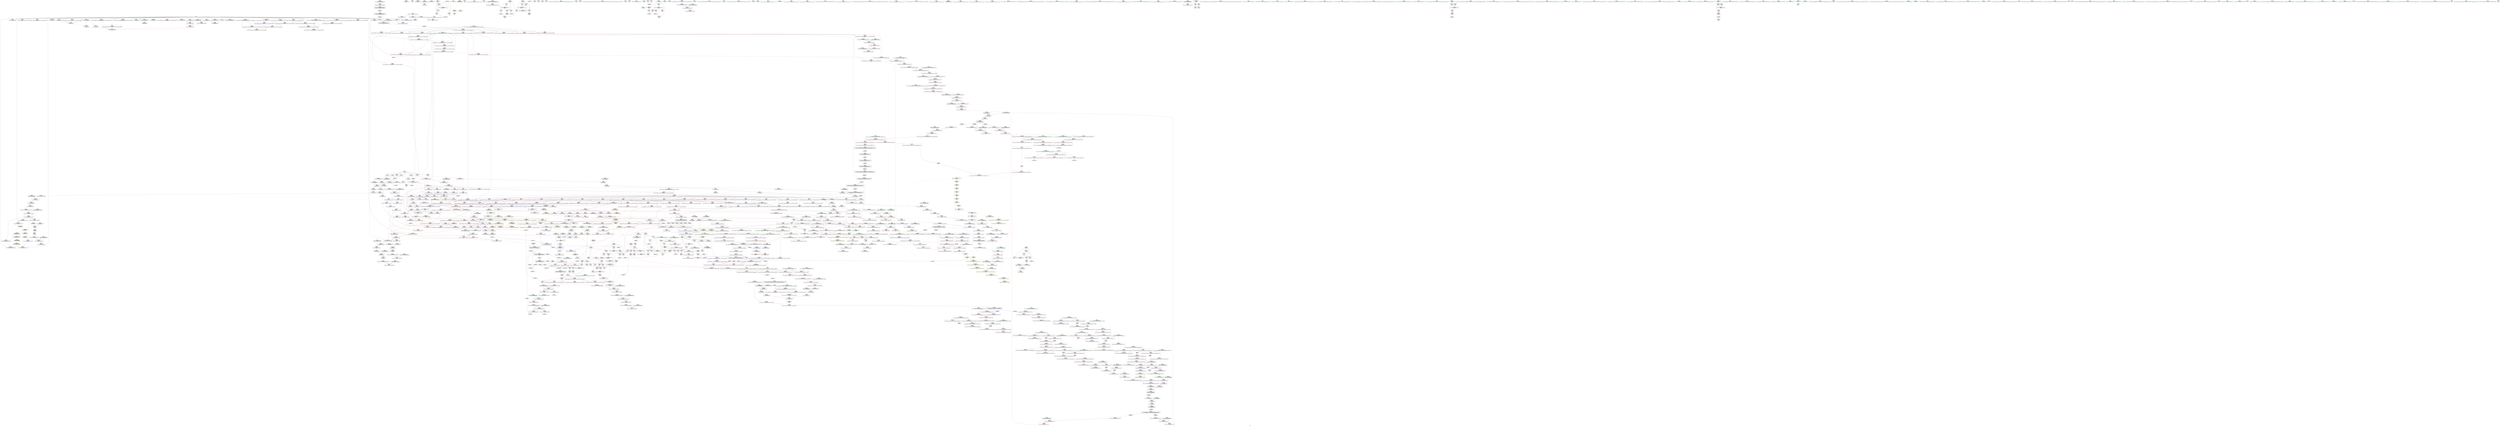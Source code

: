 digraph "SVFG" {
	label="SVFG";

	Node0x56462afa4120 [shape=record,color=grey,label="{NodeID: 0\nNullPtr|{|<s29>95}}"];
	Node0x56462afa4120 -> Node0x56462b15cc70[style=solid];
	Node0x56462afa4120 -> Node0x56462b15cd70[style=solid];
	Node0x56462afa4120 -> Node0x56462b15ce40[style=solid];
	Node0x56462afa4120 -> Node0x56462b15cf10[style=solid];
	Node0x56462afa4120 -> Node0x56462b15cfe0[style=solid];
	Node0x56462afa4120 -> Node0x56462b15d0b0[style=solid];
	Node0x56462afa4120 -> Node0x56462b15d180[style=solid];
	Node0x56462afa4120 -> Node0x56462b15d250[style=solid];
	Node0x56462afa4120 -> Node0x56462b15d320[style=solid];
	Node0x56462afa4120 -> Node0x56462b15d3f0[style=solid];
	Node0x56462afa4120 -> Node0x56462b15d4c0[style=solid];
	Node0x56462afa4120 -> Node0x56462b15d590[style=solid];
	Node0x56462afa4120 -> Node0x56462b15d660[style=solid];
	Node0x56462afa4120 -> Node0x56462b15d730[style=solid];
	Node0x56462afa4120 -> Node0x56462b15d800[style=solid];
	Node0x56462afa4120 -> Node0x56462b15d8d0[style=solid];
	Node0x56462afa4120 -> Node0x56462b15d9a0[style=solid];
	Node0x56462afa4120 -> Node0x56462b15da70[style=solid];
	Node0x56462afa4120 -> Node0x56462b15db40[style=solid];
	Node0x56462afa4120 -> Node0x56462b15dc10[style=solid];
	Node0x56462afa4120 -> Node0x56462b15dce0[style=solid];
	Node0x56462afa4120 -> Node0x56462b164d60[style=solid];
	Node0x56462afa4120 -> Node0x56462b1672f0[style=solid];
	Node0x56462afa4120 -> Node0x56462b1673c0[style=solid];
	Node0x56462afa4120 -> Node0x56462b167490[style=solid];
	Node0x56462afa4120 -> Node0x56462b169510[style=solid];
	Node0x56462afa4120 -> Node0x56462b1a69c0[style=solid];
	Node0x56462afa4120 -> Node0x56462b1aa080[style=solid];
	Node0x56462afa4120 -> Node0x56462b1aa380[style=solid];
	Node0x56462afa4120:s29 -> Node0x56462b275c70[style=solid,color=red];
	Node0x56462b212760 [shape=record,color=yellow,style=double,label="{NodeID: 1882\nRETMU(7V_2)\npts\{82 \}\nFun[__cxx_global_array_dtor]}"];
	Node0x56462b163160 [shape=record,color=red,label="{NodeID: 775\n1527\<--1526\n\<--coerce.dive4\n_ZSt4copyISt13move_iteratorIPiES1_ET0_T_S4_S3_\n|{<s0>112}}"];
	Node0x56462b163160:s0 -> Node0x56462b27b8c0[style=solid,color=red];
	Node0x56462b159bc0 [shape=record,color=purple,label="{NodeID: 443\n345\<--22\n\<--.str.2\nmain\n}"];
	Node0x56462b14dae0 [shape=record,color=green,label="{NodeID: 111\n658\<--659\n.addr1\<--.addr1_field_insensitive\n_ZNSt12_Destroy_auxILb1EE9__destroyIPiEEvT_S3_\n}"];
	Node0x56462b14dae0 -> Node0x56462b167f20[style=solid];
	Node0x56462b168c20 [shape=record,color=blue,label="{NodeID: 886\n793\<--790\n__a.addr\<--__a\n_ZNSt16allocator_traitsISaIiEE9constructIiJRKiEEEvRS0_PT_DpOT0_\n}"];
	Node0x56462b168c20 -> Node0x56462b1759b0[style=dashed];
	Node0x56462b181890 [shape=record,color=yellow,style=double,label="{NodeID: 1661\n7V_1 = ENCHI(MR_7V_0)\npts\{82 \}\nFun[__cxx_global_array_dtor]}"];
	Node0x56462b181890 -> Node0x56462b164f30[style=dashed];
	Node0x56462b16f690 [shape=record,color=purple,label="{NodeID: 554\n1703\<--1445\noffset_0\<--\n}"];
	Node0x56462b16f690 -> Node0x56462b18c1d0[style=solid];
	Node0x56462b1521f0 [shape=record,color=green,label="{NodeID: 222\n1426\<--1427\n__last\<--__last_field_insensitive\n_ZSt18uninitialized_copyISt13move_iteratorIPiES1_ET0_T_S4_S3_\n}"];
	Node0x56462b1521f0 -> Node0x56462b157800[style=solid];
	Node0x56462b1521f0 -> Node0x56462b16f280[style=solid];
	Node0x56462b271db0 [shape=record,color=black,label="{NodeID: 2104\n1093 = PHI(254, )\n}"];
	Node0x56462b271db0 -> Node0x56462b1a9a80[style=solid];
	Node0x56462b1750c0 [shape=record,color=red,label="{NodeID: 665\n713\<--704\n\<--__a.addr\n_ZNSt16allocator_traitsISaIiEE10deallocateERS0_Pim\n}"];
	Node0x56462b1750c0 -> Node0x56462b160310[style=solid];
	Node0x56462b1a8d00 [shape=record,color=grey,label="{NodeID: 1440\n405 = Binary(404, 179, )\n}"];
	Node0x56462b1a8d00 -> Node0x56462b166ad0[style=solid];
	Node0x56462b160240 [shape=record,color=black,label="{NodeID: 333\n695\<--694\n\<--this1\n_ZNSt12_Vector_baseIiSaIiEE12_Vector_implD2Ev\n|{<s0>41}}"];
	Node0x56462b160240:s0 -> Node0x56462b275d80[style=solid,color=red];
	Node0x56462b27b4a0 [shape=record,color=black,label="{NodeID: 2215\n1167 = PHI(882, 898, )\n1st arg _ZSt34__uninitialized_move_if_noexcept_aIPiS0_SaIiEET0_T_S3_S2_RT1_ }"];
	Node0x56462b27b4a0 -> Node0x56462b18a490[style=solid];
	Node0x56462b1497a0 [shape=record,color=green,label="{NodeID: 1\n7\<--1\n__dso_handle\<--dummyObj\nGlob }"];
	Node0x56462b212870 [shape=record,color=yellow,style=double,label="{NodeID: 1883\nRETMU(4V_1)\npts\{60000 60001 60002 \}\nFun[__cxx_global_array_dtor]}"];
	Node0x56462b163230 [shape=record,color=red,label="{NodeID: 776\n1547\<--1538\n\<--__first.addr\n_ZSt14__copy_move_a2ILb1EPiS0_ET1_T0_S2_S1_\n|{<s0>114}}"];
	Node0x56462b163230:s0 -> Node0x56462b27af40[style=solid,color=red];
	Node0x56462b17b2b0 [shape=record,color=yellow,style=double,label="{NodeID: 1551\n4V_1 = ENCHI(MR_4V_0)\npts\{60000 60001 60002 \}\nFun[_ZNSt12_Vector_baseIiSaIiEEC2Ev]|{<s0>29|<s1>29|<s2>29}}"];
	Node0x56462b17b2b0:s0 -> Node0x56462b1672f0[style=dashed,color=red];
	Node0x56462b17b2b0:s1 -> Node0x56462b1673c0[style=dashed,color=red];
	Node0x56462b17b2b0:s2 -> Node0x56462b167490[style=dashed,color=red];
	Node0x56462b159c90 [shape=record,color=purple,label="{NodeID: 444\n346\<--24\n\<--.str.3\nmain\n}"];
	Node0x56462b14dbb0 [shape=record,color=green,label="{NodeID: 112\n667\<--668\nthis.addr\<--this.addr_field_insensitive\n_ZNSt12_Vector_baseIiSaIiEE13_M_deallocateEPim\n}"];
	Node0x56462b14dbb0 -> Node0x56462b174cb0[style=solid];
	Node0x56462b14dbb0 -> Node0x56462b167ff0[style=solid];
	Node0x56462b168cf0 [shape=record,color=blue,label="{NodeID: 887\n795\<--791\n__p.addr\<--__p\n_ZNSt16allocator_traitsISaIiEE9constructIiJRKiEEEvRS0_PT_DpOT0_\n}"];
	Node0x56462b168cf0 -> Node0x56462b175a80[style=dashed];
	Node0x56462b1819a0 [shape=record,color=yellow,style=double,label="{NodeID: 1662\n4V_1 = ENCHI(MR_4V_0)\npts\{60000 60001 60002 \}\nFun[__cxx_global_array_dtor]|{<s0>5|<s1>5|<s2>5}}"];
	Node0x56462b1819a0:s0 -> Node0x56462b181320[style=dashed,color=red];
	Node0x56462b1819a0:s1 -> Node0x56462b181400[style=dashed,color=red];
	Node0x56462b1819a0:s2 -> Node0x56462b1814e0[style=dashed,color=red];
	Node0x56462b16f760 [shape=record,color=purple,label="{NodeID: 555\n1704\<--1446\noffset_0\<--\n}"];
	Node0x56462b16f760 -> Node0x56462b1645b0[style=solid];
	Node0x56462b1522c0 [shape=record,color=green,label="{NodeID: 223\n1428\<--1429\n__result.addr\<--__result.addr_field_insensitive\n_ZSt18uninitialized_copyISt13move_iteratorIPiES1_ET0_T_S4_S3_\n}"];
	Node0x56462b1522c0 -> Node0x56462b17a3a0[style=solid];
	Node0x56462b1522c0 -> Node0x56462b18bf60[style=solid];
	Node0x56462b271ef0 [shape=record,color=black,label="{NodeID: 2105\n1097 = PHI(1232, )\n}"];
	Node0x56462b271ef0 -> Node0x56462b1a9d80[style=solid];
	Node0x56462b175190 [shape=record,color=red,label="{NodeID: 666\n715\<--706\n\<--__p.addr\n_ZNSt16allocator_traitsISaIiEE10deallocateERS0_Pim\n|{<s0>42}}"];
	Node0x56462b175190:s0 -> Node0x56462b2740b0[style=solid,color=red];
	Node0x56462b1a8e80 [shape=record,color=grey,label="{NodeID: 1441\n410 = Binary(409, 179, )\n}"];
	Node0x56462b1a8e80 -> Node0x56462b166ba0[style=solid];
	Node0x56462b160310 [shape=record,color=black,label="{NodeID: 334\n714\<--713\n\<--\n_ZNSt16allocator_traitsISaIiEE10deallocateERS0_Pim\n|{<s0>42}}"];
	Node0x56462b160310:s0 -> Node0x56462b273f70[style=solid,color=red];
	Node0x56462b27b5f0 [shape=record,color=black,label="{NodeID: 2216\n1168 = PHI(883, 899, )\n2nd arg _ZSt34__uninitialized_move_if_noexcept_aIPiS0_SaIiEET0_T_S3_S2_RT1_ }"];
	Node0x56462b27b5f0 -> Node0x56462b18a560[style=solid];
	Node0x56462b149ae0 [shape=record,color=green,label="{NodeID: 2\n15\<--1\n\<--dummyObj\nCan only get source location for instruction, argument, global var or function.}"];
	Node0x56462b163300 [shape=record,color=red,label="{NodeID: 777\n1551\<--1540\n\<--__last.addr\n_ZSt14__copy_move_a2ILb1EPiS0_ET1_T0_S2_S1_\n|{<s0>115}}"];
	Node0x56462b163300:s0 -> Node0x56462b27af40[style=solid,color=red];
	Node0x56462b159d60 [shape=record,color=purple,label="{NodeID: 445\n348\<--27\n\<--.str.4\nmain\n}"];
	Node0x56462b14dc80 [shape=record,color=green,label="{NodeID: 113\n669\<--670\n__p.addr\<--__p.addr_field_insensitive\n_ZNSt12_Vector_baseIiSaIiEE13_M_deallocateEPim\n}"];
	Node0x56462b14dc80 -> Node0x56462b174d80[style=solid];
	Node0x56462b14dc80 -> Node0x56462b174e50[style=solid];
	Node0x56462b14dc80 -> Node0x56462b1680c0[style=solid];
	Node0x56462b168dc0 [shape=record,color=blue,label="{NodeID: 888\n797\<--792\n__args.addr\<--__args\n_ZNSt16allocator_traitsISaIiEE9constructIiJRKiEEEvRS0_PT_DpOT0_\n}"];
	Node0x56462b168dc0 -> Node0x56462b175b50[style=dashed];
	Node0x56462b181a80 [shape=record,color=yellow,style=double,label="{NodeID: 1663\n82V_1 = ENCHI(MR_82V_0)\npts\{336 \}\nFun[_ZNSt6vectorIiSaIiEE17_M_realloc_insertIJRKiEEEvN9__gnu_cxx17__normal_iteratorIPiS1_EEDpOT_]|{<s0>55}}"];
	Node0x56462b181a80:s0 -> Node0x56462b17ee30[style=dashed,color=red];
	Node0x56462b16f830 [shape=record,color=purple,label="{NodeID: 556\n1476\<--1466\ncoerce.dive\<--__first\n_ZNSt20__uninitialized_copyILb1EE13__uninit_copyISt13move_iteratorIPiES3_EET0_T_S6_S5_\n}"];
	Node0x56462b16f830 -> Node0x56462b18c2a0[style=solid];
	Node0x56462b152390 [shape=record,color=green,label="{NodeID: 224\n1430\<--1431\n__assignable\<--__assignable_field_insensitive\n_ZSt18uninitialized_copyISt13move_iteratorIPiES1_ET0_T_S4_S3_\n}"];
	Node0x56462b152390 -> Node0x56462b18c030[style=solid];
	Node0x56462b272030 [shape=record,color=black,label="{NodeID: 2106\n1100 = PHI(1232, )\n}"];
	Node0x56462b272030 -> Node0x56462b1a5cf0[style=solid];
	Node0x56462b175260 [shape=record,color=red,label="{NodeID: 667\n716\<--708\n\<--__n.addr\n_ZNSt16allocator_traitsISaIiEE10deallocateERS0_Pim\n|{<s0>42}}"];
	Node0x56462b175260:s0 -> Node0x56462b2741f0[style=solid,color=red];
	Node0x56462b1a9000 [shape=record,color=grey,label="{NodeID: 1442\n226 = Binary(225, 179, )\n}"];
	Node0x56462b1a9000 -> Node0x56462b165a90[style=solid];
	Node0x56462b1603e0 [shape=record,color=black,label="{NodeID: 335\n736\<--735\n\<--\n_ZN9__gnu_cxx13new_allocatorIiE10deallocateEPim\n}"];
	Node0x56462b27b740 [shape=record,color=black,label="{NodeID: 2217\n1169 = PHI(885, 901, )\n3rd arg _ZSt34__uninitialized_move_if_noexcept_aIPiS0_SaIiEET0_T_S3_S2_RT1_ }"];
	Node0x56462b27b740 -> Node0x56462b18a630[style=solid];
	Node0x56462b149ba0 [shape=record,color=green,label="{NodeID: 3\n17\<--1\n.str\<--dummyObj\nGlob }"];
	Node0x56462b1633d0 [shape=record,color=red,label="{NodeID: 778\n1553\<--1542\n\<--__result.addr\n_ZSt14__copy_move_a2ILb1EPiS0_ET1_T0_S2_S1_\n|{<s0>116}}"];
	Node0x56462b1633d0:s0 -> Node0x56462b27af40[style=solid,color=red];
	Node0x56462b159e30 [shape=record,color=purple,label="{NodeID: 446\n358\<--27\n\<--.str.4\nmain\n}"];
	Node0x56462b152830 [shape=record,color=green,label="{NodeID: 114\n671\<--672\n__n.addr\<--__n.addr_field_insensitive\n_ZNSt12_Vector_baseIiSaIiEE13_M_deallocateEPim\n}"];
	Node0x56462b152830 -> Node0x56462b174f20[style=solid];
	Node0x56462b152830 -> Node0x56462b168190[style=solid];
	Node0x56462b168e90 [shape=record,color=blue,label="{NodeID: 889\n837\<--815\ncoerce.dive\<--__position.coerce\n_ZNSt6vectorIiSaIiEE17_M_realloc_insertIJRKiEEEvN9__gnu_cxx17__normal_iteratorIPiS1_EEDpOT_\n|{|<s2>52}}"];
	Node0x56462b168e90 -> Node0x56462b176fa0[style=dashed];
	Node0x56462b168e90 -> Node0x56462b177070[style=dashed];
	Node0x56462b168e90:s2 -> Node0x56462b1e1570[style=dashed,color=red];
	Node0x56462b16f900 [shape=record,color=purple,label="{NodeID: 557\n1478\<--1468\ncoerce.dive1\<--__last\n_ZNSt20__uninitialized_copyILb1EE13__uninit_copyISt13move_iteratorIPiES3_EET0_T_S6_S5_\n}"];
	Node0x56462b16f900 -> Node0x56462b18c370[style=solid];
	Node0x56462b152460 [shape=record,color=green,label="{NodeID: 225\n1432\<--1433\nagg.tmp\<--agg.tmp_field_insensitive\n_ZSt18uninitialized_copyISt13move_iteratorIPiES1_ET0_T_S4_S3_\n}"];
	Node0x56462b152460 -> Node0x56462b1578d0[style=solid];
	Node0x56462b152460 -> Node0x56462b16f350[style=solid];
	Node0x56462b272170 [shape=record,color=black,label="{NodeID: 2107\n1116 = PHI(1206, )\n}"];
	Node0x56462b272170 -> Node0x56462b178320[style=solid];
	Node0x56462b175330 [shape=record,color=red,label="{NodeID: 668\n734\<--725\nthis1\<--this.addr\n_ZN9__gnu_cxx13new_allocatorIiE10deallocateEPim\n}"];
	Node0x56462b1a9180 [shape=record,color=grey,label="{NodeID: 1443\n237 = Binary(236, 179, )\n}"];
	Node0x56462b1a9180 -> Node0x56462b165d00[style=solid];
	Node0x56462b1604b0 [shape=record,color=black,label="{NodeID: 336\n749\<--748\n\<--this1\n_ZNSaIiED2Ev\n|{<s0>44}}"];
	Node0x56462b1604b0:s0 -> Node0x56462b25f910[style=solid,color=red];
	Node0x56462b27b8c0 [shape=record,color=black,label="{NodeID: 2218\n1560 = PHI(1519, 1527, )\n0th arg _ZSt12__miter_baseIPiEDTcl12__miter_basecldtfp_4baseEEESt13move_iteratorIT_E }"];
	Node0x56462b27b8c0 -> Node0x56462b18cd30[style=solid];
	Node0x56462b149c60 [shape=record,color=green,label="{NodeID: 4\n19\<--1\n.str.1\<--dummyObj\nGlob }"];
	Node0x56462b1634a0 [shape=record,color=red,label="{NodeID: 779\n1588\<--1576\n\<--__first.addr\n_ZSt13__copy_move_aILb1EPiS0_ET1_T0_S2_S1_\n|{<s0>120}}"];
	Node0x56462b1634a0:s0 -> Node0x56462b279570[style=solid,color=red];
	Node0x56462b159f00 [shape=record,color=purple,label="{NodeID: 447\n383\<--27\n\<--.str.4\nmain\n}"];
	Node0x56462b1528c0 [shape=record,color=green,label="{NodeID: 115\n685\<--686\n_ZNSt16allocator_traitsISaIiEE10deallocateERS0_Pim\<--_ZNSt16allocator_traitsISaIiEE10deallocateERS0_Pim_field_insensitive\n}"];
	Node0x56462b168f60 [shape=record,color=blue,label="{NodeID: 890\n819\<--814\nthis.addr\<--this\n_ZNSt6vectorIiSaIiEE17_M_realloc_insertIJRKiEEEvN9__gnu_cxx17__normal_iteratorIPiS1_EEDpOT_\n}"];
	Node0x56462b168f60 -> Node0x56462b175c20[style=dashed];
	Node0x56462b16f9d0 [shape=record,color=purple,label="{NodeID: 558\n1488\<--1472\ncoerce.dive3\<--agg.tmp\n_ZNSt20__uninitialized_copyILb1EE13__uninit_copyISt13move_iteratorIPiES3_EET0_T_S6_S5_\n}"];
	Node0x56462b16f9d0 -> Node0x56462b162e20[style=solid];
	Node0x56462b152530 [shape=record,color=green,label="{NodeID: 226\n1434\<--1435\nagg.tmp2\<--agg.tmp2_field_insensitive\n_ZSt18uninitialized_copyISt13move_iteratorIPiES1_ET0_T_S4_S3_\n}"];
	Node0x56462b152530 -> Node0x56462b1579a0[style=solid];
	Node0x56462b152530 -> Node0x56462b16f420[style=solid];
	Node0x56462b2722b0 [shape=record,color=black,label="{NodeID: 2108\n1119 = PHI(1206, )\n}"];
	Node0x56462b2722b0 -> Node0x56462b1783f0[style=solid];
	Node0x56462b175400 [shape=record,color=red,label="{NodeID: 669\n735\<--727\n\<--__p.addr\n_ZN9__gnu_cxx13new_allocatorIiE10deallocateEPim\n}"];
	Node0x56462b175400 -> Node0x56462b1603e0[style=solid];
	Node0x56462b1a9300 [shape=record,color=grey,label="{NodeID: 1444\n242 = Binary(241, 179, )\n}"];
	Node0x56462b1a9300 -> Node0x56462b165dd0[style=solid];
	Node0x56462b160580 [shape=record,color=black,label="{NodeID: 337\n772\<--770\n\<--this1\n_ZNSt6vectorIiSaIiEE15_M_erase_at_endEPi\n}"];
	Node0x56462b160580 -> Node0x56462b16c770[style=solid];
	Node0x56462b160580 -> Node0x56462b16c840[style=solid];
	Node0x56462b27ba40 [shape=record,color=black,label="{NodeID: 2219\n1677 = PHI(1224, )\n0th arg _ZN9__gnu_cxx13new_allocatorIiE7destroyIiEEvPT_ }"];
	Node0x56462b27ba40 -> Node0x56462b18da30[style=solid];
	Node0x56462b14a0c0 [shape=record,color=green,label="{NodeID: 5\n21\<--1\nstdin\<--dummyObj\nGlob }"];
	Node0x56462b163570 [shape=record,color=red,label="{NodeID: 780\n1589\<--1578\n\<--__last.addr\n_ZSt13__copy_move_aILb1EPiS0_ET1_T0_S2_S1_\n|{<s0>120}}"];
	Node0x56462b163570:s0 -> Node0x56462b2796b0[style=solid,color=red];
	Node0x56462b159fd0 [shape=record,color=purple,label="{NodeID: 448\n391\<--27\n\<--.str.4\nmain\n}"];
	Node0x56462b152990 [shape=record,color=green,label="{NodeID: 116\n691\<--692\nthis.addr\<--this.addr_field_insensitive\n_ZNSt12_Vector_baseIiSaIiEE12_Vector_implD2Ev\n}"];
	Node0x56462b152990 -> Node0x56462b174ff0[style=solid];
	Node0x56462b152990 -> Node0x56462b168260[style=solid];
	Node0x56462b169030 [shape=record,color=blue,label="{NodeID: 891\n821\<--816\n__args.addr\<--__args\n_ZNSt6vectorIiSaIiEE17_M_realloc_insertIJRKiEEEvN9__gnu_cxx17__normal_iteratorIPiS1_EEDpOT_\n}"];
	Node0x56462b169030 -> Node0x56462b175cf0[style=dashed];
	Node0x56462b16faa0 [shape=record,color=purple,label="{NodeID: 559\n1490\<--1474\ncoerce.dive4\<--agg.tmp2\n_ZNSt20__uninitialized_copyILb1EE13__uninit_copyISt13move_iteratorIPiES3_EET0_T_S6_S5_\n}"];
	Node0x56462b16faa0 -> Node0x56462b162ef0[style=solid];
	Node0x56462b152600 [shape=record,color=green,label="{NodeID: 227\n1454\<--1455\n_ZNSt20__uninitialized_copyILb1EE13__uninit_copyISt13move_iteratorIPiES3_EET0_T_S6_S5_\<--_ZNSt20__uninitialized_copyILb1EE13__uninit_copyISt13move_iteratorIPiES3_EET0_T_S6_S5__field_insensitive\n}"];
	Node0x56462b2723f0 [shape=record,color=black,label="{NodeID: 2109\n1158 = PHI(1316, )\n}"];
	Node0x56462b2723f0 -> Node0x56462b1a69c0[style=solid];
	Node0x56462b1754d0 [shape=record,color=red,label="{NodeID: 670\n748\<--745\nthis1\<--this.addr\n_ZNSaIiED2Ev\n}"];
	Node0x56462b1754d0 -> Node0x56462b1604b0[style=solid];
	Node0x56462b1a9480 [shape=record,color=grey,label="{NodeID: 1445\n1123 = Binary(1121, 1122, )\n}"];
	Node0x56462b1a9480 -> Node0x56462b1a9600[style=solid];
	Node0x56462b160650 [shape=record,color=black,label="{NodeID: 338\n776\<--770\n\<--this1\n_ZNSt6vectorIiSaIiEE15_M_erase_at_endEPi\n|{<s0>45}}"];
	Node0x56462b160650:s0 -> Node0x56462b276330[style=solid,color=red];
	Node0x56462b27bb50 [shape=record,color=black,label="{NodeID: 2220\n1678 = PHI(1225, )\n1st arg _ZN9__gnu_cxx13new_allocatorIiE7destroyIiEEvPT_ }"];
	Node0x56462b27bb50 -> Node0x56462b18db00[style=solid];
	Node0x56462b14a180 [shape=record,color=green,label="{NodeID: 6\n22\<--1\n.str.2\<--dummyObj\nGlob }"];
	Node0x56462b163640 [shape=record,color=red,label="{NodeID: 781\n1590\<--1580\n\<--__result.addr\n_ZSt13__copy_move_aILb1EPiS0_ET1_T0_S2_S1_\n|{<s0>120}}"];
	Node0x56462b163640:s0 -> Node0x56462b2797f0[style=solid,color=red];
	Node0x56462b15a0a0 [shape=record,color=purple,label="{NodeID: 449\n419\<--29\n\<--.str.5\nmain\n}"];
	Node0x56462b152a60 [shape=record,color=green,label="{NodeID: 117\n697\<--698\n_ZNSaIiED2Ev\<--_ZNSaIiED2Ev_field_insensitive\n}"];
	Node0x56462b169100 [shape=record,color=blue,label="{NodeID: 892\n823\<--843\n__len\<--call\n_ZNSt6vectorIiSaIiEE17_M_realloc_insertIJRKiEEEvN9__gnu_cxx17__normal_iteratorIPiS1_EEDpOT_\n}"];
	Node0x56462b169100 -> Node0x56462b175dc0[style=dashed];
	Node0x56462b169100 -> Node0x56462b175e90[style=dashed];
	Node0x56462b169100 -> Node0x56462b175f60[style=dashed];
	Node0x56462b16fb70 [shape=record,color=purple,label="{NodeID: 560\n1706\<--1481\noffset_0\<--\n}"];
	Node0x56462b16fb70 -> Node0x56462b18c510[style=solid];
	Node0x56462b152700 [shape=record,color=green,label="{NodeID: 228\n1466\<--1467\n__first\<--__first_field_insensitive\n_ZNSt20__uninitialized_copyILb1EE13__uninit_copyISt13move_iteratorIPiES3_EET0_T_S6_S5_\n}"];
	Node0x56462b152700 -> Node0x56462b157b40[style=solid];
	Node0x56462b152700 -> Node0x56462b16f830[style=solid];
	Node0x56462b272530 [shape=record,color=black,label="{NodeID: 2110\n1187 = PHI(1406, )\n}"];
	Node0x56462b272530 -> Node0x56462b18a700[style=solid];
	Node0x56462b1755a0 [shape=record,color=red,label="{NodeID: 671\n759\<--756\nthis1\<--this.addr\n_ZN9__gnu_cxx13new_allocatorIiED2Ev\n}"];
	Node0x56462b1a9600 [shape=record,color=grey,label="{NodeID: 1446\n1124 = Binary(1123, 272, )\n}"];
	Node0x56462b1a9600 -> Node0x56462b1621f0[style=solid];
	Node0x56462b160720 [shape=record,color=black,label="{NodeID: 339\n780\<--770\n\<--this1\n_ZNSt6vectorIiSaIiEE15_M_erase_at_endEPi\n}"];
	Node0x56462b160720 -> Node0x56462b16c910[style=solid];
	Node0x56462b160720 -> Node0x56462b16c9e0[style=solid];
	Node0x56462b27bc60 [shape=record,color=black,label="{NodeID: 2221\n701 = PHI(681, )\n0th arg _ZNSt16allocator_traitsISaIiEE10deallocateERS0_Pim }"];
	Node0x56462b27bc60 -> Node0x56462b168330[style=solid];
	Node0x56462b14a240 [shape=record,color=green,label="{NodeID: 7\n24\<--1\n.str.3\<--dummyObj\nGlob }"];
	Node0x56462b163710 [shape=record,color=red,label="{NodeID: 782\n1600\<--1597\n\<--__it.addr\n_ZSt12__niter_baseIPiET_S1_\n}"];
	Node0x56462b163710 -> Node0x56462b1585d0[style=solid];
	Node0x56462b17b880 [shape=record,color=yellow,style=double,label="{NodeID: 1557\n38V_1 = ENCHI(MR_38V_0)\npts\{1357 \}\nFun[_ZSt4copyISt13move_iteratorIPiES1_ET0_T_S4_S3_]|{<s0>113}}"];
	Node0x56462b17b880:s0 -> Node0x56462b208d90[style=dashed,color=red];
	Node0x56462b15a170 [shape=record,color=purple,label="{NodeID: 450\n416\<--31\n\<--.str.6\nmain\n}"];
	Node0x56462b15a170 -> Node0x56462b1a6f60[style=solid];
	Node0x56462b152b60 [shape=record,color=green,label="{NodeID: 118\n704\<--705\n__a.addr\<--__a.addr_field_insensitive\n_ZNSt16allocator_traitsISaIiEE10deallocateERS0_Pim\n}"];
	Node0x56462b152b60 -> Node0x56462b1750c0[style=solid];
	Node0x56462b152b60 -> Node0x56462b168330[style=solid];
	Node0x56462b1691d0 [shape=record,color=blue,label="{NodeID: 893\n851\<--848\ncoerce.dive3\<--call2\n_ZNSt6vectorIiSaIiEE17_M_realloc_insertIJRKiEEEvN9__gnu_cxx17__normal_iteratorIPiS1_EEDpOT_\n|{|<s2>52}}"];
	Node0x56462b1691d0 -> Node0x56462b176fa0[style=dashed];
	Node0x56462b1691d0 -> Node0x56462b177070[style=dashed];
	Node0x56462b1691d0:s2 -> Node0x56462b1e1570[style=dashed,color=red];
	Node0x56462b16fc40 [shape=record,color=purple,label="{NodeID: 561\n1707\<--1482\noffset_0\<--\n}"];
	Node0x56462b16fc40 -> Node0x56462b164680[style=solid];
	Node0x56462b15abf0 [shape=record,color=green,label="{NodeID: 229\n1468\<--1469\n__last\<--__last_field_insensitive\n_ZNSt20__uninitialized_copyILb1EE13__uninit_copyISt13move_iteratorIPiES3_EET0_T_S6_S5_\n}"];
	Node0x56462b15abf0 -> Node0x56462b157c10[style=solid];
	Node0x56462b15abf0 -> Node0x56462b16f900[style=solid];
	Node0x56462b272670 [shape=record,color=black,label="{NodeID: 2111\n1193 = PHI(1406, )\n}"];
	Node0x56462b272670 -> Node0x56462b18a7d0[style=solid];
	Node0x56462b175670 [shape=record,color=red,label="{NodeID: 672\n770\<--764\nthis1\<--this.addr\n_ZNSt6vectorIiSaIiEE15_M_erase_at_endEPi\n}"];
	Node0x56462b175670 -> Node0x56462b160580[style=solid];
	Node0x56462b175670 -> Node0x56462b160650[style=solid];
	Node0x56462b175670 -> Node0x56462b160720[style=solid];
	Node0x56462b1a9780 [shape=record,color=grey,label="{NodeID: 1447\n356 = cmp(354, 355, )\n}"];
	Node0x56462b1607f0 [shape=record,color=black,label="{NodeID: 340\n803\<--802\n\<--\n_ZNSt16allocator_traitsISaIiEE9constructIiJRKiEEEvRS0_PT_DpOT0_\n|{<s0>49}}"];
	Node0x56462b1607f0:s0 -> Node0x56462b27c530[style=solid,color=red];
	Node0x56462b27bd70 [shape=record,color=black,label="{NodeID: 2222\n702 = PHI(682, )\n1st arg _ZNSt16allocator_traitsISaIiEE10deallocateERS0_Pim }"];
	Node0x56462b27bd70 -> Node0x56462b168400[style=solid];
	Node0x56462b14a300 [shape=record,color=green,label="{NodeID: 8\n26\<--1\nstdout\<--dummyObj\nGlob }"];
	Node0x56462b1637e0 [shape=record,color=red,label="{NodeID: 783\n1618\<--1606\n\<--__first.addr\n_ZNSt11__copy_moveILb1ELb1ESt26random_access_iterator_tagE8__copy_mIiEEPT_PKS3_S6_S4_\n}"];
	Node0x56462b1637e0 -> Node0x56462b158770[style=solid];
	Node0x56462b15a240 [shape=record,color=purple,label="{NodeID: 451\n417\<--33\n\<--.str.7\nmain\n}"];
	Node0x56462b15a240 -> Node0x56462b1a6f60[style=solid];
	Node0x56462b152c30 [shape=record,color=green,label="{NodeID: 119\n706\<--707\n__p.addr\<--__p.addr_field_insensitive\n_ZNSt16allocator_traitsISaIiEE10deallocateERS0_Pim\n}"];
	Node0x56462b152c30 -> Node0x56462b175190[style=solid];
	Node0x56462b152c30 -> Node0x56462b168400[style=solid];
	Node0x56462b1692a0 [shape=record,color=blue,label="{NodeID: 894\n825\<--853\n__elems_before\<--call4\n_ZNSt6vectorIiSaIiEE17_M_realloc_insertIJRKiEEEvN9__gnu_cxx17__normal_iteratorIPiS1_EEDpOT_\n}"];
	Node0x56462b1692a0 -> Node0x56462b176030[style=dashed];
	Node0x56462b1692a0 -> Node0x56462b176100[style=dashed];
	Node0x56462b16fd10 [shape=record,color=purple,label="{NodeID: 562\n1709\<--1484\noffset_0\<--\n}"];
	Node0x56462b16fd10 -> Node0x56462b18c5e0[style=solid];
	Node0x56462b15ac80 [shape=record,color=green,label="{NodeID: 230\n1470\<--1471\n__result.addr\<--__result.addr_field_insensitive\n_ZNSt20__uninitialized_copyILb1EE13__uninit_copyISt13move_iteratorIPiES3_EET0_T_S6_S5_\n}"];
	Node0x56462b15ac80 -> Node0x56462b162d50[style=solid];
	Node0x56462b15ac80 -> Node0x56462b18c440[style=solid];
	Node0x56462b2727b0 [shape=record,color=black,label="{NodeID: 2112\n1202 = PHI(1365, )\n}"];
	Node0x56462b2727b0 -> Node0x56462b162600[style=solid];
	Node0x56462b175740 [shape=record,color=red,label="{NodeID: 673\n771\<--766\n\<--__pos.addr\n_ZNSt6vectorIiSaIiEE15_M_erase_at_endEPi\n|{<s0>46}}"];
	Node0x56462b175740:s0 -> Node0x56462b274ea0[style=solid,color=red];
	Node0x56462b1a9900 [shape=record,color=grey,label="{NodeID: 1448\n1076 = cmp(1074, 1075, )\n}"];
	Node0x56462b1608c0 [shape=record,color=black,label="{NodeID: 341\n857\<--841\n\<--this1\n_ZNSt6vectorIiSaIiEE17_M_realloc_insertIJRKiEEEvN9__gnu_cxx17__normal_iteratorIPiS1_EEDpOT_\n|{<s0>53}}"];
	Node0x56462b1608c0:s0 -> Node0x56462b278730[style=solid,color=red];
	Node0x56462b27beb0 [shape=record,color=black,label="{NodeID: 2223\n703 = PHI(683, )\n2nd arg _ZNSt16allocator_traitsISaIiEE10deallocateERS0_Pim }"];
	Node0x56462b27beb0 -> Node0x56462b1684d0[style=solid];
	Node0x56462b14a3c0 [shape=record,color=green,label="{NodeID: 9\n27\<--1\n.str.4\<--dummyObj\nGlob }"];
	Node0x56462b1638b0 [shape=record,color=red,label="{NodeID: 784\n1629\<--1606\n\<--__first.addr\n_ZNSt11__copy_moveILb1ELb1ESt26random_access_iterator_tagE8__copy_mIiEEPT_PKS3_S6_S4_\n}"];
	Node0x56462b1638b0 -> Node0x56462b158910[style=solid];
	Node0x56462b15a310 [shape=record,color=purple,label="{NodeID: 452\n842\<--35\n\<--.str.8\n_ZNSt6vectorIiSaIiEE17_M_realloc_insertIJRKiEEEvN9__gnu_cxx17__normal_iteratorIPiS1_EEDpOT_\n|{<s0>50}}"];
	Node0x56462b15a310:s0 -> Node0x56462b277070[style=solid,color=red];
	Node0x56462b152d00 [shape=record,color=green,label="{NodeID: 120\n708\<--709\n__n.addr\<--__n.addr_field_insensitive\n_ZNSt16allocator_traitsISaIiEE10deallocateERS0_Pim\n}"];
	Node0x56462b152d00 -> Node0x56462b175260[style=solid];
	Node0x56462b152d00 -> Node0x56462b1684d0[style=solid];
	Node0x56462b169370 [shape=record,color=blue,label="{NodeID: 895\n829\<--859\n__new_start\<--call5\n_ZNSt6vectorIiSaIiEE17_M_realloc_insertIJRKiEEEvN9__gnu_cxx17__normal_iteratorIPiS1_EEDpOT_\n}"];
	Node0x56462b169370 -> Node0x56462b1761d0[style=dashed];
	Node0x56462b169370 -> Node0x56462b1762a0[style=dashed];
	Node0x56462b169370 -> Node0x56462b176370[style=dashed];
	Node0x56462b169370 -> Node0x56462b176440[style=dashed];
	Node0x56462b169370 -> Node0x56462b176510[style=dashed];
	Node0x56462b169370 -> Node0x56462b1765e0[style=dashed];
	Node0x56462b169370 -> Node0x56462b1766b0[style=dashed];
	Node0x56462b169370 -> Node0x56462b176780[style=dashed];
	Node0x56462b182100 [shape=record,color=yellow,style=double,label="{NodeID: 1670\n206V_1 = ENCHI(MR_206V_0)\npts\{834 \}\nFun[_ZNSt6vectorIiSaIiEE17_M_realloc_insertIJRKiEEEvN9__gnu_cxx17__normal_iteratorIPiS1_EEDpOT_]}"];
	Node0x56462b182100 -> Node0x56462b169850[style=dashed];
	Node0x56462b16fde0 [shape=record,color=purple,label="{NodeID: 563\n1710\<--1485\noffset_0\<--\n}"];
	Node0x56462b16fde0 -> Node0x56462b164750[style=solid];
	Node0x56462b15ad50 [shape=record,color=green,label="{NodeID: 231\n1472\<--1473\nagg.tmp\<--agg.tmp_field_insensitive\n_ZNSt20__uninitialized_copyILb1EE13__uninit_copyISt13move_iteratorIPiES3_EET0_T_S6_S5_\n}"];
	Node0x56462b15ad50 -> Node0x56462b157ce0[style=solid];
	Node0x56462b15ad50 -> Node0x56462b16f9d0[style=solid];
	Node0x56462b2728f0 [shape=record,color=black,label="{NodeID: 2113\n1239 = PHI(1284, )\n|{<s0>93}}"];
	Node0x56462b2728f0:s0 -> Node0x56462b2781e0[style=solid,color=red];
	Node0x56462b175810 [shape=record,color=red,label="{NodeID: 674\n779\<--766\n\<--__pos.addr\n_ZNSt6vectorIiSaIiEE15_M_erase_at_endEPi\n}"];
	Node0x56462b175810 -> Node0x56462b168b50[style=solid];
	Node0x56462b1a9a80 [shape=record,color=grey,label="{NodeID: 1449\n1094 = cmp(1092, 1093, )\n}"];
	Node0x56462b160990 [shape=record,color=black,label="{NodeID: 342\n865\<--841\n\<--this1\n_ZNSt6vectorIiSaIiEE17_M_realloc_insertIJRKiEEEvN9__gnu_cxx17__normal_iteratorIPiS1_EEDpOT_\n}"];
	Node0x56462b160990 -> Node0x56462b16cc50[style=solid];
	Node0x56462b27bff0 [shape=record,color=black,label="{NodeID: 2224\n690 = PHI(622, 632, )\n0th arg _ZNSt12_Vector_baseIiSaIiEE12_Vector_implD2Ev }"];
	Node0x56462b27bff0 -> Node0x56462b168260[style=solid];
	Node0x56462b14a8c0 [shape=record,color=green,label="{NodeID: 10\n29\<--1\n.str.5\<--dummyObj\nGlob }"];
	Node0x56462b163980 [shape=record,color=red,label="{NodeID: 785\n1617\<--1608\n\<--__last.addr\n_ZNSt11__copy_moveILb1ELb1ESt26random_access_iterator_tagE8__copy_mIiEEPT_PKS3_S6_S4_\n}"];
	Node0x56462b163980 -> Node0x56462b1586a0[style=solid];
	Node0x56462b15a3e0 [shape=record,color=purple,label="{NodeID: 453\n1691\<--37\nllvm.global_ctors_0\<--llvm.global_ctors\nGlob }"];
	Node0x56462b15a3e0 -> Node0x56462b164b60[style=solid];
	Node0x56462b152dd0 [shape=record,color=green,label="{NodeID: 121\n718\<--719\n_ZN9__gnu_cxx13new_allocatorIiE10deallocateEPim\<--_ZN9__gnu_cxx13new_allocatorIiE10deallocateEPim_field_insensitive\n}"];
	Node0x56462b169440 [shape=record,color=blue,label="{NodeID: 896\n831\<--863\n__new_finish\<--\n_ZNSt6vectorIiSaIiEE17_M_realloc_insertIJRKiEEEvN9__gnu_cxx17__normal_iteratorIPiS1_EEDpOT_\n}"];
	Node0x56462b169440 -> Node0x56462b1769f0[style=dashed];
	Node0x56462b169440 -> Node0x56462b176ac0[style=dashed];
	Node0x56462b169440 -> Node0x56462b169510[style=dashed];
	Node0x56462b1821e0 [shape=record,color=yellow,style=double,label="{NodeID: 1671\n208V_1 = ENCHI(MR_208V_0)\npts\{836 \}\nFun[_ZNSt6vectorIiSaIiEE17_M_realloc_insertIJRKiEEEvN9__gnu_cxx17__normal_iteratorIPiS1_EEDpOT_]}"];
	Node0x56462b1821e0 -> Node0x56462b169920[style=dashed];
	Node0x56462b16feb0 [shape=record,color=purple,label="{NodeID: 564\n1510\<--1500\ncoerce.dive\<--__first\n_ZSt4copyISt13move_iteratorIPiES1_ET0_T_S4_S3_\n}"];
	Node0x56462b16feb0 -> Node0x56462b18c6b0[style=solid];
	Node0x56462b15ae20 [shape=record,color=green,label="{NodeID: 232\n1474\<--1475\nagg.tmp2\<--agg.tmp2_field_insensitive\n_ZNSt20__uninitialized_copyILb1EE13__uninit_copyISt13move_iteratorIPiES3_EET0_T_S6_S5_\n}"];
	Node0x56462b15ae20 -> Node0x56462b157db0[style=solid];
	Node0x56462b15ae20 -> Node0x56462b16faa0[style=solid];
	Node0x56462b272a30 [shape=record,color=black,label="{NodeID: 2114\n1242 = PHI(1273, )\n}"];
	Node0x56462b272a30 -> Node0x56462b162940[style=solid];
	Node0x56462b1758e0 [shape=record,color=red,label="{NodeID: 675\n775\<--774\n\<--_M_finish\n_ZNSt6vectorIiSaIiEE15_M_erase_at_endEPi\n|{<s0>46}}"];
	Node0x56462b1758e0:s0 -> Node0x56462b2750a0[style=solid,color=red];
	Node0x56462b1a9c00 [shape=record,color=grey,label="{NodeID: 1450\n1348 = cmp(1346, 1347, )\n}"];
	Node0x56462b160a60 [shape=record,color=black,label="{NodeID: 343\n875\<--841\n\<--this1\n_ZNSt6vectorIiSaIiEE17_M_realloc_insertIJRKiEEEvN9__gnu_cxx17__normal_iteratorIPiS1_EEDpOT_\n}"];
	Node0x56462b160a60 -> Node0x56462b16cd20[style=solid];
	Node0x56462b160a60 -> Node0x56462b16cdf0[style=solid];
	Node0x56462b27c200 [shape=record,color=black,label="{NodeID: 2225\n451 = PHI(399, )\n0th arg _ZNSt6vectorIiSaIiEE9push_backERKi }"];
	Node0x56462b27c200 -> Node0x56462b166e10[style=solid];
	Node0x56462b14a950 [shape=record,color=green,label="{NodeID: 11\n31\<--1\n.str.6\<--dummyObj\nGlob }"];
	Node0x56462b163a50 [shape=record,color=red,label="{NodeID: 786\n1627\<--1610\n\<--__result.addr\n_ZNSt11__copy_moveILb1ELb1ESt26random_access_iterator_tagE8__copy_mIiEEPT_PKS3_S6_S4_\n}"];
	Node0x56462b163a50 -> Node0x56462b158840[style=solid];
	Node0x56462b15a4e0 [shape=record,color=purple,label="{NodeID: 454\n1692\<--37\nllvm.global_ctors_1\<--llvm.global_ctors\nGlob }"];
	Node0x56462b15a4e0 -> Node0x56462b164c60[style=solid];
	Node0x56462b152ed0 [shape=record,color=green,label="{NodeID: 122\n725\<--726\nthis.addr\<--this.addr_field_insensitive\n_ZN9__gnu_cxx13new_allocatorIiE10deallocateEPim\n}"];
	Node0x56462b152ed0 -> Node0x56462b175330[style=solid];
	Node0x56462b152ed0 -> Node0x56462b1685a0[style=solid];
	Node0x56462b169510 [shape=record,color=blue, style = dotted,label="{NodeID: 897\n831\<--3\n__new_finish\<--dummyVal\n_ZNSt6vectorIiSaIiEE17_M_realloc_insertIJRKiEEEvN9__gnu_cxx17__normal_iteratorIPiS1_EEDpOT_\n}"];
	Node0x56462b169510 -> Node0x56462b1769f0[style=dashed];
	Node0x56462b169510 -> Node0x56462b176ac0[style=dashed];
	Node0x56462b169510 -> Node0x56462b1695e0[style=dashed];
	Node0x56462b1822c0 [shape=record,color=yellow,style=double,label="{NodeID: 1672\n38V_1 = ENCHI(MR_38V_0)\npts\{1357 \}\nFun[_ZNSt6vectorIiSaIiEE17_M_realloc_insertIJRKiEEEvN9__gnu_cxx17__normal_iteratorIPiS1_EEDpOT_]|{<s0>55}}"];
	Node0x56462b1822c0:s0 -> Node0x56462b17f1e0[style=dashed,color=red];
	Node0x56462b16ff80 [shape=record,color=purple,label="{NodeID: 565\n1512\<--1502\ncoerce.dive1\<--__last\n_ZSt4copyISt13move_iteratorIPiES1_ET0_T_S4_S3_\n}"];
	Node0x56462b16ff80 -> Node0x56462b18c780[style=solid];
	Node0x56462b15aef0 [shape=record,color=green,label="{NodeID: 233\n1493\<--1494\n_ZSt4copyISt13move_iteratorIPiES1_ET0_T_S4_S3_\<--_ZSt4copyISt13move_iteratorIPiES1_ET0_T_S4_S3__field_insensitive\n}"];
	Node0x56462b272b70 [shape=record,color=black,label="{NodeID: 2115\n1280 = PHI(1293, )\n}"];
	Node0x56462b272b70 -> Node0x56462b156bd0[style=solid];
	Node0x56462b1759b0 [shape=record,color=red,label="{NodeID: 676\n802\<--793\n\<--__a.addr\n_ZNSt16allocator_traitsISaIiEE9constructIiJRKiEEEvRS0_PT_DpOT0_\n}"];
	Node0x56462b1759b0 -> Node0x56462b1607f0[style=solid];
	Node0x56462b1a9d80 [shape=record,color=grey,label="{NodeID: 1451\n1098 = cmp(1096, 1097, )\n}"];
	Node0x56462b160b30 [shape=record,color=black,label="{NodeID: 344\n884\<--841\n\<--this1\n_ZNSt6vectorIiSaIiEE17_M_realloc_insertIJRKiEEEvN9__gnu_cxx17__normal_iteratorIPiS1_EEDpOT_\n|{<s0>57}}"];
	Node0x56462b160b30:s0 -> Node0x56462b276330[style=solid,color=red];
	Node0x56462b27c310 [shape=record,color=black,label="{NodeID: 2226\n452 = PHI(335, )\n1st arg _ZNSt6vectorIiSaIiEE9push_backERKi }"];
	Node0x56462b27c310 -> Node0x56462b166ee0[style=solid];
	Node0x56462b14aa50 [shape=record,color=green,label="{NodeID: 12\n33\<--1\n.str.7\<--dummyObj\nGlob }"];
	Node0x56462b163b20 [shape=record,color=red,label="{NodeID: 787\n1637\<--1610\n\<--__result.addr\n_ZNSt11__copy_moveILb1ELb1ESt26random_access_iterator_tagE8__copy_mIiEEPT_PKS3_S6_S4_\n}"];
	Node0x56462b163b20 -> Node0x56462b170c80[style=solid];
	Node0x56462b15a5e0 [shape=record,color=purple,label="{NodeID: 455\n1693\<--37\nllvm.global_ctors_2\<--llvm.global_ctors\nGlob }"];
	Node0x56462b15a5e0 -> Node0x56462b164d60[style=solid];
	Node0x56462b152fa0 [shape=record,color=green,label="{NodeID: 123\n727\<--728\n__p.addr\<--__p.addr_field_insensitive\n_ZN9__gnu_cxx13new_allocatorIiE10deallocateEPim\n}"];
	Node0x56462b152fa0 -> Node0x56462b175400[style=solid];
	Node0x56462b152fa0 -> Node0x56462b168670[style=solid];
	Node0x56462b1695e0 [shape=record,color=blue,label="{NodeID: 898\n831\<--886\n__new_finish\<--call11\n_ZNSt6vectorIiSaIiEE17_M_realloc_insertIJRKiEEEvN9__gnu_cxx17__normal_iteratorIPiS1_EEDpOT_\n}"];
	Node0x56462b1695e0 -> Node0x56462b176850[style=dashed];
	Node0x56462b1695e0 -> Node0x56462b1696b0[style=dashed];
	Node0x56462b1823a0 [shape=record,color=yellow,style=double,label="{NodeID: 1673\n16V_1 = ENCHI(MR_16V_0)\npts\{60000 \}\nFun[_ZNSt6vectorIiSaIiEE17_M_realloc_insertIJRKiEEEvN9__gnu_cxx17__normal_iteratorIPiS1_EEDpOT_]|{|<s5>50|<s6>51}}"];
	Node0x56462b1823a0 -> Node0x56462b176ed0[style=dashed];
	Node0x56462b1823a0 -> Node0x56462b177210[style=dashed];
	Node0x56462b1823a0 -> Node0x56462b1773b0[style=dashed];
	Node0x56462b1823a0 -> Node0x56462b177550[style=dashed];
	Node0x56462b1823a0 -> Node0x56462b169b90[style=dashed];
	Node0x56462b1823a0:s5 -> Node0x56462b17db10[style=dashed,color=red];
	Node0x56462b1823a0:s6 -> Node0x56462b180190[style=dashed,color=red];
	Node0x56462b170050 [shape=record,color=purple,label="{NodeID: 566\n1518\<--1506\ncoerce.dive2\<--agg.tmp\n_ZSt4copyISt13move_iteratorIPiES1_ET0_T_S4_S3_\n}"];
	Node0x56462b170050 -> Node0x56462b163090[style=solid];
	Node0x56462b15aff0 [shape=record,color=green,label="{NodeID: 234\n1500\<--1501\n__first\<--__first_field_insensitive\n_ZSt4copyISt13move_iteratorIPiES1_ET0_T_S4_S3_\n}"];
	Node0x56462b15aff0 -> Node0x56462b157f50[style=solid];
	Node0x56462b15aff0 -> Node0x56462b16feb0[style=solid];
	Node0x56462b272cb0 [shape=record,color=black,label="{NodeID: 2116\n1328 = PHI(1332, )\n}"];
	Node0x56462b272cb0 -> Node0x56462b156fe0[style=solid];
	Node0x56462b175a80 [shape=record,color=red,label="{NodeID: 677\n804\<--795\n\<--__p.addr\n_ZNSt16allocator_traitsISaIiEE9constructIiJRKiEEEvRS0_PT_DpOT0_\n|{<s0>49}}"];
	Node0x56462b175a80:s0 -> Node0x56462b27c670[style=solid,color=red];
	Node0x56462b1a9f00 [shape=record,color=grey,label="{NodeID: 1452\n364 = cmp(362, 363, )\n}"];
	Node0x56462b160c00 [shape=record,color=black,label="{NodeID: 345\n895\<--841\n\<--this1\n_ZNSt6vectorIiSaIiEE17_M_realloc_insertIJRKiEEEvN9__gnu_cxx17__normal_iteratorIPiS1_EEDpOT_\n}"];
	Node0x56462b160c00 -> Node0x56462b16cf90[style=solid];
	Node0x56462b160c00 -> Node0x56462b16d060[style=solid];
	Node0x56462b27c420 [shape=record,color=black,label="{NodeID: 2227\n551 = PHI(539, )\n0th arg _ZNSaIiEC2Ev }"];
	Node0x56462b27c420 -> Node0x56462b167560[style=solid];
	Node0x56462b14ab50 [shape=record,color=green,label="{NodeID: 13\n35\<--1\n.str.8\<--dummyObj\nGlob }"];
	Node0x56462b163bf0 [shape=record,color=red,label="{NodeID: 788\n1624\<--1612\n\<--_Num\n_ZNSt11__copy_moveILb1ELb1ESt26random_access_iterator_tagE8__copy_mIiEEPT_PKS3_S6_S4_\n}"];
	Node0x56462b163bf0 -> Node0x56462b1aa500[style=solid];
	Node0x56462b15a6e0 [shape=record,color=purple,label="{NodeID: 456\n48\<--47\narrayctor.next\<--arrayctor.cur\n__cxx_global_var_init\n}"];
	Node0x56462b15a6e0 -> Node0x56462b1a6420[style=solid];
	Node0x56462b15a6e0 -> Node0x56462b1aaf80[style=solid];
	Node0x56462b153070 [shape=record,color=green,label="{NodeID: 124\n729\<--730\n.addr\<--.addr_field_insensitive\n_ZN9__gnu_cxx13new_allocatorIiE10deallocateEPim\n}"];
	Node0x56462b153070 -> Node0x56462b168740[style=solid];
	Node0x56462b1696b0 [shape=record,color=blue,label="{NodeID: 899\n831\<--891\n__new_finish\<--incdec.ptr\n_ZNSt6vectorIiSaIiEE17_M_realloc_insertIJRKiEEEvN9__gnu_cxx17__normal_iteratorIPiS1_EEDpOT_\n}"];
	Node0x56462b1696b0 -> Node0x56462b176920[style=dashed];
	Node0x56462b1696b0 -> Node0x56462b1769f0[style=dashed];
	Node0x56462b1696b0 -> Node0x56462b176ac0[style=dashed];
	Node0x56462b1696b0 -> Node0x56462b169780[style=dashed];
	Node0x56462b1e0760 [shape=record,color=yellow,style=double,label="{NodeID: 1674\n18V_1 = ENCHI(MR_18V_0)\npts\{60001 \}\nFun[_ZNSt6vectorIiSaIiEE17_M_realloc_insertIJRKiEEEvN9__gnu_cxx17__normal_iteratorIPiS1_EEDpOT_]|{|<s3>50|<s4>51}}"];
	Node0x56462b1e0760 -> Node0x56462b177140[style=dashed];
	Node0x56462b1e0760 -> Node0x56462b1772e0[style=dashed];
	Node0x56462b1e0760 -> Node0x56462b169c60[style=dashed];
	Node0x56462b1e0760:s3 -> Node0x56462b17db10[style=dashed,color=red];
	Node0x56462b1e0760:s4 -> Node0x56462b180190[style=dashed,color=red];
	Node0x56462b170120 [shape=record,color=purple,label="{NodeID: 567\n1526\<--1508\ncoerce.dive4\<--agg.tmp3\n_ZSt4copyISt13move_iteratorIPiES1_ET0_T_S4_S3_\n}"];
	Node0x56462b170120 -> Node0x56462b163160[style=solid];
	Node0x56462b15b0c0 [shape=record,color=green,label="{NodeID: 235\n1502\<--1503\n__last\<--__last_field_insensitive\n_ZSt4copyISt13move_iteratorIPiES1_ET0_T_S4_S3_\n}"];
	Node0x56462b15b0c0 -> Node0x56462b158020[style=solid];
	Node0x56462b15b0c0 -> Node0x56462b16ff80[style=solid];
	Node0x56462b272df0 [shape=record,color=black,label="{NodeID: 2117\n1347 = PHI(1293, )\n}"];
	Node0x56462b272df0 -> Node0x56462b1a9c00[style=solid];
	Node0x56462b175b50 [shape=record,color=red,label="{NodeID: 678\n805\<--797\n\<--__args.addr\n_ZNSt16allocator_traitsISaIiEE9constructIiJRKiEEEvRS0_PT_DpOT0_\n|{<s0>48}}"];
	Node0x56462b175b50:s0 -> Node0x56462b2758c0[style=solid,color=red];
	Node0x56462b1aa080 [shape=record,color=grey,label="{NodeID: 1453\n678 = cmp(677, 3, )\n}"];
	Node0x56462b160cd0 [shape=record,color=black,label="{NodeID: 346\n900\<--841\n\<--this1\n_ZNSt6vectorIiSaIiEE17_M_realloc_insertIJRKiEEEvN9__gnu_cxx17__normal_iteratorIPiS1_EEDpOT_\n|{<s0>60}}"];
	Node0x56462b160cd0:s0 -> Node0x56462b276330[style=solid,color=red];
	Node0x56462b27c530 [shape=record,color=black,label="{NodeID: 2228\n1024 = PHI(803, )\n0th arg _ZN9__gnu_cxx13new_allocatorIiE9constructIiJRKiEEEvPT_DpOT0_ }"];
	Node0x56462b27c530 -> Node0x56462b169ed0[style=solid];
	Node0x56462b14ac50 [shape=record,color=green,label="{NodeID: 14\n38\<--1\n\<--dummyObj\nCan only get source location for instruction, argument, global var or function.}"];
	Node0x56462b163cc0 [shape=record,color=red,label="{NodeID: 789\n1631\<--1612\n\<--_Num\n_ZNSt11__copy_moveILb1ELb1ESt26random_access_iterator_tagE8__copy_mIiEEPT_PKS3_S6_S4_\n}"];
	Node0x56462b163cc0 -> Node0x56462b1a8100[style=solid];
	Node0x56462b15a7b0 [shape=record,color=purple,label="{NodeID: 457\n88\<--87\narraydestroy.element\<--arraydestroy.elementPast\n__cxx_global_array_dtor\n|{|<s2>5}}"];
	Node0x56462b15a7b0 -> Node0x56462b1a5e80[style=solid];
	Node0x56462b15a7b0 -> Node0x56462b1aac80[style=solid];
	Node0x56462b15a7b0:s2 -> Node0x56462b279930[style=solid,color=red];
	Node0x56462b153140 [shape=record,color=green,label="{NodeID: 125\n738\<--739\n_ZdlPv\<--_ZdlPv_field_insensitive\n}"];
	Node0x56462b169780 [shape=record,color=blue,label="{NodeID: 900\n831\<--902\n__new_finish\<--call16\n_ZNSt6vectorIiSaIiEE17_M_realloc_insertIJRKiEEEvN9__gnu_cxx17__normal_iteratorIPiS1_EEDpOT_\n}"];
	Node0x56462b169780 -> Node0x56462b176b90[style=dashed];
	Node0x56462b1701f0 [shape=record,color=purple,label="{NodeID: 568\n1712\<--1515\noffset_0\<--\n}"];
	Node0x56462b1701f0 -> Node0x56462b18c920[style=solid];
	Node0x56462b15b190 [shape=record,color=green,label="{NodeID: 236\n1504\<--1505\n__result.addr\<--__result.addr_field_insensitive\n_ZSt4copyISt13move_iteratorIPiES1_ET0_T_S4_S3_\n}"];
	Node0x56462b15b190 -> Node0x56462b162fc0[style=solid];
	Node0x56462b15b190 -> Node0x56462b18c850[style=solid];
	Node0x56462b272f30 [shape=record,color=black,label="{NodeID: 2118\n1402 = PHI(1420, )\n}"];
	Node0x56462b272f30 -> Node0x56462b157590[style=solid];
	Node0x56462b175c20 [shape=record,color=red,label="{NodeID: 679\n841\<--819\nthis1\<--this.addr\n_ZNSt6vectorIiSaIiEE17_M_realloc_insertIJRKiEEEvN9__gnu_cxx17__normal_iteratorIPiS1_EEDpOT_\n|{|<s19>50|<s20>51}}"];
	Node0x56462b175c20 -> Node0x56462b1608c0[style=solid];
	Node0x56462b175c20 -> Node0x56462b160990[style=solid];
	Node0x56462b175c20 -> Node0x56462b160a60[style=solid];
	Node0x56462b175c20 -> Node0x56462b160b30[style=solid];
	Node0x56462b175c20 -> Node0x56462b160c00[style=solid];
	Node0x56462b175c20 -> Node0x56462b160cd0[style=solid];
	Node0x56462b175c20 -> Node0x56462b160da0[style=solid];
	Node0x56462b175c20 -> Node0x56462b160e70[style=solid];
	Node0x56462b175c20 -> Node0x56462b160f40[style=solid];
	Node0x56462b175c20 -> Node0x56462b161010[style=solid];
	Node0x56462b175c20 -> Node0x56462b1610e0[style=solid];
	Node0x56462b175c20 -> Node0x56462b1611b0[style=solid];
	Node0x56462b175c20 -> Node0x56462b161280[style=solid];
	Node0x56462b175c20 -> Node0x56462b161350[style=solid];
	Node0x56462b175c20 -> Node0x56462b161420[style=solid];
	Node0x56462b175c20 -> Node0x56462b1614f0[style=solid];
	Node0x56462b175c20 -> Node0x56462b1615c0[style=solid];
	Node0x56462b175c20 -> Node0x56462b161690[style=solid];
	Node0x56462b175c20 -> Node0x56462b161760[style=solid];
	Node0x56462b175c20:s19 -> Node0x56462b276e50[style=solid,color=red];
	Node0x56462b175c20:s20 -> Node0x56462b2782f0[style=solid,color=red];
	Node0x56462b1aa200 [shape=record,color=grey,label="{NodeID: 1454\n183 = cmp(181, 182, )\n}"];
	Node0x56462b160da0 [shape=record,color=black,label="{NodeID: 347\n916\<--841\n\<--this1\n_ZNSt6vectorIiSaIiEE17_M_realloc_insertIJRKiEEEvN9__gnu_cxx17__normal_iteratorIPiS1_EEDpOT_\n}"];
	Node0x56462b160da0 -> Node0x56462b16d130[style=solid];
	Node0x56462b27c670 [shape=record,color=black,label="{NodeID: 2229\n1025 = PHI(804, )\n1st arg _ZN9__gnu_cxx13new_allocatorIiE9constructIiJRKiEEEvPT_DpOT0_ }"];
	Node0x56462b27c670 -> Node0x56462b169fa0[style=solid];
	Node0x56462b14ad50 [shape=record,color=green,label="{NodeID: 15\n164\<--1\n\<--dummyObj\nCan only get source location for instruction, argument, global var or function.}"];
	Node0x56462b163d90 [shape=record,color=red,label="{NodeID: 790\n1638\<--1612\n\<--_Num\n_ZNSt11__copy_moveILb1ELb1ESt26random_access_iterator_tagE8__copy_mIiEEPT_PKS3_S6_S4_\n}"];
	Node0x56462b15a880 [shape=record,color=purple,label="{NodeID: 458\n107\<--106\n_M_impl\<--\n_ZNSt6vectorIiSaIiEED2Ev\n}"];
	Node0x56462b153240 [shape=record,color=green,label="{NodeID: 126\n745\<--746\nthis.addr\<--this.addr_field_insensitive\n_ZNSaIiED2Ev\n}"];
	Node0x56462b153240 -> Node0x56462b1754d0[style=solid];
	Node0x56462b153240 -> Node0x56462b168810[style=solid];
	Node0x56462b169850 [shape=record,color=blue,label="{NodeID: 901\n833\<--906\nexn.slot\<--\n_ZNSt6vectorIiSaIiEE17_M_realloc_insertIJRKiEEEvN9__gnu_cxx17__normal_iteratorIPiS1_EEDpOT_\n}"];
	Node0x56462b169850 -> Node0x56462b176c60[style=dashed];
	Node0x56462b169850 -> Node0x56462b1699f0[style=dashed];
	Node0x56462b1702c0 [shape=record,color=purple,label="{NodeID: 569\n1713\<--1516\noffset_0\<--\n}"];
	Node0x56462b1702c0 -> Node0x56462b164820[style=solid];
	Node0x56462b15b260 [shape=record,color=green,label="{NodeID: 237\n1506\<--1507\nagg.tmp\<--agg.tmp_field_insensitive\n_ZSt4copyISt13move_iteratorIPiES1_ET0_T_S4_S3_\n}"];
	Node0x56462b15b260 -> Node0x56462b1580f0[style=solid];
	Node0x56462b15b260 -> Node0x56462b170050[style=solid];
	Node0x56462b273070 [shape=record,color=black,label="{NodeID: 2119\n1453 = PHI(1462, )\n}"];
	Node0x56462b273070 -> Node0x56462b157a70[style=solid];
	Node0x56462b175cf0 [shape=record,color=red,label="{NodeID: 680\n871\<--821\n\<--__args.addr\n_ZNSt6vectorIiSaIiEE17_M_realloc_insertIJRKiEEEvN9__gnu_cxx17__normal_iteratorIPiS1_EEDpOT_\n|{<s0>54}}"];
	Node0x56462b175cf0:s0 -> Node0x56462b2758c0[style=solid,color=red];
	Node0x56462b1aa380 [shape=record,color=grey,label="{NodeID: 1455\n914 = cmp(913, 3, )\n}"];
	Node0x56462b160e70 [shape=record,color=black,label="{NodeID: 348\n936\<--841\n\<--this1\n_ZNSt6vectorIiSaIiEE17_M_realloc_insertIJRKiEEEvN9__gnu_cxx17__normal_iteratorIPiS1_EEDpOT_\n|{<s0>65}}"];
	Node0x56462b160e70:s0 -> Node0x56462b276330[style=solid,color=red];
	Node0x56462b27c7b0 [shape=record,color=black,label="{NodeID: 2230\n1026 = PHI(806, )\n2nd arg _ZN9__gnu_cxx13new_allocatorIiE9constructIiJRKiEEEvPT_DpOT0_ }"];
	Node0x56462b27c7b0 -> Node0x56462b16a070[style=solid];
	Node0x56462b14ae50 [shape=record,color=green,label="{NodeID: 16\n165\<--1\n\<--dummyObj\nCan only get source location for instruction, argument, global var or function.}"];
	Node0x56462b163e60 [shape=record,color=red,label="{NodeID: 791\n1651\<--1648\n\<--__it.addr\n_ZSt12__miter_baseIPiET_S1_\n}"];
	Node0x56462b163e60 -> Node0x56462b158ab0[style=solid];
	Node0x56462b15a950 [shape=record,color=purple,label="{NodeID: 459\n108\<--106\n_M_start\<--\n_ZNSt6vectorIiSaIiEED2Ev\n}"];
	Node0x56462b15a950 -> Node0x56462b1713d0[style=solid];
	Node0x56462b153310 [shape=record,color=green,label="{NodeID: 127\n751\<--752\n_ZN9__gnu_cxx13new_allocatorIiED2Ev\<--_ZN9__gnu_cxx13new_allocatorIiED2Ev_field_insensitive\n}"];
	Node0x56462b169920 [shape=record,color=blue,label="{NodeID: 902\n835\<--908\nehselector.slot\<--\n_ZNSt6vectorIiSaIiEE17_M_realloc_insertIJRKiEEEvN9__gnu_cxx17__normal_iteratorIPiS1_EEDpOT_\n}"];
	Node0x56462b169920 -> Node0x56462b169ac0[style=dashed];
	Node0x56462b170390 [shape=record,color=purple,label="{NodeID: 570\n1715\<--1523\noffset_0\<--\n}"];
	Node0x56462b170390 -> Node0x56462b18c9f0[style=solid];
	Node0x56462b15b330 [shape=record,color=green,label="{NodeID: 238\n1508\<--1509\nagg.tmp3\<--agg.tmp3_field_insensitive\n_ZSt4copyISt13move_iteratorIPiES1_ET0_T_S4_S3_\n}"];
	Node0x56462b15b330 -> Node0x56462b1581c0[style=solid];
	Node0x56462b15b330 -> Node0x56462b170120[style=solid];
	Node0x56462b2731b0 [shape=record,color=black,label="{NodeID: 2120\n1492 = PHI(1496, )\n}"];
	Node0x56462b2731b0 -> Node0x56462b157e80[style=solid];
	Node0x56462b175dc0 [shape=record,color=red,label="{NodeID: 681\n858\<--823\n\<--__len\n_ZNSt6vectorIiSaIiEE17_M_realloc_insertIJRKiEEEvN9__gnu_cxx17__normal_iteratorIPiS1_EEDpOT_\n|{<s0>53}}"];
	Node0x56462b175dc0:s0 -> Node0x56462b278840[style=solid,color=red];
	Node0x56462b1aa500 [shape=record,color=grey,label="{NodeID: 1456\n1625 = cmp(1624, 1153, )\n}"];
	Node0x56462b160f40 [shape=record,color=black,label="{NodeID: 349\n940\<--841\n\<--this1\n_ZNSt6vectorIiSaIiEE17_M_realloc_insertIJRKiEEEvN9__gnu_cxx17__normal_iteratorIPiS1_EEDpOT_\n|{<s0>67}}"];
	Node0x56462b160f40:s0 -> Node0x56462b27a570[style=solid,color=red];
	Node0x56462b27c8f0 [shape=record,color=black,label="{NodeID: 2231\n1573 = PHI(1548, )\n0th arg _ZSt13__copy_move_aILb1EPiS0_ET1_T0_S2_S1_ }"];
	Node0x56462b27c8f0 -> Node0x56462b18ce00[style=solid];
	Node0x56462b14af50 [shape=record,color=green,label="{NodeID: 17\n166\<--1\n\<--dummyObj\nCan only get source location for instruction, argument, global var or function.}"];
	Node0x56462b163f30 [shape=record,color=red,label="{NodeID: 792\n1658\<--1655\nthis1\<--this.addr\n_ZNKSt13move_iteratorIPiE4baseEv\n}"];
	Node0x56462b163f30 -> Node0x56462b1707a0[style=solid];
	Node0x56462b15aa20 [shape=record,color=purple,label="{NodeID: 460\n111\<--110\n_M_impl2\<--\n_ZNSt6vectorIiSaIiEED2Ev\n}"];
	Node0x56462b153410 [shape=record,color=green,label="{NodeID: 128\n756\<--757\nthis.addr\<--this.addr_field_insensitive\n_ZN9__gnu_cxx13new_allocatorIiED2Ev\n}"];
	Node0x56462b153410 -> Node0x56462b1755a0[style=solid];
	Node0x56462b153410 -> Node0x56462b1688e0[style=solid];
	Node0x56462b1699f0 [shape=record,color=blue,label="{NodeID: 903\n833\<--927\nexn.slot\<--\n_ZNSt6vectorIiSaIiEE17_M_realloc_insertIJRKiEEEvN9__gnu_cxx17__normal_iteratorIPiS1_EEDpOT_\n}"];
	Node0x56462b1699f0 -> Node0x56462b176d30[style=dashed];
	Node0x56462b170460 [shape=record,color=purple,label="{NodeID: 571\n1716\<--1524\noffset_0\<--\n}"];
	Node0x56462b170460 -> Node0x56462b1648f0[style=solid];
	Node0x56462b15b400 [shape=record,color=green,label="{NodeID: 239\n1521\<--1522\n_ZSt12__miter_baseIPiEDTcl12__miter_basecldtfp_4baseEEESt13move_iteratorIT_E\<--_ZSt12__miter_baseIPiEDTcl12__miter_basecldtfp_4baseEEESt13move_iteratorIT_E_field_insensitive\n}"];
	Node0x56462b2732f0 [shape=record,color=black,label="{NodeID: 2121\n1520 = PHI(1559, )\n|{<s0>113}}"];
	Node0x56462b2732f0:s0 -> Node0x56462b278400[style=solid,color=red];
	Node0x56462b175e90 [shape=record,color=red,label="{NodeID: 682\n942\<--823\n\<--__len\n_ZNSt6vectorIiSaIiEE17_M_realloc_insertIJRKiEEEvN9__gnu_cxx17__normal_iteratorIPiS1_EEDpOT_\n|{<s0>67}}"];
	Node0x56462b175e90:s0 -> Node0x56462b27aa10[style=solid,color=red];
	Node0x56462b1aa680 [shape=record,color=grey,label="{NodeID: 1457\n202 = cmp(200, 201, )\n}"];
	Node0x56462b161010 [shape=record,color=black,label="{NodeID: 350\n948\<--841\n\<--this1\n_ZNSt6vectorIiSaIiEE17_M_realloc_insertIJRKiEEEvN9__gnu_cxx17__normal_iteratorIPiS1_EEDpOT_\n}"];
	Node0x56462b161010 -> Node0x56462b16d200[style=solid];
	Node0x56462b161010 -> Node0x56462b16d2d0[style=solid];
	Node0x56462b27ca30 [shape=record,color=black,label="{NodeID: 2232\n1574 = PHI(1552, )\n1st arg _ZSt13__copy_move_aILb1EPiS0_ET1_T0_S2_S1_ }"];
	Node0x56462b27ca30 -> Node0x56462b18ced0[style=solid];
	Node0x56462b14b050 [shape=record,color=green,label="{NodeID: 18\n173\<--1\n\<--dummyObj\nCan only get source location for instruction, argument, global var or function.}"];
	Node0x56462b164000 [shape=record,color=red,label="{NodeID: 793\n1660\<--1659\n\<--_M_current\n_ZNKSt13move_iteratorIPiE4baseEv\n}"];
	Node0x56462b164000 -> Node0x56462b158b80[style=solid];
	Node0x56462b15aaf0 [shape=record,color=purple,label="{NodeID: 461\n112\<--110\n_M_finish\<--\n_ZNSt6vectorIiSaIiEED2Ev\n}"];
	Node0x56462b15aaf0 -> Node0x56462b1714a0[style=solid];
	Node0x56462b1534e0 [shape=record,color=green,label="{NodeID: 129\n764\<--765\nthis.addr\<--this.addr_field_insensitive\n_ZNSt6vectorIiSaIiEE15_M_erase_at_endEPi\n}"];
	Node0x56462b1534e0 -> Node0x56462b175670[style=solid];
	Node0x56462b1534e0 -> Node0x56462b1689b0[style=solid];
	Node0x56462b169ac0 [shape=record,color=blue,label="{NodeID: 904\n835\<--929\nehselector.slot\<--\n_ZNSt6vectorIiSaIiEE17_M_realloc_insertIJRKiEEEvN9__gnu_cxx17__normal_iteratorIPiS1_EEDpOT_\n}"];
	Node0x56462b169ac0 -> Node0x56462b176e00[style=dashed];
	Node0x56462b170530 [shape=record,color=purple,label="{NodeID: 572\n1563\<--1561\ncoerce.dive\<--__it\n_ZSt12__miter_baseIPiEDTcl12__miter_basecldtfp_4baseEEESt13move_iteratorIT_E\n}"];
	Node0x56462b170530 -> Node0x56462b18cd30[style=solid];
	Node0x56462b15b500 [shape=record,color=green,label="{NodeID: 240\n1531\<--1532\n_ZSt14__copy_move_a2ILb1EPiS0_ET1_T0_S2_S1_\<--_ZSt14__copy_move_a2ILb1EPiS0_ET1_T0_S2_S1__field_insensitive\n}"];
	Node0x56462b273430 [shape=record,color=black,label="{NodeID: 2122\n1528 = PHI(1559, )\n|{<s0>113}}"];
	Node0x56462b273430:s0 -> Node0x56462b278510[style=solid,color=red];
	Node0x56462b175f60 [shape=record,color=red,label="{NodeID: 683\n988\<--823\n\<--__len\n_ZNSt6vectorIiSaIiEE17_M_realloc_insertIJRKiEEEvN9__gnu_cxx17__normal_iteratorIPiS1_EEDpOT_\n}"];
	Node0x56462b1aa800 [shape=record,color=grey,label="{NodeID: 1458\n1263 = cmp(1260, 1262, )\n}"];
	Node0x56462b1610e0 [shape=record,color=black,label="{NodeID: 351\n952\<--841\n\<--this1\n_ZNSt6vectorIiSaIiEE17_M_realloc_insertIJRKiEEEvN9__gnu_cxx17__normal_iteratorIPiS1_EEDpOT_\n}"];
	Node0x56462b1610e0 -> Node0x56462b16d3a0[style=solid];
	Node0x56462b1610e0 -> Node0x56462b16d470[style=solid];
	Node0x56462b27cb70 [shape=record,color=black,label="{NodeID: 2233\n1575 = PHI(1554, )\n2nd arg _ZSt13__copy_move_aILb1EPiS0_ET1_T0_S2_S1_ }"];
	Node0x56462b27cb70 -> Node0x56462b18cfa0[style=solid];
	Node0x56462b14b150 [shape=record,color=green,label="{NodeID: 19\n179\<--1\n\<--dummyObj\nCan only get source location for instruction, argument, global var or function.}"];
	Node0x56462b213890 [shape=record,color=yellow,style=double,label="{NodeID: 1901\nRETMU(4V_2)\npts\{60000 60001 60002 \}\nFun[_GLOBAL__sub_I_latsyrc_0_0.cpp]}"];
	Node0x56462b1640d0 [shape=record,color=red,label="{NodeID: 794\n1671\<--1665\nthis1\<--this.addr\n_ZNSt13move_iteratorIPiEC2ES0_\n}"];
	Node0x56462b1640d0 -> Node0x56462b170870[style=solid];
	Node0x56462b16abd0 [shape=record,color=purple,label="{NodeID: 462\n261\<--260\n_M_impl\<--\n_ZNKSt6vectorIiSaIiEE4sizeEv\n}"];
	Node0x56462b1535b0 [shape=record,color=green,label="{NodeID: 130\n766\<--767\n__pos.addr\<--__pos.addr_field_insensitive\n_ZNSt6vectorIiSaIiEE15_M_erase_at_endEPi\n}"];
	Node0x56462b1535b0 -> Node0x56462b175740[style=solid];
	Node0x56462b1535b0 -> Node0x56462b175810[style=solid];
	Node0x56462b1535b0 -> Node0x56462b168a80[style=solid];
	Node0x56462b169b90 [shape=record,color=blue,label="{NodeID: 905\n980\<--977\n_M_start36\<--\n_ZNSt6vectorIiSaIiEE17_M_realloc_insertIJRKiEEEvN9__gnu_cxx17__normal_iteratorIPiS1_EEDpOT_\n|{<s0>28}}"];
	Node0x56462b169b90:s0 -> Node0x56462b1dd660[style=dashed,color=blue];
	Node0x56462b1e0cd0 [shape=record,color=yellow,style=double,label="{NodeID: 1680\n4V_1 = ENCHI(MR_4V_0)\npts\{60000 60001 60002 \}\nFun[_GLOBAL__sub_I_latsyrc_0_0.cpp]|{<s0>122}}"];
	Node0x56462b1e0cd0:s0 -> Node0x56462b1e7bb0[style=dashed,color=red];
	Node0x56462b170600 [shape=record,color=purple,label="{NodeID: 573\n1718\<--1628\noffset_0\<--\n}"];
	Node0x56462b170600 -> Node0x56462b18d550[style=solid];
	Node0x56462b15b600 [shape=record,color=green,label="{NodeID: 241\n1538\<--1539\n__first.addr\<--__first.addr_field_insensitive\n_ZSt14__copy_move_a2ILb1EPiS0_ET1_T0_S2_S1_\n}"];
	Node0x56462b15b600 -> Node0x56462b163230[style=solid];
	Node0x56462b15b600 -> Node0x56462b18cac0[style=solid];
	Node0x56462b273570 [shape=record,color=black,label="{NodeID: 2123\n1530 = PHI(1534, )\n}"];
	Node0x56462b273570 -> Node0x56462b158290[style=solid];
	Node0x56462b176030 [shape=record,color=red,label="{NodeID: 684\n869\<--825\n\<--__elems_before\n_ZNSt6vectorIiSaIiEE17_M_realloc_insertIJRKiEEEvN9__gnu_cxx17__normal_iteratorIPiS1_EEDpOT_\n}"];
	Node0x56462b1aa980 [shape=record,color=grey,label="{NodeID: 1459\n389 = cmp(387, 388, )\n}"];
	Node0x56462b1611b0 [shape=record,color=black,label="{NodeID: 352\n956\<--841\n\<--this1\n_ZNSt6vectorIiSaIiEE17_M_realloc_insertIJRKiEEEvN9__gnu_cxx17__normal_iteratorIPiS1_EEDpOT_\n|{<s0>69}}"];
	Node0x56462b1611b0:s0 -> Node0x56462b276330[style=solid,color=red];
	Node0x56462b27ccb0 [shape=record,color=black,label="{NodeID: 2234\n562 = PHI(556, )\n0th arg _ZN9__gnu_cxx13new_allocatorIiEC2Ev }"];
	Node0x56462b27ccb0 -> Node0x56462b167630[style=solid];
	Node0x56462b14b250 [shape=record,color=green,label="{NodeID: 20\n233\<--1\n\<--dummyObj\nCan only get source location for instruction, argument, global var or function.}"];
	Node0x56462b1641a0 [shape=record,color=red,label="{NodeID: 795\n1673\<--1667\n\<--__i.addr\n_ZNSt13move_iteratorIPiEC2ES0_\n}"];
	Node0x56462b1641a0 -> Node0x56462b18d960[style=solid];
	Node0x56462b16aca0 [shape=record,color=purple,label="{NodeID: 463\n262\<--260\n_M_finish\<--\n_ZNKSt6vectorIiSaIiEE4sizeEv\n}"];
	Node0x56462b16aca0 -> Node0x56462b172680[style=solid];
	Node0x56462b153680 [shape=record,color=green,label="{NodeID: 131\n793\<--794\n__a.addr\<--__a.addr_field_insensitive\n_ZNSt16allocator_traitsISaIiEE9constructIiJRKiEEEvRS0_PT_DpOT0_\n}"];
	Node0x56462b153680 -> Node0x56462b1759b0[style=solid];
	Node0x56462b153680 -> Node0x56462b168c20[style=solid];
	Node0x56462b169c60 [shape=record,color=blue,label="{NodeID: 906\n985\<--982\n_M_finish38\<--\n_ZNSt6vectorIiSaIiEE17_M_realloc_insertIJRKiEEEvN9__gnu_cxx17__normal_iteratorIPiS1_EEDpOT_\n|{<s0>28}}"];
	Node0x56462b169c60:s0 -> Node0x56462b1ddb60[style=dashed,color=blue];
	Node0x56462b1706d0 [shape=record,color=purple,label="{NodeID: 574\n1719\<--1630\noffset_0\<--\n}"];
	Node0x56462b1706d0 -> Node0x56462b1649c0[style=solid];
	Node0x56462b15b6d0 [shape=record,color=green,label="{NodeID: 242\n1540\<--1541\n__last.addr\<--__last.addr_field_insensitive\n_ZSt14__copy_move_a2ILb1EPiS0_ET1_T0_S2_S1_\n}"];
	Node0x56462b15b6d0 -> Node0x56462b163300[style=solid];
	Node0x56462b15b6d0 -> Node0x56462b18cb90[style=solid];
	Node0x56462b2736b0 [shape=record,color=black,label="{NodeID: 2124\n1548 = PHI(1595, )\n|{<s0>117}}"];
	Node0x56462b2736b0:s0 -> Node0x56462b27c8f0[style=solid,color=red];
	Node0x56462b176100 [shape=record,color=red,label="{NodeID: 685\n920\<--825\n\<--__elems_before\n_ZNSt6vectorIiSaIiEE17_M_realloc_insertIJRKiEEEvN9__gnu_cxx17__normal_iteratorIPiS1_EEDpOT_\n}"];
	Node0x56462b1aab00 [shape=record,color=grey,label="{NodeID: 1460\n381 = cmp(379, 380, )\n}"];
	Node0x56462b161280 [shape=record,color=black,label="{NodeID: 353\n959\<--841\n\<--this1\n_ZNSt6vectorIiSaIiEE17_M_realloc_insertIJRKiEEEvN9__gnu_cxx17__normal_iteratorIPiS1_EEDpOT_\n|{<s0>71}}"];
	Node0x56462b161280:s0 -> Node0x56462b27a570[style=solid,color=red];
	Node0x56462b27cdf0 [shape=record,color=black,label="{NodeID: 2235\n1249 = PHI(1064, )\n0th arg _ZSt3maxImERKT_S2_S2_ }"];
	Node0x56462b27cdf0 -> Node0x56462b18abe0[style=solid];
	Node0x56462b14b350 [shape=record,color=green,label="{NodeID: 21\n272\<--1\n\<--dummyObj\nCan only get source location for instruction, argument, global var or function.}"];
	Node0x56462b164270 [shape=record,color=red,label="{NodeID: 796\n1685\<--1679\nthis1\<--this.addr\n_ZN9__gnu_cxx13new_allocatorIiE7destroyIiEEvPT_\n}"];
	Node0x56462b17c520 [shape=record,color=yellow,style=double,label="{NodeID: 1571\n38V_1 = ENCHI(MR_38V_0)\npts\{1357 \}\nFun[_Z3bfsi]}"];
	Node0x56462b17c520 -> Node0x56462b172410[style=dashed];
	Node0x56462b16ad70 [shape=record,color=purple,label="{NodeID: 464\n265\<--264\n_M_impl2\<--\n_ZNKSt6vectorIiSaIiEE4sizeEv\n}"];
	Node0x56462b153750 [shape=record,color=green,label="{NodeID: 132\n795\<--796\n__p.addr\<--__p.addr_field_insensitive\n_ZNSt16allocator_traitsISaIiEE9constructIiJRKiEEEvRS0_PT_DpOT0_\n}"];
	Node0x56462b153750 -> Node0x56462b175a80[style=solid];
	Node0x56462b153750 -> Node0x56462b168cf0[style=solid];
	Node0x56462b169d30 [shape=record,color=blue,label="{NodeID: 907\n992\<--989\n_M_end_of_storage41\<--add.ptr39\n_ZNSt6vectorIiSaIiEE17_M_realloc_insertIJRKiEEEvN9__gnu_cxx17__normal_iteratorIPiS1_EEDpOT_\n|{<s0>28}}"];
	Node0x56462b169d30:s0 -> Node0x56462b1de060[style=dashed,color=blue];
	Node0x56462b1707a0 [shape=record,color=purple,label="{NodeID: 575\n1659\<--1658\n_M_current\<--this1\n_ZNKSt13move_iteratorIPiE4baseEv\n}"];
	Node0x56462b1707a0 -> Node0x56462b164000[style=solid];
	Node0x56462b15b7a0 [shape=record,color=green,label="{NodeID: 243\n1542\<--1543\n__result.addr\<--__result.addr_field_insensitive\n_ZSt14__copy_move_a2ILb1EPiS0_ET1_T0_S2_S1_\n}"];
	Node0x56462b15b7a0 -> Node0x56462b1633d0[style=solid];
	Node0x56462b15b7a0 -> Node0x56462b18cc60[style=solid];
	Node0x56462b2737f0 [shape=record,color=black,label="{NodeID: 2125\n1552 = PHI(1595, )\n|{<s0>117}}"];
	Node0x56462b2737f0:s0 -> Node0x56462b27ca30[style=solid,color=red];
	Node0x56462b1761d0 [shape=record,color=red,label="{NodeID: 686\n863\<--829\n\<--__new_start\n_ZNSt6vectorIiSaIiEE17_M_realloc_insertIJRKiEEEvN9__gnu_cxx17__normal_iteratorIPiS1_EEDpOT_\n}"];
	Node0x56462b1761d0 -> Node0x56462b169440[style=solid];
	Node0x56462b1aac80 [shape=record,color=grey,label="{NodeID: 1461\n93 = cmp(88, 92, )\n}"];
	Node0x56462b161350 [shape=record,color=black,label="{NodeID: 354\n960\<--841\n\<--this1\n_ZNSt6vectorIiSaIiEE17_M_realloc_insertIJRKiEEEvN9__gnu_cxx17__normal_iteratorIPiS1_EEDpOT_\n}"];
	Node0x56462b161350 -> Node0x56462b16d540[style=solid];
	Node0x56462b161350 -> Node0x56462b16d610[style=solid];
	Node0x56462b27cf30 [shape=record,color=black,label="{NodeID: 2236\n1250 = PHI(1058, )\n1st arg _ZSt3maxImERKT_S2_S2_ }"];
	Node0x56462b27cf30 -> Node0x56462b18acb0[style=solid];
	Node0x56462b14b450 [shape=record,color=green,label="{NodeID: 22\n395\<--1\n\<--dummyObj\nCan only get source location for instruction, argument, global var or function.}"];
	Node0x56462b164340 [shape=record,color=red,label="{NodeID: 797\n1696\<--1695\ndummyVal\<--offset_0\n_ZSt22__uninitialized_copy_aISt13move_iteratorIPiES1_iET0_T_S4_S3_RSaIT1_E\n}"];
	Node0x56462b164340 -> Node0x56462b18bb50[style=solid];
	Node0x56462b17c600 [shape=record,color=yellow,style=double,label="{NodeID: 1572\n16V_1 = ENCHI(MR_16V_0)\npts\{60000 \}\nFun[_Z3bfsi]|{<s0>12|<s1>13}}"];
	Node0x56462b17c600:s0 -> Node0x56462b17a660[style=dashed,color=red];
	Node0x56462b17c600:s1 -> Node0x56462b1816d0[style=dashed,color=red];
	Node0x56462b16ae40 [shape=record,color=purple,label="{NodeID: 465\n266\<--264\n_M_start\<--\n_ZNKSt6vectorIiSaIiEE4sizeEv\n}"];
	Node0x56462b16ae40 -> Node0x56462b172750[style=solid];
	Node0x56462b153820 [shape=record,color=green,label="{NodeID: 133\n797\<--798\n__args.addr\<--__args.addr_field_insensitive\n_ZNSt16allocator_traitsISaIiEE9constructIiJRKiEEEvRS0_PT_DpOT0_\n}"];
	Node0x56462b153820 -> Node0x56462b175b50[style=solid];
	Node0x56462b153820 -> Node0x56462b168dc0[style=solid];
	Node0x56462b169e00 [shape=record,color=blue,label="{NodeID: 908\n1010\<--1007\nthis.addr\<--this\n_ZNSt6vectorIiSaIiEE3endEv\n}"];
	Node0x56462b169e00 -> Node0x56462b177620[style=dashed];
	Node0x56462b170870 [shape=record,color=purple,label="{NodeID: 576\n1672\<--1671\n_M_current\<--this1\n_ZNSt13move_iteratorIPiEC2ES0_\n}"];
	Node0x56462b170870 -> Node0x56462b18d960[style=solid];
	Node0x56462b15b870 [shape=record,color=green,label="{NodeID: 244\n1549\<--1550\n_ZSt12__niter_baseIPiET_S1_\<--_ZSt12__niter_baseIPiET_S1__field_insensitive\n}"];
	Node0x56462b273930 [shape=record,color=black,label="{NodeID: 2126\n1554 = PHI(1595, )\n|{<s0>117}}"];
	Node0x56462b273930:s0 -> Node0x56462b27cb70[style=solid,color=red];
	Node0x56462b1762a0 [shape=record,color=red,label="{NodeID: 687\n868\<--829\n\<--__new_start\n_ZNSt6vectorIiSaIiEE17_M_realloc_insertIJRKiEEEvN9__gnu_cxx17__normal_iteratorIPiS1_EEDpOT_\n}"];
	Node0x56462b1762a0 -> Node0x56462b170a10[style=solid];
	Node0x56462b1aae00 [shape=record,color=grey,label="{NodeID: 1462\n302 = cmp(300, 301, )\n}"];
	Node0x56462b161420 [shape=record,color=black,label="{NodeID: 355\n964\<--841\n\<--this1\n_ZNSt6vectorIiSaIiEE17_M_realloc_insertIJRKiEEEvN9__gnu_cxx17__normal_iteratorIPiS1_EEDpOT_\n}"];
	Node0x56462b161420 -> Node0x56462b16d6e0[style=solid];
	Node0x56462b161420 -> Node0x56462b16d7b0[style=solid];
	Node0x56462b27d070 [shape=record,color=black,label="{NodeID: 2237\n1007 = PHI(461, )\n0th arg _ZNSt6vectorIiSaIiEE3endEv }"];
	Node0x56462b27d070 -> Node0x56462b169e00[style=solid];
	Node0x56462b14b550 [shape=record,color=green,label="{NodeID: 23\n844\<--1\n\<--dummyObj\nCan only get source location for instruction, argument, global var or function.|{<s0>50}}"];
	Node0x56462b14b550:s0 -> Node0x56462b276f60[style=solid,color=red];
	Node0x56462b164410 [shape=record,color=red,label="{NodeID: 798\n1699\<--1698\ndummyVal\<--offset_0\n_ZSt22__uninitialized_copy_aISt13move_iteratorIPiES1_iET0_T_S4_S3_RSaIT1_E\n}"];
	Node0x56462b164410 -> Node0x56462b18bc20[style=solid];
	Node0x56462b17c6e0 [shape=record,color=yellow,style=double,label="{NodeID: 1573\n18V_1 = ENCHI(MR_18V_0)\npts\{60001 \}\nFun[_Z3bfsi]|{<s0>12}}"];
	Node0x56462b17c6e0:s0 -> Node0x56462b17a470[style=dashed,color=red];
	Node0x56462b16af10 [shape=record,color=purple,label="{NodeID: 466\n285\<--284\n_M_impl\<--\n_ZNSt6vectorIiSaIiEEixEm\n}"];
	Node0x56462b1538f0 [shape=record,color=green,label="{NodeID: 134\n807\<--808\n_ZSt7forwardIRKiEOT_RNSt16remove_referenceIS2_E4typeE\<--_ZSt7forwardIRKiEOT_RNSt16remove_referenceIS2_E4typeE_field_insensitive\n}"];
	Node0x56462b169ed0 [shape=record,color=blue,label="{NodeID: 909\n1027\<--1024\nthis.addr\<--this\n_ZN9__gnu_cxx13new_allocatorIiE9constructIiJRKiEEEvPT_DpOT0_\n}"];
	Node0x56462b169ed0 -> Node0x56462b1777c0[style=dashed];
	Node0x56462b170940 [shape=record,color=purple,label="{NodeID: 577\n289\<--287\nadd.ptr\<--\n_ZNSt6vectorIiSaIiEEixEm\n}"];
	Node0x56462b170940 -> Node0x56462b15f130[style=solid];
	Node0x56462b15b970 [shape=record,color=green,label="{NodeID: 245\n1556\<--1557\n_ZSt13__copy_move_aILb1EPiS0_ET1_T0_S2_S1_\<--_ZSt13__copy_move_aILb1EPiS0_ET1_T0_S2_S1__field_insensitive\n}"];
	Node0x56462b273a70 [shape=record,color=black,label="{NodeID: 2127\n1555 = PHI(1572, )\n}"];
	Node0x56462b273a70 -> Node0x56462b158360[style=solid];
	Node0x56462b176370 [shape=record,color=red,label="{NodeID: 688\n883\<--829\n\<--__new_start\n_ZNSt6vectorIiSaIiEE17_M_realloc_insertIJRKiEEEvN9__gnu_cxx17__normal_iteratorIPiS1_EEDpOT_\n|{<s0>58}}"];
	Node0x56462b176370:s0 -> Node0x56462b27b5f0[style=solid,color=red];
	Node0x56462b1aaf80 [shape=record,color=grey,label="{NodeID: 1463\n54 = cmp(48, 53, )\n}"];
	Node0x56462b1614f0 [shape=record,color=black,label="{NodeID: 356\n968\<--841\n\<--this1\n_ZNSt6vectorIiSaIiEE17_M_realloc_insertIJRKiEEEvN9__gnu_cxx17__normal_iteratorIPiS1_EEDpOT_\n}"];
	Node0x56462b1614f0 -> Node0x56462b16d880[style=solid];
	Node0x56462b1614f0 -> Node0x56462b16d950[style=solid];
	Node0x56462b14b650 [shape=record,color=green,label="{NodeID: 24\n1153\<--1\n\<--dummyObj\nCan only get source location for instruction, argument, global var or function.}"];
	Node0x56462b1644e0 [shape=record,color=red,label="{NodeID: 799\n1702\<--1701\ndummyVal\<--offset_0\n_ZSt18uninitialized_copyISt13move_iteratorIPiES1_ET0_T_S4_S3_\n}"];
	Node0x56462b1644e0 -> Node0x56462b18c100[style=solid];
	Node0x56462b16afe0 [shape=record,color=purple,label="{NodeID: 467\n286\<--284\n_M_start\<--\n_ZNSt6vectorIiSaIiEEixEm\n}"];
	Node0x56462b16afe0 -> Node0x56462b1729c0[style=solid];
	Node0x56462b1539f0 [shape=record,color=green,label="{NodeID: 135\n810\<--811\n_ZN9__gnu_cxx13new_allocatorIiE9constructIiJRKiEEEvPT_DpOT0_\<--_ZN9__gnu_cxx13new_allocatorIiE9constructIiJRKiEEEvPT_DpOT0__field_insensitive\n}"];
	Node0x56462b169fa0 [shape=record,color=blue,label="{NodeID: 910\n1029\<--1025\n__p.addr\<--__p\n_ZN9__gnu_cxx13new_allocatorIiE9constructIiJRKiEEEvPT_DpOT0_\n}"];
	Node0x56462b169fa0 -> Node0x56462b177890[style=dashed];
	Node0x56462b170a10 [shape=record,color=purple,label="{NodeID: 578\n870\<--868\nadd.ptr\<--\n_ZNSt6vectorIiSaIiEE17_M_realloc_insertIJRKiEEEvN9__gnu_cxx17__normal_iteratorIPiS1_EEDpOT_\n|{<s0>55}}"];
	Node0x56462b170a10:s0 -> Node0x56462b2772d0[style=solid,color=red];
	Node0x56462b15ba70 [shape=record,color=green,label="{NodeID: 246\n1561\<--1562\n__it\<--__it_field_insensitive\n_ZSt12__miter_baseIPiEDTcl12__miter_basecldtfp_4baseEEESt13move_iteratorIT_E\n|{|<s1>118}}"];
	Node0x56462b15ba70 -> Node0x56462b170530[style=solid];
	Node0x56462b15ba70:s1 -> Node0x56462b2745b0[style=solid,color=red];
	Node0x56462b273bb0 [shape=record,color=black,label="{NodeID: 2128\n1565 = PHI(1653, )\n|{<s0>119}}"];
	Node0x56462b273bb0:s0 -> Node0x56462b2756a0[style=solid,color=red];
	Node0x56462b176440 [shape=record,color=red,label="{NodeID: 689\n919\<--829\n\<--__new_start\n_ZNSt6vectorIiSaIiEE17_M_realloc_insertIJRKiEEEvN9__gnu_cxx17__normal_iteratorIPiS1_EEDpOT_\n}"];
	Node0x56462b176440 -> Node0x56462b170ae0[style=solid];
	Node0x56462b1ab100 [shape=record,color=grey,label="{NodeID: 1464\n1152 = cmp(1151, 1153, )\n}"];
	Node0x56462b1615c0 [shape=record,color=black,label="{NodeID: 357\n978\<--841\n\<--this1\n_ZNSt6vectorIiSaIiEE17_M_realloc_insertIJRKiEEEvN9__gnu_cxx17__normal_iteratorIPiS1_EEDpOT_\n}"];
	Node0x56462b1615c0 -> Node0x56462b16da20[style=solid];
	Node0x56462b1615c0 -> Node0x56462b16daf0[style=solid];
	Node0x56462b14b750 [shape=record,color=green,label="{NodeID: 25\n1300\<--1\n\<--dummyObj\nCan only get source location for instruction, argument, global var or function.}"];
	Node0x56462b1645b0 [shape=record,color=red,label="{NodeID: 800\n1705\<--1704\ndummyVal\<--offset_0\n_ZSt18uninitialized_copyISt13move_iteratorIPiES1_ET0_T_S4_S3_\n}"];
	Node0x56462b1645b0 -> Node0x56462b18c1d0[style=solid];
	Node0x56462b16b0b0 [shape=record,color=purple,label="{NodeID: 468\n443\<--442\n_M_impl\<--\n_ZNSt6vectorIiSaIiEE5clearEv\n}"];
	Node0x56462b153af0 [shape=record,color=green,label="{NodeID: 136\n817\<--818\n__position\<--__position_field_insensitive\n_ZNSt6vectorIiSaIiEE17_M_realloc_insertIJRKiEEEvN9__gnu_cxx17__normal_iteratorIPiS1_EEDpOT_\n|{|<s1>52|<s2>56|<s3>59}}"];
	Node0x56462b153af0 -> Node0x56462b16cab0[style=solid];
	Node0x56462b153af0:s1 -> Node0x56462b27abd0[style=solid,color=red];
	Node0x56462b153af0:s2 -> Node0x56462b2754a0[style=solid,color=red];
	Node0x56462b153af0:s3 -> Node0x56462b2754a0[style=solid,color=red];
	Node0x56462b16a070 [shape=record,color=blue,label="{NodeID: 911\n1031\<--1026\n__args.addr\<--__args\n_ZN9__gnu_cxx13new_allocatorIiE9constructIiJRKiEEEvPT_DpOT0_\n}"];
	Node0x56462b16a070 -> Node0x56462b177960[style=dashed];
	Node0x56462b170ae0 [shape=record,color=purple,label="{NodeID: 579\n921\<--919\nadd.ptr18\<--\n_ZNSt6vectorIiSaIiEE17_M_realloc_insertIJRKiEEEvN9__gnu_cxx17__normal_iteratorIPiS1_EEDpOT_\n|{<s0>63}}"];
	Node0x56462b170ae0:s0 -> Node0x56462b27a2f0[style=solid,color=red];
	Node0x56462b15bb40 [shape=record,color=green,label="{NodeID: 247\n1566\<--1567\n_ZNKSt13move_iteratorIPiE4baseEv\<--_ZNKSt13move_iteratorIPiE4baseEv_field_insensitive\n}"];
	Node0x56462b273cf0 [shape=record,color=black,label="{NodeID: 2129\n1568 = PHI(1646, )\n}"];
	Node0x56462b273cf0 -> Node0x56462b158430[style=solid];
	Node0x56462b176510 [shape=record,color=red,label="{NodeID: 690\n934\<--829\n\<--__new_start\n_ZNSt6vectorIiSaIiEE17_M_realloc_insertIJRKiEEEvN9__gnu_cxx17__normal_iteratorIPiS1_EEDpOT_\n|{<s0>66}}"];
	Node0x56462b176510:s0 -> Node0x56462b274ea0[style=solid,color=red];
	Node0x56462b1ab280 [shape=record,color=grey,label="{NodeID: 1465\n470 = cmp(465, 469, )\n}"];
	Node0x56462b161690 [shape=record,color=black,label="{NodeID: 358\n983\<--841\n\<--this1\n_ZNSt6vectorIiSaIiEE17_M_realloc_insertIJRKiEEEvN9__gnu_cxx17__normal_iteratorIPiS1_EEDpOT_\n}"];
	Node0x56462b161690 -> Node0x56462b16dbc0[style=solid];
	Node0x56462b161690 -> Node0x56462b16dc90[style=solid];
	Node0x56462b14b850 [shape=record,color=green,label="{NodeID: 26\n1391\<--1\n\<--dummyObj\nCan only get source location for instruction, argument, global var or function.}"];
	Node0x56462b164680 [shape=record,color=red,label="{NodeID: 801\n1708\<--1707\ndummyVal\<--offset_0\n_ZNSt20__uninitialized_copyILb1EE13__uninit_copyISt13move_iteratorIPiES3_EET0_T_S6_S5_\n}"];
	Node0x56462b164680 -> Node0x56462b18c510[style=solid];
	Node0x56462b16b180 [shape=record,color=purple,label="{NodeID: 469\n444\<--442\n_M_start\<--\n_ZNSt6vectorIiSaIiEE5clearEv\n}"];
	Node0x56462b16b180 -> Node0x56462b173a00[style=solid];
	Node0x56462b153bc0 [shape=record,color=green,label="{NodeID: 137\n819\<--820\nthis.addr\<--this.addr_field_insensitive\n_ZNSt6vectorIiSaIiEE17_M_realloc_insertIJRKiEEEvN9__gnu_cxx17__normal_iteratorIPiS1_EEDpOT_\n}"];
	Node0x56462b153bc0 -> Node0x56462b175c20[style=solid];
	Node0x56462b153bc0 -> Node0x56462b168f60[style=solid];
	Node0x56462b16a140 [shape=record,color=blue,label="{NodeID: 912\n1039\<--1042\n\<--\n_ZN9__gnu_cxx13new_allocatorIiE9constructIiJRKiEEEvPT_DpOT0_\n|{<s0>49}}"];
	Node0x56462b16a140:s0 -> Node0x56462b21de20[style=dashed,color=blue];
	Node0x56462b170bb0 [shape=record,color=purple,label="{NodeID: 580\n989\<--987\nadd.ptr39\<--\n_ZNSt6vectorIiSaIiEE17_M_realloc_insertIJRKiEEEvN9__gnu_cxx17__normal_iteratorIPiS1_EEDpOT_\n}"];
	Node0x56462b170bb0 -> Node0x56462b169d30[style=solid];
	Node0x56462b15bc40 [shape=record,color=green,label="{NodeID: 248\n1569\<--1570\n_ZSt12__miter_baseIPiET_S1_\<--_ZSt12__miter_baseIPiET_S1__field_insensitive\n}"];
	Node0x56462b273e30 [shape=record,color=black,label="{NodeID: 2130\n1591 = PHI(1602, )\n}"];
	Node0x56462b273e30 -> Node0x56462b158500[style=solid];
	Node0x56462b1765e0 [shape=record,color=red,label="{NodeID: 691\n941\<--829\n\<--__new_start\n_ZNSt6vectorIiSaIiEE17_M_realloc_insertIJRKiEEEvN9__gnu_cxx17__normal_iteratorIPiS1_EEDpOT_\n|{<s0>67}}"];
	Node0x56462b1765e0:s0 -> Node0x56462b27a850[style=solid,color=red];
	Node0x56462b1dce50 [shape=record,color=black,label="{NodeID: 1466\nMR_116V_3 = PHI(MR_116V_4, MR_116V_2, )\npts\{1252 \}\n}"];
	Node0x56462b1dce50 -> Node0x56462b1790f0[style=dashed];
	Node0x56462b161760 [shape=record,color=black,label="{NodeID: 359\n990\<--841\n\<--this1\n_ZNSt6vectorIiSaIiEE17_M_realloc_insertIJRKiEEEvN9__gnu_cxx17__normal_iteratorIPiS1_EEDpOT_\n}"];
	Node0x56462b161760 -> Node0x56462b16dd60[style=solid];
	Node0x56462b161760 -> Node0x56462b16de30[style=solid];
	Node0x56462b14b950 [shape=record,color=green,label="{NodeID: 27\n4\<--6\ne\<--e_field_insensitive\nGlob }"];
	Node0x56462b14b950 -> Node0x56462b158c50[style=solid];
	Node0x56462b14b950 -> Node0x56462b158d20[style=solid];
	Node0x56462b14b950 -> Node0x56462b158df0[style=solid];
	Node0x56462b14b950 -> Node0x56462b158ec0[style=solid];
	Node0x56462b14b950 -> Node0x56462b158f90[style=solid];
	Node0x56462b14b950 -> Node0x56462b159060[style=solid];
	Node0x56462b14b950 -> Node0x56462b159130[style=solid];
	Node0x56462b14b950 -> Node0x56462b159200[style=solid];
	Node0x56462b14b950 -> Node0x56462b1592d0[style=solid];
	Node0x56462b14b950 -> Node0x56462b1593a0[style=solid];
	Node0x56462b164750 [shape=record,color=red,label="{NodeID: 802\n1711\<--1710\ndummyVal\<--offset_0\n_ZNSt20__uninitialized_copyILb1EE13__uninit_copyISt13move_iteratorIPiES3_EET0_T_S6_S5_\n}"];
	Node0x56462b164750 -> Node0x56462b18c5e0[style=solid];
	Node0x56462b16b250 [shape=record,color=purple,label="{NodeID: 470\n493\<--457\ncoerce.dive\<--agg.tmp\n_ZNSt6vectorIiSaIiEE9push_backERKi\n}"];
	Node0x56462b16b250 -> Node0x56462b167080[style=solid];
	Node0x56462b153c90 [shape=record,color=green,label="{NodeID: 138\n821\<--822\n__args.addr\<--__args.addr_field_insensitive\n_ZNSt6vectorIiSaIiEE17_M_realloc_insertIJRKiEEEvN9__gnu_cxx17__normal_iteratorIPiS1_EEDpOT_\n}"];
	Node0x56462b153c90 -> Node0x56462b175cf0[style=solid];
	Node0x56462b153c90 -> Node0x56462b169030[style=solid];
	Node0x56462b16a210 [shape=record,color=blue,label="{NodeID: 913\n1047\<--1046\n__t.addr\<--__t\n_ZSt7forwardIRKiEOT_RNSt16remove_referenceIS2_E4typeE\n}"];
	Node0x56462b16a210 -> Node0x56462b177b00[style=dashed];
	Node0x56462b170c80 [shape=record,color=purple,label="{NodeID: 581\n1639\<--1637\nadd.ptr\<--\n_ZNSt11__copy_moveILb1ELb1ESt26random_access_iterator_tagE8__copy_mIiEEPT_PKS3_S6_S4_\n}"];
	Node0x56462b170c80 -> Node0x56462b1589e0[style=solid];
	Node0x56462b15bd40 [shape=record,color=green,label="{NodeID: 249\n1576\<--1577\n__first.addr\<--__first.addr_field_insensitive\n_ZSt13__copy_move_aILb1EPiS0_ET1_T0_S2_S1_\n}"];
	Node0x56462b15bd40 -> Node0x56462b1634a0[style=solid];
	Node0x56462b15bd40 -> Node0x56462b18ce00[style=solid];
	Node0x56462b273f70 [shape=record,color=black,label="{NodeID: 2131\n722 = PHI(714, )\n0th arg _ZN9__gnu_cxx13new_allocatorIiE10deallocateEPim }"];
	Node0x56462b273f70 -> Node0x56462b1685a0[style=solid];
	Node0x56462b1766b0 [shape=record,color=red,label="{NodeID: 692\n977\<--829\n\<--__new_start\n_ZNSt6vectorIiSaIiEE17_M_realloc_insertIJRKiEEEvN9__gnu_cxx17__normal_iteratorIPiS1_EEDpOT_\n}"];
	Node0x56462b1766b0 -> Node0x56462b169b90[style=solid];
	Node0x56462b161830 [shape=record,color=black,label="{NodeID: 360\n867\<--866\n\<--_M_impl\n_ZNSt6vectorIiSaIiEE17_M_realloc_insertIJRKiEEEvN9__gnu_cxx17__normal_iteratorIPiS1_EEDpOT_\n|{<s0>55}}"];
	Node0x56462b161830:s0 -> Node0x56462b277180[style=solid,color=red];
	Node0x56462b14ba50 [shape=record,color=green,label="{NodeID: 28\n8\<--10\nused\<--used_field_insensitive\nGlob }"];
	Node0x56462b14ba50 -> Node0x56462b159470[style=solid];
	Node0x56462b14ba50 -> Node0x56462b159540[style=solid];
	Node0x56462b14ba50 -> Node0x56462b159610[style=solid];
	Node0x56462b14ba50 -> Node0x56462b1596e0[style=solid];
	Node0x56462b164820 [shape=record,color=red,label="{NodeID: 803\n1714\<--1713\ndummyVal\<--offset_0\n_ZSt4copyISt13move_iteratorIPiES1_ET0_T_S4_S3_\n}"];
	Node0x56462b164820 -> Node0x56462b18c920[style=solid];
	Node0x56462b16b320 [shape=record,color=purple,label="{NodeID: 471\n496\<--457\ncoerce.dive8\<--agg.tmp\n_ZNSt6vectorIiSaIiEE9push_backERKi\n}"];
	Node0x56462b16b320 -> Node0x56462b174080[style=solid];
	Node0x56462b153d60 [shape=record,color=green,label="{NodeID: 139\n823\<--824\n__len\<--__len_field_insensitive\n_ZNSt6vectorIiSaIiEE17_M_realloc_insertIJRKiEEEvN9__gnu_cxx17__normal_iteratorIPiS1_EEDpOT_\n}"];
	Node0x56462b153d60 -> Node0x56462b175dc0[style=solid];
	Node0x56462b153d60 -> Node0x56462b175e90[style=solid];
	Node0x56462b153d60 -> Node0x56462b175f60[style=solid];
	Node0x56462b153d60 -> Node0x56462b169100[style=solid];
	Node0x56462b16a2e0 [shape=record,color=blue,label="{NodeID: 914\n1056\<--1053\nthis.addr\<--this\n_ZNKSt6vectorIiSaIiEE12_M_check_lenEmPKc\n}"];
	Node0x56462b16a2e0 -> Node0x56462b177bd0[style=dashed];
	Node0x56462b1e1570 [shape=record,color=yellow,style=double,label="{NodeID: 1689\n247V_1 = ENCHI(MR_247V_0)\npts\{8180000 8280000 \}\nFun[_ZN9__gnu_cxxmiIPiSt6vectorIiSaIiEEEENS_17__normal_iteratorIT_T0_E15difference_typeERKS8_SB_]}"];
	Node0x56462b1e1570 -> Node0x56462b178320[style=dashed];
	Node0x56462b1e1570 -> Node0x56462b1783f0[style=dashed];
	Node0x56462b170d50 [shape=record,color=red,label="{NodeID: 582\n301\<--14\n\<--n\n_Z5checkv\n}"];
	Node0x56462b170d50 -> Node0x56462b1aae00[style=solid];
	Node0x56462b15be10 [shape=record,color=green,label="{NodeID: 250\n1578\<--1579\n__last.addr\<--__last.addr_field_insensitive\n_ZSt13__copy_move_aILb1EPiS0_ET1_T0_S2_S1_\n}"];
	Node0x56462b15be10 -> Node0x56462b163570[style=solid];
	Node0x56462b15be10 -> Node0x56462b18ced0[style=solid];
	Node0x56462b2740b0 [shape=record,color=black,label="{NodeID: 2132\n723 = PHI(715, )\n1st arg _ZN9__gnu_cxx13new_allocatorIiE10deallocateEPim }"];
	Node0x56462b2740b0 -> Node0x56462b168670[style=solid];
	Node0x56462b176780 [shape=record,color=red,label="{NodeID: 693\n987\<--829\n\<--__new_start\n_ZNSt6vectorIiSaIiEE17_M_realloc_insertIJRKiEEEvN9__gnu_cxx17__normal_iteratorIPiS1_EEDpOT_\n}"];
	Node0x56462b176780 -> Node0x56462b170bb0[style=solid];
	Node0x56462b161900 [shape=record,color=black,label="{NodeID: 361\n918\<--917\n\<--_M_impl17\n_ZNSt6vectorIiSaIiEE17_M_realloc_insertIJRKiEEEvN9__gnu_cxx17__normal_iteratorIPiS1_EEDpOT_\n|{<s0>63}}"];
	Node0x56462b161900:s0 -> Node0x56462b27a1b0[style=solid,color=red];
	Node0x56462b14bb50 [shape=record,color=green,label="{NodeID: 29\n11\<--13\nq\<--q_field_insensitive\nGlob }"];
	Node0x56462b14bb50 -> Node0x56462b1597b0[style=solid];
	Node0x56462b14bb50 -> Node0x56462b159880[style=solid];
	Node0x56462b14bb50 -> Node0x56462b159950[style=solid];
	Node0x56462b1648f0 [shape=record,color=red,label="{NodeID: 804\n1717\<--1716\ndummyVal\<--offset_0\n_ZSt4copyISt13move_iteratorIPiES1_ET0_T_S4_S3_\n}"];
	Node0x56462b1648f0 -> Node0x56462b18c9f0[style=solid];
	Node0x56462b17ccb0 [shape=record,color=yellow,style=double,label="{NodeID: 1579\n142V_1 = ENCHI(MR_142V_0)\npts\{601 \}\nFun[_ZNSt12_Vector_baseIiSaIiEED2Ev]}"];
	Node0x56462b17ccb0 -> Node0x56462b167b10[style=dashed];
	Node0x56462b16b3f0 [shape=record,color=purple,label="{NodeID: 472\n463\<--462\n_M_impl\<--\n_ZNSt6vectorIiSaIiEE9push_backERKi\n}"];
	Node0x56462b153e30 [shape=record,color=green,label="{NodeID: 140\n825\<--826\n__elems_before\<--__elems_before_field_insensitive\n_ZNSt6vectorIiSaIiEE17_M_realloc_insertIJRKiEEEvN9__gnu_cxx17__normal_iteratorIPiS1_EEDpOT_\n}"];
	Node0x56462b153e30 -> Node0x56462b176030[style=solid];
	Node0x56462b153e30 -> Node0x56462b176100[style=solid];
	Node0x56462b153e30 -> Node0x56462b1692a0[style=solid];
	Node0x56462b16a3b0 [shape=record,color=blue,label="{NodeID: 915\n1058\<--1054\n__n.addr\<--__n\n_ZNKSt6vectorIiSaIiEE12_M_check_lenEmPKc\n|{|<s2>80}}"];
	Node0x56462b16a3b0 -> Node0x56462b177ca0[style=dashed];
	Node0x56462b16a3b0 -> Node0x56462b1780b0[style=dashed];
	Node0x56462b16a3b0:s2 -> Node0x56462b209cb0[style=dashed,color=red];
	Node0x56462b170e20 [shape=record,color=red,label="{NodeID: 583\n363\<--14\n\<--n\nmain\n}"];
	Node0x56462b170e20 -> Node0x56462b1a9f00[style=solid];
	Node0x56462b15bee0 [shape=record,color=green,label="{NodeID: 251\n1580\<--1581\n__result.addr\<--__result.addr_field_insensitive\n_ZSt13__copy_move_aILb1EPiS0_ET1_T0_S2_S1_\n}"];
	Node0x56462b15bee0 -> Node0x56462b163640[style=solid];
	Node0x56462b15bee0 -> Node0x56462b18cfa0[style=solid];
	Node0x56462b2741f0 [shape=record,color=black,label="{NodeID: 2133\n724 = PHI(716, )\n2nd arg _ZN9__gnu_cxx13new_allocatorIiE10deallocateEPim }"];
	Node0x56462b2741f0 -> Node0x56462b168740[style=solid];
	Node0x56462b176850 [shape=record,color=red,label="{NodeID: 694\n890\<--831\n\<--__new_finish\n_ZNSt6vectorIiSaIiEE17_M_realloc_insertIJRKiEEEvN9__gnu_cxx17__normal_iteratorIPiS1_EEDpOT_\n}"];
	Node0x56462b176850 -> Node0x56462b16cec0[style=solid];
	Node0x56462b1619d0 [shape=record,color=black,label="{NodeID: 362\n972\<--967\nsub.ptr.lhs.cast\<--\n_ZNSt6vectorIiSaIiEE17_M_realloc_insertIJRKiEEEvN9__gnu_cxx17__normal_iteratorIPiS1_EEDpOT_\n}"];
	Node0x56462b1619d0 -> Node0x56462b1a8880[style=solid];
	Node0x56462b14bc50 [shape=record,color=green,label="{NodeID: 30\n14\<--16\nn\<--n_field_insensitive\nGlob }"];
	Node0x56462b14bc50 -> Node0x56462b170d50[style=solid];
	Node0x56462b14bc50 -> Node0x56462b170e20[style=solid];
	Node0x56462b14bc50 -> Node0x56462b170ef0[style=solid];
	Node0x56462b14bc50 -> Node0x56462b164a90[style=solid];
	Node0x56462b1649c0 [shape=record,color=red,label="{NodeID: 805\n1720\<--1719\ndummyVal\<--offset_0\n_ZNSt11__copy_moveILb1ELb1ESt26random_access_iterator_tagE8__copy_mIiEEPT_PKS3_S6_S4_\n}"];
	Node0x56462b1649c0 -> Node0x56462b18d550[style=solid];
	Node0x56462b17cd90 [shape=record,color=yellow,style=double,label="{NodeID: 1580\n144V_1 = ENCHI(MR_144V_0)\npts\{603 \}\nFun[_ZNSt12_Vector_baseIiSaIiEED2Ev]}"];
	Node0x56462b17cd90 -> Node0x56462b167be0[style=dashed];
	Node0x56462b16b4c0 [shape=record,color=purple,label="{NodeID: 473\n464\<--462\n_M_finish\<--\n_ZNSt6vectorIiSaIiEE9push_backERKi\n}"];
	Node0x56462b16b4c0 -> Node0x56462b173d40[style=solid];
	Node0x56462b153f00 [shape=record,color=green,label="{NodeID: 141\n827\<--828\nref.tmp\<--ref.tmp_field_insensitive\n_ZNSt6vectorIiSaIiEE17_M_realloc_insertIJRKiEEEvN9__gnu_cxx17__normal_iteratorIPiS1_EEDpOT_\n|{|<s1>52}}"];
	Node0x56462b153f00 -> Node0x56462b16cb80[style=solid];
	Node0x56462b153f00:s1 -> Node0x56462b27ace0[style=solid,color=red];
	Node0x56462b16a480 [shape=record,color=blue,label="{NodeID: 916\n1060\<--1055\n__s.addr\<--__s\n_ZNKSt6vectorIiSaIiEE12_M_check_lenEmPKc\n}"];
	Node0x56462b16a480 -> Node0x56462b177d70[style=dashed];
	Node0x56462b170ef0 [shape=record,color=red,label="{NodeID: 584\n380\<--14\n\<--n\nmain\n}"];
	Node0x56462b170ef0 -> Node0x56462b1aab00[style=solid];
	Node0x56462b15bfb0 [shape=record,color=green,label="{NodeID: 252\n1582\<--1583\n__simple\<--__simple_field_insensitive\n_ZSt13__copy_move_aILb1EPiS0_ET1_T0_S2_S1_\n}"];
	Node0x56462b15bfb0 -> Node0x56462b18d070[style=solid];
	Node0x56462b274330 [shape=record,color=black,label="{NodeID: 2134\n1317 = PHI(1156, )\n0th arg _ZNSt16allocator_traitsISaIiEE8allocateERS0_m }"];
	Node0x56462b274330 -> Node0x56462b18b400[style=solid];
	Node0x56462b176920 [shape=record,color=red,label="{NodeID: 695\n899\<--831\n\<--__new_finish\n_ZNSt6vectorIiSaIiEE17_M_realloc_insertIJRKiEEEvN9__gnu_cxx17__normal_iteratorIPiS1_EEDpOT_\n|{<s0>61}}"];
	Node0x56462b176920:s0 -> Node0x56462b27b5f0[style=solid,color=red];
	Node0x56462b1dee90 [shape=record,color=black,label="{NodeID: 1470\nMR_38V_3 = PHI(MR_38V_4, MR_38V_2, )\npts\{1357 \}\n|{|<s2>23}}"];
	Node0x56462b1dee90 -> Node0x56462b1e4480[style=dashed];
	Node0x56462b1dee90 -> Node0x56462b1e67b0[style=dashed];
	Node0x56462b1dee90:s2 -> Node0x56462b17fa80[style=dashed,color=red];
	Node0x56462b161aa0 [shape=record,color=black,label="{NodeID: 363\n973\<--971\nsub.ptr.rhs.cast\<--\n_ZNSt6vectorIiSaIiEE17_M_realloc_insertIJRKiEEEvN9__gnu_cxx17__normal_iteratorIPiS1_EEDpOT_\n}"];
	Node0x56462b161aa0 -> Node0x56462b1a8880[style=solid];
	Node0x56462b14bd50 [shape=record,color=green,label="{NodeID: 31\n37\<--41\nllvm.global_ctors\<--llvm.global_ctors_field_insensitive\nGlob }"];
	Node0x56462b14bd50 -> Node0x56462b15a3e0[style=solid];
	Node0x56462b14bd50 -> Node0x56462b15a4e0[style=solid];
	Node0x56462b14bd50 -> Node0x56462b15a5e0[style=solid];
	Node0x56462b164a90 [shape=record,color=blue,label="{NodeID: 806\n14\<--15\nn\<--\nGlob }"];
	Node0x56462b164a90 -> Node0x56462b17dd00[style=dashed];
	Node0x56462b17ce70 [shape=record,color=yellow,style=double,label="{NodeID: 1581\n16V_1 = ENCHI(MR_16V_0)\npts\{60000 \}\nFun[_ZNSt12_Vector_baseIiSaIiEED2Ev]}"];
	Node0x56462b17ce70 -> Node0x56462b1748a0[style=dashed];
	Node0x56462b17ce70 -> Node0x56462b174a40[style=dashed];
	Node0x56462b16b590 [shape=record,color=purple,label="{NodeID: 474\n467\<--466\n_M_impl2\<--\n_ZNSt6vectorIiSaIiEE9push_backERKi\n}"];
	Node0x56462b153fd0 [shape=record,color=green,label="{NodeID: 142\n829\<--830\n__new_start\<--__new_start_field_insensitive\n_ZNSt6vectorIiSaIiEE17_M_realloc_insertIJRKiEEEvN9__gnu_cxx17__normal_iteratorIPiS1_EEDpOT_\n}"];
	Node0x56462b153fd0 -> Node0x56462b1761d0[style=solid];
	Node0x56462b153fd0 -> Node0x56462b1762a0[style=solid];
	Node0x56462b153fd0 -> Node0x56462b176370[style=solid];
	Node0x56462b153fd0 -> Node0x56462b176440[style=solid];
	Node0x56462b153fd0 -> Node0x56462b176510[style=solid];
	Node0x56462b153fd0 -> Node0x56462b1765e0[style=solid];
	Node0x56462b153fd0 -> Node0x56462b1766b0[style=solid];
	Node0x56462b153fd0 -> Node0x56462b176780[style=solid];
	Node0x56462b153fd0 -> Node0x56462b169370[style=solid];
	Node0x56462b16a550 [shape=record,color=blue,label="{NodeID: 917\n1064\<--1084\nref.tmp\<--call4\n_ZNKSt6vectorIiSaIiEE12_M_check_lenEmPKc\n|{|<s1>80}}"];
	Node0x56462b16a550 -> Node0x56462b1780b0[style=dashed];
	Node0x56462b16a550:s1 -> Node0x56462b209dc0[style=dashed,color=red];
	Node0x56462b1e1870 [shape=record,color=yellow,style=double,label="{NodeID: 1692\n311V_1 = ENCHI(MR_311V_0)\npts\{14090000 \}\nFun[_ZSt32__make_move_if_noexcept_iteratorIiSt13move_iteratorIPiEET0_PT_]|{<s0>102}}"];
	Node0x56462b1e1870:s0 -> Node0x56462b18d960[style=dashed,color=red];
	Node0x56462b170fc0 [shape=record,color=red,label="{NodeID: 585\n338\<--21\n\<--stdin\nmain\n}"];
	Node0x56462b170fc0 -> Node0x56462b15f2d0[style=solid];
	Node0x56462b15c080 [shape=record,color=green,label="{NodeID: 253\n1592\<--1593\n_ZNSt11__copy_moveILb1ELb1ESt26random_access_iterator_tagE8__copy_mIiEEPT_PKS3_S6_S4_\<--_ZNSt11__copy_moveILb1ELb1ESt26random_access_iterator_tagE8__copy_mIiEEPT_PKS3_S6_S4__field_insensitive\n}"];
	Node0x56462b274470 [shape=record,color=black,label="{NodeID: 2135\n1318 = PHI(1157, )\n1st arg _ZNSt16allocator_traitsISaIiEE8allocateERS0_m }"];
	Node0x56462b274470 -> Node0x56462b18b4d0[style=solid];
	Node0x56462b1769f0 [shape=record,color=red,label="{NodeID: 696\n913\<--831\n\<--__new_finish\n_ZNSt6vectorIiSaIiEE17_M_realloc_insertIJRKiEEEvN9__gnu_cxx17__normal_iteratorIPiS1_EEDpOT_\n}"];
	Node0x56462b1769f0 -> Node0x56462b1aa380[style=solid];
	Node0x56462b1df360 [shape=record,color=black,label="{NodeID: 1471\nMR_16V_3 = PHI(MR_16V_4, MR_16V_2, )\npts\{60000 \}\n|{|<s2>23}}"];
	Node0x56462b1df360 -> Node0x56462b1e4980[style=dashed];
	Node0x56462b1df360 -> Node0x56462b1e6cb0[style=dashed];
	Node0x56462b1df360:s2 -> Node0x56462b17fa80[style=dashed,color=red];
	Node0x56462b161b70 [shape=record,color=black,label="{NodeID: 364\n1014\<--1013\n\<--this1\n_ZNSt6vectorIiSaIiEE3endEv\n}"];
	Node0x56462b161b70 -> Node0x56462b16dfd0[style=solid];
	Node0x56462b161b70 -> Node0x56462b16e0a0[style=solid];
	Node0x56462b14be50 [shape=record,color=green,label="{NodeID: 32\n42\<--43\n__cxx_global_var_init\<--__cxx_global_var_init_field_insensitive\n}"];
	Node0x56462b164b60 [shape=record,color=blue,label="{NodeID: 807\n1691\<--38\nllvm.global_ctors_0\<--\nGlob }"];
	Node0x56462b17cf50 [shape=record,color=yellow,style=double,label="{NodeID: 1582\n20V_1 = ENCHI(MR_20V_0)\npts\{60002 \}\nFun[_ZNSt12_Vector_baseIiSaIiEED2Ev]}"];
	Node0x56462b17cf50 -> Node0x56462b174970[style=dashed];
	Node0x56462b16b660 [shape=record,color=purple,label="{NodeID: 475\n468\<--466\n_M_end_of_storage\<--\n_ZNSt6vectorIiSaIiEE9push_backERKi\n}"];
	Node0x56462b16b660 -> Node0x56462b173e10[style=solid];
	Node0x56462b1540a0 [shape=record,color=green,label="{NodeID: 143\n831\<--832\n__new_finish\<--__new_finish_field_insensitive\n_ZNSt6vectorIiSaIiEE17_M_realloc_insertIJRKiEEEvN9__gnu_cxx17__normal_iteratorIPiS1_EEDpOT_\n}"];
	Node0x56462b1540a0 -> Node0x56462b176850[style=solid];
	Node0x56462b1540a0 -> Node0x56462b176920[style=solid];
	Node0x56462b1540a0 -> Node0x56462b1769f0[style=solid];
	Node0x56462b1540a0 -> Node0x56462b176ac0[style=solid];
	Node0x56462b1540a0 -> Node0x56462b176b90[style=solid];
	Node0x56462b1540a0 -> Node0x56462b169440[style=solid];
	Node0x56462b1540a0 -> Node0x56462b169510[style=solid];
	Node0x56462b1540a0 -> Node0x56462b1695e0[style=solid];
	Node0x56462b1540a0 -> Node0x56462b1696b0[style=solid];
	Node0x56462b1540a0 -> Node0x56462b169780[style=solid];
	Node0x56462b16a620 [shape=record,color=blue,label="{NodeID: 918\n1062\<--1090\n__len\<--add\n_ZNKSt6vectorIiSaIiEE12_M_check_lenEmPKc\n}"];
	Node0x56462b16a620 -> Node0x56462b177e40[style=dashed];
	Node0x56462b16a620 -> Node0x56462b177f10[style=dashed];
	Node0x56462b16a620 -> Node0x56462b177fe0[style=dashed];
	Node0x56462b171090 [shape=record,color=red,label="{NodeID: 586\n344\<--26\n\<--stdout\nmain\n}"];
	Node0x56462b171090 -> Node0x56462b15f3a0[style=solid];
	Node0x56462b15c180 [shape=record,color=green,label="{NodeID: 254\n1597\<--1598\n__it.addr\<--__it.addr_field_insensitive\n_ZSt12__niter_baseIPiET_S1_\n}"];
	Node0x56462b15c180 -> Node0x56462b163710[style=solid];
	Node0x56462b15c180 -> Node0x56462b18d140[style=solid];
	Node0x56462b2745b0 [shape=record,color=black,label="{NodeID: 2136\n1654 = PHI(1561, )\n0th arg _ZNKSt13move_iteratorIPiE4baseEv }"];
	Node0x56462b2745b0 -> Node0x56462b18d6f0[style=solid];
	Node0x56462b176ac0 [shape=record,color=red,label="{NodeID: 697\n935\<--831\n\<--__new_finish\n_ZNSt6vectorIiSaIiEE17_M_realloc_insertIJRKiEEEvN9__gnu_cxx17__normal_iteratorIPiS1_EEDpOT_\n|{<s0>66}}"];
	Node0x56462b176ac0:s0 -> Node0x56462b2750a0[style=solid,color=red];
	Node0x56462b1df860 [shape=record,color=black,label="{NodeID: 1472\nMR_18V_5 = PHI(MR_18V_6, MR_18V_3, )\npts\{60001 \}\n|{|<s2>23}}"];
	Node0x56462b1df860 -> Node0x56462b1e4e80[style=dashed];
	Node0x56462b1df860 -> Node0x56462b1e71b0[style=dashed];
	Node0x56462b1df860:s2 -> Node0x56462b17fa80[style=dashed,color=red];
	Node0x56462b161c40 [shape=record,color=black,label="{NodeID: 365\n1006\<--1021\n_ZNSt6vectorIiSaIiEE3endEv_ret\<--\n_ZNSt6vectorIiSaIiEE3endEv\n|{<s0>27}}"];
	Node0x56462b161c40:s0 -> Node0x56462b270250[style=solid,color=blue];
	Node0x56462b14bf50 [shape=record,color=green,label="{NodeID: 33\n50\<--51\n_ZNSt6vectorIiSaIiEEC2Ev\<--_ZNSt6vectorIiSaIiEEC2Ev_field_insensitive\n}"];
	Node0x56462b164c60 [shape=record,color=blue,label="{NodeID: 808\n1692\<--39\nllvm.global_ctors_1\<--_GLOBAL__sub_I_latsyrc_0_0.cpp\nGlob }"];
	Node0x56462b17d030 [shape=record,color=yellow,style=double,label="{NodeID: 1583\n38V_1 = ENCHI(MR_38V_0)\npts\{1357 \}\nFun[_ZSt18uninitialized_copyISt13move_iteratorIPiES1_ET0_T_S4_S3_]|{<s0>105}}"];
	Node0x56462b17d030:s0 -> Node0x56462b17a740[style=dashed,color=red];
	Node0x56462b16b730 [shape=record,color=purple,label="{NodeID: 476\n473\<--472\n_M_impl3\<--\n_ZNSt6vectorIiSaIiEE9push_backERKi\n}"];
	Node0x56462b16b730 -> Node0x56462b15fbc0[style=solid];
	Node0x56462b154170 [shape=record,color=green,label="{NodeID: 144\n833\<--834\nexn.slot\<--exn.slot_field_insensitive\n_ZNSt6vectorIiSaIiEE17_M_realloc_insertIJRKiEEEvN9__gnu_cxx17__normal_iteratorIPiS1_EEDpOT_\n}"];
	Node0x56462b154170 -> Node0x56462b176c60[style=solid];
	Node0x56462b154170 -> Node0x56462b176d30[style=solid];
	Node0x56462b154170 -> Node0x56462b169850[style=solid];
	Node0x56462b154170 -> Node0x56462b1699f0[style=solid];
	Node0x56462b16a6f0 [shape=record,color=blue,label="{NodeID: 919\n1109\<--1107\n__lhs.addr\<--__lhs\n_ZN9__gnu_cxxmiIPiSt6vectorIiSaIiEEEENS_17__normal_iteratorIT_T0_E15difference_typeERKS8_SB_\n}"];
	Node0x56462b16a6f0 -> Node0x56462b178180[style=dashed];
	Node0x56462b171160 [shape=record,color=red,label="{NodeID: 587\n67\<--64\nthis1\<--this.addr\n_ZNSt6vectorIiSaIiEEC2Ev\n}"];
	Node0x56462b171160 -> Node0x56462b15de80[style=solid];
	Node0x56462b15c250 [shape=record,color=green,label="{NodeID: 255\n1606\<--1607\n__first.addr\<--__first.addr_field_insensitive\n_ZNSt11__copy_moveILb1ELb1ESt26random_access_iterator_tagE8__copy_mIiEEPT_PKS3_S6_S4_\n}"];
	Node0x56462b15c250 -> Node0x56462b1637e0[style=solid];
	Node0x56462b15c250 -> Node0x56462b1638b0[style=solid];
	Node0x56462b15c250 -> Node0x56462b18d210[style=solid];
	Node0x56462b2746f0 [shape=record,color=black,label="{NodeID: 2137\n255 = PHI(192, 1069, 1069, 1069, 1069, )\n0th arg _ZNKSt6vectorIiSaIiEE4sizeEv }"];
	Node0x56462b2746f0 -> Node0x56462b165f70[style=solid];
	Node0x56462b176b90 [shape=record,color=red,label="{NodeID: 698\n982\<--831\n\<--__new_finish\n_ZNSt6vectorIiSaIiEE17_M_realloc_insertIJRKiEEEvN9__gnu_cxx17__normal_iteratorIPiS1_EEDpOT_\n}"];
	Node0x56462b176b90 -> Node0x56462b169c60[style=solid];
	Node0x56462b161d10 [shape=record,color=black,label="{NodeID: 366\n1038\<--1037\n\<--\n_ZN9__gnu_cxx13new_allocatorIiE9constructIiJRKiEEEvPT_DpOT0_\n}"];
	Node0x56462b161d10 -> Node0x56462b161de0[style=solid];
	Node0x56462b14c050 [shape=record,color=green,label="{NodeID: 34\n57\<--58\n__cxx_global_array_dtor\<--__cxx_global_array_dtor_field_insensitive\n}"];
	Node0x56462b164d60 [shape=record,color=blue, style = dotted,label="{NodeID: 809\n1693\<--3\nllvm.global_ctors_2\<--dummyVal\nGlob }"];
	Node0x56462b16b800 [shape=record,color=purple,label="{NodeID: 477\n476\<--475\n_M_impl4\<--\n_ZNSt6vectorIiSaIiEE9push_backERKi\n}"];
	Node0x56462b154240 [shape=record,color=green,label="{NodeID: 145\n835\<--836\nehselector.slot\<--ehselector.slot_field_insensitive\n_ZNSt6vectorIiSaIiEE17_M_realloc_insertIJRKiEEEvN9__gnu_cxx17__normal_iteratorIPiS1_EEDpOT_\n}"];
	Node0x56462b154240 -> Node0x56462b176e00[style=solid];
	Node0x56462b154240 -> Node0x56462b169920[style=solid];
	Node0x56462b154240 -> Node0x56462b169ac0[style=solid];
	Node0x56462b16a7c0 [shape=record,color=blue,label="{NodeID: 920\n1111\<--1108\n__rhs.addr\<--__rhs\n_ZN9__gnu_cxxmiIPiSt6vectorIiSaIiEEEENS_17__normal_iteratorIT_T0_E15difference_typeERKS8_SB_\n}"];
	Node0x56462b16a7c0 -> Node0x56462b178250[style=dashed];
	Node0x56462b171230 [shape=record,color=red,label="{NodeID: 588\n105\<--98\nthis1\<--this.addr\n_ZNSt6vectorIiSaIiEED2Ev\n}"];
	Node0x56462b171230 -> Node0x56462b15df50[style=solid];
	Node0x56462b171230 -> Node0x56462b15e020[style=solid];
	Node0x56462b171230 -> Node0x56462b15e0f0[style=solid];
	Node0x56462b171230 -> Node0x56462b15e1c0[style=solid];
	Node0x56462b171230 -> Node0x56462b15e290[style=solid];
	Node0x56462b15c320 [shape=record,color=green,label="{NodeID: 256\n1608\<--1609\n__last.addr\<--__last.addr_field_insensitive\n_ZNSt11__copy_moveILb1ELb1ESt26random_access_iterator_tagE8__copy_mIiEEPT_PKS3_S6_S4_\n}"];
	Node0x56462b15c320 -> Node0x56462b163980[style=solid];
	Node0x56462b15c320 -> Node0x56462b18d2e0[style=solid];
	Node0x56462b274b70 [shape=record,color=black,label="{NodeID: 2138\n1463 = PHI(1450, )\n0th arg _ZNSt20__uninitialized_copyILb1EE13__uninit_copyISt13move_iteratorIPiES3_EET0_T_S6_S5_ }"];
	Node0x56462b274b70 -> Node0x56462b18c2a0[style=solid];
	Node0x56462b176c60 [shape=record,color=red,label="{NodeID: 699\n911\<--833\nexn\<--exn.slot\n_ZNSt6vectorIiSaIiEE17_M_realloc_insertIJRKiEEEvN9__gnu_cxx17__normal_iteratorIPiS1_EEDpOT_\n}"];
	Node0x56462b1e0260 [shape=record,color=black,label="{NodeID: 1474\nMR_38V_3 = PHI(MR_38V_4, MR_38V_2, )\npts\{1357 \}\n|{<s0>22}}"];
	Node0x56462b1e0260:s0 -> Node0x56462b1e67b0[style=dashed,color=blue];
	Node0x56462b161de0 [shape=record,color=black,label="{NodeID: 367\n1039\<--1038\n\<--\n_ZN9__gnu_cxx13new_allocatorIiE9constructIiJRKiEEEvPT_DpOT0_\n}"];
	Node0x56462b161de0 -> Node0x56462b16a140[style=solid];
	Node0x56462b14c150 [shape=record,color=green,label="{NodeID: 35\n59\<--60\n__cxa_atexit\<--__cxa_atexit_field_insensitive\n}"];
	Node0x56462b164e60 [shape=record,color=blue,label="{NodeID: 810\n64\<--63\nthis.addr\<--this\n_ZNSt6vectorIiSaIiEEC2Ev\n}"];
	Node0x56462b164e60 -> Node0x56462b171160[style=dashed];
	Node0x56462b16b8d0 [shape=record,color=purple,label="{NodeID: 478\n477\<--475\n_M_finish5\<--\n_ZNSt6vectorIiSaIiEE9push_backERKi\n}"];
	Node0x56462b16b8d0 -> Node0x56462b173ee0[style=solid];
	Node0x56462b154310 [shape=record,color=green,label="{NodeID: 146\n845\<--846\n_ZNKSt6vectorIiSaIiEE12_M_check_lenEmPKc\<--_ZNKSt6vectorIiSaIiEE12_M_check_lenEmPKc_field_insensitive\n}"];
	Node0x56462b16a890 [shape=record,color=blue,label="{NodeID: 921\n1130\<--1127\nthis.addr\<--this\n_ZNSt6vectorIiSaIiEE5beginEv\n}"];
	Node0x56462b16a890 -> Node0x56462b1784c0[style=dashed];
	Node0x56462b171300 [shape=record,color=red,label="{NodeID: 589\n134\<--100\nexn\<--exn.slot\n_ZNSt6vectorIiSaIiEED2Ev\n|{<s0>10}}"];
	Node0x56462b171300:s0 -> Node0x56462b2779b0[style=solid,color=red];
	Node0x56462b15c3f0 [shape=record,color=green,label="{NodeID: 257\n1610\<--1611\n__result.addr\<--__result.addr_field_insensitive\n_ZNSt11__copy_moveILb1ELb1ESt26random_access_iterator_tagE8__copy_mIiEEPT_PKS3_S6_S4_\n}"];
	Node0x56462b15c3f0 -> Node0x56462b163a50[style=solid];
	Node0x56462b15c3f0 -> Node0x56462b163b20[style=solid];
	Node0x56462b15c3f0 -> Node0x56462b18d3b0[style=solid];
	Node0x56462b274c80 [shape=record,color=black,label="{NodeID: 2139\n1464 = PHI(1452, )\n1st arg _ZNSt20__uninitialized_copyILb1EE13__uninit_copyISt13move_iteratorIPiES3_EET0_T_S6_S5_ }"];
	Node0x56462b274c80 -> Node0x56462b18c370[style=solid];
	Node0x56462b176d30 [shape=record,color=red,label="{NodeID: 700\n995\<--833\nexn42\<--exn.slot\n_ZNSt6vectorIiSaIiEE17_M_realloc_insertIJRKiEEEvN9__gnu_cxx17__normal_iteratorIPiS1_EEDpOT_\n}"];
	Node0x56462b1dd660 [shape=record,color=black,label="{NodeID: 1475\nMR_16V_2 = PHI(MR_16V_3, MR_16V_1, )\npts\{60000 \}\n|{<s0>22}}"];
	Node0x56462b1dd660:s0 -> Node0x56462b1e6cb0[style=dashed,color=blue];
	Node0x56462b161eb0 [shape=record,color=black,label="{NodeID: 368\n1045\<--1050\n_ZSt7forwardIRKiEOT_RNSt16remove_referenceIS2_E4typeE_ret\<--\n_ZSt7forwardIRKiEOT_RNSt16remove_referenceIS2_E4typeE\n|{<s0>48|<s1>54|<s2>74}}"];
	Node0x56462b161eb0:s0 -> Node0x56462b26ff70[style=solid,color=blue];
	Node0x56462b161eb0:s1 -> Node0x56462b270c70[style=solid,color=blue];
	Node0x56462b161eb0:s2 -> Node0x56462b271600[style=solid,color=blue];
	Node0x56462b14c250 [shape=record,color=green,label="{NodeID: 36\n64\<--65\nthis.addr\<--this.addr_field_insensitive\n_ZNSt6vectorIiSaIiEEC2Ev\n}"];
	Node0x56462b14c250 -> Node0x56462b171160[style=solid];
	Node0x56462b14c250 -> Node0x56462b164e60[style=solid];
	Node0x56462b164f30 [shape=record,color=blue,label="{NodeID: 811\n81\<--80\n.addr\<--\n__cxx_global_array_dtor\n}"];
	Node0x56462b16b9a0 [shape=record,color=purple,label="{NodeID: 479\n484\<--483\n_M_impl6\<--\n_ZNSt6vectorIiSaIiEE9push_backERKi\n}"];
	Node0x56462b154410 [shape=record,color=green,label="{NodeID: 147\n849\<--850\n_ZNSt6vectorIiSaIiEE5beginEv\<--_ZNSt6vectorIiSaIiEE5beginEv_field_insensitive\n}"];
	Node0x56462b16a960 [shape=record,color=blue,label="{NodeID: 922\n1144\<--1142\nthis.addr\<--this\n_ZNSt12_Vector_baseIiSaIiEE11_M_allocateEm\n}"];
	Node0x56462b16a960 -> Node0x56462b178660[style=dashed];
	Node0x56462b1713d0 [shape=record,color=red,label="{NodeID: 590\n109\<--108\n\<--_M_start\n_ZNSt6vectorIiSaIiEED2Ev\n|{<s0>7}}"];
	Node0x56462b1713d0:s0 -> Node0x56462b274ea0[style=solid,color=red];
	Node0x56462b15c4c0 [shape=record,color=green,label="{NodeID: 258\n1612\<--1613\n_Num\<--_Num_field_insensitive\n_ZNSt11__copy_moveILb1ELb1ESt26random_access_iterator_tagE8__copy_mIiEEPT_PKS3_S6_S4_\n}"];
	Node0x56462b15c4c0 -> Node0x56462b163bf0[style=solid];
	Node0x56462b15c4c0 -> Node0x56462b163cc0[style=solid];
	Node0x56462b15c4c0 -> Node0x56462b163d90[style=solid];
	Node0x56462b15c4c0 -> Node0x56462b18d480[style=solid];
	Node0x56462b274d90 [shape=record,color=black,label="{NodeID: 2140\n1465 = PHI(1448, )\n2nd arg _ZNSt20__uninitialized_copyILb1EE13__uninit_copyISt13move_iteratorIPiES3_EET0_T_S6_S5_ }"];
	Node0x56462b274d90 -> Node0x56462b18c440[style=solid];
	Node0x56462b176e00 [shape=record,color=red,label="{NodeID: 701\n996\<--835\nsel\<--ehselector.slot\n_ZNSt6vectorIiSaIiEE17_M_realloc_insertIJRKiEEEvN9__gnu_cxx17__normal_iteratorIPiS1_EEDpOT_\n}"];
	Node0x56462b1ddb60 [shape=record,color=black,label="{NodeID: 1476\nMR_18V_3 = PHI(MR_18V_4, MR_18V_2, )\npts\{60001 \}\n|{<s0>22}}"];
	Node0x56462b1ddb60:s0 -> Node0x56462b1e71b0[style=dashed,color=blue];
	Node0x56462b161f80 [shape=record,color=black,label="{NodeID: 369\n1052\<--1104\n_ZNKSt6vectorIiSaIiEE12_M_check_lenEmPKc_ret\<--cond\n_ZNKSt6vectorIiSaIiEE12_M_check_lenEmPKc\n|{<s0>50}}"];
	Node0x56462b161f80:s0 -> Node0x56462b270770[style=solid,color=blue];
	Node0x56462b14c320 [shape=record,color=green,label="{NodeID: 37\n70\<--71\n_ZNSt12_Vector_baseIiSaIiEEC2Ev\<--_ZNSt12_Vector_baseIiSaIiEEC2Ev_field_insensitive\n}"];
	Node0x56462b165000 [shape=record,color=blue,label="{NodeID: 812\n98\<--97\nthis.addr\<--this\n_ZNSt6vectorIiSaIiEED2Ev\n}"];
	Node0x56462b165000 -> Node0x56462b171230[style=dashed];
	Node0x56462b16ba70 [shape=record,color=purple,label="{NodeID: 480\n485\<--483\n_M_finish7\<--\n_ZNSt6vectorIiSaIiEE9push_backERKi\n}"];
	Node0x56462b16ba70 -> Node0x56462b173fb0[style=solid];
	Node0x56462b16ba70 -> Node0x56462b166fb0[style=solid];
	Node0x56462b154510 [shape=record,color=green,label="{NodeID: 148\n854\<--855\n_ZN9__gnu_cxxmiIPiSt6vectorIiSaIiEEEENS_17__normal_iteratorIT_T0_E15difference_typeERKS8_SB_\<--_ZN9__gnu_cxxmiIPiSt6vectorIiSaIiEEEENS_17__normal_iteratorIT_T0_E15difference_typeERKS8_SB__field_insensitive\n}"];
	Node0x56462b16aa30 [shape=record,color=blue,label="{NodeID: 923\n1146\<--1143\n__n.addr\<--__n\n_ZNSt12_Vector_baseIiSaIiEE11_M_allocateEm\n}"];
	Node0x56462b16aa30 -> Node0x56462b178730[style=dashed];
	Node0x56462b16aa30 -> Node0x56462b178800[style=dashed];
	Node0x56462b1714a0 [shape=record,color=red,label="{NodeID: 591\n113\<--112\n\<--_M_finish\n_ZNSt6vectorIiSaIiEED2Ev\n|{<s0>7}}"];
	Node0x56462b1714a0:s0 -> Node0x56462b2750a0[style=solid,color=red];
	Node0x56462b15c590 [shape=record,color=green,label="{NodeID: 259\n1634\<--1635\nllvm.memmove.p0i8.p0i8.i64\<--llvm.memmove.p0i8.p0i8.i64_field_insensitive\n}"];
	Node0x56462b274ea0 [shape=record,color=black,label="{NodeID: 2141\n569 = PHI(109, 771, 934, 951, )\n0th arg _ZSt8_DestroyIPiiEvT_S1_RSaIT0_E }"];
	Node0x56462b274ea0 -> Node0x56462b167700[style=solid];
	Node0x56462b176ed0 [shape=record,color=red,label="{NodeID: 702\n878\<--877\n\<--_M_start\n_ZNSt6vectorIiSaIiEE17_M_realloc_insertIJRKiEEEvN9__gnu_cxx17__normal_iteratorIPiS1_EEDpOT_\n|{<s0>58}}"];
	Node0x56462b176ed0:s0 -> Node0x56462b27b350[style=solid,color=red];
	Node0x56462b1de060 [shape=record,color=black,label="{NodeID: 1477\nMR_20V_2 = PHI(MR_20V_3, MR_20V_1, )\npts\{60002 \}\n|{<s0>22}}"];
	Node0x56462b1de060:s0 -> Node0x56462b1e76b0[style=dashed,color=blue];
	Node0x56462b162050 [shape=record,color=black,label="{NodeID: 370\n1121\<--1117\nsub.ptr.lhs.cast\<--\n_ZN9__gnu_cxxmiIPiSt6vectorIiSaIiEEEENS_17__normal_iteratorIT_T0_E15difference_typeERKS8_SB_\n}"];
	Node0x56462b162050 -> Node0x56462b1a9480[style=solid];
	Node0x56462b14c420 [shape=record,color=green,label="{NodeID: 38\n76\<--77\n__clang_call_terminate\<--__clang_call_terminate_field_insensitive\n}"];
	Node0x56462b1650d0 [shape=record,color=blue,label="{NodeID: 813\n100\<--127\nexn.slot\<--\n_ZNSt6vectorIiSaIiEED2Ev\n}"];
	Node0x56462b1650d0 -> Node0x56462b171300[style=dashed];
	Node0x56462b16bb40 [shape=record,color=purple,label="{NodeID: 481\n487\<--486\nincdec.ptr\<--\n_ZNSt6vectorIiSaIiEE9push_backERKi\n}"];
	Node0x56462b16bb40 -> Node0x56462b166fb0[style=solid];
	Node0x56462b154610 [shape=record,color=green,label="{NodeID: 149\n860\<--861\n_ZNSt12_Vector_baseIiSaIiEE11_M_allocateEm\<--_ZNSt12_Vector_baseIiSaIiEE11_M_allocateEm_field_insensitive\n}"];
	Node0x56462b16ab00 [shape=record,color=blue,label="{NodeID: 924\n1170\<--1166\n__first.addr\<--__first\n_ZSt34__uninitialized_move_if_noexcept_aIPiS0_SaIiEET0_T_S3_S2_RT1_\n}"];
	Node0x56462b16ab00 -> Node0x56462b1788d0[style=dashed];
	Node0x56462b1e1f20 [shape=record,color=yellow,style=double,label="{NodeID: 1699\n38V_1 = ENCHI(MR_38V_0)\npts\{1357 \}\nFun[_ZSt34__uninitialized_move_if_noexcept_aIPiS0_SaIiEET0_T_S3_S2_RT1_]|{<s0>90}}"];
	Node0x56462b1e1f20:s0 -> Node0x56462b180920[style=dashed,color=red];
	Node0x56462b171570 [shape=record,color=red,label="{NodeID: 592\n247\<--145\n\<--retval\n_Z3bfsi\n}"];
	Node0x56462b171570 -> Node0x56462b15eb80[style=solid];
	Node0x56462b15c690 [shape=record,color=green,label="{NodeID: 260\n1648\<--1649\n__it.addr\<--__it.addr_field_insensitive\n_ZSt12__miter_baseIPiET_S1_\n}"];
	Node0x56462b15c690 -> Node0x56462b163e60[style=solid];
	Node0x56462b15c690 -> Node0x56462b18d620[style=solid];
	Node0x56462b2750a0 [shape=record,color=black,label="{NodeID: 2142\n570 = PHI(113, 775, 935, 955, )\n1st arg _ZSt8_DestroyIPiiEvT_S1_RSaIT0_E }"];
	Node0x56462b2750a0 -> Node0x56462b1677d0[style=solid];
	Node0x56462b176fa0 [shape=record,color=red,label="{NodeID: 703\n882\<--879\n\<--call8\n_ZNSt6vectorIiSaIiEE17_M_realloc_insertIJRKiEEEvN9__gnu_cxx17__normal_iteratorIPiS1_EEDpOT_\n|{<s0>58}}"];
	Node0x56462b176fa0:s0 -> Node0x56462b27b4a0[style=solid,color=red];
	Node0x56462b1de560 [shape=record,color=black,label="{NodeID: 1478\nMR_104V_2 = PHI(MR_104V_3, MR_104V_1, )\npts\{4580000 \}\n}"];
	Node0x56462b162120 [shape=record,color=black,label="{NodeID: 371\n1122\<--1120\nsub.ptr.rhs.cast\<--\n_ZN9__gnu_cxxmiIPiSt6vectorIiSaIiEEEENS_17__normal_iteratorIT_T0_E15difference_typeERKS8_SB_\n}"];
	Node0x56462b162120 -> Node0x56462b1a9480[style=solid];
	Node0x56462b14c520 [shape=record,color=green,label="{NodeID: 39\n81\<--82\n.addr\<--.addr_field_insensitive\n__cxx_global_array_dtor\n}"];
	Node0x56462b14c520 -> Node0x56462b164f30[style=solid];
	Node0x56462b1651a0 [shape=record,color=blue,label="{NodeID: 814\n102\<--129\nehselector.slot\<--\n_ZNSt6vectorIiSaIiEED2Ev\n}"];
	Node0x56462b16bc10 [shape=record,color=purple,label="{NodeID: 482\n512\<--511\n_M_impl\<--this1\n_ZNSt12_Vector_baseIiSaIiEEC2Ev\n|{<s0>29}}"];
	Node0x56462b16bc10:s0 -> Node0x56462b27a430[style=solid,color=red];
	Node0x56462b154710 [shape=record,color=green,label="{NodeID: 150\n880\<--881\n_ZNK9__gnu_cxx17__normal_iteratorIPiSt6vectorIiSaIiEEE4baseEv\<--_ZNK9__gnu_cxx17__normal_iteratorIPiSt6vectorIiSaIiEEE4baseEv_field_insensitive\n}"];
	Node0x56462b18a490 [shape=record,color=blue,label="{NodeID: 925\n1172\<--1167\n__last.addr\<--__last\n_ZSt34__uninitialized_move_if_noexcept_aIPiS0_SaIiEET0_T_S3_S2_RT1_\n}"];
	Node0x56462b18a490 -> Node0x56462b1789a0[style=dashed];
	Node0x56462b171640 [shape=record,color=red,label="{NodeID: 593\n169\<--147\n\<--x.addr\n_Z3bfsi\n}"];
	Node0x56462b171640 -> Node0x56462b15e360[style=solid];
	Node0x56462b15c760 [shape=record,color=green,label="{NodeID: 261\n1655\<--1656\nthis.addr\<--this.addr_field_insensitive\n_ZNKSt13move_iteratorIPiE4baseEv\n}"];
	Node0x56462b15c760 -> Node0x56462b163f30[style=solid];
	Node0x56462b15c760 -> Node0x56462b18d6f0[style=solid];
	Node0x56462b2752a0 [shape=record,color=black,label="{NodeID: 2143\n571 = PHI(115, 777, 937, 957, )\n2nd arg _ZSt8_DestroyIPiiEvT_S1_RSaIT0_E }"];
	Node0x56462b2752a0 -> Node0x56462b1678a0[style=solid];
	Node0x56462b177070 [shape=record,color=red,label="{NodeID: 704\n894\<--893\n\<--call12\n_ZNSt6vectorIiSaIiEE17_M_realloc_insertIJRKiEEEvN9__gnu_cxx17__normal_iteratorIPiS1_EEDpOT_\n|{<s0>61}}"];
	Node0x56462b177070:s0 -> Node0x56462b27b350[style=solid,color=red];
	Node0x56462b1e2b80 [shape=record,color=black,label="{NodeID: 1479\nMR_72V_3 = PHI(MR_72V_4, MR_72V_2, )\npts\{326 \}\n}"];
	Node0x56462b1e2b80 -> Node0x56462b172ea0[style=dashed];
	Node0x56462b1e2b80 -> Node0x56462b172f70[style=dashed];
	Node0x56462b1e2b80 -> Node0x56462b173040[style=dashed];
	Node0x56462b1e2b80 -> Node0x56462b166c70[style=dashed];
	Node0x56462b1621f0 [shape=record,color=black,label="{NodeID: 372\n1106\<--1124\n_ZN9__gnu_cxxmiIPiSt6vectorIiSaIiEEEENS_17__normal_iteratorIT_T0_E15difference_typeERKS8_SB__ret\<--sub.ptr.div\n_ZN9__gnu_cxxmiIPiSt6vectorIiSaIiEEEENS_17__normal_iteratorIT_T0_E15difference_typeERKS8_SB_\n|{<s0>52}}"];
	Node0x56462b1621f0:s0 -> Node0x56462b2709f0[style=solid,color=blue];
	Node0x56462b14c5f0 [shape=record,color=green,label="{NodeID: 40\n90\<--91\n_ZNSt6vectorIiSaIiEED2Ev\<--_ZNSt6vectorIiSaIiEED2Ev_field_insensitive\n}"];
	Node0x56462b165270 [shape=record,color=blue,label="{NodeID: 815\n147\<--144\nx.addr\<--x\n_Z3bfsi\n}"];
	Node0x56462b165270 -> Node0x56462b171640[style=dashed];
	Node0x56462b165270 -> Node0x56462b171710[style=dashed];
	Node0x56462b16bce0 [shape=record,color=purple,label="{NodeID: 483\n543\<--538\n_M_start\<--this1\n_ZNSt12_Vector_baseIiSaIiEE12_Vector_implC2Ev\n}"];
	Node0x56462b16bce0 -> Node0x56462b1672f0[style=solid];
	Node0x56462b154810 [shape=record,color=green,label="{NodeID: 151\n887\<--888\n_ZSt34__uninitialized_move_if_noexcept_aIPiS0_SaIiEET0_T_S3_S2_RT1_\<--_ZSt34__uninitialized_move_if_noexcept_aIPiS0_SaIiEET0_T_S3_S2_RT1__field_insensitive\n}"];
	Node0x56462b18a560 [shape=record,color=blue,label="{NodeID: 926\n1174\<--1168\n__result.addr\<--__result\n_ZSt34__uninitialized_move_if_noexcept_aIPiS0_SaIiEET0_T_S3_S2_RT1_\n}"];
	Node0x56462b18a560 -> Node0x56462b178a70[style=dashed];
	Node0x56462b171710 [shape=record,color=red,label="{NodeID: 594\n174\<--147\n\<--x.addr\n_Z3bfsi\n}"];
	Node0x56462b171710 -> Node0x56462b165410[style=solid];
	Node0x56462b15c830 [shape=record,color=green,label="{NodeID: 262\n1665\<--1666\nthis.addr\<--this.addr_field_insensitive\n_ZNSt13move_iteratorIPiEC2ES0_\n}"];
	Node0x56462b15c830 -> Node0x56462b1640d0[style=solid];
	Node0x56462b15c830 -> Node0x56462b18d7c0[style=solid];
	Node0x56462b2754a0 [shape=record,color=black,label="{NodeID: 2144\n1207 = PHI(817, 817, 1115, 1118, )\n0th arg _ZNK9__gnu_cxx17__normal_iteratorIPiSt6vectorIiSaIiEEE4baseEv }"];
	Node0x56462b2754a0 -> Node0x56462b18a8a0[style=solid];
	Node0x56462b177140 [shape=record,color=red,label="{NodeID: 705\n898\<--897\n\<--_M_finish\n_ZNSt6vectorIiSaIiEE17_M_realloc_insertIJRKiEEEvN9__gnu_cxx17__normal_iteratorIPiS1_EEDpOT_\n|{<s0>61}}"];
	Node0x56462b177140:s0 -> Node0x56462b27b4a0[style=solid,color=red];
	Node0x56462b1e3080 [shape=record,color=black,label="{NodeID: 1480\nMR_74V_2 = PHI(MR_74V_4, MR_74V_1, )\npts\{328 \}\n}"];
	Node0x56462b1e3080 -> Node0x56462b1666c0[style=dashed];
	Node0x56462b1622c0 [shape=record,color=black,label="{NodeID: 373\n1134\<--1133\n\<--this1\n_ZNSt6vectorIiSaIiEE5beginEv\n}"];
	Node0x56462b1622c0 -> Node0x56462b16e240[style=solid];
	Node0x56462b1622c0 -> Node0x56462b16e310[style=solid];
	Node0x56462b14c6f0 [shape=record,color=green,label="{NodeID: 41\n98\<--99\nthis.addr\<--this.addr_field_insensitive\n_ZNSt6vectorIiSaIiEED2Ev\n}"];
	Node0x56462b14c6f0 -> Node0x56462b171230[style=solid];
	Node0x56462b14c6f0 -> Node0x56462b165000[style=solid];
	Node0x56462b165340 [shape=record,color=blue,label="{NodeID: 816\n171\<--173\narrayidx\<--\n_Z3bfsi\n}"];
	Node0x56462b165340 -> Node0x56462b1edae0[style=dashed];
	Node0x56462b16bdb0 [shape=record,color=purple,label="{NodeID: 484\n545\<--538\n_M_finish\<--this1\n_ZNSt12_Vector_baseIiSaIiEE12_Vector_implC2Ev\n}"];
	Node0x56462b16bdb0 -> Node0x56462b1673c0[style=solid];
	Node0x56462b154910 [shape=record,color=green,label="{NodeID: 152\n923\<--924\n_ZNSt16allocator_traitsISaIiEE7destroyIiEEvRS0_PT_\<--_ZNSt16allocator_traitsISaIiEE7destroyIiEEvRS0_PT__field_insensitive\n}"];
	Node0x56462b18a630 [shape=record,color=blue,label="{NodeID: 927\n1176\<--1169\n__alloc.addr\<--__alloc\n_ZSt34__uninitialized_move_if_noexcept_aIPiS0_SaIiEET0_T_S3_S2_RT1_\n}"];
	Node0x56462b18a630 -> Node0x56462b178b40[style=dashed];
	Node0x56462b1717e0 [shape=record,color=red,label="{NodeID: 595\n181\<--149\n\<--h\n_Z3bfsi\n}"];
	Node0x56462b1717e0 -> Node0x56462b1aa200[style=solid];
	Node0x56462b15c900 [shape=record,color=green,label="{NodeID: 263\n1667\<--1668\n__i.addr\<--__i.addr_field_insensitive\n_ZNSt13move_iteratorIPiEC2ES0_\n}"];
	Node0x56462b15c900 -> Node0x56462b1641a0[style=solid];
	Node0x56462b15c900 -> Node0x56462b18d890[style=solid];
	Node0x56462b2756a0 [shape=record,color=black,label="{NodeID: 2145\n1647 = PHI(1565, )\n0th arg _ZSt12__miter_baseIPiET_S1_ }"];
	Node0x56462b2756a0 -> Node0x56462b18d620[style=solid];
	Node0x56462b177210 [shape=record,color=red,label="{NodeID: 706\n951\<--950\n\<--_M_start26\n_ZNSt6vectorIiSaIiEE17_M_realloc_insertIJRKiEEEvN9__gnu_cxx17__normal_iteratorIPiS1_EEDpOT_\n|{<s0>70}}"];
	Node0x56462b177210:s0 -> Node0x56462b274ea0[style=solid,color=red];
	Node0x56462b1e3580 [shape=record,color=black,label="{NodeID: 1481\nMR_76V_2 = PHI(MR_76V_4, MR_76V_1, )\npts\{330 \}\n}"];
	Node0x56462b1e3580 -> Node0x56462b166860[style=dashed];
	Node0x56462b162390 [shape=record,color=black,label="{NodeID: 374\n1126\<--1139\n_ZNSt6vectorIiSaIiEE5beginEv_ret\<--\n_ZNSt6vectorIiSaIiEE5beginEv\n|{<s0>51}}"];
	Node0x56462b162390:s0 -> Node0x56462b2708b0[style=solid,color=blue];
	Node0x56462b14c7c0 [shape=record,color=green,label="{NodeID: 42\n100\<--101\nexn.slot\<--exn.slot_field_insensitive\n_ZNSt6vectorIiSaIiEED2Ev\n}"];
	Node0x56462b14c7c0 -> Node0x56462b171300[style=solid];
	Node0x56462b14c7c0 -> Node0x56462b1650d0[style=solid];
	Node0x56462b165410 [shape=record,color=blue,label="{NodeID: 817\n175\<--174\n\<--\n_Z3bfsi\n}"];
	Node0x56462b165410 -> Node0x56462b1edfe0[style=dashed];
	Node0x56462b16be80 [shape=record,color=purple,label="{NodeID: 485\n547\<--538\n_M_end_of_storage\<--this1\n_ZNSt12_Vector_baseIiSaIiEE12_Vector_implC2Ev\n}"];
	Node0x56462b16be80 -> Node0x56462b167490[style=solid];
	Node0x56462b154a10 [shape=record,color=green,label="{NodeID: 153\n932\<--933\n__cxa_end_catch\<--__cxa_end_catch_field_insensitive\n}"];
	Node0x56462b18a700 [shape=record,color=blue,label="{NodeID: 928\n1190\<--1187\ncoerce.dive\<--call\n_ZSt34__uninitialized_move_if_noexcept_aIPiS0_SaIiEET0_T_S3_S2_RT1_\n}"];
	Node0x56462b18a700 -> Node0x56462b178c10[style=dashed];
	Node0x56462b1718b0 [shape=record,color=red,label="{NodeID: 596\n185\<--149\n\<--h\n_Z3bfsi\n}"];
	Node0x56462b1718b0 -> Node0x56462b15e430[style=solid];
	Node0x56462b15c9d0 [shape=record,color=green,label="{NodeID: 264\n1679\<--1680\nthis.addr\<--this.addr_field_insensitive\n_ZN9__gnu_cxx13new_allocatorIiE7destroyIiEEvPT_\n}"];
	Node0x56462b15c9d0 -> Node0x56462b164270[style=solid];
	Node0x56462b15c9d0 -> Node0x56462b18da30[style=solid];
	Node0x56462b2757b0 [shape=record,color=black,label="{NodeID: 2146\n507 = PHI(68, )\n0th arg _ZNSt12_Vector_baseIiSaIiEEC2Ev }"];
	Node0x56462b2757b0 -> Node0x56462b167150[style=solid];
	Node0x56462b1772e0 [shape=record,color=red,label="{NodeID: 707\n955\<--954\n\<--_M_finish28\n_ZNSt6vectorIiSaIiEE17_M_realloc_insertIJRKiEEEvN9__gnu_cxx17__normal_iteratorIPiS1_EEDpOT_\n|{<s0>70}}"];
	Node0x56462b1772e0:s0 -> Node0x56462b2750a0[style=solid,color=red];
	Node0x56462b1e3a80 [shape=record,color=black,label="{NodeID: 1482\nMR_80V_2 = PHI(MR_80V_3, MR_80V_1, )\npts\{334 \}\n}"];
	Node0x56462b1e3a80 -> Node0x56462b166930[style=dashed];
	Node0x56462b1e3a80 -> Node0x56462b1e3a80[style=dashed];
	Node0x56462b162460 [shape=record,color=black,label="{NodeID: 375\n1156\<--1155\n\<--_M_impl\n_ZNSt12_Vector_baseIiSaIiEE11_M_allocateEm\n|{<s0>87}}"];
	Node0x56462b162460:s0 -> Node0x56462b274330[style=solid,color=red];
	Node0x56462b14c890 [shape=record,color=green,label="{NodeID: 43\n102\<--103\nehselector.slot\<--ehselector.slot_field_insensitive\n_ZNSt6vectorIiSaIiEED2Ev\n}"];
	Node0x56462b14c890 -> Node0x56462b1651a0[style=solid];
	Node0x56462b1654e0 [shape=record,color=blue,label="{NodeID: 818\n149\<--15\nh\<--\n_Z3bfsi\n}"];
	Node0x56462b1654e0 -> Node0x56462b1ebce0[style=dashed];
	Node0x56462b16bf50 [shape=record,color=purple,label="{NodeID: 486\n593\<--592\n_M_impl\<--this1\n_ZNSt12_Vector_baseIiSaIiEE19_M_get_Tp_allocatorEv\n}"];
	Node0x56462b16bf50 -> Node0x56462b15fe30[style=solid];
	Node0x56462b154b10 [shape=record,color=green,label="{NodeID: 154\n945\<--946\n__cxa_rethrow\<--__cxa_rethrow_field_insensitive\n}"];
	Node0x56462b18a7d0 [shape=record,color=blue,label="{NodeID: 929\n1194\<--1193\ncoerce.dive3\<--call2\n_ZSt34__uninitialized_move_if_noexcept_aIPiS0_SaIiEET0_T_S3_S2_RT1_\n}"];
	Node0x56462b18a7d0 -> Node0x56462b178ce0[style=dashed];
	Node0x56462b171980 [shape=record,color=red,label="{NodeID: 597\n241\<--149\n\<--h\n_Z3bfsi\n}"];
	Node0x56462b171980 -> Node0x56462b1a9300[style=solid];
	Node0x56462b15caa0 [shape=record,color=green,label="{NodeID: 265\n1681\<--1682\n__p.addr\<--__p.addr_field_insensitive\n_ZN9__gnu_cxx13new_allocatorIiE7destroyIiEEvPT_\n}"];
	Node0x56462b15caa0 -> Node0x56462b18db00[style=solid];
	Node0x56462b2758c0 [shape=record,color=black,label="{NodeID: 2147\n1046 = PHI(805, 871, 1040, )\n0th arg _ZSt7forwardIRKiEOT_RNSt16remove_referenceIS2_E4typeE }"];
	Node0x56462b2758c0 -> Node0x56462b16a210[style=solid];
	Node0x56462b1773b0 [shape=record,color=red,label="{NodeID: 708\n963\<--962\n\<--_M_start31\n_ZNSt6vectorIiSaIiEE17_M_realloc_insertIJRKiEEEvN9__gnu_cxx17__normal_iteratorIPiS1_EEDpOT_\n|{<s0>71}}"];
	Node0x56462b1773b0:s0 -> Node0x56462b27a850[style=solid,color=red];
	Node0x56462b1e3f80 [shape=record,color=black,label="{NodeID: 1483\nMR_82V_2 = PHI(MR_82V_3, MR_82V_1, )\npts\{336 \}\n}"];
	Node0x56462b1e3f80 -> Node0x56462b1e3f80[style=dashed];
	Node0x56462b1e3f80 -> Node0x56462b1e62b0[style=dashed];
	Node0x56462b162530 [shape=record,color=black,label="{NodeID: 376\n1141\<--1163\n_ZNSt12_Vector_baseIiSaIiEE11_M_allocateEm_ret\<--cond\n_ZNSt12_Vector_baseIiSaIiEE11_M_allocateEm\n|{<s0>53}}"];
	Node0x56462b162530:s0 -> Node0x56462b270b30[style=solid,color=blue];
	Node0x56462b14c960 [shape=record,color=green,label="{NodeID: 44\n116\<--117\n_ZNSt12_Vector_baseIiSaIiEE19_M_get_Tp_allocatorEv\<--_ZNSt12_Vector_baseIiSaIiEE19_M_get_Tp_allocatorEv_field_insensitive\n}"];
	Node0x56462b1655b0 [shape=record,color=blue,label="{NodeID: 819\n151\<--179\nt\<--\n_Z3bfsi\n}"];
	Node0x56462b1655b0 -> Node0x56462b1ec1e0[style=dashed];
	Node0x56462b16c020 [shape=record,color=purple,label="{NodeID: 487\n606\<--605\n_M_impl\<--this1\n_ZNSt12_Vector_baseIiSaIiEED2Ev\n}"];
	Node0x56462b154c10 [shape=record,color=green,label="{NodeID: 155\n1008\<--1009\nretval\<--retval_field_insensitive\n_ZNSt6vectorIiSaIiEE3endEv\n|{|<s1>73}}"];
	Node0x56462b154c10 -> Node0x56462b16df00[style=solid];
	Node0x56462b154c10:s1 -> Node0x56462b277e30[style=solid,color=red];
	Node0x56462b18a8a0 [shape=record,color=blue,label="{NodeID: 930\n1208\<--1207\nthis.addr\<--this\n_ZNK9__gnu_cxx17__normal_iteratorIPiSt6vectorIiSaIiEEE4baseEv\n}"];
	Node0x56462b18a8a0 -> Node0x56462b178db0[style=dashed];
	Node0x56462b171a50 [shape=record,color=red,label="{NodeID: 598\n182\<--151\n\<--t\n_Z3bfsi\n}"];
	Node0x56462b171a50 -> Node0x56462b1aa200[style=solid];
	Node0x56462b15cb70 [shape=record,color=green,label="{NodeID: 266\n39\<--1687\n_GLOBAL__sub_I_latsyrc_0_0.cpp\<--_GLOBAL__sub_I_latsyrc_0_0.cpp_field_insensitive\n}"];
	Node0x56462b15cb70 -> Node0x56462b164c60[style=solid];
	Node0x56462b275a50 [shape=record,color=black,label="{NodeID: 2148\n1333 = PHI(1326, )\n0th arg _ZN9__gnu_cxx13new_allocatorIiE8allocateEmPKv }"];
	Node0x56462b275a50 -> Node0x56462b18b5a0[style=solid];
	Node0x56462b177480 [shape=record,color=red,label="{NodeID: 709\n967\<--966\n\<--_M_end_of_storage\n_ZNSt6vectorIiSaIiEE17_M_realloc_insertIJRKiEEEvN9__gnu_cxx17__normal_iteratorIPiS1_EEDpOT_\n}"];
	Node0x56462b177480 -> Node0x56462b1619d0[style=solid];
	Node0x56462b1e4480 [shape=record,color=black,label="{NodeID: 1484\nMR_38V_2 = PHI(MR_38V_3, MR_38V_1, )\npts\{1357 \}\n}"];
	Node0x56462b1e4480 -> Node0x56462b1dee90[style=dashed];
	Node0x56462b162600 [shape=record,color=black,label="{NodeID: 377\n1165\<--1202\n_ZSt34__uninitialized_move_if_noexcept_aIPiS0_SaIiEET0_T_S3_S2_RT1__ret\<--call6\n_ZSt34__uninitialized_move_if_noexcept_aIPiS0_SaIiEET0_T_S3_S2_RT1_\n|{<s0>58|<s1>61}}"];
	Node0x56462b162600:s0 -> Node0x56462b271030[style=solid,color=blue];
	Node0x56462b162600:s1 -> Node0x56462b2713f0[style=solid,color=blue];
	Node0x56462b14ca60 [shape=record,color=green,label="{NodeID: 45\n119\<--120\n_ZSt8_DestroyIPiiEvT_S1_RSaIT0_E\<--_ZSt8_DestroyIPiiEvT_S1_RSaIT0_E_field_insensitive\n}"];
	Node0x56462b165680 [shape=record,color=blue,label="{NodeID: 820\n153\<--188\nu\<--\n_Z3bfsi\n}"];
	Node0x56462b165680 -> Node0x56462b171bf0[style=dashed];
	Node0x56462b165680 -> Node0x56462b171cc0[style=dashed];
	Node0x56462b165680 -> Node0x56462b165680[style=dashed];
	Node0x56462b165680 -> Node0x56462b1ef910[style=dashed];
	Node0x56462b17db10 [shape=record,color=yellow,style=double,label="{NodeID: 1595\n222V_1 = ENCHI(MR_222V_0)\npts\{60000 60001 \}\nFun[_ZNKSt6vectorIiSaIiEE12_M_check_lenEmPKc]|{<s0>76|<s1>76|<s2>78|<s3>78|<s4>79|<s5>79|<s6>81|<s7>81}}"];
	Node0x56462b17db10:s0 -> Node0x56462b17a470[style=dashed,color=red];
	Node0x56462b17db10:s1 -> Node0x56462b17a660[style=dashed,color=red];
	Node0x56462b17db10:s2 -> Node0x56462b17a470[style=dashed,color=red];
	Node0x56462b17db10:s3 -> Node0x56462b17a660[style=dashed,color=red];
	Node0x56462b17db10:s4 -> Node0x56462b17a470[style=dashed,color=red];
	Node0x56462b17db10:s5 -> Node0x56462b17a660[style=dashed,color=red];
	Node0x56462b17db10:s6 -> Node0x56462b17a470[style=dashed,color=red];
	Node0x56462b17db10:s7 -> Node0x56462b17a660[style=dashed,color=red];
	Node0x56462b16c0f0 [shape=record,color=purple,label="{NodeID: 488\n607\<--605\n_M_start\<--this1\n_ZNSt12_Vector_baseIiSaIiEED2Ev\n}"];
	Node0x56462b16c0f0 -> Node0x56462b1748a0[style=solid];
	Node0x56462b154ce0 [shape=record,color=green,label="{NodeID: 156\n1010\<--1011\nthis.addr\<--this.addr_field_insensitive\n_ZNSt6vectorIiSaIiEE3endEv\n}"];
	Node0x56462b154ce0 -> Node0x56462b177620[style=solid];
	Node0x56462b154ce0 -> Node0x56462b169e00[style=solid];
	Node0x56462b18a970 [shape=record,color=blue,label="{NodeID: 931\n1217\<--1215\n__a.addr\<--__a\n_ZNSt16allocator_traitsISaIiEE7destroyIiEEvRS0_PT_\n}"];
	Node0x56462b18a970 -> Node0x56462b178e80[style=dashed];
	Node0x56462b171b20 [shape=record,color=red,label="{NodeID: 599\n225\<--151\n\<--t\n_Z3bfsi\n}"];
	Node0x56462b171b20 -> Node0x56462b15eab0[style=solid];
	Node0x56462b171b20 -> Node0x56462b1a9000[style=solid];
	Node0x56462b15cc70 [shape=record,color=black,label="{NodeID: 267\n2\<--3\ndummyVal\<--dummyVal\n}"];
	Node0x56462b275b60 [shape=record,color=black,label="{NodeID: 2149\n1334 = PHI(1327, )\n1st arg _ZN9__gnu_cxx13new_allocatorIiE8allocateEmPKv }"];
	Node0x56462b275b60 -> Node0x56462b18b670[style=solid];
	Node0x56462b177550 [shape=record,color=red,label="{NodeID: 710\n971\<--970\n\<--_M_start34\n_ZNSt6vectorIiSaIiEE17_M_realloc_insertIJRKiEEEvN9__gnu_cxx17__normal_iteratorIPiS1_EEDpOT_\n}"];
	Node0x56462b177550 -> Node0x56462b161aa0[style=solid];
	Node0x56462b1e4980 [shape=record,color=black,label="{NodeID: 1485\nMR_16V_2 = PHI(MR_16V_3, MR_16V_1, )\npts\{60000 \}\n|{|<s1>19}}"];
	Node0x56462b1e4980 -> Node0x56462b1df360[style=dashed];
	Node0x56462b1e4980:s1 -> Node0x56462b209600[style=dashed,color=red];
	Node0x56462b1626d0 [shape=record,color=black,label="{NodeID: 378\n1206\<--1212\n_ZNK9__gnu_cxx17__normal_iteratorIPiSt6vectorIiSaIiEEE4baseEv_ret\<--_M_current\n_ZNK9__gnu_cxx17__normal_iteratorIPiSt6vectorIiSaIiEEE4baseEv\n|{<s0>56|<s1>59|<s2>84|<s3>85}}"];
	Node0x56462b1626d0:s0 -> Node0x56462b270db0[style=solid,color=blue];
	Node0x56462b1626d0:s1 -> Node0x56462b271170[style=solid,color=blue];
	Node0x56462b1626d0:s2 -> Node0x56462b272170[style=solid,color=blue];
	Node0x56462b1626d0:s3 -> Node0x56462b2722b0[style=solid,color=blue];
	Node0x56462b14cb60 [shape=record,color=green,label="{NodeID: 46\n123\<--124\n_ZNSt12_Vector_baseIiSaIiEED2Ev\<--_ZNSt12_Vector_baseIiSaIiEED2Ev_field_insensitive\n}"];
	Node0x56462b165750 [shape=record,color=blue,label="{NodeID: 821\n155\<--196\nsz\<--conv\n_Z3bfsi\n}"];
	Node0x56462b165750 -> Node0x56462b171d90[style=dashed];
	Node0x56462b165750 -> Node0x56462b165750[style=dashed];
	Node0x56462b165750 -> Node0x56462b1efe10[style=dashed];
	Node0x56462b17dbf0 [shape=record,color=yellow,style=double,label="{NodeID: 1596\n65V_1 = ENCHI(MR_65V_0)\npts\{1 \}\nFun[main]}"];
	Node0x56462b17dbf0 -> Node0x56462b170fc0[style=dashed];
	Node0x56462b17dbf0 -> Node0x56462b171090[style=dashed];
	Node0x56462b16c1c0 [shape=record,color=purple,label="{NodeID: 489\n609\<--605\n_M_impl2\<--this1\n_ZNSt12_Vector_baseIiSaIiEED2Ev\n}"];
	Node0x56462b154db0 [shape=record,color=green,label="{NodeID: 157\n1018\<--1019\n_ZN9__gnu_cxx17__normal_iteratorIPiSt6vectorIiSaIiEEEC2ERKS1_\<--_ZN9__gnu_cxx17__normal_iteratorIPiSt6vectorIiSaIiEEEC2ERKS1__field_insensitive\n}"];
	Node0x56462b18aa40 [shape=record,color=blue,label="{NodeID: 932\n1219\<--1216\n__p.addr\<--__p\n_ZNSt16allocator_traitsISaIiEE7destroyIiEEvRS0_PT_\n}"];
	Node0x56462b18aa40 -> Node0x56462b178f50[style=dashed];
	Node0x56462b171bf0 [shape=record,color=red,label="{NodeID: 600\n190\<--153\n\<--u\n_Z3bfsi\n}"];
	Node0x56462b171bf0 -> Node0x56462b15e500[style=solid];
	Node0x56462b15cd70 [shape=record,color=black,label="{NodeID: 268\n73\<--3\n\<--dummyVal\n_ZNSt6vectorIiSaIiEEC2Ev\n}"];
	Node0x56462b275c70 [shape=record,color=black,label="{NodeID: 2150\n1335 = PHI(3, )\n2nd arg _ZN9__gnu_cxx13new_allocatorIiE8allocateEmPKv }"];
	Node0x56462b275c70 -> Node0x56462b18b740[style=solid];
	Node0x56462b177620 [shape=record,color=red,label="{NodeID: 711\n1013\<--1010\nthis1\<--this.addr\n_ZNSt6vectorIiSaIiEE3endEv\n}"];
	Node0x56462b177620 -> Node0x56462b161b70[style=solid];
	Node0x56462b1e4e80 [shape=record,color=black,label="{NodeID: 1486\nMR_18V_2 = PHI(MR_18V_5, MR_18V_1, )\npts\{60001 \}\n}"];
	Node0x56462b1e4e80 -> Node0x56462b1f1c10[style=dashed];
	Node0x56462b1627a0 [shape=record,color=black,label="{NodeID: 379\n1224\<--1223\n\<--\n_ZNSt16allocator_traitsISaIiEE7destroyIiEEvRS0_PT_\n|{<s0>91}}"];
	Node0x56462b1627a0:s0 -> Node0x56462b27ba40[style=solid,color=red];
	Node0x56462b14cc60 [shape=record,color=green,label="{NodeID: 47\n141\<--142\n_Z3bfsi\<--_Z3bfsi_field_insensitive\n}"];
	Node0x56462b165820 [shape=record,color=blue,label="{NodeID: 822\n157\<--15\ni\<--\n_Z3bfsi\n}"];
	Node0x56462b165820 -> Node0x56462b171e60[style=dashed];
	Node0x56462b165820 -> Node0x56462b171f30[style=dashed];
	Node0x56462b165820 -> Node0x56462b172000[style=dashed];
	Node0x56462b165820 -> Node0x56462b165820[style=dashed];
	Node0x56462b165820 -> Node0x56462b165d00[style=dashed];
	Node0x56462b165820 -> Node0x56462b1f0310[style=dashed];
	Node0x56462b17dd00 [shape=record,color=yellow,style=double,label="{NodeID: 1597\n55V_1 = ENCHI(MR_55V_0)\npts\{16 \}\nFun[main]|{|<s2>23}}"];
	Node0x56462b17dd00 -> Node0x56462b170e20[style=dashed];
	Node0x56462b17dd00 -> Node0x56462b170ef0[style=dashed];
	Node0x56462b17dd00:s2 -> Node0x56462b17f6a0[style=dashed,color=red];
	Node0x56462b16c290 [shape=record,color=purple,label="{NodeID: 490\n610\<--605\n_M_end_of_storage\<--this1\n_ZNSt12_Vector_baseIiSaIiEED2Ev\n}"];
	Node0x56462b16c290 -> Node0x56462b174970[style=solid];
	Node0x56462b154eb0 [shape=record,color=green,label="{NodeID: 158\n1027\<--1028\nthis.addr\<--this.addr_field_insensitive\n_ZN9__gnu_cxx13new_allocatorIiE9constructIiJRKiEEEvPT_DpOT0_\n}"];
	Node0x56462b154eb0 -> Node0x56462b1777c0[style=solid];
	Node0x56462b154eb0 -> Node0x56462b169ed0[style=solid];
	Node0x56462b18ab10 [shape=record,color=blue,label="{NodeID: 933\n1234\<--1233\nthis.addr\<--this\n_ZNKSt6vectorIiSaIiEE8max_sizeEv\n}"];
	Node0x56462b18ab10 -> Node0x56462b179020[style=dashed];
	Node0x56462b171cc0 [shape=record,color=red,label="{NodeID: 601\n204\<--153\n\<--u\n_Z3bfsi\n}"];
	Node0x56462b171cc0 -> Node0x56462b15e6a0[style=solid];
	Node0x56462b15ce40 [shape=record,color=black,label="{NodeID: 269\n74\<--3\n\<--dummyVal\n_ZNSt6vectorIiSaIiEEC2Ev\n|{<s0>4}}"];
	Node0x56462b15ce40:s0 -> Node0x56462b2779b0[style=solid,color=red];
	Node0x56462b275d80 [shape=record,color=black,label="{NodeID: 2151\n744 = PHI(695, )\n0th arg _ZNSaIiED2Ev }"];
	Node0x56462b275d80 -> Node0x56462b168810[style=solid];
	Node0x56462b1776f0 [shape=record,color=red,label="{NodeID: 712\n1021\<--1020\n\<--coerce.dive\n_ZNSt6vectorIiSaIiEE3endEv\n}"];
	Node0x56462b1776f0 -> Node0x56462b161c40[style=solid];
	Node0x56462b1e5380 [shape=record,color=black,label="{NodeID: 1487\nMR_20V_2 = PHI(MR_20V_3, MR_20V_1, )\npts\{60002 \}\n}"];
	Node0x56462b1e5380 -> Node0x56462b1e5380[style=dashed];
	Node0x56462b1e5380 -> Node0x56462b1e76b0[style=dashed];
	Node0x56462b162870 [shape=record,color=black,label="{NodeID: 380\n1238\<--1237\n\<--this1\n_ZNKSt6vectorIiSaIiEE8max_sizeEv\n|{<s0>92}}"];
	Node0x56462b162870:s0 -> Node0x56462b278f30[style=solid,color=red];
	Node0x56462b14dd80 [shape=record,color=green,label="{NodeID: 48\n145\<--146\nretval\<--retval_field_insensitive\n_Z3bfsi\n}"];
	Node0x56462b14dd80 -> Node0x56462b171570[style=solid];
	Node0x56462b14dd80 -> Node0x56462b165c30[style=solid];
	Node0x56462b14dd80 -> Node0x56462b165ea0[style=solid];
	Node0x56462b1658f0 [shape=record,color=blue,label="{NodeID: 823\n159\<--212\nv\<--\n_Z3bfsi\n}"];
	Node0x56462b1658f0 -> Node0x56462b1720d0[style=dashed];
	Node0x56462b1658f0 -> Node0x56462b1721a0[style=dashed];
	Node0x56462b1658f0 -> Node0x56462b172270[style=dashed];
	Node0x56462b1658f0 -> Node0x56462b1658f0[style=dashed];
	Node0x56462b1658f0 -> Node0x56462b1ed5e0[style=dashed];
	Node0x56462b1658f0 -> Node0x56462b1f0810[style=dashed];
	Node0x56462b16c360 [shape=record,color=purple,label="{NodeID: 491\n612\<--605\n_M_impl3\<--this1\n_ZNSt12_Vector_baseIiSaIiEED2Ev\n}"];
	Node0x56462b154f80 [shape=record,color=green,label="{NodeID: 159\n1029\<--1030\n__p.addr\<--__p.addr_field_insensitive\n_ZN9__gnu_cxx13new_allocatorIiE9constructIiJRKiEEEvPT_DpOT0_\n}"];
	Node0x56462b154f80 -> Node0x56462b177890[style=solid];
	Node0x56462b154f80 -> Node0x56462b169fa0[style=solid];
	Node0x56462b18abe0 [shape=record,color=blue,label="{NodeID: 934\n1253\<--1249\n__a.addr\<--__a\n_ZSt3maxImERKT_S2_S2_\n}"];
	Node0x56462b18abe0 -> Node0x56462b1791c0[style=dashed];
	Node0x56462b18abe0 -> Node0x56462b179290[style=dashed];
	Node0x56462b1f2280 [shape=record,color=yellow,style=double,label="{NodeID: 1709\n82V_1 = ENCHI(MR_82V_0)\npts\{336 \}\nFun[_ZNSt6vectorIiSaIiEE9push_backERKi]|{<s0>26|<s1>28}}"];
	Node0x56462b1f2280:s0 -> Node0x56462b17ee30[style=dashed,color=red];
	Node0x56462b1f2280:s1 -> Node0x56462b181a80[style=dashed,color=red];
	Node0x56462b171d90 [shape=record,color=red,label="{NodeID: 602\n201\<--155\n\<--sz\n_Z3bfsi\n}"];
	Node0x56462b171d90 -> Node0x56462b1aa680[style=solid];
	Node0x56462b15cf10 [shape=record,color=black,label="{NodeID: 270\n126\<--3\n\<--dummyVal\n_ZNSt6vectorIiSaIiEED2Ev\n}"];
	Node0x56462b275e90 [shape=record,color=black,label="{NodeID: 2152\n1497 = PHI(1489, )\n0th arg _ZSt4copyISt13move_iteratorIPiES1_ET0_T_S4_S3_ }"];
	Node0x56462b275e90 -> Node0x56462b18c6b0[style=solid];
	Node0x56462b1777c0 [shape=record,color=red,label="{NodeID: 713\n1036\<--1027\nthis1\<--this.addr\n_ZN9__gnu_cxx13new_allocatorIiE9constructIiJRKiEEEvPT_DpOT0_\n}"];
	Node0x56462b1e5880 [shape=record,color=black,label="{NodeID: 1488\nMR_61V_2 = PHI(MR_61V_3, MR_61V_1, )\npts\{100000 130000 \}\n|{<s0>23}}"];
	Node0x56462b1e5880:s0 -> Node0x56462b1ee9e0[style=dashed,color=red];
	Node0x56462b162940 [shape=record,color=black,label="{NodeID: 381\n1232\<--1242\n_ZNKSt6vectorIiSaIiEE8max_sizeEv_ret\<--call2\n_ZNKSt6vectorIiSaIiEE8max_sizeEv\n|{<s0>75|<s1>82|<s2>83}}"];
	Node0x56462b162940:s0 -> Node0x56462b271770[style=solid,color=blue];
	Node0x56462b162940:s1 -> Node0x56462b271ef0[style=solid,color=blue];
	Node0x56462b162940:s2 -> Node0x56462b272030[style=solid,color=blue];
	Node0x56462b14de50 [shape=record,color=green,label="{NodeID: 49\n147\<--148\nx.addr\<--x.addr_field_insensitive\n_Z3bfsi\n}"];
	Node0x56462b14de50 -> Node0x56462b171640[style=solid];
	Node0x56462b14de50 -> Node0x56462b171710[style=solid];
	Node0x56462b14de50 -> Node0x56462b165270[style=solid];
	Node0x56462b1659c0 [shape=record,color=blue,label="{NodeID: 824\n222\<--173\narrayidx15\<--\n_Z3bfsi\n}"];
	Node0x56462b1659c0 -> Node0x56462b1724e0[style=dashed];
	Node0x56462b1659c0 -> Node0x56462b1659c0[style=dashed];
	Node0x56462b1659c0 -> Node0x56462b1edae0[style=dashed];
	Node0x56462b1659c0 -> Node0x56462b1f0d10[style=dashed];
	Node0x56462b17dec0 [shape=record,color=yellow,style=double,label="{NodeID: 1599\n70V_1 = ENCHI(MR_70V_0)\npts\{324 \}\nFun[main]}"];
	Node0x56462b17dec0 -> Node0x56462b172dd0[style=dashed];
	Node0x56462b16c430 [shape=record,color=purple,label="{NodeID: 492\n613\<--605\n_M_start4\<--this1\n_ZNSt12_Vector_baseIiSaIiEED2Ev\n}"];
	Node0x56462b16c430 -> Node0x56462b174a40[style=solid];
	Node0x56462b155050 [shape=record,color=green,label="{NodeID: 160\n1031\<--1032\n__args.addr\<--__args.addr_field_insensitive\n_ZN9__gnu_cxx13new_allocatorIiE9constructIiJRKiEEEvPT_DpOT0_\n}"];
	Node0x56462b155050 -> Node0x56462b177960[style=solid];
	Node0x56462b155050 -> Node0x56462b16a070[style=solid];
	Node0x56462b18acb0 [shape=record,color=blue,label="{NodeID: 935\n1255\<--1250\n__b.addr\<--__b\n_ZSt3maxImERKT_S2_S2_\n}"];
	Node0x56462b18acb0 -> Node0x56462b179360[style=dashed];
	Node0x56462b18acb0 -> Node0x56462b179430[style=dashed];
	Node0x56462b171e60 [shape=record,color=red,label="{NodeID: 603\n200\<--157\n\<--i\n_Z3bfsi\n}"];
	Node0x56462b171e60 -> Node0x56462b1aa680[style=solid];
	Node0x56462b15cfe0 [shape=record,color=black,label="{NodeID: 271\n127\<--3\n\<--dummyVal\n_ZNSt6vectorIiSaIiEED2Ev\n}"];
	Node0x56462b15cfe0 -> Node0x56462b1650d0[style=solid];
	Node0x56462b275fa0 [shape=record,color=black,label="{NodeID: 2153\n1498 = PHI(1491, )\n1st arg _ZSt4copyISt13move_iteratorIPiES1_ET0_T_S4_S3_ }"];
	Node0x56462b275fa0 -> Node0x56462b18c780[style=solid];
	Node0x56462b177890 [shape=record,color=red,label="{NodeID: 714\n1037\<--1029\n\<--__p.addr\n_ZN9__gnu_cxx13new_allocatorIiE9constructIiJRKiEEEvPT_DpOT0_\n}"];
	Node0x56462b177890 -> Node0x56462b161d10[style=solid];
	Node0x56462b162a10 [shape=record,color=black,label="{NodeID: 382\n1248\<--1271\n_ZSt3maxImERKT_S2_S2__ret\<--\n_ZSt3maxImERKT_S2_S2_\n|{<s0>80}}"];
	Node0x56462b162a10:s0 -> Node0x56462b271c70[style=solid,color=blue];
	Node0x56462b14df20 [shape=record,color=green,label="{NodeID: 50\n149\<--150\nh\<--h_field_insensitive\n_Z3bfsi\n}"];
	Node0x56462b14df20 -> Node0x56462b1717e0[style=solid];
	Node0x56462b14df20 -> Node0x56462b1718b0[style=solid];
	Node0x56462b14df20 -> Node0x56462b171980[style=solid];
	Node0x56462b14df20 -> Node0x56462b1654e0[style=solid];
	Node0x56462b14df20 -> Node0x56462b165dd0[style=solid];
	Node0x56462b165a90 [shape=record,color=blue,label="{NodeID: 825\n151\<--226\nt\<--inc\n_Z3bfsi\n}"];
	Node0x56462b165a90 -> Node0x56462b171b20[style=dashed];
	Node0x56462b165a90 -> Node0x56462b165a90[style=dashed];
	Node0x56462b165a90 -> Node0x56462b1ec1e0[style=dashed];
	Node0x56462b165a90 -> Node0x56462b1ef410[style=dashed];
	Node0x56462b16c500 [shape=record,color=purple,label="{NodeID: 493\n622\<--605\n_M_impl5\<--this1\n_ZNSt12_Vector_baseIiSaIiEED2Ev\n|{<s0>36}}"];
	Node0x56462b16c500:s0 -> Node0x56462b27bff0[style=solid,color=red];
	Node0x56462b155120 [shape=record,color=green,label="{NodeID: 161\n1047\<--1048\n__t.addr\<--__t.addr_field_insensitive\n_ZSt7forwardIRKiEOT_RNSt16remove_referenceIS2_E4typeE\n}"];
	Node0x56462b155120 -> Node0x56462b177b00[style=solid];
	Node0x56462b155120 -> Node0x56462b16a210[style=solid];
	Node0x56462b21da00 [shape=record,color=yellow,style=double,label="{NodeID: 2043\n4V_3 = CSCHI(MR_4V_2)\npts\{60000 60001 60002 \}\nCS[]|{|<s1>122}}"];
	Node0x56462b21da00 -> Node0x56462b1e7bb0[style=dashed];
	Node0x56462b21da00:s1 -> Node0x56462b21e900[style=dashed,color=blue];
	Node0x56462b18ad80 [shape=record,color=blue,label="{NodeID: 936\n1251\<--1265\nretval\<--\n_ZSt3maxImERKT_S2_S2_\n}"];
	Node0x56462b18ad80 -> Node0x56462b1dce50[style=dashed];
	Node0x56462b171f30 [shape=record,color=red,label="{NodeID: 604\n207\<--157\n\<--i\n_Z3bfsi\n}"];
	Node0x56462b171f30 -> Node0x56462b15e770[style=solid];
	Node0x56462b15d0b0 [shape=record,color=black,label="{NodeID: 272\n129\<--3\n\<--dummyVal\n_ZNSt6vectorIiSaIiEED2Ev\n}"];
	Node0x56462b15d0b0 -> Node0x56462b1651a0[style=solid];
	Node0x56462b2760b0 [shape=record,color=black,label="{NodeID: 2154\n1499 = PHI(1487, )\n2nd arg _ZSt4copyISt13move_iteratorIPiES1_ET0_T_S4_S3_ }"];
	Node0x56462b2760b0 -> Node0x56462b18c850[style=solid];
	Node0x56462b177960 [shape=record,color=red,label="{NodeID: 715\n1040\<--1031\n\<--__args.addr\n_ZN9__gnu_cxx13new_allocatorIiE9constructIiJRKiEEEvPT_DpOT0_\n|{<s0>74}}"];
	Node0x56462b177960:s0 -> Node0x56462b2758c0[style=solid,color=red];
	Node0x56462b1e62b0 [shape=record,color=black,label="{NodeID: 1490\nMR_82V_4 = PHI(MR_82V_5, MR_82V_3, )\npts\{336 \}\n}"];
	Node0x56462b1e62b0 -> Node0x56462b173860[style=dashed];
	Node0x56462b1e62b0 -> Node0x56462b166a00[style=dashed];
	Node0x56462b1e62b0 -> Node0x56462b1e3f80[style=dashed];
	Node0x56462b1e62b0 -> Node0x56462b1e62b0[style=dashed];
	Node0x56462b162ae0 [shape=record,color=black,label="{NodeID: 383\n1279\<--1278\n\<--\n_ZNSt16allocator_traitsISaIiEE8max_sizeERKS0_\n|{<s0>94}}"];
	Node0x56462b162ae0:s0 -> Node0x56462b276880[style=solid,color=red];
	Node0x56462b14dff0 [shape=record,color=green,label="{NodeID: 51\n151\<--152\nt\<--t_field_insensitive\n_Z3bfsi\n}"];
	Node0x56462b14dff0 -> Node0x56462b171a50[style=solid];
	Node0x56462b14dff0 -> Node0x56462b171b20[style=solid];
	Node0x56462b14dff0 -> Node0x56462b1655b0[style=solid];
	Node0x56462b14dff0 -> Node0x56462b165a90[style=solid];
	Node0x56462b165b60 [shape=record,color=blue,label="{NodeID: 826\n229\<--224\narrayidx17\<--\n_Z3bfsi\n}"];
	Node0x56462b165b60 -> Node0x56462b165b60[style=dashed];
	Node0x56462b165b60 -> Node0x56462b1edfe0[style=dashed];
	Node0x56462b165b60 -> Node0x56462b1f1210[style=dashed];
	Node0x56462b16c5d0 [shape=record,color=purple,label="{NodeID: 494\n632\<--605\n_M_impl6\<--this1\n_ZNSt12_Vector_baseIiSaIiEED2Ev\n|{<s0>37}}"];
	Node0x56462b16c5d0:s0 -> Node0x56462b27bff0[style=solid,color=red];
	Node0x56462b1551f0 [shape=record,color=green,label="{NodeID: 162\n1056\<--1057\nthis.addr\<--this.addr_field_insensitive\n_ZNKSt6vectorIiSaIiEE12_M_check_lenEmPKc\n}"];
	Node0x56462b1551f0 -> Node0x56462b177bd0[style=solid];
	Node0x56462b1551f0 -> Node0x56462b16a2e0[style=solid];
	Node0x56462b21db60 [shape=record,color=yellow,style=double,label="{NodeID: 2044\n4V_2 = CSCHI(MR_4V_1)\npts\{60000 60001 60002 \}\nCS[]|{<s0>1}}"];
	Node0x56462b21db60:s0 -> Node0x56462b21da00[style=dashed,color=blue];
	Node0x56462b18ae50 [shape=record,color=blue,label="{NodeID: 937\n1251\<--1268\nretval\<--\n_ZSt3maxImERKT_S2_S2_\n}"];
	Node0x56462b18ae50 -> Node0x56462b1dce50[style=dashed];
	Node0x56462b1f2550 [shape=record,color=yellow,style=double,label="{NodeID: 1712\n38V_1 = ENCHI(MR_38V_0)\npts\{1357 \}\nFun[_ZNSt6vectorIiSaIiEE9push_backERKi]|{<s0>26|<s1>28}}"];
	Node0x56462b1f2550:s0 -> Node0x56462b17f1e0[style=dashed,color=red];
	Node0x56462b1f2550:s1 -> Node0x56462b1822c0[style=dashed,color=red];
	Node0x56462b172000 [shape=record,color=red,label="{NodeID: 605\n236\<--157\n\<--i\n_Z3bfsi\n}"];
	Node0x56462b172000 -> Node0x56462b1a9180[style=solid];
	Node0x56462b15d180 [shape=record,color=black,label="{NodeID: 273\n627\<--3\n\<--dummyVal\n_ZNSt12_Vector_baseIiSaIiEED2Ev\n}"];
	Node0x56462b2761f0 [shape=record,color=black,label="{NodeID: 2155\n144 = PHI(304, )\n0th arg _Z3bfsi }"];
	Node0x56462b2761f0 -> Node0x56462b165270[style=solid];
	Node0x56462b177a30 [shape=record,color=red,label="{NodeID: 716\n1042\<--1041\n\<--call\n_ZN9__gnu_cxx13new_allocatorIiE9constructIiJRKiEEEvPT_DpOT0_\n}"];
	Node0x56462b177a30 -> Node0x56462b16a140[style=solid];
	Node0x56462b1e67b0 [shape=record,color=black,label="{NodeID: 1491\nMR_38V_4 = PHI(MR_38V_5, MR_38V_3, )\npts\{1357 \}\n|{|<s1>22}}"];
	Node0x56462b1e67b0 -> Node0x56462b1dee90[style=dashed];
	Node0x56462b1e67b0:s1 -> Node0x56462b1f2550[style=dashed,color=red];
	Node0x56462b156bd0 [shape=record,color=black,label="{NodeID: 384\n1273\<--1280\n_ZNSt16allocator_traitsISaIiEE8max_sizeERKS0__ret\<--call\n_ZNSt16allocator_traitsISaIiEE8max_sizeERKS0_\n|{<s0>93}}"];
	Node0x56462b156bd0:s0 -> Node0x56462b272a30[style=solid,color=blue];
	Node0x56462b14e0c0 [shape=record,color=green,label="{NodeID: 52\n153\<--154\nu\<--u_field_insensitive\n_Z3bfsi\n}"];
	Node0x56462b14e0c0 -> Node0x56462b171bf0[style=solid];
	Node0x56462b14e0c0 -> Node0x56462b171cc0[style=solid];
	Node0x56462b14e0c0 -> Node0x56462b165680[style=solid];
	Node0x56462b165c30 [shape=record,color=blue,label="{NodeID: 827\n145\<--233\nretval\<--\n_Z3bfsi\n}"];
	Node0x56462b165c30 -> Node0x56462b1eef10[style=dashed];
	Node0x56462b16c6a0 [shape=record,color=purple,label="{NodeID: 495\n680\<--676\n_M_impl\<--this1\n_ZNSt12_Vector_baseIiSaIiEE13_M_deallocateEPim\n}"];
	Node0x56462b16c6a0 -> Node0x56462b160170[style=solid];
	Node0x56462b1552c0 [shape=record,color=green,label="{NodeID: 163\n1058\<--1059\n__n.addr\<--__n.addr_field_insensitive\n_ZNKSt6vectorIiSaIiEE12_M_check_lenEmPKc\n|{|<s2>80}}"];
	Node0x56462b1552c0 -> Node0x56462b177ca0[style=solid];
	Node0x56462b1552c0 -> Node0x56462b16a3b0[style=solid];
	Node0x56462b1552c0:s2 -> Node0x56462b27cf30[style=solid,color=red];
	Node0x56462b21dcc0 [shape=record,color=yellow,style=double,label="{NodeID: 2045\n38V_2 = CSCHI(MR_38V_1)\npts\{1357 \}\nCS[]|{<s0>58}}"];
	Node0x56462b21dcc0:s0 -> Node0x56462b1e1f20[style=dashed,color=red];
	Node0x56462b18af20 [shape=record,color=blue,label="{NodeID: 938\n1275\<--1274\n__a.addr\<--__a\n_ZNSt16allocator_traitsISaIiEE8max_sizeERKS0_\n}"];
	Node0x56462b18af20 -> Node0x56462b1796a0[style=dashed];
	Node0x56462b1f2630 [shape=record,color=yellow,style=double,label="{NodeID: 1713\n16V_1 = ENCHI(MR_16V_0)\npts\{60000 \}\nFun[_ZNSt6vectorIiSaIiEE9push_backERKi]|{|<s1>27|<s2>28}}"];
	Node0x56462b1f2630 -> Node0x56462b1dd660[style=dashed];
	Node0x56462b1f2630:s1 -> Node0x56462b209af0[style=dashed,color=red];
	Node0x56462b1f2630:s2 -> Node0x56462b1823a0[style=dashed,color=red];
	Node0x56462b1720d0 [shape=record,color=red,label="{NodeID: 606\n214\<--159\n\<--v\n_Z3bfsi\n}"];
	Node0x56462b1720d0 -> Node0x56462b15e840[style=solid];
	Node0x56462b15d250 [shape=record,color=black,label="{NodeID: 274\n628\<--3\n\<--dummyVal\n_ZNSt12_Vector_baseIiSaIiEED2Ev\n}"];
	Node0x56462b15d250 -> Node0x56462b167b10[style=solid];
	Node0x56462b276330 [shape=record,color=black,label="{NodeID: 2156\n588 = PHI(114, 776, 884, 900, 936, 956, )\n0th arg _ZNSt12_Vector_baseIiSaIiEE19_M_get_Tp_allocatorEv }"];
	Node0x56462b276330 -> Node0x56462b167970[style=solid];
	Node0x56462b177b00 [shape=record,color=red,label="{NodeID: 717\n1050\<--1047\n\<--__t.addr\n_ZSt7forwardIRKiEOT_RNSt16remove_referenceIS2_E4typeE\n}"];
	Node0x56462b177b00 -> Node0x56462b161eb0[style=solid];
	Node0x56462b1e6cb0 [shape=record,color=black,label="{NodeID: 1492\nMR_16V_4 = PHI(MR_16V_5, MR_16V_3, )\npts\{60000 \}\n|{|<s1>22}}"];
	Node0x56462b1e6cb0 -> Node0x56462b1df360[style=dashed];
	Node0x56462b1e6cb0:s1 -> Node0x56462b1f2630[style=dashed,color=red];
	Node0x56462b156ca0 [shape=record,color=black,label="{NodeID: 385\n1291\<--1290\n\<--_M_impl\n_ZNKSt12_Vector_baseIiSaIiEE19_M_get_Tp_allocatorEv\n}"];
	Node0x56462b156ca0 -> Node0x56462b156d70[style=solid];
	Node0x56462b14e190 [shape=record,color=green,label="{NodeID: 53\n155\<--156\nsz\<--sz_field_insensitive\n_Z3bfsi\n}"];
	Node0x56462b14e190 -> Node0x56462b171d90[style=solid];
	Node0x56462b14e190 -> Node0x56462b165750[style=solid];
	Node0x56462b165d00 [shape=record,color=blue,label="{NodeID: 828\n157\<--237\ni\<--inc18\n_Z3bfsi\n}"];
	Node0x56462b165d00 -> Node0x56462b171e60[style=dashed];
	Node0x56462b165d00 -> Node0x56462b171f30[style=dashed];
	Node0x56462b165d00 -> Node0x56462b172000[style=dashed];
	Node0x56462b165d00 -> Node0x56462b165820[style=dashed];
	Node0x56462b165d00 -> Node0x56462b165d00[style=dashed];
	Node0x56462b165d00 -> Node0x56462b1f0310[style=dashed];
	Node0x56462b17e240 [shape=record,color=yellow,style=double,label="{NodeID: 1603\n78V_1 = ENCHI(MR_78V_0)\npts\{332 \}\nFun[main]}"];
	Node0x56462b17e240 -> Node0x56462b1735f0[style=dashed];
	Node0x56462b16c770 [shape=record,color=purple,label="{NodeID: 496\n773\<--772\n_M_impl\<--\n_ZNSt6vectorIiSaIiEE15_M_erase_at_endEPi\n}"];
	Node0x56462b155390 [shape=record,color=green,label="{NodeID: 164\n1060\<--1061\n__s.addr\<--__s.addr_field_insensitive\n_ZNKSt6vectorIiSaIiEE12_M_check_lenEmPKc\n}"];
	Node0x56462b155390 -> Node0x56462b177d70[style=solid];
	Node0x56462b155390 -> Node0x56462b16a480[style=solid];
	Node0x56462b21de20 [shape=record,color=yellow,style=double,label="{NodeID: 2046\n38V_2 = CSCHI(MR_38V_1)\npts\{1357 \}\nCS[]|{<s0>26|<s1>55}}"];
	Node0x56462b21de20:s0 -> Node0x56462b1e0260[style=dashed,color=blue];
	Node0x56462b21de20:s1 -> Node0x56462b21dcc0[style=dashed,color=blue];
	Node0x56462b18aff0 [shape=record,color=blue,label="{NodeID: 939\n1286\<--1285\nthis.addr\<--this\n_ZNKSt12_Vector_baseIiSaIiEE19_M_get_Tp_allocatorEv\n}"];
	Node0x56462b18aff0 -> Node0x56462b179770[style=dashed];
	Node0x56462b1f2710 [shape=record,color=yellow,style=double,label="{NodeID: 1714\n18V_1 = ENCHI(MR_18V_0)\npts\{60001 \}\nFun[_ZNSt6vectorIiSaIiEE9push_backERKi]|{|<s4>27|<s5>28}}"];
	Node0x56462b1f2710 -> Node0x56462b173d40[style=dashed];
	Node0x56462b1f2710 -> Node0x56462b173ee0[style=dashed];
	Node0x56462b1f2710 -> Node0x56462b173fb0[style=dashed];
	Node0x56462b1f2710 -> Node0x56462b166fb0[style=dashed];
	Node0x56462b1f2710:s4 -> Node0x56462b209af0[style=dashed,color=red];
	Node0x56462b1f2710:s5 -> Node0x56462b1e0760[style=dashed,color=red];
	Node0x56462b1721a0 [shape=record,color=red,label="{NodeID: 607\n220\<--159\n\<--v\n_Z3bfsi\n}"];
	Node0x56462b1721a0 -> Node0x56462b15e9e0[style=solid];
	Node0x56462b15d320 [shape=record,color=black,label="{NodeID: 275\n630\<--3\n\<--dummyVal\n_ZNSt12_Vector_baseIiSaIiEED2Ev\n}"];
	Node0x56462b15d320 -> Node0x56462b167be0[style=solid];
	Node0x56462b276880 [shape=record,color=black,label="{NodeID: 2157\n1294 = PHI(1279, 1345, )\n0th arg _ZNK9__gnu_cxx13new_allocatorIiE8max_sizeEv }"];
	Node0x56462b276880 -> Node0x56462b18b0c0[style=solid];
	Node0x56462b177bd0 [shape=record,color=red,label="{NodeID: 718\n1069\<--1056\nthis1\<--this.addr\n_ZNKSt6vectorIiSaIiEE12_M_check_lenEmPKc\n|{<s0>75|<s1>76|<s2>78|<s3>79|<s4>81|<s5>82|<s6>83}}"];
	Node0x56462b177bd0:s0 -> Node0x56462b27b190[style=solid,color=red];
	Node0x56462b177bd0:s1 -> Node0x56462b2746f0[style=solid,color=red];
	Node0x56462b177bd0:s2 -> Node0x56462b2746f0[style=solid,color=red];
	Node0x56462b177bd0:s3 -> Node0x56462b2746f0[style=solid,color=red];
	Node0x56462b177bd0:s4 -> Node0x56462b2746f0[style=solid,color=red];
	Node0x56462b177bd0:s5 -> Node0x56462b27b190[style=solid,color=red];
	Node0x56462b177bd0:s6 -> Node0x56462b27b190[style=solid,color=red];
	Node0x56462b1e71b0 [shape=record,color=black,label="{NodeID: 1493\nMR_18V_6 = PHI(MR_18V_7, MR_18V_5, )\npts\{60001 \}\n|{|<s1>22}}"];
	Node0x56462b1e71b0 -> Node0x56462b1df860[style=dashed];
	Node0x56462b1e71b0:s1 -> Node0x56462b1f2710[style=dashed,color=red];
	Node0x56462b156d70 [shape=record,color=black,label="{NodeID: 386\n1284\<--1291\n_ZNKSt12_Vector_baseIiSaIiEE19_M_get_Tp_allocatorEv_ret\<--\n_ZNKSt12_Vector_baseIiSaIiEE19_M_get_Tp_allocatorEv\n|{<s0>92}}"];
	Node0x56462b156d70:s0 -> Node0x56462b2728f0[style=solid,color=blue];
	Node0x56462b14e260 [shape=record,color=green,label="{NodeID: 54\n157\<--158\ni\<--i_field_insensitive\n_Z3bfsi\n}"];
	Node0x56462b14e260 -> Node0x56462b171e60[style=solid];
	Node0x56462b14e260 -> Node0x56462b171f30[style=solid];
	Node0x56462b14e260 -> Node0x56462b172000[style=solid];
	Node0x56462b14e260 -> Node0x56462b165820[style=solid];
	Node0x56462b14e260 -> Node0x56462b165d00[style=solid];
	Node0x56462b165dd0 [shape=record,color=blue,label="{NodeID: 829\n149\<--242\nh\<--inc20\n_Z3bfsi\n}"];
	Node0x56462b165dd0 -> Node0x56462b1ebce0[style=dashed];
	Node0x56462b16c840 [shape=record,color=purple,label="{NodeID: 497\n774\<--772\n_M_finish\<--\n_ZNSt6vectorIiSaIiEE15_M_erase_at_endEPi\n}"];
	Node0x56462b16c840 -> Node0x56462b1758e0[style=solid];
	Node0x56462b155460 [shape=record,color=green,label="{NodeID: 165\n1062\<--1063\n__len\<--__len_field_insensitive\n_ZNKSt6vectorIiSaIiEE12_M_check_lenEmPKc\n}"];
	Node0x56462b155460 -> Node0x56462b177e40[style=solid];
	Node0x56462b155460 -> Node0x56462b177f10[style=solid];
	Node0x56462b155460 -> Node0x56462b177fe0[style=solid];
	Node0x56462b155460 -> Node0x56462b16a620[style=solid];
	Node0x56462b18b0c0 [shape=record,color=blue,label="{NodeID: 940\n1295\<--1294\nthis.addr\<--this\n_ZNK9__gnu_cxx13new_allocatorIiE8max_sizeEv\n}"];
	Node0x56462b18b0c0 -> Node0x56462b179840[style=dashed];
	Node0x56462b1f27f0 [shape=record,color=yellow,style=double,label="{NodeID: 1715\n20V_1 = ENCHI(MR_20V_0)\npts\{60002 \}\nFun[_ZNSt6vectorIiSaIiEE9push_backERKi]|{|<s2>28|<s3>28}}"];
	Node0x56462b1f27f0 -> Node0x56462b173e10[style=dashed];
	Node0x56462b1f27f0 -> Node0x56462b1de060[style=dashed];
	Node0x56462b1f27f0:s2 -> Node0x56462b177480[style=dashed,color=red];
	Node0x56462b1f27f0:s3 -> Node0x56462b169d30[style=dashed,color=red];
	Node0x56462b172270 [shape=record,color=red,label="{NodeID: 608\n224\<--159\n\<--v\n_Z3bfsi\n}"];
	Node0x56462b172270 -> Node0x56462b165b60[style=solid];
	Node0x56462b15d3f0 [shape=record,color=black,label="{NodeID: 276\n785\<--3\n\<--dummyVal\n_ZNSt6vectorIiSaIiEE15_M_erase_at_endEPi\n}"];
	Node0x56462b2769d0 [shape=record,color=black,label="{NodeID: 2158\n597 = PHI(121, 131, )\n0th arg _ZNSt12_Vector_baseIiSaIiEED2Ev }"];
	Node0x56462b2769d0 -> Node0x56462b167a40[style=solid];
	Node0x56462b177ca0 [shape=record,color=red,label="{NodeID: 719\n1075\<--1058\n\<--__n.addr\n_ZNKSt6vectorIiSaIiEE12_M_check_lenEmPKc\n}"];
	Node0x56462b177ca0 -> Node0x56462b1a9900[style=solid];
	Node0x56462b1e76b0 [shape=record,color=black,label="{NodeID: 1494\nMR_20V_4 = PHI(MR_20V_5, MR_20V_3, )\npts\{60002 \}\n|{|<s2>22}}"];
	Node0x56462b1e76b0 -> Node0x56462b1e5380[style=dashed];
	Node0x56462b1e76b0 -> Node0x56462b1e76b0[style=dashed];
	Node0x56462b1e76b0:s2 -> Node0x56462b1f27f0[style=dashed,color=red];
	Node0x56462b156e40 [shape=record,color=black,label="{NodeID: 387\n1293\<--1300\n_ZNK9__gnu_cxx13new_allocatorIiE8max_sizeEv_ret\<--\n_ZNK9__gnu_cxx13new_allocatorIiE8max_sizeEv\n|{<s0>94|<s1>96}}"];
	Node0x56462b156e40:s0 -> Node0x56462b272b70[style=solid,color=blue];
	Node0x56462b156e40:s1 -> Node0x56462b272df0[style=solid,color=blue];
	Node0x56462b14e330 [shape=record,color=green,label="{NodeID: 55\n159\<--160\nv\<--v_field_insensitive\n_Z3bfsi\n}"];
	Node0x56462b14e330 -> Node0x56462b1720d0[style=solid];
	Node0x56462b14e330 -> Node0x56462b1721a0[style=solid];
	Node0x56462b14e330 -> Node0x56462b172270[style=solid];
	Node0x56462b14e330 -> Node0x56462b1658f0[style=solid];
	Node0x56462b165ea0 [shape=record,color=blue,label="{NodeID: 830\n145\<--166\nretval\<--\n_Z3bfsi\n}"];
	Node0x56462b165ea0 -> Node0x56462b1eef10[style=dashed];
	Node0x56462b16c910 [shape=record,color=purple,label="{NodeID: 498\n781\<--780\n_M_impl2\<--\n_ZNSt6vectorIiSaIiEE15_M_erase_at_endEPi\n}"];
	Node0x56462b155530 [shape=record,color=green,label="{NodeID: 166\n1064\<--1065\nref.tmp\<--ref.tmp_field_insensitive\n_ZNKSt6vectorIiSaIiEE12_M_check_lenEmPKc\n|{|<s1>80}}"];
	Node0x56462b155530 -> Node0x56462b16a550[style=solid];
	Node0x56462b155530:s1 -> Node0x56462b27cdf0[style=solid,color=red];
	Node0x56462b21e0e0 [shape=record,color=yellow,style=double,label="{NodeID: 2048\n18V_2 = CSCHI(MR_18V_1)\npts\{60001 \}\nCS[]|{<s0>19}}"];
	Node0x56462b21e0e0:s0 -> Node0x56462b1f1c10[style=dashed,color=blue];
	Node0x56462b18b190 [shape=record,color=blue,label="{NodeID: 941\n1304\<--1302\nthis.addr\<--this\n_ZN9__gnu_cxx17__normal_iteratorIPiSt6vectorIiSaIiEEEC2ERKS1_\n}"];
	Node0x56462b18b190 -> Node0x56462b179910[style=dashed];
	Node0x56462b172340 [shape=record,color=red,label="{NodeID: 609\n188\<--187\n\<--arrayidx2\n_Z3bfsi\n}"];
	Node0x56462b172340 -> Node0x56462b165680[style=solid];
	Node0x56462b15d4c0 [shape=record,color=black,label="{NodeID: 277\n786\<--3\n\<--dummyVal\n_ZNSt6vectorIiSaIiEE15_M_erase_at_endEPi\n|{<s0>47}}"];
	Node0x56462b15d4c0:s0 -> Node0x56462b2779b0[style=solid,color=red];
	Node0x56462b276b20 [shape=record,color=black,label="{NodeID: 2159\n1421 = PHI(1399, )\n0th arg _ZSt18uninitialized_copyISt13move_iteratorIPiES1_ET0_T_S4_S3_ }"];
	Node0x56462b276b20 -> Node0x56462b18bdc0[style=solid];
	Node0x56462b177d70 [shape=record,color=red,label="{NodeID: 720\n1078\<--1060\n\<--__s.addr\n_ZNKSt6vectorIiSaIiEE12_M_check_lenEmPKc\n}"];
	Node0x56462b1e7bb0 [shape=record,color=black,label="{NodeID: 1495\nMR_4V_2 = PHI(MR_4V_3, MR_4V_1, )\npts\{60000 60001 60002 \}\n|{<s0>1}}"];
	Node0x56462b1e7bb0:s0 -> Node0x56462b17fdb0[style=dashed,color=red];
	Node0x56462b156f10 [shape=record,color=black,label="{NodeID: 388\n1326\<--1325\n\<--\n_ZNSt16allocator_traitsISaIiEE8allocateERS0_m\n|{<s0>95}}"];
	Node0x56462b156f10:s0 -> Node0x56462b275a50[style=solid,color=red];
	Node0x56462b14e400 [shape=record,color=green,label="{NodeID: 56\n167\<--168\nllvm.memset.p0i8.i64\<--llvm.memset.p0i8.i64_field_insensitive\n}"];
	Node0x56462b165f70 [shape=record,color=blue,label="{NodeID: 831\n256\<--255\nthis.addr\<--this\n_ZNKSt6vectorIiSaIiEE4sizeEv\n}"];
	Node0x56462b165f70 -> Node0x56462b1725b0[style=dashed];
	Node0x56462b16c9e0 [shape=record,color=purple,label="{NodeID: 499\n782\<--780\n_M_finish3\<--\n_ZNSt6vectorIiSaIiEE15_M_erase_at_endEPi\n}"];
	Node0x56462b16c9e0 -> Node0x56462b168b50[style=solid];
	Node0x56462b155600 [shape=record,color=green,label="{NodeID: 167\n1071\<--1072\n_ZNKSt6vectorIiSaIiEE8max_sizeEv\<--_ZNKSt6vectorIiSaIiEE8max_sizeEv_field_insensitive\n}"];
	Node0x56462b18b260 [shape=record,color=blue,label="{NodeID: 942\n1306\<--1303\n__i.addr\<--__i\n_ZN9__gnu_cxx17__normal_iteratorIPiSt6vectorIiSaIiEEEC2ERKS1_\n}"];
	Node0x56462b18b260 -> Node0x56462b1799e0[style=dashed];
	Node0x56462b172410 [shape=record,color=red,label="{NodeID: 610\n212\<--209\n\<--call11\n_Z3bfsi\n}"];
	Node0x56462b172410 -> Node0x56462b1658f0[style=solid];
	Node0x56462b15d590 [shape=record,color=black,label="{NodeID: 278\n905\<--3\n\<--dummyVal\n_ZNSt6vectorIiSaIiEE17_M_realloc_insertIJRKiEEEvN9__gnu_cxx17__normal_iteratorIPiS1_EEDpOT_\n}"];
	Node0x56462b276c30 [shape=record,color=black,label="{NodeID: 2160\n1422 = PHI(1401, )\n1st arg _ZSt18uninitialized_copyISt13move_iteratorIPiES1_ET0_T_S4_S3_ }"];
	Node0x56462b276c30 -> Node0x56462b18be90[style=solid];
	Node0x56462b177e40 [shape=record,color=red,label="{NodeID: 721\n1092\<--1062\n\<--__len\n_ZNKSt6vectorIiSaIiEE12_M_check_lenEmPKc\n}"];
	Node0x56462b177e40 -> Node0x56462b1a9a80[style=solid];
	Node0x56462b1e80b0 [shape=record,color=black,label="{NodeID: 1496\nMR_57V_3 = PHI(MR_57V_4, MR_57V_2, )\npts\{295 \}\n}"];
	Node0x56462b1e80b0 -> Node0x56462b172a90[style=dashed];
	Node0x56462b156fe0 [shape=record,color=black,label="{NodeID: 389\n1316\<--1328\n_ZNSt16allocator_traitsISaIiEE8allocateERS0_m_ret\<--call\n_ZNSt16allocator_traitsISaIiEE8allocateERS0_m\n|{<s0>87}}"];
	Node0x56462b156fe0:s0 -> Node0x56462b2723f0[style=solid,color=blue];
	Node0x56462b14e500 [shape=record,color=green,label="{NodeID: 57\n194\<--195\n_ZNKSt6vectorIiSaIiEE4sizeEv\<--_ZNKSt6vectorIiSaIiEE4sizeEv_field_insensitive\n}"];
	Node0x56462b166040 [shape=record,color=blue,label="{NodeID: 832\n277\<--275\nthis.addr\<--this\n_ZNSt6vectorIiSaIiEEixEm\n}"];
	Node0x56462b166040 -> Node0x56462b172820[style=dashed];
	Node0x56462b16cab0 [shape=record,color=purple,label="{NodeID: 500\n837\<--817\ncoerce.dive\<--__position\n_ZNSt6vectorIiSaIiEE17_M_realloc_insertIJRKiEEEvN9__gnu_cxx17__normal_iteratorIPiS1_EEDpOT_\n}"];
	Node0x56462b16cab0 -> Node0x56462b168e90[style=solid];
	Node0x56462b155700 [shape=record,color=green,label="{NodeID: 168\n1080\<--1081\n_ZSt20__throw_length_errorPKc\<--_ZSt20__throw_length_errorPKc_field_insensitive\n}"];
	Node0x56462b18b330 [shape=record,color=blue,label="{NodeID: 943\n1311\<--1313\n_M_current\<--\n_ZN9__gnu_cxx17__normal_iteratorIPiSt6vectorIiSaIiEEEC2ERKS1_\n|{<s0>73|<s1>86}}"];
	Node0x56462b18b330:s0 -> Node0x56462b21ed20[style=dashed,color=blue];
	Node0x56462b18b330:s1 -> Node0x56462b21ee80[style=dashed,color=blue];
	Node0x56462b1724e0 [shape=record,color=red,label="{NodeID: 611\n217\<--216\n\<--arrayidx13\n_Z3bfsi\n}"];
	Node0x56462b1724e0 -> Node0x56462b15e910[style=solid];
	Node0x56462b15d660 [shape=record,color=black,label="{NodeID: 279\n906\<--3\n\<--dummyVal\n_ZNSt6vectorIiSaIiEE17_M_realloc_insertIJRKiEEEvN9__gnu_cxx17__normal_iteratorIPiS1_EEDpOT_\n}"];
	Node0x56462b15d660 -> Node0x56462b169850[style=solid];
	Node0x56462b276d40 [shape=record,color=black,label="{NodeID: 2161\n1423 = PHI(1397, )\n2nd arg _ZSt18uninitialized_copyISt13move_iteratorIPiES1_ET0_T_S4_S3_ }"];
	Node0x56462b276d40 -> Node0x56462b18bf60[style=solid];
	Node0x56462b177f10 [shape=record,color=red,label="{NodeID: 722\n1096\<--1062\n\<--__len\n_ZNKSt6vectorIiSaIiEE12_M_check_lenEmPKc\n}"];
	Node0x56462b177f10 -> Node0x56462b1a9d80[style=solid];
	Node0x56462b1e85b0 [shape=record,color=black,label="{NodeID: 1497\nMR_61V_4 = PHI(MR_61V_2, MR_61V_3, )\npts\{100000 130000 \}\n|{<s0>23}}"];
	Node0x56462b1e85b0:s0 -> Node0x56462b1e5880[style=dashed,color=blue];
	Node0x56462b1570b0 [shape=record,color=black,label="{NodeID: 390\n1360\<--1356\n\<--call2\n_ZN9__gnu_cxx13new_allocatorIiE8allocateEmPKv\n}"];
	Node0x56462b1570b0 -> Node0x56462b157180[style=solid];
	Node0x56462b14e600 [shape=record,color=green,label="{NodeID: 58\n210\<--211\n_ZNSt6vectorIiSaIiEEixEm\<--_ZNSt6vectorIiSaIiEEixEm_field_insensitive\n}"];
	Node0x56462b166110 [shape=record,color=blue,label="{NodeID: 833\n279\<--276\n__n.addr\<--__n\n_ZNSt6vectorIiSaIiEEixEm\n}"];
	Node0x56462b166110 -> Node0x56462b1728f0[style=dashed];
	Node0x56462b16cb80 [shape=record,color=purple,label="{NodeID: 501\n851\<--827\ncoerce.dive3\<--ref.tmp\n_ZNSt6vectorIiSaIiEE17_M_realloc_insertIJRKiEEEvN9__gnu_cxx17__normal_iteratorIPiS1_EEDpOT_\n}"];
	Node0x56462b16cb80 -> Node0x56462b1691d0[style=solid];
	Node0x56462b155800 [shape=record,color=green,label="{NodeID: 169\n1087\<--1088\n_ZSt3maxImERKT_S2_S2_\<--_ZSt3maxImERKT_S2_S2__field_insensitive\n}"];
	Node0x56462b18b400 [shape=record,color=blue,label="{NodeID: 944\n1319\<--1317\n__a.addr\<--__a\n_ZNSt16allocator_traitsISaIiEE8allocateERS0_m\n}"];
	Node0x56462b18b400 -> Node0x56462b179b80[style=dashed];
	Node0x56462b1725b0 [shape=record,color=red,label="{NodeID: 612\n259\<--256\nthis1\<--this.addr\n_ZNKSt6vectorIiSaIiEE4sizeEv\n}"];
	Node0x56462b1725b0 -> Node0x56462b15ec50[style=solid];
	Node0x56462b1725b0 -> Node0x56462b15ed20[style=solid];
	Node0x56462b15d730 [shape=record,color=black,label="{NodeID: 280\n908\<--3\n\<--dummyVal\n_ZNSt6vectorIiSaIiEE17_M_realloc_insertIJRKiEEEvN9__gnu_cxx17__normal_iteratorIPiS1_EEDpOT_\n}"];
	Node0x56462b15d730 -> Node0x56462b169920[style=solid];
	Node0x56462b276e50 [shape=record,color=black,label="{NodeID: 2162\n1053 = PHI(841, )\n0th arg _ZNKSt6vectorIiSaIiEE12_M_check_lenEmPKc }"];
	Node0x56462b276e50 -> Node0x56462b16a2e0[style=solid];
	Node0x56462b177fe0 [shape=record,color=red,label="{NodeID: 723\n1102\<--1062\n\<--__len\n_ZNKSt6vectorIiSaIiEE12_M_check_lenEmPKc\n}"];
	Node0x56462b177fe0 -> Node0x56462b1a5cf0[style=solid];
	Node0x56462b157180 [shape=record,color=black,label="{NodeID: 391\n1332\<--1360\n_ZN9__gnu_cxx13new_allocatorIiE8allocateEmPKv_ret\<--\n_ZN9__gnu_cxx13new_allocatorIiE8allocateEmPKv\n|{<s0>95}}"];
	Node0x56462b157180:s0 -> Node0x56462b272cb0[style=solid,color=blue];
	Node0x56462b14e700 [shape=record,color=green,label="{NodeID: 59\n256\<--257\nthis.addr\<--this.addr_field_insensitive\n_ZNKSt6vectorIiSaIiEE4sizeEv\n}"];
	Node0x56462b14e700 -> Node0x56462b1725b0[style=solid];
	Node0x56462b14e700 -> Node0x56462b165f70[style=solid];
	Node0x56462b1661e0 [shape=record,color=blue,label="{NodeID: 834\n296\<--15\ni\<--\n_Z5checkv\n}"];
	Node0x56462b1661e0 -> Node0x56462b1ee4e0[style=dashed];
	Node0x56462b16cc50 [shape=record,color=purple,label="{NodeID: 502\n866\<--865\n_M_impl\<--\n_ZNSt6vectorIiSaIiEE17_M_realloc_insertIJRKiEEEvN9__gnu_cxx17__normal_iteratorIPiS1_EEDpOT_\n}"];
	Node0x56462b16cc50 -> Node0x56462b161830[style=solid];
	Node0x56462b155900 [shape=record,color=green,label="{NodeID: 170\n1109\<--1110\n__lhs.addr\<--__lhs.addr_field_insensitive\n_ZN9__gnu_cxxmiIPiSt6vectorIiSaIiEEEENS_17__normal_iteratorIT_T0_E15difference_typeERKS8_SB_\n}"];
	Node0x56462b155900 -> Node0x56462b178180[style=solid];
	Node0x56462b155900 -> Node0x56462b16a6f0[style=solid];
	Node0x56462b18b4d0 [shape=record,color=blue,label="{NodeID: 945\n1321\<--1318\n__n.addr\<--__n\n_ZNSt16allocator_traitsISaIiEE8allocateERS0_m\n}"];
	Node0x56462b18b4d0 -> Node0x56462b179c50[style=dashed];
	Node0x56462b208660 [shape=record,color=yellow,style=double,label="{NodeID: 1720\n82V_1 = ENCHI(MR_82V_0)\npts\{336 \}\nFun[_ZN9__gnu_cxx13new_allocatorIiE9constructIiJRKiEEEvPT_DpOT0_]}"];
	Node0x56462b208660 -> Node0x56462b177a30[style=dashed];
	Node0x56462b172680 [shape=record,color=red,label="{NodeID: 613\n263\<--262\n\<--_M_finish\n_ZNKSt6vectorIiSaIiEE4sizeEv\n}"];
	Node0x56462b172680 -> Node0x56462b15edf0[style=solid];
	Node0x56462b15d800 [shape=record,color=black,label="{NodeID: 281\n926\<--3\n\<--dummyVal\n_ZNSt6vectorIiSaIiEE17_M_realloc_insertIJRKiEEEvN9__gnu_cxx17__normal_iteratorIPiS1_EEDpOT_\n}"];
	Node0x56462b276f60 [shape=record,color=black,label="{NodeID: 2163\n1054 = PHI(844, )\n1st arg _ZNKSt6vectorIiSaIiEE12_M_check_lenEmPKc }"];
	Node0x56462b276f60 -> Node0x56462b16a3b0[style=solid];
	Node0x56462b1780b0 [shape=record,color=red,label="{NodeID: 724\n1089\<--1086\n\<--call5\n_ZNKSt6vectorIiSaIiEE12_M_check_lenEmPKc\n}"];
	Node0x56462b1780b0 -> Node0x56462b1a7680[style=solid];
	Node0x56462b157250 [shape=record,color=black,label="{NodeID: 392\n1389\<--1370\n\<--__first\n_ZSt22__uninitialized_copy_aISt13move_iteratorIPiES1_iET0_T_S4_S3_RSaIT1_E\n}"];
	Node0x56462b157250 -> Node0x56462b16ee70[style=solid];
	Node0x56462b14e7d0 [shape=record,color=green,label="{NodeID: 60\n277\<--278\nthis.addr\<--this.addr_field_insensitive\n_ZNSt6vectorIiSaIiEEixEm\n}"];
	Node0x56462b14e7d0 -> Node0x56462b172820[style=solid];
	Node0x56462b14e7d0 -> Node0x56462b166040[style=solid];
	Node0x56462b1662b0 [shape=record,color=blue,label="{NodeID: 835\n294\<--233\nretval\<--\n_Z5checkv\n}"];
	Node0x56462b1662b0 -> Node0x56462b1e80b0[style=dashed];
	Node0x56462b16cd20 [shape=record,color=purple,label="{NodeID: 503\n876\<--875\n_M_impl7\<--\n_ZNSt6vectorIiSaIiEE17_M_realloc_insertIJRKiEEEvN9__gnu_cxx17__normal_iteratorIPiS1_EEDpOT_\n}"];
	Node0x56462b1559d0 [shape=record,color=green,label="{NodeID: 171\n1111\<--1112\n__rhs.addr\<--__rhs.addr_field_insensitive\n_ZN9__gnu_cxxmiIPiSt6vectorIiSaIiEEEENS_17__normal_iteratorIT_T0_E15difference_typeERKS8_SB_\n}"];
	Node0x56462b1559d0 -> Node0x56462b178250[style=solid];
	Node0x56462b1559d0 -> Node0x56462b16a7c0[style=solid];
	Node0x56462b18b5a0 [shape=record,color=blue,label="{NodeID: 946\n1336\<--1333\nthis.addr\<--this\n_ZN9__gnu_cxx13new_allocatorIiE8allocateEmPKv\n}"];
	Node0x56462b18b5a0 -> Node0x56462b179d20[style=dashed];
	Node0x56462b172750 [shape=record,color=red,label="{NodeID: 614\n267\<--266\n\<--_M_start\n_ZNKSt6vectorIiSaIiEE4sizeEv\n}"];
	Node0x56462b172750 -> Node0x56462b15eec0[style=solid];
	Node0x56462b15d8d0 [shape=record,color=black,label="{NodeID: 282\n927\<--3\n\<--dummyVal\n_ZNSt6vectorIiSaIiEE17_M_realloc_insertIJRKiEEEvN9__gnu_cxx17__normal_iteratorIPiS1_EEDpOT_\n}"];
	Node0x56462b15d8d0 -> Node0x56462b1699f0[style=solid];
	Node0x56462b277070 [shape=record,color=black,label="{NodeID: 2164\n1055 = PHI(842, )\n2nd arg _ZNKSt6vectorIiSaIiEE12_M_check_lenEmPKc }"];
	Node0x56462b277070 -> Node0x56462b16a480[style=solid];
	Node0x56462b178180 [shape=record,color=red,label="{NodeID: 725\n1115\<--1109\n\<--__lhs.addr\n_ZN9__gnu_cxxmiIPiSt6vectorIiSaIiEEEENS_17__normal_iteratorIT_T0_E15difference_typeERKS8_SB_\n|{<s0>84}}"];
	Node0x56462b178180:s0 -> Node0x56462b2754a0[style=solid,color=red];
	Node0x56462b157320 [shape=record,color=black,label="{NodeID: 393\n1395\<--1372\n\<--__last\n_ZSt22__uninitialized_copy_aISt13move_iteratorIPiES1_iET0_T_S4_S3_RSaIT1_E\n}"];
	Node0x56462b157320 -> Node0x56462b16f010[style=solid];
	Node0x56462b14e8a0 [shape=record,color=green,label="{NodeID: 61\n279\<--280\n__n.addr\<--__n.addr_field_insensitive\n_ZNSt6vectorIiSaIiEEixEm\n}"];
	Node0x56462b14e8a0 -> Node0x56462b1728f0[style=solid];
	Node0x56462b14e8a0 -> Node0x56462b166110[style=solid];
	Node0x56462b166380 [shape=record,color=blue,label="{NodeID: 836\n296\<--311\ni\<--inc\n_Z5checkv\n}"];
	Node0x56462b166380 -> Node0x56462b1ee4e0[style=dashed];
	Node0x56462b16cdf0 [shape=record,color=purple,label="{NodeID: 504\n877\<--875\n_M_start\<--\n_ZNSt6vectorIiSaIiEE17_M_realloc_insertIJRKiEEEvN9__gnu_cxx17__normal_iteratorIPiS1_EEDpOT_\n}"];
	Node0x56462b16cdf0 -> Node0x56462b176ed0[style=solid];
	Node0x56462b155aa0 [shape=record,color=green,label="{NodeID: 172\n1128\<--1129\nretval\<--retval_field_insensitive\n_ZNSt6vectorIiSaIiEE5beginEv\n|{|<s1>86}}"];
	Node0x56462b155aa0 -> Node0x56462b16e170[style=solid];
	Node0x56462b155aa0:s1 -> Node0x56462b277e30[style=solid,color=red];
	Node0x56462b21e7a0 [shape=record,color=yellow,style=double,label="{NodeID: 2054\n4V_2 = CSCHI(MR_4V_1)\npts\{60000 60001 60002 \}\nCS[]|{<s0>3}}"];
	Node0x56462b21e7a0:s0 -> Node0x56462b21db60[style=dashed,color=blue];
	Node0x56462b18b670 [shape=record,color=blue,label="{NodeID: 947\n1338\<--1334\n__n.addr\<--__n\n_ZN9__gnu_cxx13new_allocatorIiE8allocateEmPKv\n}"];
	Node0x56462b18b670 -> Node0x56462b179df0[style=dashed];
	Node0x56462b18b670 -> Node0x56462b179ec0[style=dashed];
	Node0x56462b172820 [shape=record,color=red,label="{NodeID: 615\n283\<--277\nthis1\<--this.addr\n_ZNSt6vectorIiSaIiEEixEm\n}"];
	Node0x56462b172820 -> Node0x56462b15f060[style=solid];
	Node0x56462b15d9a0 [shape=record,color=black,label="{NodeID: 283\n929\<--3\n\<--dummyVal\n_ZNSt6vectorIiSaIiEE17_M_realloc_insertIJRKiEEEvN9__gnu_cxx17__normal_iteratorIPiS1_EEDpOT_\n}"];
	Node0x56462b15d9a0 -> Node0x56462b169ac0[style=solid];
	Node0x56462b277180 [shape=record,color=black,label="{NodeID: 2165\n790 = PHI(474, 867, )\n0th arg _ZNSt16allocator_traitsISaIiEE9constructIiJRKiEEEvRS0_PT_DpOT0_ }"];
	Node0x56462b277180 -> Node0x56462b168c20[style=solid];
	Node0x56462b178250 [shape=record,color=red,label="{NodeID: 726\n1118\<--1111\n\<--__rhs.addr\n_ZN9__gnu_cxxmiIPiSt6vectorIiSaIiEEEENS_17__normal_iteratorIT_T0_E15difference_typeERKS8_SB_\n|{<s0>85}}"];
	Node0x56462b178250:s0 -> Node0x56462b2754a0[style=solid,color=red];
	Node0x56462b1573f0 [shape=record,color=black,label="{NodeID: 394\n1388\<--1378\n\<--agg.tmp\n_ZSt22__uninitialized_copy_aISt13move_iteratorIPiES1_iET0_T_S4_S3_RSaIT1_E\n}"];
	Node0x56462b1573f0 -> Node0x56462b16eda0[style=solid];
	Node0x56462b14e970 [shape=record,color=green,label="{NodeID: 62\n291\<--292\n_Z5checkv\<--_Z5checkv_field_insensitive\n}"];
	Node0x56462b166450 [shape=record,color=blue,label="{NodeID: 837\n294\<--166\nretval\<--\n_Z5checkv\n}"];
	Node0x56462b166450 -> Node0x56462b1e80b0[style=dashed];
	Node0x56462b16cec0 [shape=record,color=purple,label="{NodeID: 505\n891\<--890\nincdec.ptr\<--\n_ZNSt6vectorIiSaIiEE17_M_realloc_insertIJRKiEEEvN9__gnu_cxx17__normal_iteratorIPiS1_EEDpOT_\n}"];
	Node0x56462b16cec0 -> Node0x56462b1696b0[style=solid];
	Node0x56462b155b70 [shape=record,color=green,label="{NodeID: 173\n1130\<--1131\nthis.addr\<--this.addr_field_insensitive\n_ZNSt6vectorIiSaIiEE5beginEv\n}"];
	Node0x56462b155b70 -> Node0x56462b1784c0[style=solid];
	Node0x56462b155b70 -> Node0x56462b16a890[style=solid];
	Node0x56462b21e900 [shape=record,color=yellow,style=double,label="{NodeID: 2055\n4V_2 = CSCHI(MR_4V_1)\npts\{60000 60001 60002 \}\nCS[]}"];
	Node0x56462b18b740 [shape=record,color=blue,label="{NodeID: 948\n1340\<--1335\n.addr\<--\n_ZN9__gnu_cxx13new_allocatorIiE8allocateEmPKv\n}"];
	Node0x56462b208900 [shape=record,color=yellow,style=double,label="{NodeID: 1723\n38V_1 = ENCHI(MR_38V_0)\npts\{1357 \}\nFun[_ZSt13__copy_move_aILb1EPiS0_ET1_T0_S2_S1_]|{<s0>120|<s1>120|<s2>120}}"];
	Node0x56462b208900:s0 -> Node0x56462b1649c0[style=dashed,color=red];
	Node0x56462b208900:s1 -> Node0x56462b18d550[style=dashed,color=red];
	Node0x56462b208900:s2 -> Node0x56462b1e9ee0[style=dashed,color=red];
	Node0x56462b1728f0 [shape=record,color=red,label="{NodeID: 616\n288\<--279\n\<--__n.addr\n_ZNSt6vectorIiSaIiEEixEm\n}"];
	Node0x56462b15da70 [shape=record,color=black,label="{NodeID: 284\n997\<--3\nlpad.val\<--dummyVal\n_ZNSt6vectorIiSaIiEE17_M_realloc_insertIJRKiEEEvN9__gnu_cxx17__normal_iteratorIPiS1_EEDpOT_\n}"];
	Node0x56462b2772d0 [shape=record,color=black,label="{NodeID: 2166\n791 = PHI(478, 870, )\n1st arg _ZNSt16allocator_traitsISaIiEE9constructIiJRKiEEEvRS0_PT_DpOT0_ }"];
	Node0x56462b2772d0 -> Node0x56462b168cf0[style=solid];
	Node0x56462b178320 [shape=record,color=red,label="{NodeID: 727\n1117\<--1116\n\<--call\n_ZN9__gnu_cxxmiIPiSt6vectorIiSaIiEEEENS_17__normal_iteratorIT_T0_E15difference_typeERKS8_SB_\n}"];
	Node0x56462b178320 -> Node0x56462b162050[style=solid];
	Node0x56462b1e9ee0 [shape=record,color=black,label="{NodeID: 1502\nMR_38V_3 = PHI(MR_38V_2, MR_38V_1, )\npts\{1357 \}\n|{<s0>120}}"];
	Node0x56462b1e9ee0:s0 -> Node0x56462b21f980[style=dashed,color=blue];
	Node0x56462b1574c0 [shape=record,color=black,label="{NodeID: 395\n1394\<--1380\n\<--agg.tmp2\n_ZSt22__uninitialized_copy_aISt13move_iteratorIPiES1_iET0_T_S4_S3_RSaIT1_E\n}"];
	Node0x56462b1574c0 -> Node0x56462b16ef40[style=solid];
	Node0x56462b14ea70 [shape=record,color=green,label="{NodeID: 63\n294\<--295\nretval\<--retval_field_insensitive\n_Z5checkv\n}"];
	Node0x56462b14ea70 -> Node0x56462b172a90[style=solid];
	Node0x56462b14ea70 -> Node0x56462b1662b0[style=solid];
	Node0x56462b14ea70 -> Node0x56462b166450[style=solid];
	Node0x56462b166520 [shape=record,color=blue,label="{NodeID: 838\n321\<--15\nretval\<--\nmain\n}"];
	Node0x56462b16cf90 [shape=record,color=purple,label="{NodeID: 506\n896\<--895\n_M_impl13\<--\n_ZNSt6vectorIiSaIiEE17_M_realloc_insertIJRKiEEEvN9__gnu_cxx17__normal_iteratorIPiS1_EEDpOT_\n}"];
	Node0x56462b155c40 [shape=record,color=green,label="{NodeID: 174\n1144\<--1145\nthis.addr\<--this.addr_field_insensitive\n_ZNSt12_Vector_baseIiSaIiEE11_M_allocateEm\n}"];
	Node0x56462b155c40 -> Node0x56462b178660[style=solid];
	Node0x56462b155c40 -> Node0x56462b16a960[style=solid];
	Node0x56462b21ea60 [shape=record,color=yellow,style=double,label="{NodeID: 2056\n38V_3 = CSCHI(MR_38V_2)\npts\{1357 \}\nCS[]|{<s0>61}}"];
	Node0x56462b21ea60:s0 -> Node0x56462b1e1f20[style=dashed,color=red];
	Node0x56462b18b810 [shape=record,color=blue,label="{NodeID: 949\n1382\<--1366\ncoerce.dive\<--__first.coerce\n_ZSt22__uninitialized_copy_aISt13move_iteratorIPiES1_iET0_T_S4_S3_RSaIT1_E\n}"];
	Node0x56462b18b810 -> Node0x56462b164340[style=dashed];
	Node0x56462b1729c0 [shape=record,color=red,label="{NodeID: 617\n287\<--286\n\<--_M_start\n_ZNSt6vectorIiSaIiEEixEm\n}"];
	Node0x56462b1729c0 -> Node0x56462b170940[style=solid];
	Node0x56462b15db40 [shape=record,color=black,label="{NodeID: 285\n998\<--3\nlpad.val43\<--dummyVal\n_ZNSt6vectorIiSaIiEE17_M_realloc_insertIJRKiEEEvN9__gnu_cxx17__normal_iteratorIPiS1_EEDpOT_\n}"];
	Node0x56462b277420 [shape=record,color=black,label="{NodeID: 2167\n792 = PHI(479, 872, )\n2nd arg _ZNSt16allocator_traitsISaIiEE9constructIiJRKiEEEvRS0_PT_DpOT0_ }"];
	Node0x56462b277420 -> Node0x56462b168dc0[style=solid];
	Node0x56462b1783f0 [shape=record,color=red,label="{NodeID: 728\n1120\<--1119\n\<--call1\n_ZN9__gnu_cxxmiIPiSt6vectorIiSaIiEEEENS_17__normal_iteratorIT_T0_E15difference_typeERKS8_SB_\n}"];
	Node0x56462b1783f0 -> Node0x56462b162120[style=solid];
	Node0x56462b157590 [shape=record,color=black,label="{NodeID: 396\n1365\<--1402\n_ZSt22__uninitialized_copy_aISt13move_iteratorIPiES1_iET0_T_S4_S3_RSaIT1_E_ret\<--call\n_ZSt22__uninitialized_copy_aISt13move_iteratorIPiES1_iET0_T_S4_S3_RSaIT1_E\n|{<s0>90}}"];
	Node0x56462b157590:s0 -> Node0x56462b2727b0[style=solid,color=blue];
	Node0x56462b14eb40 [shape=record,color=green,label="{NodeID: 64\n296\<--297\ni\<--i_field_insensitive\n_Z5checkv\n}"];
	Node0x56462b14eb40 -> Node0x56462b172b60[style=solid];
	Node0x56462b14eb40 -> Node0x56462b172c30[style=solid];
	Node0x56462b14eb40 -> Node0x56462b172d00[style=solid];
	Node0x56462b14eb40 -> Node0x56462b1661e0[style=solid];
	Node0x56462b14eb40 -> Node0x56462b166380[style=solid];
	Node0x56462b1665f0 [shape=record,color=blue,label="{NodeID: 839\n325\<--179\nnCase\<--\nmain\n}"];
	Node0x56462b1665f0 -> Node0x56462b1e2b80[style=dashed];
	Node0x56462b16d060 [shape=record,color=purple,label="{NodeID: 507\n897\<--895\n_M_finish\<--\n_ZNSt6vectorIiSaIiEE17_M_realloc_insertIJRKiEEEvN9__gnu_cxx17__normal_iteratorIPiS1_EEDpOT_\n}"];
	Node0x56462b16d060 -> Node0x56462b177140[style=solid];
	Node0x56462b155d10 [shape=record,color=green,label="{NodeID: 175\n1146\<--1147\n__n.addr\<--__n.addr_field_insensitive\n_ZNSt12_Vector_baseIiSaIiEE11_M_allocateEm\n}"];
	Node0x56462b155d10 -> Node0x56462b178730[style=solid];
	Node0x56462b155d10 -> Node0x56462b178800[style=solid];
	Node0x56462b155d10 -> Node0x56462b16aa30[style=solid];
	Node0x56462b21ebc0 [shape=record,color=yellow,style=double,label="{NodeID: 2057\n38V_4 = CSCHI(MR_38V_3)\npts\{1357 \}\nCS[]|{<s0>28}}"];
	Node0x56462b21ebc0:s0 -> Node0x56462b1e0260[style=dashed,color=blue];
	Node0x56462b18b8e0 [shape=record,color=blue,label="{NodeID: 950\n1384\<--1367\ncoerce.dive1\<--__last.coerce\n_ZSt22__uninitialized_copy_aISt13move_iteratorIPiES1_iET0_T_S4_S3_RSaIT1_E\n}"];
	Node0x56462b18b8e0 -> Node0x56462b164410[style=dashed];
	Node0x56462b172a90 [shape=record,color=red,label="{NodeID: 618\n316\<--294\n\<--retval\n_Z5checkv\n}"];
	Node0x56462b172a90 -> Node0x56462b15f200[style=solid];
	Node0x56462b15dc10 [shape=record,color=black,label="{NodeID: 286\n1000\<--3\n\<--dummyVal\n_ZNSt6vectorIiSaIiEE17_M_realloc_insertIJRKiEEEvN9__gnu_cxx17__normal_iteratorIPiS1_EEDpOT_\n}"];
	Node0x56462b277570 [shape=record,color=black,label="{NodeID: 2168\n762 = PHI(441, )\n0th arg _ZNSt6vectorIiSaIiEE15_M_erase_at_endEPi }"];
	Node0x56462b277570 -> Node0x56462b1689b0[style=solid];
	Node0x56462b1784c0 [shape=record,color=red,label="{NodeID: 729\n1133\<--1130\nthis1\<--this.addr\n_ZNSt6vectorIiSaIiEE5beginEv\n}"];
	Node0x56462b1784c0 -> Node0x56462b1622c0[style=solid];
	Node0x56462b157660 [shape=record,color=black,label="{NodeID: 397\n1406\<--1418\n_ZSt32__make_move_if_noexcept_iteratorIiSt13move_iteratorIPiEET0_PT__ret\<--\n_ZSt32__make_move_if_noexcept_iteratorIiSt13move_iteratorIPiEET0_PT_\n|{<s0>88|<s1>89}}"];
	Node0x56462b157660:s0 -> Node0x56462b272530[style=solid,color=blue];
	Node0x56462b157660:s1 -> Node0x56462b272670[style=solid,color=blue];
	Node0x56462b14ec10 [shape=record,color=green,label="{NodeID: 65\n318\<--319\nmain\<--main_field_insensitive\n}"];
	Node0x56462b1666c0 [shape=record,color=blue,label="{NodeID: 840\n327\<--15\ni\<--\nmain\n}"];
	Node0x56462b1666c0 -> Node0x56462b173110[style=dashed];
	Node0x56462b1666c0 -> Node0x56462b1731e0[style=dashed];
	Node0x56462b1666c0 -> Node0x56462b1732b0[style=dashed];
	Node0x56462b1666c0 -> Node0x56462b166790[style=dashed];
	Node0x56462b1666c0 -> Node0x56462b1e3080[style=dashed];
	Node0x56462b16d130 [shape=record,color=purple,label="{NodeID: 508\n917\<--916\n_M_impl17\<--\n_ZNSt6vectorIiSaIiEE17_M_realloc_insertIJRKiEEEvN9__gnu_cxx17__normal_iteratorIPiS1_EEDpOT_\n}"];
	Node0x56462b16d130 -> Node0x56462b161900[style=solid];
	Node0x56462b155de0 [shape=record,color=green,label="{NodeID: 176\n1159\<--1160\n_ZNSt16allocator_traitsISaIiEE8allocateERS0_m\<--_ZNSt16allocator_traitsISaIiEE8allocateERS0_m_field_insensitive\n}"];
	Node0x56462b21ed20 [shape=record,color=yellow,style=double,label="{NodeID: 2058\n220V_2 = CSCHI(MR_220V_1)\npts\{10090000 \}\nCS[]}"];
	Node0x56462b21ed20 -> Node0x56462b1776f0[style=dashed];
	Node0x56462b18b9b0 [shape=record,color=blue,label="{NodeID: 951\n1374\<--1368\n__result.addr\<--__result\n_ZSt22__uninitialized_copy_aISt13move_iteratorIPiES1_iET0_T_S4_S3_RSaIT1_E\n}"];
	Node0x56462b18b9b0 -> Node0x56462b179f90[style=dashed];
	Node0x56462b172b60 [shape=record,color=red,label="{NodeID: 619\n300\<--296\n\<--i\n_Z5checkv\n}"];
	Node0x56462b172b60 -> Node0x56462b1aae00[style=solid];
	Node0x56462b15dce0 [shape=record,color=black,label="{NodeID: 287\n1001\<--3\n\<--dummyVal\n_ZNSt6vectorIiSaIiEE17_M_realloc_insertIJRKiEEEvN9__gnu_cxx17__normal_iteratorIPiS1_EEDpOT_\n|{<s0>72}}"];
	Node0x56462b15dce0:s0 -> Node0x56462b2779b0[style=solid,color=red];
	Node0x56462b277680 [shape=record,color=black,label="{NodeID: 2169\n763 = PHI(445, )\n1st arg _ZNSt6vectorIiSaIiEE15_M_erase_at_endEPi }"];
	Node0x56462b277680 -> Node0x56462b168a80[style=solid];
	Node0x56462b178590 [shape=record,color=red,label="{NodeID: 730\n1139\<--1138\n\<--coerce.dive\n_ZNSt6vectorIiSaIiEE5beginEv\n}"];
	Node0x56462b178590 -> Node0x56462b162390[style=solid];
	Node0x56462b157730 [shape=record,color=black,label="{NodeID: 398\n1443\<--1424\n\<--__first\n_ZSt18uninitialized_copyISt13move_iteratorIPiES1_ET0_T_S4_S3_\n}"];
	Node0x56462b157730 -> Node0x56462b16f5c0[style=solid];
	Node0x56462b14ed10 [shape=record,color=green,label="{NodeID: 66\n321\<--322\nretval\<--retval_field_insensitive\nmain\n}"];
	Node0x56462b14ed10 -> Node0x56462b166520[style=solid];
	Node0x56462b166790 [shape=record,color=blue,label="{NodeID: 841\n327\<--374\ni\<--inc\nmain\n}"];
	Node0x56462b166790 -> Node0x56462b173110[style=dashed];
	Node0x56462b166790 -> Node0x56462b1731e0[style=dashed];
	Node0x56462b166790 -> Node0x56462b1732b0[style=dashed];
	Node0x56462b166790 -> Node0x56462b166790[style=dashed];
	Node0x56462b166790 -> Node0x56462b1e3080[style=dashed];
	Node0x56462b17ee30 [shape=record,color=yellow,style=double,label="{NodeID: 1616\n82V_1 = ENCHI(MR_82V_0)\npts\{336 \}\nFun[_ZNSt16allocator_traitsISaIiEE9constructIiJRKiEEEvRS0_PT_DpOT0_]|{<s0>49}}"];
	Node0x56462b17ee30:s0 -> Node0x56462b208660[style=dashed,color=red];
	Node0x56462b16d200 [shape=record,color=purple,label="{NodeID: 509\n949\<--948\n_M_impl25\<--\n_ZNSt6vectorIiSaIiEE17_M_realloc_insertIJRKiEEEvN9__gnu_cxx17__normal_iteratorIPiS1_EEDpOT_\n}"];
	Node0x56462b155ee0 [shape=record,color=green,label="{NodeID: 177\n1170\<--1171\n__first.addr\<--__first.addr_field_insensitive\n_ZSt34__uninitialized_move_if_noexcept_aIPiS0_SaIiEET0_T_S3_S2_RT1_\n}"];
	Node0x56462b155ee0 -> Node0x56462b1788d0[style=solid];
	Node0x56462b155ee0 -> Node0x56462b16ab00[style=solid];
	Node0x56462b21ee80 [shape=record,color=yellow,style=double,label="{NodeID: 2059\n251V_2 = CSCHI(MR_251V_1)\npts\{11290000 \}\nCS[]}"];
	Node0x56462b21ee80 -> Node0x56462b178590[style=dashed];
	Node0x56462b18ba80 [shape=record,color=blue,label="{NodeID: 952\n1376\<--1369\n.addr\<--\n_ZSt22__uninitialized_copy_aISt13move_iteratorIPiES1_iET0_T_S4_S3_RSaIT1_E\n}"];
	Node0x56462b172c30 [shape=record,color=red,label="{NodeID: 620\n304\<--296\n\<--i\n_Z5checkv\n|{<s0>14}}"];
	Node0x56462b172c30:s0 -> Node0x56462b2761f0[style=solid,color=red];
	Node0x56462b15ddb0 [shape=record,color=black,label="{NodeID: 288\n320\<--15\nmain_ret\<--\nmain\n}"];
	Node0x56462b277790 [shape=record,color=black,label="{NodeID: 2170\n639 = PHI(581, )\n0th arg _ZSt8_DestroyIPiEvT_S1_ }"];
	Node0x56462b277790 -> Node0x56462b167cb0[style=solid];
	Node0x56462b178660 [shape=record,color=red,label="{NodeID: 731\n1150\<--1144\nthis1\<--this.addr\n_ZNSt12_Vector_baseIiSaIiEE11_M_allocateEm\n}"];
	Node0x56462b178660 -> Node0x56462b16e3e0[style=solid];
	Node0x56462b157800 [shape=record,color=black,label="{NodeID: 399\n1446\<--1426\n\<--__last\n_ZSt18uninitialized_copyISt13move_iteratorIPiES1_ET0_T_S4_S3_\n}"];
	Node0x56462b157800 -> Node0x56462b16f760[style=solid];
	Node0x56462b14ede0 [shape=record,color=green,label="{NodeID: 67\n323\<--324\nT\<--T_field_insensitive\nmain\n}"];
	Node0x56462b14ede0 -> Node0x56462b172dd0[style=solid];
	Node0x56462b166860 [shape=record,color=blue,label="{NodeID: 842\n329\<--15\ni7\<--\nmain\n}"];
	Node0x56462b166860 -> Node0x56462b173380[style=dashed];
	Node0x56462b166860 -> Node0x56462b173450[style=dashed];
	Node0x56462b166860 -> Node0x56462b173520[style=dashed];
	Node0x56462b166860 -> Node0x56462b166ba0[style=dashed];
	Node0x56462b166860 -> Node0x56462b1e3580[style=dashed];
	Node0x56462b16d2d0 [shape=record,color=purple,label="{NodeID: 510\n950\<--948\n_M_start26\<--\n_ZNSt6vectorIiSaIiEE17_M_realloc_insertIJRKiEEEvN9__gnu_cxx17__normal_iteratorIPiS1_EEDpOT_\n}"];
	Node0x56462b16d2d0 -> Node0x56462b177210[style=solid];
	Node0x56462b155fb0 [shape=record,color=green,label="{NodeID: 178\n1172\<--1173\n__last.addr\<--__last.addr_field_insensitive\n_ZSt34__uninitialized_move_if_noexcept_aIPiS0_SaIiEET0_T_S3_S2_RT1_\n}"];
	Node0x56462b155fb0 -> Node0x56462b1789a0[style=solid];
	Node0x56462b155fb0 -> Node0x56462b18a490[style=solid];
	Node0x56462b21efe0 [shape=record,color=yellow,style=double,label="{NodeID: 2060\n38V_2 = CSCHI(MR_38V_1)\npts\{1357 \}\nCS[]|{<s0>58|<s1>61}}"];
	Node0x56462b21efe0:s0 -> Node0x56462b21ea60[style=dashed,color=blue];
	Node0x56462b21efe0:s1 -> Node0x56462b21ebc0[style=dashed,color=blue];
	Node0x56462b18bb50 [shape=record,color=blue, style = dotted,label="{NodeID: 953\n1694\<--1696\noffset_0\<--dummyVal\n_ZSt22__uninitialized_copy_aISt13move_iteratorIPiES1_iET0_T_S4_S3_RSaIT1_E\n}"];
	Node0x56462b18bb50 -> Node0x56462b17a060[style=dashed];
	Node0x56462b208d90 [shape=record,color=yellow,style=double,label="{NodeID: 1728\n38V_1 = ENCHI(MR_38V_0)\npts\{1357 \}\nFun[_ZSt14__copy_move_a2ILb1EPiS0_ET1_T0_S2_S1_]|{<s0>117}}"];
	Node0x56462b208d90:s0 -> Node0x56462b208900[style=dashed,color=red];
	Node0x56462b172d00 [shape=record,color=red,label="{NodeID: 621\n310\<--296\n\<--i\n_Z5checkv\n}"];
	Node0x56462b172d00 -> Node0x56462b1a8280[style=solid];
	Node0x56462b15de80 [shape=record,color=black,label="{NodeID: 289\n68\<--67\n\<--this1\n_ZNSt6vectorIiSaIiEEC2Ev\n|{<s0>3}}"];
	Node0x56462b15de80:s0 -> Node0x56462b2757b0[style=solid,color=red];
	Node0x56462b2778a0 [shape=record,color=black,label="{NodeID: 2171\n640 = PHI(582, )\n1st arg _ZSt8_DestroyIPiEvT_S1_ }"];
	Node0x56462b2778a0 -> Node0x56462b167d80[style=solid];
	Node0x56462b178730 [shape=record,color=red,label="{NodeID: 732\n1151\<--1146\n\<--__n.addr\n_ZNSt12_Vector_baseIiSaIiEE11_M_allocateEm\n}"];
	Node0x56462b178730 -> Node0x56462b1ab100[style=solid];
	Node0x56462b1578d0 [shape=record,color=black,label="{NodeID: 400\n1442\<--1432\n\<--agg.tmp\n_ZSt18uninitialized_copyISt13move_iteratorIPiES1_ET0_T_S4_S3_\n}"];
	Node0x56462b1578d0 -> Node0x56462b16f4f0[style=solid];
	Node0x56462b14eeb0 [shape=record,color=green,label="{NodeID: 68\n325\<--326\nnCase\<--nCase_field_insensitive\nmain\n}"];
	Node0x56462b14eeb0 -> Node0x56462b172ea0[style=solid];
	Node0x56462b14eeb0 -> Node0x56462b172f70[style=solid];
	Node0x56462b14eeb0 -> Node0x56462b173040[style=solid];
	Node0x56462b14eeb0 -> Node0x56462b1665f0[style=solid];
	Node0x56462b14eeb0 -> Node0x56462b166c70[style=solid];
	Node0x56462b166930 [shape=record,color=blue,label="{NodeID: 843\n333\<--15\nj\<--\nmain\n}"];
	Node0x56462b166930 -> Node0x56462b1736c0[style=dashed];
	Node0x56462b166930 -> Node0x56462b173790[style=dashed];
	Node0x56462b166930 -> Node0x56462b166930[style=dashed];
	Node0x56462b166930 -> Node0x56462b166ad0[style=dashed];
	Node0x56462b166930 -> Node0x56462b1e3a80[style=dashed];
	Node0x56462b16d3a0 [shape=record,color=purple,label="{NodeID: 511\n953\<--952\n_M_impl27\<--\n_ZNSt6vectorIiSaIiEE17_M_realloc_insertIJRKiEEEvN9__gnu_cxx17__normal_iteratorIPiS1_EEDpOT_\n}"];
	Node0x56462b156080 [shape=record,color=green,label="{NodeID: 179\n1174\<--1175\n__result.addr\<--__result.addr_field_insensitive\n_ZSt34__uninitialized_move_if_noexcept_aIPiS0_SaIiEET0_T_S3_S2_RT1_\n}"];
	Node0x56462b156080 -> Node0x56462b178a70[style=solid];
	Node0x56462b156080 -> Node0x56462b18a560[style=solid];
	Node0x56462b21f140 [shape=record,color=yellow,style=double,label="{NodeID: 2061\n38V_2 = CSCHI(MR_38V_1)\npts\{1357 \}\nCS[]|{<s0>90}}"];
	Node0x56462b21f140:s0 -> Node0x56462b21efe0[style=dashed,color=blue];
	Node0x56462b18bc20 [shape=record,color=blue, style = dotted,label="{NodeID: 954\n1697\<--1699\noffset_0\<--dummyVal\n_ZSt22__uninitialized_copy_aISt13move_iteratorIPiES1_iET0_T_S4_S3_RSaIT1_E\n}"];
	Node0x56462b18bc20 -> Node0x56462b17a130[style=dashed];
	Node0x56462b172dd0 [shape=record,color=red,label="{NodeID: 622\n355\<--323\n\<--T\nmain\n}"];
	Node0x56462b172dd0 -> Node0x56462b1a9780[style=solid];
	Node0x56462b15df50 [shape=record,color=black,label="{NodeID: 290\n106\<--105\n\<--this1\n_ZNSt6vectorIiSaIiEED2Ev\n}"];
	Node0x56462b15df50 -> Node0x56462b15a880[style=solid];
	Node0x56462b15df50 -> Node0x56462b15a950[style=solid];
	Node0x56462b2779b0 [shape=record,color=black,label="{NodeID: 2172\n522 = PHI(74, 134, 635, 786, 1001, )\n0th arg __clang_call_terminate }"];
	Node0x56462b178800 [shape=record,color=red,label="{NodeID: 733\n1157\<--1146\n\<--__n.addr\n_ZNSt12_Vector_baseIiSaIiEE11_M_allocateEm\n|{<s0>87}}"];
	Node0x56462b178800:s0 -> Node0x56462b274470[style=solid,color=red];
	Node0x56462b1ebce0 [shape=record,color=black,label="{NodeID: 1508\nMR_26V_3 = PHI(MR_26V_4, MR_26V_2, )\npts\{150 \}\n}"];
	Node0x56462b1ebce0 -> Node0x56462b1717e0[style=dashed];
	Node0x56462b1ebce0 -> Node0x56462b1718b0[style=dashed];
	Node0x56462b1ebce0 -> Node0x56462b171980[style=dashed];
	Node0x56462b1ebce0 -> Node0x56462b165dd0[style=dashed];
	Node0x56462b1579a0 [shape=record,color=black,label="{NodeID: 401\n1445\<--1434\n\<--agg.tmp2\n_ZSt18uninitialized_copyISt13move_iteratorIPiES1_ET0_T_S4_S3_\n}"];
	Node0x56462b1579a0 -> Node0x56462b16f690[style=solid];
	Node0x56462b14ef80 [shape=record,color=green,label="{NodeID: 69\n327\<--328\ni\<--i_field_insensitive\nmain\n}"];
	Node0x56462b14ef80 -> Node0x56462b173110[style=solid];
	Node0x56462b14ef80 -> Node0x56462b1731e0[style=solid];
	Node0x56462b14ef80 -> Node0x56462b1732b0[style=solid];
	Node0x56462b14ef80 -> Node0x56462b1666c0[style=solid];
	Node0x56462b14ef80 -> Node0x56462b166790[style=solid];
	Node0x56462b166a00 [shape=record,color=blue,label="{NodeID: 844\n335\<--394\nx\<--dec\nmain\n|{|<s1>22}}"];
	Node0x56462b166a00 -> Node0x56462b1e62b0[style=dashed];
	Node0x56462b166a00:s1 -> Node0x56462b1f2280[style=dashed,color=red];
	Node0x56462b16d470 [shape=record,color=purple,label="{NodeID: 512\n954\<--952\n_M_finish28\<--\n_ZNSt6vectorIiSaIiEE17_M_realloc_insertIJRKiEEEvN9__gnu_cxx17__normal_iteratorIPiS1_EEDpOT_\n}"];
	Node0x56462b16d470 -> Node0x56462b1772e0[style=solid];
	Node0x56462b156150 [shape=record,color=green,label="{NodeID: 180\n1176\<--1177\n__alloc.addr\<--__alloc.addr_field_insensitive\n_ZSt34__uninitialized_move_if_noexcept_aIPiS0_SaIiEET0_T_S3_S2_RT1_\n}"];
	Node0x56462b156150 -> Node0x56462b178b40[style=solid];
	Node0x56462b156150 -> Node0x56462b18a630[style=solid];
	Node0x56462b21f2a0 [shape=record,color=yellow,style=double,label="{NodeID: 2062\n311V_2 = CSCHI(MR_311V_1)\npts\{14090000 \}\nCS[]}"];
	Node0x56462b21f2a0 -> Node0x56462b17a2d0[style=dashed];
	Node0x56462b18bcf0 [shape=record,color=blue,label="{NodeID: 955\n1410\<--1407\n__i.addr\<--__i\n_ZSt32__make_move_if_noexcept_iteratorIiSt13move_iteratorIPiEET0_PT_\n}"];
	Node0x56462b18bcf0 -> Node0x56462b17a200[style=dashed];
	Node0x56462b172ea0 [shape=record,color=red,label="{NodeID: 623\n354\<--325\n\<--nCase\nmain\n}"];
	Node0x56462b172ea0 -> Node0x56462b1a9780[style=solid];
	Node0x56462b15e020 [shape=record,color=black,label="{NodeID: 291\n110\<--105\n\<--this1\n_ZNSt6vectorIiSaIiEED2Ev\n}"];
	Node0x56462b15e020 -> Node0x56462b15aa20[style=solid];
	Node0x56462b15e020 -> Node0x56462b15aaf0[style=solid];
	Node0x56462b277e30 [shape=record,color=black,label="{NodeID: 2173\n1302 = PHI(1008, 1128, )\n0th arg _ZN9__gnu_cxx17__normal_iteratorIPiSt6vectorIiSaIiEEEC2ERKS1_ }"];
	Node0x56462b277e30 -> Node0x56462b18b190[style=solid];
	Node0x56462b1788d0 [shape=record,color=red,label="{NodeID: 734\n1186\<--1170\n\<--__first.addr\n_ZSt34__uninitialized_move_if_noexcept_aIPiS0_SaIiEET0_T_S3_S2_RT1_\n|{<s0>88}}"];
	Node0x56462b1788d0:s0 -> Node0x56462b27adf0[style=solid,color=red];
	Node0x56462b1ec1e0 [shape=record,color=black,label="{NodeID: 1509\nMR_28V_3 = PHI(MR_28V_4, MR_28V_2, )\npts\{152 \}\n}"];
	Node0x56462b1ec1e0 -> Node0x56462b171a50[style=dashed];
	Node0x56462b1ec1e0 -> Node0x56462b171b20[style=dashed];
	Node0x56462b1ec1e0 -> Node0x56462b165a90[style=dashed];
	Node0x56462b1ec1e0 -> Node0x56462b1ec1e0[style=dashed];
	Node0x56462b1ec1e0 -> Node0x56462b1ef410[style=dashed];
	Node0x56462b157a70 [shape=record,color=black,label="{NodeID: 402\n1420\<--1453\n_ZSt18uninitialized_copyISt13move_iteratorIPiES1_ET0_T_S4_S3__ret\<--call\n_ZSt18uninitialized_copyISt13move_iteratorIPiES1_ET0_T_S4_S3_\n|{<s0>101}}"];
	Node0x56462b157a70:s0 -> Node0x56462b272f30[style=solid,color=blue];
	Node0x56462b14f050 [shape=record,color=green,label="{NodeID: 70\n329\<--330\ni7\<--i7_field_insensitive\nmain\n}"];
	Node0x56462b14f050 -> Node0x56462b173380[style=solid];
	Node0x56462b14f050 -> Node0x56462b173450[style=solid];
	Node0x56462b14f050 -> Node0x56462b173520[style=solid];
	Node0x56462b14f050 -> Node0x56462b166860[style=solid];
	Node0x56462b14f050 -> Node0x56462b166ba0[style=solid];
	Node0x56462b166ad0 [shape=record,color=blue,label="{NodeID: 845\n333\<--405\nj\<--inc19\nmain\n}"];
	Node0x56462b166ad0 -> Node0x56462b1736c0[style=dashed];
	Node0x56462b166ad0 -> Node0x56462b173790[style=dashed];
	Node0x56462b166ad0 -> Node0x56462b166930[style=dashed];
	Node0x56462b166ad0 -> Node0x56462b166ad0[style=dashed];
	Node0x56462b166ad0 -> Node0x56462b1e3a80[style=dashed];
	Node0x56462b17f1e0 [shape=record,color=yellow,style=double,label="{NodeID: 1620\n38V_1 = ENCHI(MR_38V_0)\npts\{1357 \}\nFun[_ZNSt16allocator_traitsISaIiEE9constructIiJRKiEEEvRS0_PT_DpOT0_]|{<s0>49}}"];
	Node0x56462b17f1e0:s0 -> Node0x56462b16a140[style=dashed,color=red];
	Node0x56462b16d540 [shape=record,color=purple,label="{NodeID: 513\n961\<--960\n_M_impl30\<--\n_ZNSt6vectorIiSaIiEE17_M_realloc_insertIJRKiEEEvN9__gnu_cxx17__normal_iteratorIPiS1_EEDpOT_\n}"];
	Node0x56462b156220 [shape=record,color=green,label="{NodeID: 181\n1178\<--1179\nagg.tmp\<--agg.tmp_field_insensitive\n_ZSt34__uninitialized_move_if_noexcept_aIPiS0_SaIiEET0_T_S3_S2_RT1_\n}"];
	Node0x56462b156220 -> Node0x56462b16e4b0[style=solid];
	Node0x56462b156220 -> Node0x56462b16e580[style=solid];
	Node0x56462b21f400 [shape=record,color=yellow,style=double,label="{NodeID: 2063\n38V_2 = CSCHI(MR_38V_1)\npts\{1357 \}\nCS[]|{<s0>101}}"];
	Node0x56462b21f400:s0 -> Node0x56462b21f140[style=dashed,color=blue];
	Node0x56462b18bdc0 [shape=record,color=blue,label="{NodeID: 956\n1436\<--1421\ncoerce.dive\<--__first.coerce\n_ZSt18uninitialized_copyISt13move_iteratorIPiES1_ET0_T_S4_S3_\n}"];
	Node0x56462b18bdc0 -> Node0x56462b1644e0[style=dashed];
	Node0x56462b172f70 [shape=record,color=red,label="{NodeID: 624\n413\<--325\n\<--nCase\nmain\n}"];
	Node0x56462b15e0f0 [shape=record,color=black,label="{NodeID: 292\n114\<--105\n\<--this1\n_ZNSt6vectorIiSaIiEED2Ev\n|{<s0>6}}"];
	Node0x56462b15e0f0:s0 -> Node0x56462b276330[style=solid,color=red];
	Node0x56462b277f80 [shape=record,color=black,label="{NodeID: 2174\n1303 = PHI(1016, 1136, )\n1st arg _ZN9__gnu_cxx17__normal_iteratorIPiSt6vectorIiSaIiEEEC2ERKS1_ }"];
	Node0x56462b277f80 -> Node0x56462b18b260[style=solid];
	Node0x56462b1789a0 [shape=record,color=red,label="{NodeID: 735\n1192\<--1172\n\<--__last.addr\n_ZSt34__uninitialized_move_if_noexcept_aIPiS0_SaIiEET0_T_S3_S2_RT1_\n|{<s0>89}}"];
	Node0x56462b1789a0:s0 -> Node0x56462b27adf0[style=solid,color=red];
	Node0x56462b157b40 [shape=record,color=black,label="{NodeID: 403\n1482\<--1466\n\<--__first\n_ZNSt20__uninitialized_copyILb1EE13__uninit_copyISt13move_iteratorIPiES3_EET0_T_S6_S5_\n}"];
	Node0x56462b157b40 -> Node0x56462b16fc40[style=solid];
	Node0x56462b14f120 [shape=record,color=green,label="{NodeID: 71\n331\<--332\nm\<--m_field_insensitive\nmain\n}"];
	Node0x56462b14f120 -> Node0x56462b1735f0[style=solid];
	Node0x56462b166ba0 [shape=record,color=blue,label="{NodeID: 846\n329\<--410\ni7\<--inc22\nmain\n}"];
	Node0x56462b166ba0 -> Node0x56462b173380[style=dashed];
	Node0x56462b166ba0 -> Node0x56462b173450[style=dashed];
	Node0x56462b166ba0 -> Node0x56462b173520[style=dashed];
	Node0x56462b166ba0 -> Node0x56462b166ba0[style=dashed];
	Node0x56462b166ba0 -> Node0x56462b1e3580[style=dashed];
	Node0x56462b16d610 [shape=record,color=purple,label="{NodeID: 514\n962\<--960\n_M_start31\<--\n_ZNSt6vectorIiSaIiEE17_M_realloc_insertIJRKiEEEvN9__gnu_cxx17__normal_iteratorIPiS1_EEDpOT_\n}"];
	Node0x56462b16d610 -> Node0x56462b1773b0[style=solid];
	Node0x56462b1562f0 [shape=record,color=green,label="{NodeID: 182\n1180\<--1181\nagg.tmp1\<--agg.tmp1_field_insensitive\n_ZSt34__uninitialized_move_if_noexcept_aIPiS0_SaIiEET0_T_S3_S2_RT1_\n}"];
	Node0x56462b1562f0 -> Node0x56462b16e650[style=solid];
	Node0x56462b1562f0 -> Node0x56462b16e720[style=solid];
	Node0x56462b21f560 [shape=record,color=yellow,style=double,label="{NodeID: 2064\n38V_2 = CSCHI(MR_38V_1)\npts\{1357 \}\nCS[]|{<s0>105}}"];
	Node0x56462b21f560:s0 -> Node0x56462b21f400[style=dashed,color=blue];
	Node0x56462b18be90 [shape=record,color=blue,label="{NodeID: 957\n1438\<--1422\ncoerce.dive1\<--__last.coerce\n_ZSt18uninitialized_copyISt13move_iteratorIPiES1_ET0_T_S4_S3_\n}"];
	Node0x56462b18be90 -> Node0x56462b1645b0[style=dashed];
	Node0x56462b173040 [shape=record,color=red,label="{NodeID: 625\n424\<--325\n\<--nCase\nmain\n}"];
	Node0x56462b173040 -> Node0x56462b1a7b00[style=solid];
	Node0x56462b15e1c0 [shape=record,color=black,label="{NodeID: 293\n121\<--105\n\<--this1\n_ZNSt6vectorIiSaIiEED2Ev\n|{<s0>8}}"];
	Node0x56462b15e1c0:s0 -> Node0x56462b2769d0[style=solid,color=red];
	Node0x56462b2780d0 [shape=record,color=black,label="{NodeID: 2175\n63 = PHI(47, )\n0th arg _ZNSt6vectorIiSaIiEEC2Ev }"];
	Node0x56462b2780d0 -> Node0x56462b164e60[style=solid];
	Node0x56462b178a70 [shape=record,color=red,label="{NodeID: 736\n1196\<--1174\n\<--__result.addr\n_ZSt34__uninitialized_move_if_noexcept_aIPiS0_SaIiEET0_T_S3_S2_RT1_\n|{<s0>90}}"];
	Node0x56462b178a70:s0 -> Node0x56462b2792f0[style=solid,color=red];
	Node0x56462b157c10 [shape=record,color=black,label="{NodeID: 404\n1485\<--1468\n\<--__last\n_ZNSt20__uninitialized_copyILb1EE13__uninit_copyISt13move_iteratorIPiES3_EET0_T_S6_S5_\n}"];
	Node0x56462b157c10 -> Node0x56462b16fde0[style=solid];
	Node0x56462b14f1f0 [shape=record,color=green,label="{NodeID: 72\n333\<--334\nj\<--j_field_insensitive\nmain\n}"];
	Node0x56462b14f1f0 -> Node0x56462b1736c0[style=solid];
	Node0x56462b14f1f0 -> Node0x56462b173790[style=solid];
	Node0x56462b14f1f0 -> Node0x56462b166930[style=solid];
	Node0x56462b14f1f0 -> Node0x56462b166ad0[style=solid];
	Node0x56462b166c70 [shape=record,color=blue,label="{NodeID: 847\n325\<--425\nnCase\<--inc27\nmain\n}"];
	Node0x56462b166c70 -> Node0x56462b1e2b80[style=dashed];
	Node0x56462b16d6e0 [shape=record,color=purple,label="{NodeID: 515\n965\<--964\n_M_impl32\<--\n_ZNSt6vectorIiSaIiEE17_M_realloc_insertIJRKiEEEvN9__gnu_cxx17__normal_iteratorIPiS1_EEDpOT_\n}"];
	Node0x56462b1563c0 [shape=record,color=green,label="{NodeID: 183\n1188\<--1189\n_ZSt32__make_move_if_noexcept_iteratorIiSt13move_iteratorIPiEET0_PT_\<--_ZSt32__make_move_if_noexcept_iteratorIiSt13move_iteratorIPiEET0_PT__field_insensitive\n}"];
	Node0x56462b21f6c0 [shape=record,color=yellow,style=double,label="{NodeID: 2065\n38V_2 = CSCHI(MR_38V_1)\npts\{1357 \}\nCS[]|{<s0>108}}"];
	Node0x56462b21f6c0:s0 -> Node0x56462b21f560[style=dashed,color=blue];
	Node0x56462b18bf60 [shape=record,color=blue,label="{NodeID: 958\n1428\<--1423\n__result.addr\<--__result\n_ZSt18uninitialized_copyISt13move_iteratorIPiES1_ET0_T_S4_S3_\n}"];
	Node0x56462b18bf60 -> Node0x56462b17a3a0[style=dashed];
	Node0x56462b173110 [shape=record,color=red,label="{NodeID: 626\n362\<--327\n\<--i\nmain\n}"];
	Node0x56462b173110 -> Node0x56462b1a9f00[style=solid];
	Node0x56462b15e290 [shape=record,color=black,label="{NodeID: 294\n131\<--105\n\<--this1\n_ZNSt6vectorIiSaIiEED2Ev\n|{<s0>9}}"];
	Node0x56462b15e290:s0 -> Node0x56462b2769d0[style=solid,color=red];
	Node0x56462b2781e0 [shape=record,color=black,label="{NodeID: 2176\n1274 = PHI(1239, )\n0th arg _ZNSt16allocator_traitsISaIiEE8max_sizeERKS0_ }"];
	Node0x56462b2781e0 -> Node0x56462b18af20[style=solid];
	Node0x56462b178b40 [shape=record,color=red,label="{NodeID: 737\n1197\<--1176\n\<--__alloc.addr\n_ZSt34__uninitialized_move_if_noexcept_aIPiS0_SaIiEET0_T_S3_S2_RT1_\n|{<s0>90}}"];
	Node0x56462b178b40:s0 -> Node0x56462b279430[style=solid,color=red];
	Node0x56462b157ce0 [shape=record,color=black,label="{NodeID: 405\n1481\<--1472\n\<--agg.tmp\n_ZNSt20__uninitialized_copyILb1EE13__uninit_copyISt13move_iteratorIPiES3_EET0_T_S6_S5_\n}"];
	Node0x56462b157ce0 -> Node0x56462b16fb70[style=solid];
	Node0x56462b14f2c0 [shape=record,color=green,label="{NodeID: 73\n335\<--336\nx\<--x_field_insensitive\nmain\n|{|<s2>22}}"];
	Node0x56462b14f2c0 -> Node0x56462b173860[style=solid];
	Node0x56462b14f2c0 -> Node0x56462b166a00[style=solid];
	Node0x56462b14f2c0:s2 -> Node0x56462b27c310[style=solid,color=red];
	Node0x56462b166d40 [shape=record,color=blue,label="{NodeID: 848\n438\<--437\nthis.addr\<--this\n_ZNSt6vectorIiSaIiEE5clearEv\n}"];
	Node0x56462b166d40 -> Node0x56462b173930[style=dashed];
	Node0x56462b17f4b0 [shape=record,color=yellow,style=double,label="{NodeID: 1623\n222V_1 = ENCHI(MR_222V_0)\npts\{60000 60001 \}\nFun[_ZN9__gnu_cxx17__normal_iteratorIPiSt6vectorIiSaIiEEEC2ERKS1_]}"];
	Node0x56462b17f4b0 -> Node0x56462b179ab0[style=dashed];
	Node0x56462b16d7b0 [shape=record,color=purple,label="{NodeID: 516\n966\<--964\n_M_end_of_storage\<--\n_ZNSt6vectorIiSaIiEE17_M_realloc_insertIJRKiEEEvN9__gnu_cxx17__normal_iteratorIPiS1_EEDpOT_\n}"];
	Node0x56462b16d7b0 -> Node0x56462b177480[style=solid];
	Node0x56462b1564c0 [shape=record,color=green,label="{NodeID: 184\n1203\<--1204\n_ZSt22__uninitialized_copy_aISt13move_iteratorIPiES1_iET0_T_S4_S3_RSaIT1_E\<--_ZSt22__uninitialized_copy_aISt13move_iteratorIPiES1_iET0_T_S4_S3_RSaIT1_E_field_insensitive\n}"];
	Node0x56462b21f820 [shape=record,color=yellow,style=double,label="{NodeID: 2066\n38V_2 = CSCHI(MR_38V_1)\npts\{1357 \}\nCS[]|{<s0>113}}"];
	Node0x56462b21f820:s0 -> Node0x56462b21f6c0[style=dashed,color=blue];
	Node0x56462b18c030 [shape=record,color=blue,label="{NodeID: 959\n1430\<--173\n__assignable\<--\n_ZSt18uninitialized_copyISt13move_iteratorIPiES1_ET0_T_S4_S3_\n}"];
	Node0x56462b1731e0 [shape=record,color=red,label="{NodeID: 627\n366\<--327\n\<--i\nmain\n}"];
	Node0x56462b1731e0 -> Node0x56462b15f470[style=solid];
	Node0x56462b15e360 [shape=record,color=black,label="{NodeID: 295\n170\<--169\nidxprom\<--\n_Z3bfsi\n}"];
	Node0x56462b2782f0 [shape=record,color=black,label="{NodeID: 2177\n1127 = PHI(841, )\n0th arg _ZNSt6vectorIiSaIiEE5beginEv }"];
	Node0x56462b2782f0 -> Node0x56462b16a890[style=solid];
	Node0x56462b178c10 [shape=record,color=red,label="{NodeID: 738\n1199\<--1198\n\<--coerce.dive4\n_ZSt34__uninitialized_move_if_noexcept_aIPiS0_SaIiEET0_T_S3_S2_RT1_\n|{<s0>90}}"];
	Node0x56462b178c10:s0 -> Node0x56462b279070[style=solid,color=red];
	Node0x56462b1ed5e0 [shape=record,color=black,label="{NodeID: 1513\nMR_36V_2 = PHI(MR_36V_3, MR_36V_1, )\npts\{160 \}\n}"];
	Node0x56462b1ed5e0 -> Node0x56462b1658f0[style=dashed];
	Node0x56462b1ed5e0 -> Node0x56462b1ed5e0[style=dashed];
	Node0x56462b1ed5e0 -> Node0x56462b1f0810[style=dashed];
	Node0x56462b157db0 [shape=record,color=black,label="{NodeID: 406\n1484\<--1474\n\<--agg.tmp2\n_ZNSt20__uninitialized_copyILb1EE13__uninit_copyISt13move_iteratorIPiES3_EET0_T_S6_S5_\n}"];
	Node0x56462b157db0 -> Node0x56462b16fd10[style=solid];
	Node0x56462b14f390 [shape=record,color=green,label="{NodeID: 74\n342\<--343\nfreopen\<--freopen_field_insensitive\n}"];
	Node0x56462b166e10 [shape=record,color=blue,label="{NodeID: 849\n453\<--451\nthis.addr\<--this\n_ZNSt6vectorIiSaIiEE9push_backERKi\n}"];
	Node0x56462b166e10 -> Node0x56462b173ad0[style=dashed];
	Node0x56462b16d880 [shape=record,color=purple,label="{NodeID: 517\n969\<--968\n_M_impl33\<--\n_ZNSt6vectorIiSaIiEE17_M_realloc_insertIJRKiEEEvN9__gnu_cxx17__normal_iteratorIPiS1_EEDpOT_\n}"];
	Node0x56462b1565c0 [shape=record,color=green,label="{NodeID: 185\n1208\<--1209\nthis.addr\<--this.addr_field_insensitive\n_ZNK9__gnu_cxx17__normal_iteratorIPiSt6vectorIiSaIiEEE4baseEv\n}"];
	Node0x56462b1565c0 -> Node0x56462b178db0[style=solid];
	Node0x56462b1565c0 -> Node0x56462b18a8a0[style=solid];
	Node0x56462b21f980 [shape=record,color=yellow,style=double,label="{NodeID: 2067\n38V_2 = CSCHI(MR_38V_1)\npts\{1357 \}\nCS[]|{<s0>117}}"];
	Node0x56462b21f980:s0 -> Node0x56462b21f820[style=dashed,color=blue];
	Node0x56462b18c100 [shape=record,color=blue, style = dotted,label="{NodeID: 960\n1700\<--1702\noffset_0\<--dummyVal\n_ZSt18uninitialized_copyISt13move_iteratorIPiES1_ET0_T_S4_S3_\n}"];
	Node0x56462b18c100 -> Node0x56462b162bb0[style=dashed];
	Node0x56462b1732b0 [shape=record,color=red,label="{NodeID: 628\n373\<--327\n\<--i\nmain\n}"];
	Node0x56462b1732b0 -> Node0x56462b1a7800[style=solid];
	Node0x56462b15e430 [shape=record,color=black,label="{NodeID: 296\n186\<--185\nidxprom1\<--\n_Z3bfsi\n}"];
	Node0x56462b278400 [shape=record,color=black,label="{NodeID: 2178\n1535 = PHI(1520, )\n0th arg _ZSt14__copy_move_a2ILb1EPiS0_ET1_T0_S2_S1_ }"];
	Node0x56462b278400 -> Node0x56462b18cac0[style=solid];
	Node0x56462b178ce0 [shape=record,color=red,label="{NodeID: 739\n1201\<--1200\n\<--coerce.dive5\n_ZSt34__uninitialized_move_if_noexcept_aIPiS0_SaIiEET0_T_S3_S2_RT1_\n|{<s0>90}}"];
	Node0x56462b178ce0:s0 -> Node0x56462b2791b0[style=solid,color=red];
	Node0x56462b1edae0 [shape=record,color=black,label="{NodeID: 1514\nMR_42V_3 = PHI(MR_42V_4, MR_42V_2, )\npts\{100000 \}\n}"];
	Node0x56462b1edae0 -> Node0x56462b1724e0[style=dashed];
	Node0x56462b1edae0 -> Node0x56462b1659c0[style=dashed];
	Node0x56462b1edae0 -> Node0x56462b1edae0[style=dashed];
	Node0x56462b1edae0 -> Node0x56462b1f0d10[style=dashed];
	Node0x56462b157e80 [shape=record,color=black,label="{NodeID: 407\n1462\<--1492\n_ZNSt20__uninitialized_copyILb1EE13__uninit_copyISt13move_iteratorIPiES3_EET0_T_S6_S5__ret\<--call\n_ZNSt20__uninitialized_copyILb1EE13__uninit_copyISt13move_iteratorIPiES3_EET0_T_S6_S5_\n|{<s0>105}}"];
	Node0x56462b157e80:s0 -> Node0x56462b273070[style=solid,color=blue];
	Node0x56462b14f490 [shape=record,color=green,label="{NodeID: 75\n350\<--351\nscanf\<--scanf_field_insensitive\n}"];
	Node0x56462b166ee0 [shape=record,color=blue,label="{NodeID: 850\n455\<--452\n__x.addr\<--__x\n_ZNSt6vectorIiSaIiEE9push_backERKi\n}"];
	Node0x56462b166ee0 -> Node0x56462b173ba0[style=dashed];
	Node0x56462b166ee0 -> Node0x56462b173c70[style=dashed];
	Node0x56462b17f6a0 [shape=record,color=yellow,style=double,label="{NodeID: 1625\n55V_1 = ENCHI(MR_55V_0)\npts\{16 \}\nFun[_Z5checkv]}"];
	Node0x56462b17f6a0 -> Node0x56462b170d50[style=dashed];
	Node0x56462b16d950 [shape=record,color=purple,label="{NodeID: 518\n970\<--968\n_M_start34\<--\n_ZNSt6vectorIiSaIiEE17_M_realloc_insertIJRKiEEEvN9__gnu_cxx17__normal_iteratorIPiS1_EEDpOT_\n}"];
	Node0x56462b16d950 -> Node0x56462b177550[style=solid];
	Node0x56462b156690 [shape=record,color=green,label="{NodeID: 186\n1217\<--1218\n__a.addr\<--__a.addr_field_insensitive\n_ZNSt16allocator_traitsISaIiEE7destroyIiEEvRS0_PT_\n}"];
	Node0x56462b156690 -> Node0x56462b178e80[style=solid];
	Node0x56462b156690 -> Node0x56462b18a970[style=solid];
	Node0x56462b25f910 [shape=record,color=black,label="{NodeID: 2068\n755 = PHI(749, )\n0th arg _ZN9__gnu_cxx13new_allocatorIiED2Ev }"];
	Node0x56462b25f910 -> Node0x56462b1688e0[style=solid];
	Node0x56462b18c1d0 [shape=record,color=blue, style = dotted,label="{NodeID: 961\n1703\<--1705\noffset_0\<--dummyVal\n_ZSt18uninitialized_copyISt13move_iteratorIPiES1_ET0_T_S4_S3_\n}"];
	Node0x56462b18c1d0 -> Node0x56462b162c80[style=dashed];
	Node0x56462b173380 [shape=record,color=red,label="{NodeID: 629\n379\<--329\n\<--i7\nmain\n}"];
	Node0x56462b173380 -> Node0x56462b1aab00[style=solid];
	Node0x56462b15e500 [shape=record,color=black,label="{NodeID: 297\n191\<--190\nidxprom3\<--\n_Z3bfsi\n}"];
	Node0x56462b278510 [shape=record,color=black,label="{NodeID: 2179\n1536 = PHI(1528, )\n1st arg _ZSt14__copy_move_a2ILb1EPiS0_ET1_T0_S2_S1_ }"];
	Node0x56462b278510 -> Node0x56462b18cb90[style=solid];
	Node0x56462b178db0 [shape=record,color=red,label="{NodeID: 740\n1211\<--1208\nthis1\<--this.addr\n_ZNK9__gnu_cxx17__normal_iteratorIPiSt6vectorIiSaIiEEE4baseEv\n}"];
	Node0x56462b178db0 -> Node0x56462b16e7f0[style=solid];
	Node0x56462b1edfe0 [shape=record,color=black,label="{NodeID: 1515\nMR_44V_3 = PHI(MR_44V_4, MR_44V_2, )\npts\{130000 \}\n}"];
	Node0x56462b1edfe0 -> Node0x56462b172340[style=dashed];
	Node0x56462b1edfe0 -> Node0x56462b165b60[style=dashed];
	Node0x56462b1edfe0 -> Node0x56462b1edfe0[style=dashed];
	Node0x56462b1edfe0 -> Node0x56462b1f1210[style=dashed];
	Node0x56462b157f50 [shape=record,color=black,label="{NodeID: 408\n1516\<--1500\n\<--__first\n_ZSt4copyISt13move_iteratorIPiES1_ET0_T_S4_S3_\n}"];
	Node0x56462b157f50 -> Node0x56462b1702c0[style=solid];
	Node0x56462b14f590 [shape=record,color=green,label="{NodeID: 76\n370\<--371\n_ZNSt6vectorIiSaIiEE5clearEv\<--_ZNSt6vectorIiSaIiEE5clearEv_field_insensitive\n}"];
	Node0x56462b166fb0 [shape=record,color=blue,label="{NodeID: 851\n485\<--487\n_M_finish7\<--incdec.ptr\n_ZNSt6vectorIiSaIiEE9push_backERKi\n}"];
	Node0x56462b166fb0 -> Node0x56462b1ddb60[style=dashed];
	Node0x56462b16da20 [shape=record,color=purple,label="{NodeID: 519\n979\<--978\n_M_impl35\<--\n_ZNSt6vectorIiSaIiEE17_M_realloc_insertIJRKiEEEvN9__gnu_cxx17__normal_iteratorIPiS1_EEDpOT_\n}"];
	Node0x56462b156760 [shape=record,color=green,label="{NodeID: 187\n1219\<--1220\n__p.addr\<--__p.addr_field_insensitive\n_ZNSt16allocator_traitsISaIiEE7destroyIiEEvRS0_PT_\n}"];
	Node0x56462b156760 -> Node0x56462b178f50[style=solid];
	Node0x56462b156760 -> Node0x56462b18aa40[style=solid];
	Node0x56462b2601f0 [shape=record,color=black,label="{NodeID: 2069\n115 = PHI(587, )\n|{<s0>7}}"];
	Node0x56462b2601f0:s0 -> Node0x56462b2752a0[style=solid,color=red];
	Node0x56462b18c2a0 [shape=record,color=blue,label="{NodeID: 962\n1476\<--1463\ncoerce.dive\<--__first.coerce\n_ZNSt20__uninitialized_copyILb1EE13__uninit_copyISt13move_iteratorIPiES3_EET0_T_S6_S5_\n}"];
	Node0x56462b18c2a0 -> Node0x56462b164680[style=dashed];
	Node0x56462b209600 [shape=record,color=yellow,style=double,label="{NodeID: 1737\n16V_1 = ENCHI(MR_16V_0)\npts\{60000 \}\nFun[_ZNSt6vectorIiSaIiEE5clearEv]}"];
	Node0x56462b209600 -> Node0x56462b173a00[style=dashed];
	Node0x56462b173450 [shape=record,color=red,label="{NodeID: 630\n397\<--329\n\<--i7\nmain\n}"];
	Node0x56462b173450 -> Node0x56462b15f540[style=solid];
	Node0x56462b15e5d0 [shape=record,color=black,label="{NodeID: 298\n196\<--193\nconv\<--call\n_Z3bfsi\n}"];
	Node0x56462b15e5d0 -> Node0x56462b165750[style=solid];
	Node0x56462b278620 [shape=record,color=black,label="{NodeID: 2180\n1537 = PHI(1529, )\n2nd arg _ZSt14__copy_move_a2ILb1EPiS0_ET1_T0_S2_S1_ }"];
	Node0x56462b278620 -> Node0x56462b18cc60[style=solid];
	Node0x56462b178e80 [shape=record,color=red,label="{NodeID: 741\n1223\<--1217\n\<--__a.addr\n_ZNSt16allocator_traitsISaIiEE7destroyIiEEvRS0_PT_\n}"];
	Node0x56462b178e80 -> Node0x56462b1627a0[style=solid];
	Node0x56462b1ee4e0 [shape=record,color=black,label="{NodeID: 1516\nMR_59V_3 = PHI(MR_59V_4, MR_59V_2, )\npts\{297 \}\n}"];
	Node0x56462b1ee4e0 -> Node0x56462b172b60[style=dashed];
	Node0x56462b1ee4e0 -> Node0x56462b172c30[style=dashed];
	Node0x56462b1ee4e0 -> Node0x56462b172d00[style=dashed];
	Node0x56462b1ee4e0 -> Node0x56462b166380[style=dashed];
	Node0x56462b158020 [shape=record,color=black,label="{NodeID: 409\n1524\<--1502\n\<--__last\n_ZSt4copyISt13move_iteratorIPiES1_ET0_T_S4_S3_\n}"];
	Node0x56462b158020 -> Node0x56462b170460[style=solid];
	Node0x56462b14f690 [shape=record,color=green,label="{NodeID: 77\n401\<--402\n_ZNSt6vectorIiSaIiEE9push_backERKi\<--_ZNSt6vectorIiSaIiEE9push_backERKi_field_insensitive\n}"];
	Node0x56462b167080 [shape=record,color=blue,label="{NodeID: 852\n493\<--490\ncoerce.dive\<--call\n_ZNSt6vectorIiSaIiEE9push_backERKi\n}"];
	Node0x56462b167080 -> Node0x56462b174080[style=dashed];
	Node0x56462b167080 -> Node0x56462b1de560[style=dashed];
	Node0x56462b16daf0 [shape=record,color=purple,label="{NodeID: 520\n980\<--978\n_M_start36\<--\n_ZNSt6vectorIiSaIiEE17_M_realloc_insertIJRKiEEEvN9__gnu_cxx17__normal_iteratorIPiS1_EEDpOT_\n}"];
	Node0x56462b16daf0 -> Node0x56462b169b90[style=solid];
	Node0x56462b156830 [shape=record,color=green,label="{NodeID: 188\n1227\<--1228\n_ZN9__gnu_cxx13new_allocatorIiE7destroyIiEEvPT_\<--_ZN9__gnu_cxx13new_allocatorIiE7destroyIiEEvPT__field_insensitive\n}"];
	Node0x56462b26f530 [shape=record,color=black,label="{NodeID: 2070\n305 = PHI(143, )\n}"];
	Node0x56462b18c370 [shape=record,color=blue,label="{NodeID: 963\n1478\<--1464\ncoerce.dive1\<--__last.coerce\n_ZNSt20__uninitialized_copyILb1EE13__uninit_copyISt13move_iteratorIPiES3_EET0_T_S6_S5_\n}"];
	Node0x56462b18c370 -> Node0x56462b164750[style=dashed];
	Node0x56462b173520 [shape=record,color=red,label="{NodeID: 631\n409\<--329\n\<--i7\nmain\n}"];
	Node0x56462b173520 -> Node0x56462b1a8e80[style=solid];
	Node0x56462b15e6a0 [shape=record,color=black,label="{NodeID: 299\n205\<--204\nidxprom8\<--\n_Z3bfsi\n}"];
	Node0x56462b278730 [shape=record,color=black,label="{NodeID: 2181\n1142 = PHI(857, )\n0th arg _ZNSt12_Vector_baseIiSaIiEE11_M_allocateEm }"];
	Node0x56462b278730 -> Node0x56462b16a960[style=solid];
	Node0x56462b178f50 [shape=record,color=red,label="{NodeID: 742\n1225\<--1219\n\<--__p.addr\n_ZNSt16allocator_traitsISaIiEE7destroyIiEEvRS0_PT_\n|{<s0>91}}"];
	Node0x56462b178f50:s0 -> Node0x56462b27bb50[style=solid,color=red];
	Node0x56462b1ee9e0 [shape=record,color=black,label="{NodeID: 1517\nMR_61V_2 = PHI(MR_61V_3, MR_61V_1, )\npts\{100000 130000 \}\n|{|<s1>14|<s2>14}}"];
	Node0x56462b1ee9e0 -> Node0x56462b1e85b0[style=dashed];
	Node0x56462b1ee9e0:s1 -> Node0x56462b165340[style=dashed,color=red];
	Node0x56462b1ee9e0:s2 -> Node0x56462b165410[style=dashed,color=red];
	Node0x56462b1580f0 [shape=record,color=black,label="{NodeID: 410\n1515\<--1506\n\<--agg.tmp\n_ZSt4copyISt13move_iteratorIPiES1_ET0_T_S4_S3_\n}"];
	Node0x56462b1580f0 -> Node0x56462b1701f0[style=solid];
	Node0x56462b14f790 [shape=record,color=green,label="{NodeID: 78\n421\<--422\nprintf\<--printf_field_insensitive\n}"];
	Node0x56462b167150 [shape=record,color=blue,label="{NodeID: 853\n508\<--507\nthis.addr\<--this\n_ZNSt12_Vector_baseIiSaIiEEC2Ev\n}"];
	Node0x56462b167150 -> Node0x56462b174150[style=dashed];
	Node0x56462b16dbc0 [shape=record,color=purple,label="{NodeID: 521\n984\<--983\n_M_impl37\<--\n_ZNSt6vectorIiSaIiEE17_M_realloc_insertIJRKiEEEvN9__gnu_cxx17__normal_iteratorIPiS1_EEDpOT_\n}"];
	Node0x56462b156930 [shape=record,color=green,label="{NodeID: 189\n1234\<--1235\nthis.addr\<--this.addr_field_insensitive\n_ZNKSt6vectorIiSaIiEE8max_sizeEv\n}"];
	Node0x56462b156930 -> Node0x56462b179020[style=solid];
	Node0x56462b156930 -> Node0x56462b18ab10[style=solid];
	Node0x56462b26f640 [shape=record,color=black,label="{NodeID: 2071\n384 = PHI()\n}"];
	Node0x56462b18c440 [shape=record,color=blue,label="{NodeID: 964\n1470\<--1465\n__result.addr\<--__result\n_ZNSt20__uninitialized_copyILb1EE13__uninit_copyISt13move_iteratorIPiES3_EET0_T_S6_S5_\n}"];
	Node0x56462b18c440 -> Node0x56462b162d50[style=dashed];
	Node0x56462b2097f0 [shape=record,color=yellow,style=double,label="{NodeID: 1739\n18V_1 = ENCHI(MR_18V_0)\npts\{60001 \}\nFun[_ZNSt6vectorIiSaIiEE5clearEv]|{<s0>25|<s1>25}}"];
	Node0x56462b2097f0:s0 -> Node0x56462b1758e0[style=dashed,color=red];
	Node0x56462b2097f0:s1 -> Node0x56462b168b50[style=dashed,color=red];
	Node0x56462b1735f0 [shape=record,color=red,label="{NodeID: 632\n388\<--331\n\<--m\nmain\n}"];
	Node0x56462b1735f0 -> Node0x56462b1aa980[style=solid];
	Node0x56462b15e770 [shape=record,color=black,label="{NodeID: 300\n208\<--207\nconv10\<--\n_Z3bfsi\n|{<s0>13}}"];
	Node0x56462b15e770:s0 -> Node0x56462b279bb0[style=solid,color=red];
	Node0x56462b278840 [shape=record,color=black,label="{NodeID: 2182\n1143 = PHI(858, )\n1st arg _ZNSt12_Vector_baseIiSaIiEE11_M_allocateEm }"];
	Node0x56462b278840 -> Node0x56462b16aa30[style=solid];
	Node0x56462b179020 [shape=record,color=red,label="{NodeID: 743\n1237\<--1234\nthis1\<--this.addr\n_ZNKSt6vectorIiSaIiEE8max_sizeEv\n}"];
	Node0x56462b179020 -> Node0x56462b162870[style=solid];
	Node0x56462b1eef10 [shape=record,color=black,label="{NodeID: 1518\nMR_22V_3 = PHI(MR_22V_4, MR_22V_2, )\npts\{146 \}\n}"];
	Node0x56462b1eef10 -> Node0x56462b171570[style=dashed];
	Node0x56462b1581c0 [shape=record,color=black,label="{NodeID: 411\n1523\<--1508\n\<--agg.tmp3\n_ZSt4copyISt13move_iteratorIPiES1_ET0_T_S4_S3_\n}"];
	Node0x56462b1581c0 -> Node0x56462b170390[style=solid];
	Node0x56462b14f890 [shape=record,color=green,label="{NodeID: 79\n438\<--439\nthis.addr\<--this.addr_field_insensitive\n_ZNSt6vectorIiSaIiEE5clearEv\n}"];
	Node0x56462b14f890 -> Node0x56462b173930[style=solid];
	Node0x56462b14f890 -> Node0x56462b166d40[style=solid];
	Node0x56462b167220 [shape=record,color=blue,label="{NodeID: 854\n535\<--534\nthis.addr\<--this\n_ZNSt12_Vector_baseIiSaIiEE12_Vector_implC2Ev\n}"];
	Node0x56462b167220 -> Node0x56462b174220[style=dashed];
	Node0x56462b17fa80 [shape=record,color=yellow,style=double,label="{NodeID: 1629\n63V_1 = ENCHI(MR_63V_0)\npts\{1357 60000 60001 \}\nFun[_Z5checkv]|{<s0>14|<s1>14|<s2>14}}"];
	Node0x56462b17fa80:s0 -> Node0x56462b17c520[style=dashed,color=red];
	Node0x56462b17fa80:s1 -> Node0x56462b17c600[style=dashed,color=red];
	Node0x56462b17fa80:s2 -> Node0x56462b17c6e0[style=dashed,color=red];
	Node0x56462b16dc90 [shape=record,color=purple,label="{NodeID: 522\n985\<--983\n_M_finish38\<--\n_ZNSt6vectorIiSaIiEE17_M_realloc_insertIJRKiEEEvN9__gnu_cxx17__normal_iteratorIPiS1_EEDpOT_\n}"];
	Node0x56462b16dc90 -> Node0x56462b169c60[style=solid];
	Node0x56462b156a00 [shape=record,color=green,label="{NodeID: 190\n1240\<--1241\n_ZNKSt12_Vector_baseIiSaIiEE19_M_get_Tp_allocatorEv\<--_ZNKSt12_Vector_baseIiSaIiEE19_M_get_Tp_allocatorEv_field_insensitive\n}"];
	Node0x56462b26f710 [shape=record,color=black,label="{NodeID: 2072\n392 = PHI()\n}"];
	Node0x56462b18c510 [shape=record,color=blue, style = dotted,label="{NodeID: 965\n1706\<--1708\noffset_0\<--dummyVal\n_ZNSt20__uninitialized_copyILb1EE13__uninit_copyISt13move_iteratorIPiES3_EET0_T_S6_S5_\n}"];
	Node0x56462b18c510 -> Node0x56462b162e20[style=dashed];
	Node0x56462b1736c0 [shape=record,color=red,label="{NodeID: 633\n387\<--333\n\<--j\nmain\n}"];
	Node0x56462b1736c0 -> Node0x56462b1aa980[style=solid];
	Node0x56462b15e840 [shape=record,color=black,label="{NodeID: 301\n215\<--214\nidxprom12\<--\n_Z3bfsi\n}"];
	Node0x56462b278950 [shape=record,color=black,label="{NodeID: 2183\n1663 = PHI(1408, )\n0th arg _ZNSt13move_iteratorIPiEC2ES0_ }"];
	Node0x56462b278950 -> Node0x56462b18d7c0[style=solid];
	Node0x56462b1790f0 [shape=record,color=red,label="{NodeID: 744\n1271\<--1251\n\<--retval\n_ZSt3maxImERKT_S2_S2_\n}"];
	Node0x56462b1790f0 -> Node0x56462b162a10[style=solid];
	Node0x56462b1ef410 [shape=record,color=black,label="{NodeID: 1519\nMR_28V_6 = PHI(MR_28V_3, MR_28V_4, )\npts\{152 \}\n}"];
	Node0x56462b158290 [shape=record,color=black,label="{NodeID: 412\n1496\<--1530\n_ZSt4copyISt13move_iteratorIPiES1_ET0_T_S4_S3__ret\<--call6\n_ZSt4copyISt13move_iteratorIPiES1_ET0_T_S4_S3_\n|{<s0>108}}"];
	Node0x56462b158290:s0 -> Node0x56462b2731b0[style=solid,color=blue];
	Node0x56462b14f960 [shape=record,color=green,label="{NodeID: 80\n447\<--448\n_ZNSt6vectorIiSaIiEE15_M_erase_at_endEPi\<--_ZNSt6vectorIiSaIiEE15_M_erase_at_endEPi_field_insensitive\n}"];
	Node0x56462b1672f0 [shape=record,color=blue, style = dotted,label="{NodeID: 855\n543\<--3\n_M_start\<--dummyVal\n_ZNSt12_Vector_baseIiSaIiEE12_Vector_implC2Ev\n|{<s0>29}}"];
	Node0x56462b1672f0:s0 -> Node0x56462b21e7a0[style=dashed,color=blue];
	Node0x56462b16dd60 [shape=record,color=purple,label="{NodeID: 523\n991\<--990\n_M_impl40\<--\n_ZNSt6vectorIiSaIiEE17_M_realloc_insertIJRKiEEEvN9__gnu_cxx17__normal_iteratorIPiS1_EEDpOT_\n}"];
	Node0x56462b156b00 [shape=record,color=green,label="{NodeID: 191\n1243\<--1244\n_ZNSt16allocator_traitsISaIiEE8max_sizeERKS0_\<--_ZNSt16allocator_traitsISaIiEE8max_sizeERKS0__field_insensitive\n}"];
	Node0x56462b26f7e0 [shape=record,color=black,label="{NodeID: 2073\n414 = PHI(293, )\n}"];
	Node0x56462b26f7e0 -> Node0x56462b15f610[style=solid];
	Node0x56462b18c5e0 [shape=record,color=blue, style = dotted,label="{NodeID: 966\n1709\<--1711\noffset_0\<--dummyVal\n_ZNSt20__uninitialized_copyILb1EE13__uninit_copyISt13move_iteratorIPiES3_EET0_T_S6_S5_\n}"];
	Node0x56462b18c5e0 -> Node0x56462b162ef0[style=dashed];
	Node0x56462b173790 [shape=record,color=red,label="{NodeID: 634\n404\<--333\n\<--j\nmain\n}"];
	Node0x56462b173790 -> Node0x56462b1a8d00[style=solid];
	Node0x56462b15e910 [shape=record,color=black,label="{NodeID: 302\n218\<--217\ntobool\<--\n_Z3bfsi\n}"];
	Node0x56462b278a60 [shape=record,color=black,label="{NodeID: 2184\n1664 = PHI(1413, )\n1st arg _ZNSt13move_iteratorIPiEC2ES0_ }"];
	Node0x56462b278a60 -> Node0x56462b18d890[style=solid];
	Node0x56462b1791c0 [shape=record,color=red,label="{NodeID: 745\n1259\<--1253\n\<--__a.addr\n_ZSt3maxImERKT_S2_S2_\n}"];
	Node0x56462b1791c0 -> Node0x56462b179500[style=solid];
	Node0x56462b1ef910 [shape=record,color=black,label="{NodeID: 1520\nMR_30V_4 = PHI(MR_30V_2, MR_30V_3, )\npts\{154 \}\n}"];
	Node0x56462b158360 [shape=record,color=black,label="{NodeID: 413\n1534\<--1555\n_ZSt14__copy_move_a2ILb1EPiS0_ET1_T0_S2_S1__ret\<--call3\n_ZSt14__copy_move_a2ILb1EPiS0_ET1_T0_S2_S1_\n|{<s0>113}}"];
	Node0x56462b158360:s0 -> Node0x56462b273570[style=solid,color=blue];
	Node0x56462b14fa60 [shape=record,color=green,label="{NodeID: 81\n453\<--454\nthis.addr\<--this.addr_field_insensitive\n_ZNSt6vectorIiSaIiEE9push_backERKi\n}"];
	Node0x56462b14fa60 -> Node0x56462b173ad0[style=solid];
	Node0x56462b14fa60 -> Node0x56462b166e10[style=solid];
	Node0x56462b1673c0 [shape=record,color=blue, style = dotted,label="{NodeID: 856\n545\<--3\n_M_finish\<--dummyVal\n_ZNSt12_Vector_baseIiSaIiEE12_Vector_implC2Ev\n|{<s0>29}}"];
	Node0x56462b1673c0:s0 -> Node0x56462b21e7a0[style=dashed,color=blue];
	Node0x56462b16de30 [shape=record,color=purple,label="{NodeID: 524\n992\<--990\n_M_end_of_storage41\<--\n_ZNSt6vectorIiSaIiEE17_M_realloc_insertIJRKiEEEvN9__gnu_cxx17__normal_iteratorIPiS1_EEDpOT_\n}"];
	Node0x56462b16de30 -> Node0x56462b169d30[style=solid];
	Node0x56462b150840 [shape=record,color=green,label="{NodeID: 192\n1251\<--1252\nretval\<--retval_field_insensitive\n_ZSt3maxImERKT_S2_S2_\n}"];
	Node0x56462b150840 -> Node0x56462b1790f0[style=solid];
	Node0x56462b150840 -> Node0x56462b18ad80[style=solid];
	Node0x56462b150840 -> Node0x56462b18ae50[style=solid];
	Node0x56462b26f9b0 [shape=record,color=black,label="{NodeID: 2074\n420 = PHI()\n}"];
	Node0x56462b18c6b0 [shape=record,color=blue,label="{NodeID: 967\n1510\<--1497\ncoerce.dive\<--__first.coerce\n_ZSt4copyISt13move_iteratorIPiES1_ET0_T_S4_S3_\n}"];
	Node0x56462b18c6b0 -> Node0x56462b164820[style=dashed];
	Node0x56462b209af0 [shape=record,color=yellow,style=double,label="{NodeID: 1742\n222V_1 = ENCHI(MR_222V_0)\npts\{60000 60001 \}\nFun[_ZNSt6vectorIiSaIiEE3endEv]|{<s0>73}}"];
	Node0x56462b209af0:s0 -> Node0x56462b17f4b0[style=dashed,color=red];
	Node0x56462b173860 [shape=record,color=red,label="{NodeID: 635\n393\<--335\n\<--x\nmain\n}"];
	Node0x56462b173860 -> Node0x56462b1a8b80[style=solid];
	Node0x56462b15e9e0 [shape=record,color=black,label="{NodeID: 303\n221\<--220\nidxprom14\<--\n_Z3bfsi\n}"];
	Node0x56462b278b70 [shape=record,color=black,label="{NodeID: 2185\n437 = PHI(368, )\n0th arg _ZNSt6vectorIiSaIiEE5clearEv }"];
	Node0x56462b278b70 -> Node0x56462b166d40[style=solid];
	Node0x56462b179290 [shape=record,color=red,label="{NodeID: 746\n1268\<--1253\n\<--__a.addr\n_ZSt3maxImERKT_S2_S2_\n}"];
	Node0x56462b179290 -> Node0x56462b18ae50[style=solid];
	Node0x56462b1efe10 [shape=record,color=black,label="{NodeID: 1521\nMR_32V_4 = PHI(MR_32V_2, MR_32V_3, )\npts\{156 \}\n}"];
	Node0x56462b158430 [shape=record,color=black,label="{NodeID: 414\n1559\<--1568\n_ZSt12__miter_baseIPiEDTcl12__miter_basecldtfp_4baseEEESt13move_iteratorIT_E_ret\<--call1\n_ZSt12__miter_baseIPiEDTcl12__miter_basecldtfp_4baseEEESt13move_iteratorIT_E\n|{<s0>110|<s1>112}}"];
	Node0x56462b158430:s0 -> Node0x56462b2732f0[style=solid,color=blue];
	Node0x56462b158430:s1 -> Node0x56462b273430[style=solid,color=blue];
	Node0x56462b14fb30 [shape=record,color=green,label="{NodeID: 82\n455\<--456\n__x.addr\<--__x.addr_field_insensitive\n_ZNSt6vectorIiSaIiEE9push_backERKi\n}"];
	Node0x56462b14fb30 -> Node0x56462b173ba0[style=solid];
	Node0x56462b14fb30 -> Node0x56462b173c70[style=solid];
	Node0x56462b14fb30 -> Node0x56462b166ee0[style=solid];
	Node0x56462b167490 [shape=record,color=blue, style = dotted,label="{NodeID: 857\n547\<--3\n_M_end_of_storage\<--dummyVal\n_ZNSt12_Vector_baseIiSaIiEE12_Vector_implC2Ev\n|{<s0>29}}"];
	Node0x56462b167490:s0 -> Node0x56462b21e7a0[style=dashed,color=blue];
	Node0x56462b17fdb0 [shape=record,color=yellow,style=double,label="{NodeID: 1632\n4V_1 = ENCHI(MR_4V_0)\npts\{60000 60001 60002 \}\nFun[_ZNSt6vectorIiSaIiEEC2Ev]|{<s0>3}}"];
	Node0x56462b17fdb0:s0 -> Node0x56462b17b2b0[style=dashed,color=red];
	Node0x56462b16df00 [shape=record,color=purple,label="{NodeID: 525\n1020\<--1008\ncoerce.dive\<--retval\n_ZNSt6vectorIiSaIiEE3endEv\n}"];
	Node0x56462b16df00 -> Node0x56462b1776f0[style=solid];
	Node0x56462b150910 [shape=record,color=green,label="{NodeID: 193\n1253\<--1254\n__a.addr\<--__a.addr_field_insensitive\n_ZSt3maxImERKT_S2_S2_\n}"];
	Node0x56462b150910 -> Node0x56462b1791c0[style=solid];
	Node0x56462b150910 -> Node0x56462b179290[style=solid];
	Node0x56462b150910 -> Node0x56462b18abe0[style=solid];
	Node0x56462b26fa80 [shape=record,color=black,label="{NodeID: 2075\n56 = PHI()\n}"];
	Node0x56462b18c780 [shape=record,color=blue,label="{NodeID: 968\n1512\<--1498\ncoerce.dive1\<--__last.coerce\n_ZSt4copyISt13move_iteratorIPiES1_ET0_T_S4_S3_\n}"];
	Node0x56462b18c780 -> Node0x56462b1648f0[style=dashed];
	Node0x56462b209bd0 [shape=record,color=yellow,style=double,label="{NodeID: 1743\n220V_1 = ENCHI(MR_220V_0)\npts\{10090000 \}\nFun[_ZNSt6vectorIiSaIiEE3endEv]|{<s0>73}}"];
	Node0x56462b209bd0:s0 -> Node0x56462b18b330[style=dashed,color=red];
	Node0x56462b173930 [shape=record,color=red,label="{NodeID: 636\n441\<--438\nthis1\<--this.addr\n_ZNSt6vectorIiSaIiEE5clearEv\n|{|<s1>25}}"];
	Node0x56462b173930 -> Node0x56462b15f6e0[style=solid];
	Node0x56462b173930:s1 -> Node0x56462b277570[style=solid,color=red];
	Node0x56462b15eab0 [shape=record,color=black,label="{NodeID: 304\n228\<--225\nidxprom16\<--\n_Z3bfsi\n}"];
	Node0x56462b278cb0 [shape=record,color=black,label="{NodeID: 2186\n654 = PHI(647, )\n0th arg _ZNSt12_Destroy_auxILb1EE9__destroyIPiEEvT_S3_ }"];
	Node0x56462b278cb0 -> Node0x56462b167e50[style=solid];
	Node0x56462b179360 [shape=record,color=red,label="{NodeID: 747\n1261\<--1255\n\<--__b.addr\n_ZSt3maxImERKT_S2_S2_\n}"];
	Node0x56462b179360 -> Node0x56462b1795d0[style=solid];
	Node0x56462b1f0310 [shape=record,color=black,label="{NodeID: 1522\nMR_34V_6 = PHI(MR_34V_2, MR_34V_4, )\npts\{158 \}\n}"];
	Node0x56462b158500 [shape=record,color=black,label="{NodeID: 415\n1572\<--1591\n_ZSt13__copy_move_aILb1EPiS0_ET1_T0_S2_S1__ret\<--call\n_ZSt13__copy_move_aILb1EPiS0_ET1_T0_S2_S1_\n|{<s0>117}}"];
	Node0x56462b158500:s0 -> Node0x56462b273a70[style=solid,color=blue];
	Node0x56462b14fc00 [shape=record,color=green,label="{NodeID: 83\n457\<--458\nagg.tmp\<--agg.tmp_field_insensitive\n_ZNSt6vectorIiSaIiEE9push_backERKi\n}"];
	Node0x56462b14fc00 -> Node0x56462b16b250[style=solid];
	Node0x56462b14fc00 -> Node0x56462b16b320[style=solid];
	Node0x56462b167560 [shape=record,color=blue,label="{NodeID: 858\n552\<--551\nthis.addr\<--this\n_ZNSaIiEC2Ev\n}"];
	Node0x56462b167560 -> Node0x56462b1742f0[style=dashed];
	Node0x56462b16dfd0 [shape=record,color=purple,label="{NodeID: 526\n1015\<--1014\n_M_impl\<--\n_ZNSt6vectorIiSaIiEE3endEv\n}"];
	Node0x56462b1509e0 [shape=record,color=green,label="{NodeID: 194\n1255\<--1256\n__b.addr\<--__b.addr_field_insensitive\n_ZSt3maxImERKT_S2_S2_\n}"];
	Node0x56462b1509e0 -> Node0x56462b179360[style=solid];
	Node0x56462b1509e0 -> Node0x56462b179430[style=solid];
	Node0x56462b1509e0 -> Node0x56462b18acb0[style=solid];
	Node0x56462b26fb50 [shape=record,color=black,label="{NodeID: 2076\n193 = PHI(254, )\n}"];
	Node0x56462b26fb50 -> Node0x56462b15e5d0[style=solid];
	Node0x56462b18c850 [shape=record,color=blue,label="{NodeID: 969\n1504\<--1499\n__result.addr\<--__result\n_ZSt4copyISt13move_iteratorIPiES1_ET0_T_S4_S3_\n}"];
	Node0x56462b18c850 -> Node0x56462b162fc0[style=dashed];
	Node0x56462b209cb0 [shape=record,color=yellow,style=double,label="{NodeID: 1744\n112V_1 = ENCHI(MR_112V_0)\npts\{1059 \}\nFun[_ZSt3maxImERKT_S2_S2_]}"];
	Node0x56462b209cb0 -> Node0x56462b1795d0[style=dashed];
	Node0x56462b173a00 [shape=record,color=red,label="{NodeID: 637\n445\<--444\n\<--_M_start\n_ZNSt6vectorIiSaIiEE5clearEv\n|{<s0>25}}"];
	Node0x56462b173a00:s0 -> Node0x56462b277680[style=solid,color=red];
	Node0x56462b15eb80 [shape=record,color=black,label="{NodeID: 305\n143\<--247\n_Z3bfsi_ret\<--\n_Z3bfsi\n|{<s0>14}}"];
	Node0x56462b15eb80:s0 -> Node0x56462b26f530[style=solid,color=blue];
	Node0x56462b278df0 [shape=record,color=black,label="{NodeID: 2187\n655 = PHI(648, )\n1st arg _ZNSt12_Destroy_auxILb1EE9__destroyIPiEEvT_S3_ }"];
	Node0x56462b278df0 -> Node0x56462b167f20[style=solid];
	Node0x56462b179430 [shape=record,color=red,label="{NodeID: 748\n1265\<--1255\n\<--__b.addr\n_ZSt3maxImERKT_S2_S2_\n}"];
	Node0x56462b179430 -> Node0x56462b18ad80[style=solid];
	Node0x56462b1f0810 [shape=record,color=black,label="{NodeID: 1523\nMR_36V_5 = PHI(MR_36V_2, MR_36V_4, )\npts\{160 \}\n}"];
	Node0x56462b1585d0 [shape=record,color=black,label="{NodeID: 416\n1595\<--1600\n_ZSt12__niter_baseIPiET_S1__ret\<--\n_ZSt12__niter_baseIPiET_S1_\n|{<s0>114|<s1>115|<s2>116}}"];
	Node0x56462b1585d0:s0 -> Node0x56462b2736b0[style=solid,color=blue];
	Node0x56462b1585d0:s1 -> Node0x56462b2737f0[style=solid,color=blue];
	Node0x56462b1585d0:s2 -> Node0x56462b273930[style=solid,color=blue];
	Node0x56462b14fcd0 [shape=record,color=green,label="{NodeID: 84\n481\<--482\n_ZNSt16allocator_traitsISaIiEE9constructIiJRKiEEEvRS0_PT_DpOT0_\<--_ZNSt16allocator_traitsISaIiEE9constructIiJRKiEEEvRS0_PT_DpOT0__field_insensitive\n}"];
	Node0x56462b167630 [shape=record,color=blue,label="{NodeID: 859\n563\<--562\nthis.addr\<--this\n_ZN9__gnu_cxx13new_allocatorIiEC2Ev\n}"];
	Node0x56462b167630 -> Node0x56462b1743c0[style=dashed];
	Node0x56462b16e0a0 [shape=record,color=purple,label="{NodeID: 527\n1016\<--1014\n_M_finish\<--\n_ZNSt6vectorIiSaIiEE3endEv\n|{<s0>73}}"];
	Node0x56462b16e0a0:s0 -> Node0x56462b277f80[style=solid,color=red];
	Node0x56462b150ab0 [shape=record,color=green,label="{NodeID: 195\n1275\<--1276\n__a.addr\<--__a.addr_field_insensitive\n_ZNSt16allocator_traitsISaIiEE8max_sizeERKS0_\n}"];
	Node0x56462b150ab0 -> Node0x56462b1796a0[style=solid];
	Node0x56462b150ab0 -> Node0x56462b18af20[style=solid];
	Node0x56462b26fcf0 [shape=record,color=black,label="{NodeID: 2077\n209 = PHI(274, )\n}"];
	Node0x56462b26fcf0 -> Node0x56462b172410[style=solid];
	Node0x56462b18c920 [shape=record,color=blue, style = dotted,label="{NodeID: 970\n1712\<--1714\noffset_0\<--dummyVal\n_ZSt4copyISt13move_iteratorIPiES1_ET0_T_S4_S3_\n}"];
	Node0x56462b18c920 -> Node0x56462b163090[style=dashed];
	Node0x56462b209dc0 [shape=record,color=yellow,style=double,label="{NodeID: 1745\n114V_1 = ENCHI(MR_114V_0)\npts\{1065 \}\nFun[_ZSt3maxImERKT_S2_S2_]}"];
	Node0x56462b209dc0 -> Node0x56462b179500[style=dashed];
	Node0x56462b173ad0 [shape=record,color=red,label="{NodeID: 638\n461\<--453\nthis1\<--this.addr\n_ZNSt6vectorIiSaIiEE9push_backERKi\n|{|<s5>27|<s6>28}}"];
	Node0x56462b173ad0 -> Node0x56462b15f7b0[style=solid];
	Node0x56462b173ad0 -> Node0x56462b15f880[style=solid];
	Node0x56462b173ad0 -> Node0x56462b15f950[style=solid];
	Node0x56462b173ad0 -> Node0x56462b15fa20[style=solid];
	Node0x56462b173ad0 -> Node0x56462b15faf0[style=solid];
	Node0x56462b173ad0:s5 -> Node0x56462b27d070[style=solid,color=red];
	Node0x56462b173ad0:s6 -> Node0x56462b279dc0[style=solid,color=red];
	Node0x56462b15ec50 [shape=record,color=black,label="{NodeID: 306\n260\<--259\n\<--this1\n_ZNKSt6vectorIiSaIiEE4sizeEv\n}"];
	Node0x56462b15ec50 -> Node0x56462b16abd0[style=solid];
	Node0x56462b15ec50 -> Node0x56462b16aca0[style=solid];
	Node0x56462b278f30 [shape=record,color=black,label="{NodeID: 2188\n1285 = PHI(1238, )\n0th arg _ZNKSt12_Vector_baseIiSaIiEE19_M_get_Tp_allocatorEv }"];
	Node0x56462b278f30 -> Node0x56462b18aff0[style=solid];
	Node0x56462b179500 [shape=record,color=red,label="{NodeID: 749\n1260\<--1259\n\<--\n_ZSt3maxImERKT_S2_S2_\n}"];
	Node0x56462b179500 -> Node0x56462b1aa800[style=solid];
	Node0x56462b1f0d10 [shape=record,color=black,label="{NodeID: 1524\nMR_42V_6 = PHI(MR_42V_3, MR_42V_4, )\npts\{100000 \}\n|{<s0>14|<s1>14}}"];
	Node0x56462b1f0d10:s0 -> Node0x56462b1e85b0[style=dashed,color=blue];
	Node0x56462b1f0d10:s1 -> Node0x56462b1ee9e0[style=dashed,color=blue];
	Node0x56462b1586a0 [shape=record,color=black,label="{NodeID: 417\n1619\<--1617\nsub.ptr.lhs.cast\<--\n_ZNSt11__copy_moveILb1ELb1ESt26random_access_iterator_tagE8__copy_mIiEEPT_PKS3_S6_S4_\n}"];
	Node0x56462b1586a0 -> Node0x56462b1a7c80[style=solid];
	Node0x56462b14fdd0 [shape=record,color=green,label="{NodeID: 85\n491\<--492\n_ZNSt6vectorIiSaIiEE3endEv\<--_ZNSt6vectorIiSaIiEE3endEv_field_insensitive\n}"];
	Node0x56462b167700 [shape=record,color=blue,label="{NodeID: 860\n572\<--569\n__first.addr\<--__first\n_ZSt8_DestroyIPiiEvT_S1_RSaIT0_E\n}"];
	Node0x56462b167700 -> Node0x56462b174490[style=dashed];
	Node0x56462b1800b0 [shape=record,color=yellow,style=double,label="{NodeID: 1635\n251V_1 = ENCHI(MR_251V_0)\npts\{11290000 \}\nFun[_ZNSt6vectorIiSaIiEE5beginEv]|{<s0>86}}"];
	Node0x56462b1800b0:s0 -> Node0x56462b18b330[style=dashed,color=red];
	Node0x56462b16e170 [shape=record,color=purple,label="{NodeID: 528\n1138\<--1128\ncoerce.dive\<--retval\n_ZNSt6vectorIiSaIiEE5beginEv\n}"];
	Node0x56462b16e170 -> Node0x56462b178590[style=solid];
	Node0x56462b150b80 [shape=record,color=green,label="{NodeID: 196\n1281\<--1282\n_ZNK9__gnu_cxx13new_allocatorIiE8max_sizeEv\<--_ZNK9__gnu_cxx13new_allocatorIiE8max_sizeEv_field_insensitive\n}"];
	Node0x56462b26fe30 [shape=record,color=black,label="{NodeID: 2078\n777 = PHI(587, )\n|{<s0>46}}"];
	Node0x56462b26fe30:s0 -> Node0x56462b2752a0[style=solid,color=red];
	Node0x56462b18c9f0 [shape=record,color=blue, style = dotted,label="{NodeID: 971\n1715\<--1717\noffset_0\<--dummyVal\n_ZSt4copyISt13move_iteratorIPiES1_ET0_T_S4_S3_\n}"];
	Node0x56462b18c9f0 -> Node0x56462b163160[style=dashed];
	Node0x56462b173ba0 [shape=record,color=red,label="{NodeID: 639\n479\<--455\n\<--__x.addr\n_ZNSt6vectorIiSaIiEE9push_backERKi\n|{<s0>26}}"];
	Node0x56462b173ba0:s0 -> Node0x56462b277420[style=solid,color=red];
	Node0x56462b15ed20 [shape=record,color=black,label="{NodeID: 307\n264\<--259\n\<--this1\n_ZNKSt6vectorIiSaIiEE4sizeEv\n}"];
	Node0x56462b15ed20 -> Node0x56462b16ad70[style=solid];
	Node0x56462b15ed20 -> Node0x56462b16ae40[style=solid];
	Node0x56462b279070 [shape=record,color=black,label="{NodeID: 2189\n1366 = PHI(1199, )\n0th arg _ZSt22__uninitialized_copy_aISt13move_iteratorIPiES1_iET0_T_S4_S3_RSaIT1_E }"];
	Node0x56462b279070 -> Node0x56462b18b810[style=solid];
	Node0x56462b1795d0 [shape=record,color=red,label="{NodeID: 750\n1262\<--1261\n\<--\n_ZSt3maxImERKT_S2_S2_\n}"];
	Node0x56462b1795d0 -> Node0x56462b1aa800[style=solid];
	Node0x56462b1f1210 [shape=record,color=black,label="{NodeID: 1525\nMR_44V_6 = PHI(MR_44V_3, MR_44V_4, )\npts\{130000 \}\n|{<s0>14|<s1>14}}"];
	Node0x56462b1f1210:s0 -> Node0x56462b1e85b0[style=dashed,color=blue];
	Node0x56462b1f1210:s1 -> Node0x56462b1ee9e0[style=dashed,color=blue];
	Node0x56462b158770 [shape=record,color=black,label="{NodeID: 418\n1620\<--1618\nsub.ptr.rhs.cast\<--\n_ZNSt11__copy_moveILb1ELb1ESt26random_access_iterator_tagE8__copy_mIiEEPT_PKS3_S6_S4_\n}"];
	Node0x56462b158770 -> Node0x56462b1a7c80[style=solid];
	Node0x56462b14fed0 [shape=record,color=green,label="{NodeID: 86\n499\<--500\n_ZNSt6vectorIiSaIiEE17_M_realloc_insertIJRKiEEEvN9__gnu_cxx17__normal_iteratorIPiS1_EEDpOT_\<--_ZNSt6vectorIiSaIiEE17_M_realloc_insertIJRKiEEEvN9__gnu_cxx17__normal_iteratorIPiS1_EEDpOT__field_insensitive\n}"];
	Node0x56462b1677d0 [shape=record,color=blue,label="{NodeID: 861\n574\<--570\n__last.addr\<--__last\n_ZSt8_DestroyIPiiEvT_S1_RSaIT0_E\n}"];
	Node0x56462b1677d0 -> Node0x56462b174560[style=dashed];
	Node0x56462b180190 [shape=record,color=yellow,style=double,label="{NodeID: 1636\n222V_1 = ENCHI(MR_222V_0)\npts\{60000 60001 \}\nFun[_ZNSt6vectorIiSaIiEE5beginEv]|{<s0>86}}"];
	Node0x56462b180190:s0 -> Node0x56462b17f4b0[style=dashed,color=red];
	Node0x56462b16e240 [shape=record,color=purple,label="{NodeID: 529\n1135\<--1134\n_M_impl\<--\n_ZNSt6vectorIiSaIiEE5beginEv\n}"];
	Node0x56462b150c80 [shape=record,color=green,label="{NodeID: 197\n1286\<--1287\nthis.addr\<--this.addr_field_insensitive\n_ZNKSt12_Vector_baseIiSaIiEE19_M_get_Tp_allocatorEv\n}"];
	Node0x56462b150c80 -> Node0x56462b179770[style=solid];
	Node0x56462b150c80 -> Node0x56462b18aff0[style=solid];
	Node0x56462b26ff70 [shape=record,color=black,label="{NodeID: 2079\n806 = PHI(1045, )\n|{<s0>49}}"];
	Node0x56462b26ff70:s0 -> Node0x56462b27c7b0[style=solid,color=red];
	Node0x56462b18cac0 [shape=record,color=blue,label="{NodeID: 972\n1538\<--1535\n__first.addr\<--__first\n_ZSt14__copy_move_a2ILb1EPiS0_ET1_T0_S2_S1_\n}"];
	Node0x56462b18cac0 -> Node0x56462b163230[style=dashed];
	Node0x56462b173c70 [shape=record,color=red,label="{NodeID: 640\n495\<--455\n\<--__x.addr\n_ZNSt6vectorIiSaIiEE9push_backERKi\n|{<s0>28}}"];
	Node0x56462b173c70:s0 -> Node0x56462b27a070[style=solid,color=red];
	Node0x56462b15edf0 [shape=record,color=black,label="{NodeID: 308\n268\<--263\nsub.ptr.lhs.cast\<--\n_ZNKSt6vectorIiSaIiEE4sizeEv\n}"];
	Node0x56462b15edf0 -> Node0x56462b1a7980[style=solid];
	Node0x56462b2791b0 [shape=record,color=black,label="{NodeID: 2190\n1367 = PHI(1201, )\n1st arg _ZSt22__uninitialized_copy_aISt13move_iteratorIPiES1_iET0_T_S4_S3_RSaIT1_E }"];
	Node0x56462b2791b0 -> Node0x56462b18b8e0[style=solid];
	Node0x56462b1796a0 [shape=record,color=red,label="{NodeID: 751\n1278\<--1275\n\<--__a.addr\n_ZNSt16allocator_traitsISaIiEE8max_sizeERKS0_\n}"];
	Node0x56462b1796a0 -> Node0x56462b162ae0[style=solid];
	Node0x56462b158840 [shape=record,color=black,label="{NodeID: 419\n1628\<--1627\n\<--\n_ZNSt11__copy_moveILb1ELb1ESt26random_access_iterator_tagE8__copy_mIiEEPT_PKS3_S6_S4_\n}"];
	Node0x56462b158840 -> Node0x56462b170600[style=solid];
	Node0x56462b14ffd0 [shape=record,color=green,label="{NodeID: 87\n508\<--509\nthis.addr\<--this.addr_field_insensitive\n_ZNSt12_Vector_baseIiSaIiEEC2Ev\n}"];
	Node0x56462b14ffd0 -> Node0x56462b174150[style=solid];
	Node0x56462b14ffd0 -> Node0x56462b167150[style=solid];
	Node0x56462b1678a0 [shape=record,color=blue,label="{NodeID: 862\n576\<--571\n.addr\<--\n_ZSt8_DestroyIPiiEvT_S1_RSaIT0_E\n}"];
	Node0x56462b16e310 [shape=record,color=purple,label="{NodeID: 530\n1136\<--1134\n_M_start\<--\n_ZNSt6vectorIiSaIiEE5beginEv\n|{<s0>86}}"];
	Node0x56462b16e310:s0 -> Node0x56462b277f80[style=solid,color=red];
	Node0x56462b150d50 [shape=record,color=green,label="{NodeID: 198\n1295\<--1296\nthis.addr\<--this.addr_field_insensitive\n_ZNK9__gnu_cxx13new_allocatorIiE8max_sizeEv\n}"];
	Node0x56462b150d50 -> Node0x56462b179840[style=solid];
	Node0x56462b150d50 -> Node0x56462b18b0c0[style=solid];
	Node0x56462b2700b0 [shape=record,color=black,label="{NodeID: 2080\n349 = PHI()\n}"];
	Node0x56462b18cb90 [shape=record,color=blue,label="{NodeID: 973\n1540\<--1536\n__last.addr\<--__last\n_ZSt14__copy_move_a2ILb1EPiS0_ET1_T0_S2_S1_\n}"];
	Node0x56462b18cb90 -> Node0x56462b163300[style=dashed];
	Node0x56462b173d40 [shape=record,color=red,label="{NodeID: 641\n465\<--464\n\<--_M_finish\n_ZNSt6vectorIiSaIiEE9push_backERKi\n}"];
	Node0x56462b173d40 -> Node0x56462b1ab280[style=solid];
	Node0x56462b15eec0 [shape=record,color=black,label="{NodeID: 309\n269\<--267\nsub.ptr.rhs.cast\<--\n_ZNKSt6vectorIiSaIiEE4sizeEv\n}"];
	Node0x56462b15eec0 -> Node0x56462b1a7980[style=solid];
	Node0x56462b2792f0 [shape=record,color=black,label="{NodeID: 2191\n1368 = PHI(1196, )\n2nd arg _ZSt22__uninitialized_copy_aISt13move_iteratorIPiES1_iET0_T_S4_S3_RSaIT1_E }"];
	Node0x56462b2792f0 -> Node0x56462b18b9b0[style=solid];
	Node0x56462b179770 [shape=record,color=red,label="{NodeID: 752\n1289\<--1286\nthis1\<--this.addr\n_ZNKSt12_Vector_baseIiSaIiEE19_M_get_Tp_allocatorEv\n}"];
	Node0x56462b179770 -> Node0x56462b16e8c0[style=solid];
	Node0x56462b1f1c10 [shape=record,color=black,label="{NodeID: 1527\nMR_18V_3 = PHI(MR_18V_4, MR_18V_2, )\npts\{60001 \}\n|{|<s1>19}}"];
	Node0x56462b1f1c10 -> Node0x56462b1df860[style=dashed];
	Node0x56462b1f1c10:s1 -> Node0x56462b2097f0[style=dashed,color=red];
	Node0x56462b158910 [shape=record,color=black,label="{NodeID: 420\n1630\<--1629\n\<--\n_ZNSt11__copy_moveILb1ELb1ESt26random_access_iterator_tagE8__copy_mIiEEPT_PKS3_S6_S4_\n}"];
	Node0x56462b158910 -> Node0x56462b1706d0[style=solid];
	Node0x56462b1500a0 [shape=record,color=green,label="{NodeID: 88\n514\<--515\n_ZNSt12_Vector_baseIiSaIiEE12_Vector_implC2Ev\<--_ZNSt12_Vector_baseIiSaIiEE12_Vector_implC2Ev_field_insensitive\n}"];
	Node0x56462b167970 [shape=record,color=blue,label="{NodeID: 863\n589\<--588\nthis.addr\<--this\n_ZNSt12_Vector_baseIiSaIiEE19_M_get_Tp_allocatorEv\n}"];
	Node0x56462b167970 -> Node0x56462b174630[style=dashed];
	Node0x56462b16e3e0 [shape=record,color=purple,label="{NodeID: 531\n1155\<--1150\n_M_impl\<--this1\n_ZNSt12_Vector_baseIiSaIiEE11_M_allocateEm\n}"];
	Node0x56462b16e3e0 -> Node0x56462b162460[style=solid];
	Node0x56462b150e20 [shape=record,color=green,label="{NodeID: 199\n1304\<--1305\nthis.addr\<--this.addr_field_insensitive\n_ZN9__gnu_cxx17__normal_iteratorIPiSt6vectorIiSaIiEEEC2ERKS1_\n}"];
	Node0x56462b150e20 -> Node0x56462b179910[style=solid];
	Node0x56462b150e20 -> Node0x56462b18b190[style=solid];
	Node0x56462b270180 [shape=record,color=black,label="{NodeID: 2081\n359 = PHI()\n}"];
	Node0x56462b18cc60 [shape=record,color=blue,label="{NodeID: 974\n1542\<--1537\n__result.addr\<--__result\n_ZSt14__copy_move_a2ILb1EPiS0_ET1_T0_S2_S1_\n}"];
	Node0x56462b18cc60 -> Node0x56462b1633d0[style=dashed];
	Node0x56462b173e10 [shape=record,color=red,label="{NodeID: 642\n469\<--468\n\<--_M_end_of_storage\n_ZNSt6vectorIiSaIiEE9push_backERKi\n}"];
	Node0x56462b173e10 -> Node0x56462b1ab280[style=solid];
	Node0x56462b15ef90 [shape=record,color=black,label="{NodeID: 310\n254\<--271\n_ZNKSt6vectorIiSaIiEE4sizeEv_ret\<--sub.ptr.div\n_ZNKSt6vectorIiSaIiEE4sizeEv\n|{<s0>12|<s1>76|<s2>78|<s3>79|<s4>81}}"];
	Node0x56462b15ef90:s0 -> Node0x56462b26fb50[style=solid,color=blue];
	Node0x56462b15ef90:s1 -> Node0x56462b2718b0[style=solid,color=blue];
	Node0x56462b15ef90:s2 -> Node0x56462b2719f0[style=solid,color=blue];
	Node0x56462b15ef90:s3 -> Node0x56462b271b30[style=solid,color=blue];
	Node0x56462b15ef90:s4 -> Node0x56462b271db0[style=solid,color=blue];
	Node0x56462b279430 [shape=record,color=black,label="{NodeID: 2192\n1369 = PHI(1197, )\n3rd arg _ZSt22__uninitialized_copy_aISt13move_iteratorIPiES1_iET0_T_S4_S3_RSaIT1_E }"];
	Node0x56462b279430 -> Node0x56462b18ba80[style=solid];
	Node0x56462b179840 [shape=record,color=red,label="{NodeID: 753\n1298\<--1295\nthis1\<--this.addr\n_ZNK9__gnu_cxx13new_allocatorIiE8max_sizeEv\n}"];
	Node0x56462b1589e0 [shape=record,color=black,label="{NodeID: 421\n1602\<--1639\n_ZNSt11__copy_moveILb1ELb1ESt26random_access_iterator_tagE8__copy_mIiEEPT_PKS3_S6_S4__ret\<--add.ptr\n_ZNSt11__copy_moveILb1ELb1ESt26random_access_iterator_tagE8__copy_mIiEEPT_PKS3_S6_S4_\n|{<s0>120}}"];
	Node0x56462b1589e0:s0 -> Node0x56462b273e30[style=solid,color=blue];
	Node0x56462b1501a0 [shape=record,color=green,label="{NodeID: 89\n517\<--518\n__gxx_personality_v0\<--__gxx_personality_v0_field_insensitive\n}"];
	Node0x56462b167a40 [shape=record,color=blue,label="{NodeID: 864\n598\<--597\nthis.addr\<--this\n_ZNSt12_Vector_baseIiSaIiEED2Ev\n}"];
	Node0x56462b167a40 -> Node0x56462b174700[style=dashed];
	Node0x56462b16e4b0 [shape=record,color=purple,label="{NodeID: 532\n1190\<--1178\ncoerce.dive\<--agg.tmp\n_ZSt34__uninitialized_move_if_noexcept_aIPiS0_SaIiEET0_T_S3_S2_RT1_\n}"];
	Node0x56462b16e4b0 -> Node0x56462b18a700[style=solid];
	Node0x56462b150ef0 [shape=record,color=green,label="{NodeID: 200\n1306\<--1307\n__i.addr\<--__i.addr_field_insensitive\n_ZN9__gnu_cxx17__normal_iteratorIPiSt6vectorIiSaIiEEEC2ERKS1_\n}"];
	Node0x56462b150ef0 -> Node0x56462b1799e0[style=solid];
	Node0x56462b150ef0 -> Node0x56462b18b260[style=solid];
	Node0x56462b270250 [shape=record,color=black,label="{NodeID: 2082\n490 = PHI(1006, )\n}"];
	Node0x56462b270250 -> Node0x56462b167080[style=solid];
	Node0x56462b18cd30 [shape=record,color=blue,label="{NodeID: 975\n1563\<--1560\ncoerce.dive\<--__it.coerce\n_ZSt12__miter_baseIPiEDTcl12__miter_basecldtfp_4baseEEESt13move_iteratorIT_E\n|{<s0>118}}"];
	Node0x56462b18cd30:s0 -> Node0x56462b1f2ff0[style=dashed,color=red];
	Node0x56462b173ee0 [shape=record,color=red,label="{NodeID: 643\n478\<--477\n\<--_M_finish5\n_ZNSt6vectorIiSaIiEE9push_backERKi\n|{<s0>26}}"];
	Node0x56462b173ee0:s0 -> Node0x56462b2772d0[style=solid,color=red];
	Node0x56462b15f060 [shape=record,color=black,label="{NodeID: 311\n284\<--283\n\<--this1\n_ZNSt6vectorIiSaIiEEixEm\n}"];
	Node0x56462b15f060 -> Node0x56462b16af10[style=solid];
	Node0x56462b15f060 -> Node0x56462b16afe0[style=solid];
	Node0x56462b279570 [shape=record,color=black,label="{NodeID: 2193\n1603 = PHI(1588, )\n0th arg _ZNSt11__copy_moveILb1ELb1ESt26random_access_iterator_tagE8__copy_mIiEEPT_PKS3_S6_S4_ }"];
	Node0x56462b279570 -> Node0x56462b18d210[style=solid];
	Node0x56462b179910 [shape=record,color=red,label="{NodeID: 754\n1310\<--1304\nthis1\<--this.addr\n_ZN9__gnu_cxx17__normal_iteratorIPiSt6vectorIiSaIiEEEC2ERKS1_\n}"];
	Node0x56462b179910 -> Node0x56462b16e990[style=solid];
	Node0x56462b158ab0 [shape=record,color=black,label="{NodeID: 422\n1646\<--1651\n_ZSt12__miter_baseIPiET_S1__ret\<--\n_ZSt12__miter_baseIPiET_S1_\n|{<s0>119}}"];
	Node0x56462b158ab0:s0 -> Node0x56462b273cf0[style=solid,color=blue];
	Node0x56462b1502a0 [shape=record,color=green,label="{NodeID: 90\n524\<--525\n__cxa_begin_catch\<--__cxa_begin_catch_field_insensitive\n}"];
	Node0x56462b167b10 [shape=record,color=blue,label="{NodeID: 865\n600\<--628\nexn.slot\<--\n_ZNSt12_Vector_baseIiSaIiEED2Ev\n}"];
	Node0x56462b167b10 -> Node0x56462b1747d0[style=dashed];
	Node0x56462b16e580 [shape=record,color=purple,label="{NodeID: 533\n1198\<--1178\ncoerce.dive4\<--agg.tmp\n_ZSt34__uninitialized_move_if_noexcept_aIPiS0_SaIiEET0_T_S3_S2_RT1_\n}"];
	Node0x56462b16e580 -> Node0x56462b178c10[style=solid];
	Node0x56462b150fc0 [shape=record,color=green,label="{NodeID: 201\n1319\<--1320\n__a.addr\<--__a.addr_field_insensitive\n_ZNSt16allocator_traitsISaIiEE8allocateERS0_m\n}"];
	Node0x56462b150fc0 -> Node0x56462b179b80[style=solid];
	Node0x56462b150fc0 -> Node0x56462b18b400[style=solid];
	Node0x56462b2703f0 [shape=record,color=black,label="{NodeID: 2083\n523 = PHI()\n}"];
	Node0x56462b18ce00 [shape=record,color=blue,label="{NodeID: 976\n1576\<--1573\n__first.addr\<--__first\n_ZSt13__copy_move_aILb1EPiS0_ET1_T0_S2_S1_\n}"];
	Node0x56462b18ce00 -> Node0x56462b1634a0[style=dashed];
	Node0x56462b173fb0 [shape=record,color=red,label="{NodeID: 644\n486\<--485\n\<--_M_finish7\n_ZNSt6vectorIiSaIiEE9push_backERKi\n}"];
	Node0x56462b173fb0 -> Node0x56462b16bb40[style=solid];
	Node0x56462b1a5cf0 [shape=record,color=black,label="{NodeID: 1419\n1104 = PHI(1100, 1102, )\n}"];
	Node0x56462b1a5cf0 -> Node0x56462b161f80[style=solid];
	Node0x56462b15f130 [shape=record,color=black,label="{NodeID: 312\n274\<--289\n_ZNSt6vectorIiSaIiEEixEm_ret\<--add.ptr\n_ZNSt6vectorIiSaIiEEixEm\n|{<s0>13}}"];
	Node0x56462b15f130:s0 -> Node0x56462b26fcf0[style=solid,color=blue];
	Node0x56462b2796b0 [shape=record,color=black,label="{NodeID: 2194\n1604 = PHI(1589, )\n1st arg _ZNSt11__copy_moveILb1ELb1ESt26random_access_iterator_tagE8__copy_mIiEEPT_PKS3_S6_S4_ }"];
	Node0x56462b2796b0 -> Node0x56462b18d2e0[style=solid];
	Node0x56462b1799e0 [shape=record,color=red,label="{NodeID: 755\n1312\<--1306\n\<--__i.addr\n_ZN9__gnu_cxx17__normal_iteratorIPiSt6vectorIiSaIiEEEC2ERKS1_\n}"];
	Node0x56462b1799e0 -> Node0x56462b179ab0[style=solid];
	Node0x56462b158b80 [shape=record,color=black,label="{NodeID: 423\n1653\<--1660\n_ZNKSt13move_iteratorIPiE4baseEv_ret\<--\n_ZNKSt13move_iteratorIPiE4baseEv\n|{<s0>118}}"];
	Node0x56462b158b80:s0 -> Node0x56462b273bb0[style=solid,color=blue];
	Node0x56462b1503a0 [shape=record,color=green,label="{NodeID: 91\n527\<--528\n_ZSt9terminatev\<--_ZSt9terminatev_field_insensitive\n}"];
	Node0x56462b167be0 [shape=record,color=blue,label="{NodeID: 866\n602\<--630\nehselector.slot\<--\n_ZNSt12_Vector_baseIiSaIiEED2Ev\n}"];
	Node0x56462b16e650 [shape=record,color=purple,label="{NodeID: 534\n1194\<--1180\ncoerce.dive3\<--agg.tmp1\n_ZSt34__uninitialized_move_if_noexcept_aIPiS0_SaIiEET0_T_S3_S2_RT1_\n}"];
	Node0x56462b16e650 -> Node0x56462b18a7d0[style=solid];
	Node0x56462b151090 [shape=record,color=green,label="{NodeID: 202\n1321\<--1322\n__n.addr\<--__n.addr_field_insensitive\n_ZNSt16allocator_traitsISaIiEE8allocateERS0_m\n}"];
	Node0x56462b151090 -> Node0x56462b179c50[style=solid];
	Node0x56462b151090 -> Node0x56462b18b4d0[style=solid];
	Node0x56462b2704c0 [shape=record,color=black,label="{NodeID: 2084\n937 = PHI(587, )\n|{<s0>66}}"];
	Node0x56462b2704c0:s0 -> Node0x56462b2752a0[style=solid,color=red];
	Node0x56462b18ced0 [shape=record,color=blue,label="{NodeID: 977\n1578\<--1574\n__last.addr\<--__last\n_ZSt13__copy_move_aILb1EPiS0_ET1_T0_S2_S1_\n}"];
	Node0x56462b18ced0 -> Node0x56462b163570[style=dashed];
	Node0x56462b174080 [shape=record,color=red,label="{NodeID: 645\n497\<--496\n\<--coerce.dive8\n_ZNSt6vectorIiSaIiEE9push_backERKi\n|{<s0>28}}"];
	Node0x56462b174080:s0 -> Node0x56462b279f30[style=solid,color=red];
	Node0x56462b1a5e80 [shape=record,color=black,label="{NodeID: 1420\n87 = PHI(85, 88, )\n}"];
	Node0x56462b1a5e80 -> Node0x56462b15a7b0[style=solid];
	Node0x56462b15f200 [shape=record,color=black,label="{NodeID: 313\n293\<--316\n_Z5checkv_ret\<--\n_Z5checkv\n|{<s0>23}}"];
	Node0x56462b15f200:s0 -> Node0x56462b26f7e0[style=solid,color=blue];
	Node0x56462b2797f0 [shape=record,color=black,label="{NodeID: 2195\n1605 = PHI(1590, )\n2nd arg _ZNSt11__copy_moveILb1ELb1ESt26random_access_iterator_tagE8__copy_mIiEEPT_PKS3_S6_S4_ }"];
	Node0x56462b2797f0 -> Node0x56462b18d3b0[style=solid];
	Node0x56462b179ab0 [shape=record,color=red,label="{NodeID: 756\n1313\<--1312\n\<--\n_ZN9__gnu_cxx17__normal_iteratorIPiSt6vectorIiSaIiEEEC2ERKS1_\n}"];
	Node0x56462b179ab0 -> Node0x56462b18b330[style=solid];
	Node0x56462b158c50 [shape=record,color=purple,label="{NodeID: 424\n45\<--4\n\<--e\n__cxx_global_var_init\n}"];
	Node0x56462b158c50 -> Node0x56462b1a6420[style=solid];
	Node0x56462b1504a0 [shape=record,color=green,label="{NodeID: 92\n535\<--536\nthis.addr\<--this.addr_field_insensitive\n_ZNSt12_Vector_baseIiSaIiEE12_Vector_implC2Ev\n}"];
	Node0x56462b1504a0 -> Node0x56462b174220[style=solid];
	Node0x56462b1504a0 -> Node0x56462b167220[style=solid];
	Node0x56462b167cb0 [shape=record,color=blue,label="{NodeID: 867\n641\<--639\n__first.addr\<--__first\n_ZSt8_DestroyIPiEvT_S1_\n}"];
	Node0x56462b167cb0 -> Node0x56462b174b10[style=dashed];
	Node0x56462b16e720 [shape=record,color=purple,label="{NodeID: 535\n1200\<--1180\ncoerce.dive5\<--agg.tmp1\n_ZSt34__uninitialized_move_if_noexcept_aIPiS0_SaIiEET0_T_S3_S2_RT1_\n}"];
	Node0x56462b16e720 -> Node0x56462b178ce0[style=solid];
	Node0x56462b151160 [shape=record,color=green,label="{NodeID: 203\n1329\<--1330\n_ZN9__gnu_cxx13new_allocatorIiE8allocateEmPKv\<--_ZN9__gnu_cxx13new_allocatorIiE8allocateEmPKv_field_insensitive\n}"];
	Node0x56462b270630 [shape=record,color=black,label="{NodeID: 2085\n957 = PHI(587, )\n|{<s0>70}}"];
	Node0x56462b270630:s0 -> Node0x56462b2752a0[style=solid,color=red];
	Node0x56462b18cfa0 [shape=record,color=blue,label="{NodeID: 978\n1580\<--1575\n__result.addr\<--__result\n_ZSt13__copy_move_aILb1EPiS0_ET1_T0_S2_S1_\n}"];
	Node0x56462b18cfa0 -> Node0x56462b163640[style=dashed];
	Node0x56462b174150 [shape=record,color=red,label="{NodeID: 646\n511\<--508\nthis1\<--this.addr\n_ZNSt12_Vector_baseIiSaIiEEC2Ev\n}"];
	Node0x56462b174150 -> Node0x56462b16bc10[style=solid];
	Node0x56462b1a6420 [shape=record,color=black,label="{NodeID: 1421\n47 = PHI(45, 48, )\n|{|<s1>1}}"];
	Node0x56462b1a6420 -> Node0x56462b15a6e0[style=solid];
	Node0x56462b1a6420:s1 -> Node0x56462b2780d0[style=solid,color=red];
	Node0x56462b15f2d0 [shape=record,color=black,label="{NodeID: 314\n341\<--338\ncall\<--\nmain\n}"];
	Node0x56462b279930 [shape=record,color=black,label="{NodeID: 2196\n97 = PHI(88, )\n0th arg _ZNSt6vectorIiSaIiEED2Ev }"];
	Node0x56462b279930 -> Node0x56462b165000[style=solid];
	Node0x56462b179b80 [shape=record,color=red,label="{NodeID: 757\n1325\<--1319\n\<--__a.addr\n_ZNSt16allocator_traitsISaIiEE8allocateERS0_m\n}"];
	Node0x56462b179b80 -> Node0x56462b156f10[style=solid];
	Node0x56462b158d20 [shape=record,color=purple,label="{NodeID: 425\n52\<--4\n\<--e\n__cxx_global_var_init\n}"];
	Node0x56462b150570 [shape=record,color=green,label="{NodeID: 93\n541\<--542\n_ZNSaIiEC2Ev\<--_ZNSaIiEC2Ev_field_insensitive\n}"];
	Node0x56462b167d80 [shape=record,color=blue,label="{NodeID: 868\n643\<--640\n__last.addr\<--__last\n_ZSt8_DestroyIPiEvT_S1_\n}"];
	Node0x56462b167d80 -> Node0x56462b174be0[style=dashed];
	Node0x56462b16e7f0 [shape=record,color=purple,label="{NodeID: 536\n1212\<--1211\n_M_current\<--this1\n_ZNK9__gnu_cxx17__normal_iteratorIPiSt6vectorIiSaIiEEE4baseEv\n}"];
	Node0x56462b16e7f0 -> Node0x56462b1626d0[style=solid];
	Node0x56462b151260 [shape=record,color=green,label="{NodeID: 204\n1336\<--1337\nthis.addr\<--this.addr_field_insensitive\n_ZN9__gnu_cxx13new_allocatorIiE8allocateEmPKv\n}"];
	Node0x56462b151260 -> Node0x56462b179d20[style=solid];
	Node0x56462b151260 -> Node0x56462b18b5a0[style=solid];
	Node0x56462b270770 [shape=record,color=black,label="{NodeID: 2086\n843 = PHI(1052, )\n}"];
	Node0x56462b270770 -> Node0x56462b169100[style=solid];
	Node0x56462b18d070 [shape=record,color=blue,label="{NodeID: 979\n1582\<--173\n__simple\<--\n_ZSt13__copy_move_aILb1EPiS0_ET1_T0_S2_S1_\n}"];
	Node0x56462b174220 [shape=record,color=red,label="{NodeID: 647\n538\<--535\nthis1\<--this.addr\n_ZNSt12_Vector_baseIiSaIiEE12_Vector_implC2Ev\n}"];
	Node0x56462b174220 -> Node0x56462b15fc90[style=solid];
	Node0x56462b174220 -> Node0x56462b16bce0[style=solid];
	Node0x56462b174220 -> Node0x56462b16bdb0[style=solid];
	Node0x56462b174220 -> Node0x56462b16be80[style=solid];
	Node0x56462b1a69c0 [shape=record,color=black,label="{NodeID: 1422\n1163 = PHI(1158, 3, )\n}"];
	Node0x56462b1a69c0 -> Node0x56462b162530[style=solid];
	Node0x56462b15f3a0 [shape=record,color=black,label="{NodeID: 315\n347\<--344\ncall1\<--\nmain\n}"];
	Node0x56462b279a70 [shape=record,color=black,label="{NodeID: 2197\n275 = PHI(206, )\n0th arg _ZNSt6vectorIiSaIiEEixEm }"];
	Node0x56462b279a70 -> Node0x56462b166040[style=solid];
	Node0x56462b179c50 [shape=record,color=red,label="{NodeID: 758\n1327\<--1321\n\<--__n.addr\n_ZNSt16allocator_traitsISaIiEE8allocateERS0_m\n|{<s0>95}}"];
	Node0x56462b179c50:s0 -> Node0x56462b275b60[style=solid,color=red];
	Node0x56462b158df0 [shape=record,color=purple,label="{NodeID: 426\n53\<--4\n\<--e\n__cxx_global_var_init\n}"];
	Node0x56462b158df0 -> Node0x56462b1aaf80[style=solid];
	Node0x56462b150670 [shape=record,color=green,label="{NodeID: 94\n552\<--553\nthis.addr\<--this.addr_field_insensitive\n_ZNSaIiEC2Ev\n}"];
	Node0x56462b150670 -> Node0x56462b1742f0[style=solid];
	Node0x56462b150670 -> Node0x56462b167560[style=solid];
	Node0x56462b167e50 [shape=record,color=blue,label="{NodeID: 869\n656\<--654\n.addr\<--\n_ZNSt12_Destroy_auxILb1EE9__destroyIPiEEvT_S3_\n}"];
	Node0x56462b180920 [shape=record,color=yellow,style=double,label="{NodeID: 1644\n38V_1 = ENCHI(MR_38V_0)\npts\{1357 \}\nFun[_ZSt22__uninitialized_copy_aISt13move_iteratorIPiES1_iET0_T_S4_S3_RSaIT1_E]|{<s0>101}}"];
	Node0x56462b180920:s0 -> Node0x56462b17d030[style=dashed,color=red];
	Node0x56462b16e8c0 [shape=record,color=purple,label="{NodeID: 537\n1290\<--1289\n_M_impl\<--this1\n_ZNKSt12_Vector_baseIiSaIiEE19_M_get_Tp_allocatorEv\n}"];
	Node0x56462b16e8c0 -> Node0x56462b156ca0[style=solid];
	Node0x56462b151330 [shape=record,color=green,label="{NodeID: 205\n1338\<--1339\n__n.addr\<--__n.addr_field_insensitive\n_ZN9__gnu_cxx13new_allocatorIiE8allocateEmPKv\n}"];
	Node0x56462b151330 -> Node0x56462b179df0[style=solid];
	Node0x56462b151330 -> Node0x56462b179ec0[style=solid];
	Node0x56462b151330 -> Node0x56462b18b670[style=solid];
	Node0x56462b2708b0 [shape=record,color=black,label="{NodeID: 2087\n848 = PHI(1126, )\n}"];
	Node0x56462b2708b0 -> Node0x56462b1691d0[style=solid];
	Node0x56462b18d140 [shape=record,color=blue,label="{NodeID: 980\n1597\<--1596\n__it.addr\<--__it\n_ZSt12__niter_baseIPiET_S1_\n}"];
	Node0x56462b18d140 -> Node0x56462b163710[style=dashed];
	Node0x56462b1742f0 [shape=record,color=red,label="{NodeID: 648\n555\<--552\nthis1\<--this.addr\n_ZNSaIiEC2Ev\n}"];
	Node0x56462b1742f0 -> Node0x56462b15fd60[style=solid];
	Node0x56462b1a6f60 [shape=record,color=black,label="{NodeID: 1423\n418 = PHI(416, 417, )\n}"];
	Node0x56462b15f470 [shape=record,color=black,label="{NodeID: 316\n367\<--366\nidxprom\<--\nmain\n}"];
	Node0x56462b279bb0 [shape=record,color=black,label="{NodeID: 2198\n276 = PHI(208, )\n1st arg _ZNSt6vectorIiSaIiEEixEm }"];
	Node0x56462b279bb0 -> Node0x56462b166110[style=solid];
	Node0x56462b179d20 [shape=record,color=red,label="{NodeID: 759\n1345\<--1336\nthis1\<--this.addr\n_ZN9__gnu_cxx13new_allocatorIiE8allocateEmPKv\n|{<s0>96}}"];
	Node0x56462b179d20:s0 -> Node0x56462b276880[style=solid,color=red];
	Node0x56462b158ec0 [shape=record,color=purple,label="{NodeID: 427\n84\<--4\n\<--e\n__cxx_global_array_dtor\n}"];
	Node0x56462b150740 [shape=record,color=green,label="{NodeID: 95\n558\<--559\n_ZN9__gnu_cxx13new_allocatorIiEC2Ev\<--_ZN9__gnu_cxx13new_allocatorIiEC2Ev_field_insensitive\n}"];
	Node0x56462b167f20 [shape=record,color=blue,label="{NodeID: 870\n658\<--655\n.addr1\<--\n_ZNSt12_Destroy_auxILb1EE9__destroyIPiEEvT_S3_\n}"];
	Node0x56462b16e990 [shape=record,color=purple,label="{NodeID: 538\n1311\<--1310\n_M_current\<--this1\n_ZN9__gnu_cxx17__normal_iteratorIPiSt6vectorIiSaIiEEEC2ERKS1_\n}"];
	Node0x56462b16e990 -> Node0x56462b18b330[style=solid];
	Node0x56462b151400 [shape=record,color=green,label="{NodeID: 206\n1340\<--1341\n.addr\<--.addr_field_insensitive\n_ZN9__gnu_cxx13new_allocatorIiE8allocateEmPKv\n}"];
	Node0x56462b151400 -> Node0x56462b18b740[style=solid];
	Node0x56462b2709f0 [shape=record,color=black,label="{NodeID: 2088\n853 = PHI(1106, )\n}"];
	Node0x56462b2709f0 -> Node0x56462b1692a0[style=solid];
	Node0x56462b18d210 [shape=record,color=blue,label="{NodeID: 981\n1606\<--1603\n__first.addr\<--__first\n_ZNSt11__copy_moveILb1ELb1ESt26random_access_iterator_tagE8__copy_mIiEEPT_PKS3_S6_S4_\n}"];
	Node0x56462b18d210 -> Node0x56462b1637e0[style=dashed];
	Node0x56462b18d210 -> Node0x56462b1638b0[style=dashed];
	Node0x56462b1743c0 [shape=record,color=red,label="{NodeID: 649\n566\<--563\nthis1\<--this.addr\n_ZN9__gnu_cxx13new_allocatorIiEC2Ev\n}"];
	Node0x56462b1a7500 [shape=record,color=grey,label="{NodeID: 1424\n1355 = Binary(1354, 272, )\n}"];
	Node0x56462b15f540 [shape=record,color=black,label="{NodeID: 317\n398\<--397\nidxprom16\<--\nmain\n}"];
	Node0x56462b279cf0 [shape=record,color=black,label="{NodeID: 2199\n80 = PHI()\n0th arg __cxx_global_array_dtor }"];
	Node0x56462b279cf0 -> Node0x56462b164f30[style=solid];
	Node0x56462b179df0 [shape=record,color=red,label="{NodeID: 760\n1346\<--1338\n\<--__n.addr\n_ZN9__gnu_cxx13new_allocatorIiE8allocateEmPKv\n}"];
	Node0x56462b179df0 -> Node0x56462b1a9c00[style=solid];
	Node0x56462b1f2ff0 [shape=record,color=yellow,style=double,label="{NodeID: 1535\n355V_1 = ENCHI(MR_355V_0)\npts\{15620000 \}\nFun[_ZNKSt13move_iteratorIPiE4baseEv]}"];
	Node0x56462b1f2ff0 -> Node0x56462b164000[style=dashed];
	Node0x56462b158f90 [shape=record,color=purple,label="{NodeID: 428\n85\<--4\n\<--e\n__cxx_global_array_dtor\n}"];
	Node0x56462b158f90 -> Node0x56462b1a5e80[style=solid];
	Node0x56462b14cd60 [shape=record,color=green,label="{NodeID: 96\n563\<--564\nthis.addr\<--this.addr_field_insensitive\n_ZN9__gnu_cxx13new_allocatorIiEC2Ev\n}"];
	Node0x56462b14cd60 -> Node0x56462b1743c0[style=solid];
	Node0x56462b14cd60 -> Node0x56462b167630[style=solid];
	Node0x56462b167ff0 [shape=record,color=blue,label="{NodeID: 871\n667\<--664\nthis.addr\<--this\n_ZNSt12_Vector_baseIiSaIiEE13_M_deallocateEPim\n}"];
	Node0x56462b167ff0 -> Node0x56462b174cb0[style=dashed];
	Node0x56462b16ea60 [shape=record,color=purple,label="{NodeID: 539\n1382\<--1370\ncoerce.dive\<--__first\n_ZSt22__uninitialized_copy_aISt13move_iteratorIPiES1_iET0_T_S4_S3_RSaIT1_E\n}"];
	Node0x56462b16ea60 -> Node0x56462b18b810[style=solid];
	Node0x56462b1514d0 [shape=record,color=green,label="{NodeID: 207\n1351\<--1352\n_ZSt17__throw_bad_allocv\<--_ZSt17__throw_bad_allocv_field_insensitive\n}"];
	Node0x56462b270b30 [shape=record,color=black,label="{NodeID: 2089\n859 = PHI(1141, )\n}"];
	Node0x56462b270b30 -> Node0x56462b169370[style=solid];
	Node0x56462b18d2e0 [shape=record,color=blue,label="{NodeID: 982\n1608\<--1604\n__last.addr\<--__last\n_ZNSt11__copy_moveILb1ELb1ESt26random_access_iterator_tagE8__copy_mIiEEPT_PKS3_S6_S4_\n}"];
	Node0x56462b18d2e0 -> Node0x56462b163980[style=dashed];
	Node0x56462b174490 [shape=record,color=red,label="{NodeID: 650\n581\<--572\n\<--__first.addr\n_ZSt8_DestroyIPiiEvT_S1_RSaIT0_E\n|{<s0>34}}"];
	Node0x56462b174490:s0 -> Node0x56462b277790[style=solid,color=red];
	Node0x56462b1a7680 [shape=record,color=grey,label="{NodeID: 1425\n1090 = Binary(1083, 1089, )\n}"];
	Node0x56462b1a7680 -> Node0x56462b16a620[style=solid];
	Node0x56462b15f610 [shape=record,color=black,label="{NodeID: 318\n415\<--414\n\<--call24\nmain\n}"];
	Node0x56462b279dc0 [shape=record,color=black,label="{NodeID: 2200\n814 = PHI(461, )\n0th arg _ZNSt6vectorIiSaIiEE17_M_realloc_insertIJRKiEEEvN9__gnu_cxx17__normal_iteratorIPiS1_EEDpOT_ }"];
	Node0x56462b279dc0 -> Node0x56462b168f60[style=solid];
	Node0x56462b179ec0 [shape=record,color=red,label="{NodeID: 761\n1354\<--1338\n\<--__n.addr\n_ZN9__gnu_cxx13new_allocatorIiE8allocateEmPKv\n}"];
	Node0x56462b179ec0 -> Node0x56462b1a7500[style=solid];
	Node0x56462b17a470 [shape=record,color=yellow,style=double,label="{NodeID: 1536\n18V_1 = ENCHI(MR_18V_0)\npts\{60001 \}\nFun[_ZNKSt6vectorIiSaIiEE4sizeEv]}"];
	Node0x56462b17a470 -> Node0x56462b172680[style=dashed];
	Node0x56462b159060 [shape=record,color=purple,label="{NodeID: 429\n92\<--4\n\<--e\n__cxx_global_array_dtor\n}"];
	Node0x56462b159060 -> Node0x56462b1aac80[style=solid];
	Node0x56462b14ce30 [shape=record,color=green,label="{NodeID: 97\n572\<--573\n__first.addr\<--__first.addr_field_insensitive\n_ZSt8_DestroyIPiiEvT_S1_RSaIT0_E\n}"];
	Node0x56462b14ce30 -> Node0x56462b174490[style=solid];
	Node0x56462b14ce30 -> Node0x56462b167700[style=solid];
	Node0x56462b1680c0 [shape=record,color=blue,label="{NodeID: 872\n669\<--665\n__p.addr\<--__p\n_ZNSt12_Vector_baseIiSaIiEE13_M_deallocateEPim\n}"];
	Node0x56462b1680c0 -> Node0x56462b174d80[style=dashed];
	Node0x56462b1680c0 -> Node0x56462b174e50[style=dashed];
	Node0x56462b16eb30 [shape=record,color=purple,label="{NodeID: 540\n1384\<--1372\ncoerce.dive1\<--__last\n_ZSt22__uninitialized_copy_aISt13move_iteratorIPiES1_iET0_T_S4_S3_RSaIT1_E\n}"];
	Node0x56462b16eb30 -> Node0x56462b18b8e0[style=solid];
	Node0x56462b1515d0 [shape=record,color=green,label="{NodeID: 208\n1356\<--1357\ncall2\<--call2_field_insensitive\n_ZN9__gnu_cxx13new_allocatorIiE8allocateEmPKv\n}"];
	Node0x56462b1515d0 -> Node0x56462b1570b0[style=solid];
	Node0x56462b270c70 [shape=record,color=black,label="{NodeID: 2090\n872 = PHI(1045, )\n|{<s0>55}}"];
	Node0x56462b270c70:s0 -> Node0x56462b277420[style=solid,color=red];
	Node0x56462b18d3b0 [shape=record,color=blue,label="{NodeID: 983\n1610\<--1605\n__result.addr\<--__result\n_ZNSt11__copy_moveILb1ELb1ESt26random_access_iterator_tagE8__copy_mIiEEPT_PKS3_S6_S4_\n}"];
	Node0x56462b18d3b0 -> Node0x56462b163a50[style=dashed];
	Node0x56462b18d3b0 -> Node0x56462b163b20[style=dashed];
	Node0x56462b174560 [shape=record,color=red,label="{NodeID: 651\n582\<--574\n\<--__last.addr\n_ZSt8_DestroyIPiiEvT_S1_RSaIT0_E\n|{<s0>34}}"];
	Node0x56462b174560:s0 -> Node0x56462b2778a0[style=solid,color=red];
	Node0x56462b1a7800 [shape=record,color=grey,label="{NodeID: 1426\n374 = Binary(373, 179, )\n}"];
	Node0x56462b1a7800 -> Node0x56462b166790[style=solid];
	Node0x56462b15f6e0 [shape=record,color=black,label="{NodeID: 319\n442\<--441\n\<--this1\n_ZNSt6vectorIiSaIiEE5clearEv\n}"];
	Node0x56462b15f6e0 -> Node0x56462b16b0b0[style=solid];
	Node0x56462b15f6e0 -> Node0x56462b16b180[style=solid];
	Node0x56462b279f30 [shape=record,color=black,label="{NodeID: 2201\n815 = PHI(497, )\n1st arg _ZNSt6vectorIiSaIiEE17_M_realloc_insertIJRKiEEEvN9__gnu_cxx17__normal_iteratorIPiS1_EEDpOT_ }"];
	Node0x56462b279f30 -> Node0x56462b168e90[style=solid];
	Node0x56462b179f90 [shape=record,color=red,label="{NodeID: 762\n1397\<--1374\n\<--__result.addr\n_ZSt22__uninitialized_copy_aISt13move_iteratorIPiES1_iET0_T_S4_S3_RSaIT1_E\n|{<s0>101}}"];
	Node0x56462b179f90:s0 -> Node0x56462b276d40[style=solid,color=red];
	Node0x56462b159130 [shape=record,color=purple,label="{NodeID: 430\n192\<--4\narrayidx4\<--e\n_Z3bfsi\n|{<s0>12}}"];
	Node0x56462b159130:s0 -> Node0x56462b2746f0[style=solid,color=red];
	Node0x56462b14cf00 [shape=record,color=green,label="{NodeID: 98\n574\<--575\n__last.addr\<--__last.addr_field_insensitive\n_ZSt8_DestroyIPiiEvT_S1_RSaIT0_E\n}"];
	Node0x56462b14cf00 -> Node0x56462b174560[style=solid];
	Node0x56462b14cf00 -> Node0x56462b1677d0[style=solid];
	Node0x56462b168190 [shape=record,color=blue,label="{NodeID: 873\n671\<--666\n__n.addr\<--__n\n_ZNSt12_Vector_baseIiSaIiEE13_M_deallocateEPim\n}"];
	Node0x56462b168190 -> Node0x56462b174f20[style=dashed];
	Node0x56462b16ec00 [shape=record,color=purple,label="{NodeID: 541\n1398\<--1378\ncoerce.dive3\<--agg.tmp\n_ZSt22__uninitialized_copy_aISt13move_iteratorIPiES1_iET0_T_S4_S3_RSaIT1_E\n}"];
	Node0x56462b16ec00 -> Node0x56462b17a060[style=solid];
	Node0x56462b1516a0 [shape=record,color=green,label="{NodeID: 209\n1358\<--1359\n_Znwm\<--_Znwm_field_insensitive\n}"];
	Node0x56462b270db0 [shape=record,color=black,label="{NodeID: 2091\n879 = PHI(1206, )\n}"];
	Node0x56462b270db0 -> Node0x56462b176fa0[style=solid];
	Node0x56462b18d480 [shape=record,color=blue,label="{NodeID: 984\n1612\<--1622\n_Num\<--sub.ptr.div\n_ZNSt11__copy_moveILb1ELb1ESt26random_access_iterator_tagE8__copy_mIiEEPT_PKS3_S6_S4_\n}"];
	Node0x56462b18d480 -> Node0x56462b163bf0[style=dashed];
	Node0x56462b18d480 -> Node0x56462b163cc0[style=dashed];
	Node0x56462b18d480 -> Node0x56462b163d90[style=dashed];
	Node0x56462b174630 [shape=record,color=red,label="{NodeID: 652\n592\<--589\nthis1\<--this.addr\n_ZNSt12_Vector_baseIiSaIiEE19_M_get_Tp_allocatorEv\n}"];
	Node0x56462b174630 -> Node0x56462b16bf50[style=solid];
	Node0x56462b1a7980 [shape=record,color=grey,label="{NodeID: 1427\n270 = Binary(268, 269, )\n}"];
	Node0x56462b1a7980 -> Node0x56462b1a8700[style=solid];
	Node0x56462b15f7b0 [shape=record,color=black,label="{NodeID: 320\n462\<--461\n\<--this1\n_ZNSt6vectorIiSaIiEE9push_backERKi\n}"];
	Node0x56462b15f7b0 -> Node0x56462b16b3f0[style=solid];
	Node0x56462b15f7b0 -> Node0x56462b16b4c0[style=solid];
	Node0x56462b27a070 [shape=record,color=black,label="{NodeID: 2202\n816 = PHI(495, )\n2nd arg _ZNSt6vectorIiSaIiEE17_M_realloc_insertIJRKiEEEvN9__gnu_cxx17__normal_iteratorIPiS1_EEDpOT_ }"];
	Node0x56462b27a070 -> Node0x56462b169030[style=solid];
	Node0x56462b17a060 [shape=record,color=red,label="{NodeID: 763\n1399\<--1398\n\<--coerce.dive3\n_ZSt22__uninitialized_copy_aISt13move_iteratorIPiES1_iET0_T_S4_S3_RSaIT1_E\n|{<s0>101}}"];
	Node0x56462b17a060:s0 -> Node0x56462b276b20[style=solid,color=red];
	Node0x56462b17a660 [shape=record,color=yellow,style=double,label="{NodeID: 1538\n16V_1 = ENCHI(MR_16V_0)\npts\{60000 \}\nFun[_ZNKSt6vectorIiSaIiEE4sizeEv]}"];
	Node0x56462b17a660 -> Node0x56462b172750[style=dashed];
	Node0x56462b159200 [shape=record,color=purple,label="{NodeID: 431\n206\<--4\narrayidx9\<--e\n_Z3bfsi\n|{<s0>13}}"];
	Node0x56462b159200:s0 -> Node0x56462b279a70[style=solid,color=red];
	Node0x56462b14cfd0 [shape=record,color=green,label="{NodeID: 99\n576\<--577\n.addr\<--.addr_field_insensitive\n_ZSt8_DestroyIPiiEvT_S1_RSaIT0_E\n}"];
	Node0x56462b14cfd0 -> Node0x56462b1678a0[style=solid];
	Node0x56462b168260 [shape=record,color=blue,label="{NodeID: 874\n691\<--690\nthis.addr\<--this\n_ZNSt12_Vector_baseIiSaIiEE12_Vector_implD2Ev\n}"];
	Node0x56462b168260 -> Node0x56462b174ff0[style=dashed];
	Node0x56462b16ecd0 [shape=record,color=purple,label="{NodeID: 542\n1400\<--1380\ncoerce.dive4\<--agg.tmp2\n_ZSt22__uninitialized_copy_aISt13move_iteratorIPiES1_iET0_T_S4_S3_RSaIT1_E\n}"];
	Node0x56462b16ecd0 -> Node0x56462b17a130[style=solid];
	Node0x56462b1517a0 [shape=record,color=green,label="{NodeID: 210\n1370\<--1371\n__first\<--__first_field_insensitive\n_ZSt22__uninitialized_copy_aISt13move_iteratorIPiES1_iET0_T_S4_S3_RSaIT1_E\n}"];
	Node0x56462b1517a0 -> Node0x56462b157250[style=solid];
	Node0x56462b1517a0 -> Node0x56462b16ea60[style=solid];
	Node0x56462b270ef0 [shape=record,color=black,label="{NodeID: 2092\n885 = PHI(587, )\n|{<s0>58}}"];
	Node0x56462b270ef0:s0 -> Node0x56462b27b740[style=solid,color=red];
	Node0x56462b18d550 [shape=record,color=blue, style = dotted,label="{NodeID: 985\n1718\<--1720\noffset_0\<--dummyVal\n_ZNSt11__copy_moveILb1ELb1ESt26random_access_iterator_tagE8__copy_mIiEEPT_PKS3_S6_S4_\n}"];
	Node0x56462b18d550 -> Node0x56462b1e9ee0[style=dashed];
	Node0x56462b174700 [shape=record,color=red,label="{NodeID: 653\n605\<--598\nthis1\<--this.addr\n_ZNSt12_Vector_baseIiSaIiEED2Ev\n|{|<s8>35}}"];
	Node0x56462b174700 -> Node0x56462b16c020[style=solid];
	Node0x56462b174700 -> Node0x56462b16c0f0[style=solid];
	Node0x56462b174700 -> Node0x56462b16c1c0[style=solid];
	Node0x56462b174700 -> Node0x56462b16c290[style=solid];
	Node0x56462b174700 -> Node0x56462b16c360[style=solid];
	Node0x56462b174700 -> Node0x56462b16c430[style=solid];
	Node0x56462b174700 -> Node0x56462b16c500[style=solid];
	Node0x56462b174700 -> Node0x56462b16c5d0[style=solid];
	Node0x56462b174700:s8 -> Node0x56462b27a570[style=solid,color=red];
	Node0x56462b1a7b00 [shape=record,color=grey,label="{NodeID: 1428\n425 = Binary(424, 179, )\n}"];
	Node0x56462b1a7b00 -> Node0x56462b166c70[style=solid];
	Node0x56462b15f880 [shape=record,color=black,label="{NodeID: 321\n466\<--461\n\<--this1\n_ZNSt6vectorIiSaIiEE9push_backERKi\n}"];
	Node0x56462b15f880 -> Node0x56462b16b590[style=solid];
	Node0x56462b15f880 -> Node0x56462b16b660[style=solid];
	Node0x56462b27a1b0 [shape=record,color=black,label="{NodeID: 2203\n1215 = PHI(918, )\n0th arg _ZNSt16allocator_traitsISaIiEE7destroyIiEEvRS0_PT_ }"];
	Node0x56462b27a1b0 -> Node0x56462b18a970[style=solid];
	Node0x56462b17a130 [shape=record,color=red,label="{NodeID: 764\n1401\<--1400\n\<--coerce.dive4\n_ZSt22__uninitialized_copy_aISt13move_iteratorIPiES1_iET0_T_S4_S3_RSaIT1_E\n|{<s0>101}}"];
	Node0x56462b17a130:s0 -> Node0x56462b276c30[style=solid,color=red];
	Node0x56462b17a740 [shape=record,color=yellow,style=double,label="{NodeID: 1539\n38V_1 = ENCHI(MR_38V_0)\npts\{1357 \}\nFun[_ZNSt20__uninitialized_copyILb1EE13__uninit_copyISt13move_iteratorIPiES3_EET0_T_S6_S5_]|{<s0>108}}"];
	Node0x56462b17a740:s0 -> Node0x56462b17b880[style=dashed,color=red];
	Node0x56462b1592d0 [shape=record,color=purple,label="{NodeID: 432\n368\<--4\narrayidx\<--e\nmain\n|{<s0>19}}"];
	Node0x56462b1592d0:s0 -> Node0x56462b278b70[style=solid,color=red];
	Node0x56462b14d0a0 [shape=record,color=green,label="{NodeID: 100\n584\<--585\n_ZSt8_DestroyIPiEvT_S1_\<--_ZSt8_DestroyIPiEvT_S1__field_insensitive\n}"];
	Node0x56462b168330 [shape=record,color=blue,label="{NodeID: 875\n704\<--701\n__a.addr\<--__a\n_ZNSt16allocator_traitsISaIiEE10deallocateERS0_Pim\n}"];
	Node0x56462b168330 -> Node0x56462b1750c0[style=dashed];
	Node0x56462b16eda0 [shape=record,color=purple,label="{NodeID: 543\n1694\<--1388\noffset_0\<--\n}"];
	Node0x56462b16eda0 -> Node0x56462b18bb50[style=solid];
	Node0x56462b151870 [shape=record,color=green,label="{NodeID: 211\n1372\<--1373\n__last\<--__last_field_insensitive\n_ZSt22__uninitialized_copy_aISt13move_iteratorIPiES1_iET0_T_S4_S3_RSaIT1_E\n}"];
	Node0x56462b151870 -> Node0x56462b157320[style=solid];
	Node0x56462b151870 -> Node0x56462b16eb30[style=solid];
	Node0x56462b271030 [shape=record,color=black,label="{NodeID: 2093\n886 = PHI(1165, )\n}"];
	Node0x56462b271030 -> Node0x56462b1695e0[style=solid];
	Node0x56462b18d620 [shape=record,color=blue,label="{NodeID: 986\n1648\<--1647\n__it.addr\<--__it\n_ZSt12__miter_baseIPiET_S1_\n}"];
	Node0x56462b18d620 -> Node0x56462b163e60[style=dashed];
	Node0x56462b1747d0 [shape=record,color=red,label="{NodeID: 654\n635\<--600\nexn\<--exn.slot\n_ZNSt12_Vector_baseIiSaIiEED2Ev\n|{<s0>38}}"];
	Node0x56462b1747d0:s0 -> Node0x56462b2779b0[style=solid,color=red];
	Node0x56462b1a7c80 [shape=record,color=grey,label="{NodeID: 1429\n1621 = Binary(1619, 1620, )\n}"];
	Node0x56462b1a7c80 -> Node0x56462b1a7e00[style=solid];
	Node0x56462b15f950 [shape=record,color=black,label="{NodeID: 322\n472\<--461\n\<--this1\n_ZNSt6vectorIiSaIiEE9push_backERKi\n}"];
	Node0x56462b15f950 -> Node0x56462b16b730[style=solid];
	Node0x56462b27a2f0 [shape=record,color=black,label="{NodeID: 2204\n1216 = PHI(921, )\n1st arg _ZNSt16allocator_traitsISaIiEE7destroyIiEEvRS0_PT_ }"];
	Node0x56462b27a2f0 -> Node0x56462b18aa40[style=solid];
	Node0x56462b17a200 [shape=record,color=red,label="{NodeID: 765\n1413\<--1410\n\<--__i.addr\n_ZSt32__make_move_if_noexcept_iteratorIiSt13move_iteratorIPiEET0_PT_\n|{<s0>102}}"];
	Node0x56462b17a200:s0 -> Node0x56462b278a60[style=solid,color=red];
	Node0x56462b1593a0 [shape=record,color=purple,label="{NodeID: 433\n399\<--4\narrayidx17\<--e\nmain\n|{<s0>22}}"];
	Node0x56462b1593a0:s0 -> Node0x56462b27c200[style=solid,color=red];
	Node0x56462b14d1a0 [shape=record,color=green,label="{NodeID: 101\n589\<--590\nthis.addr\<--this.addr_field_insensitive\n_ZNSt12_Vector_baseIiSaIiEE19_M_get_Tp_allocatorEv\n}"];
	Node0x56462b14d1a0 -> Node0x56462b174630[style=solid];
	Node0x56462b14d1a0 -> Node0x56462b167970[style=solid];
	Node0x56462b168400 [shape=record,color=blue,label="{NodeID: 876\n706\<--702\n__p.addr\<--__p\n_ZNSt16allocator_traitsISaIiEE10deallocateERS0_Pim\n}"];
	Node0x56462b168400 -> Node0x56462b175190[style=dashed];
	Node0x56462b16ee70 [shape=record,color=purple,label="{NodeID: 544\n1695\<--1389\noffset_0\<--\n}"];
	Node0x56462b16ee70 -> Node0x56462b164340[style=solid];
	Node0x56462b151940 [shape=record,color=green,label="{NodeID: 212\n1374\<--1375\n__result.addr\<--__result.addr_field_insensitive\n_ZSt22__uninitialized_copy_aISt13move_iteratorIPiES1_iET0_T_S4_S3_RSaIT1_E\n}"];
	Node0x56462b151940 -> Node0x56462b179f90[style=solid];
	Node0x56462b151940 -> Node0x56462b18b9b0[style=solid];
	Node0x56462b271170 [shape=record,color=black,label="{NodeID: 2094\n893 = PHI(1206, )\n}"];
	Node0x56462b271170 -> Node0x56462b177070[style=solid];
	Node0x56462b18d6f0 [shape=record,color=blue,label="{NodeID: 987\n1655\<--1654\nthis.addr\<--this\n_ZNKSt13move_iteratorIPiE4baseEv\n}"];
	Node0x56462b18d6f0 -> Node0x56462b163f30[style=dashed];
	Node0x56462b1748a0 [shape=record,color=red,label="{NodeID: 655\n608\<--607\n\<--_M_start\n_ZNSt12_Vector_baseIiSaIiEED2Ev\n|{<s0>35}}"];
	Node0x56462b1748a0:s0 -> Node0x56462b27a850[style=solid,color=red];
	Node0x56462b1a7e00 [shape=record,color=grey,label="{NodeID: 1430\n1622 = Binary(1621, 272, )\n}"];
	Node0x56462b1a7e00 -> Node0x56462b18d480[style=solid];
	Node0x56462b15fa20 [shape=record,color=black,label="{NodeID: 323\n475\<--461\n\<--this1\n_ZNSt6vectorIiSaIiEE9push_backERKi\n}"];
	Node0x56462b15fa20 -> Node0x56462b16b800[style=solid];
	Node0x56462b15fa20 -> Node0x56462b16b8d0[style=solid];
	Node0x56462b27a430 [shape=record,color=black,label="{NodeID: 2205\n534 = PHI(512, )\n0th arg _ZNSt12_Vector_baseIiSaIiEE12_Vector_implC2Ev }"];
	Node0x56462b27a430 -> Node0x56462b167220[style=solid];
	Node0x56462b17a2d0 [shape=record,color=red,label="{NodeID: 766\n1418\<--1417\n\<--coerce.dive\n_ZSt32__make_move_if_noexcept_iteratorIiSt13move_iteratorIPiEET0_PT_\n}"];
	Node0x56462b17a2d0 -> Node0x56462b157660[style=solid];
	Node0x56462b159470 [shape=record,color=purple,label="{NodeID: 434\n162\<--8\n\<--used\n_Z3bfsi\n}"];
	Node0x56462b14d270 [shape=record,color=green,label="{NodeID: 102\n598\<--599\nthis.addr\<--this.addr_field_insensitive\n_ZNSt12_Vector_baseIiSaIiEED2Ev\n}"];
	Node0x56462b14d270 -> Node0x56462b174700[style=solid];
	Node0x56462b14d270 -> Node0x56462b167a40[style=solid];
	Node0x56462b1684d0 [shape=record,color=blue,label="{NodeID: 877\n708\<--703\n__n.addr\<--__n\n_ZNSt16allocator_traitsISaIiEE10deallocateERS0_Pim\n}"];
	Node0x56462b1684d0 -> Node0x56462b175260[style=dashed];
	Node0x56462b16ef40 [shape=record,color=purple,label="{NodeID: 545\n1697\<--1394\noffset_0\<--\n}"];
	Node0x56462b16ef40 -> Node0x56462b18bc20[style=solid];
	Node0x56462b151a10 [shape=record,color=green,label="{NodeID: 213\n1376\<--1377\n.addr\<--.addr_field_insensitive\n_ZSt22__uninitialized_copy_aISt13move_iteratorIPiES1_iET0_T_S4_S3_RSaIT1_E\n}"];
	Node0x56462b151a10 -> Node0x56462b18ba80[style=solid];
	Node0x56462b2712b0 [shape=record,color=black,label="{NodeID: 2095\n901 = PHI(587, )\n|{<s0>61}}"];
	Node0x56462b2712b0:s0 -> Node0x56462b27b740[style=solid,color=red];
	Node0x56462b18d7c0 [shape=record,color=blue,label="{NodeID: 988\n1665\<--1663\nthis.addr\<--this\n_ZNSt13move_iteratorIPiEC2ES0_\n}"];
	Node0x56462b18d7c0 -> Node0x56462b1640d0[style=dashed];
	Node0x56462b174970 [shape=record,color=red,label="{NodeID: 656\n611\<--610\n\<--_M_end_of_storage\n_ZNSt12_Vector_baseIiSaIiEED2Ev\n}"];
	Node0x56462b174970 -> Node0x56462b15ffd0[style=solid];
	Node0x56462b1a7f80 [shape=record,color=grey,label="{NodeID: 1431\n1074 = Binary(1070, 1073, )\n}"];
	Node0x56462b1a7f80 -> Node0x56462b1a9900[style=solid];
	Node0x56462b15faf0 [shape=record,color=black,label="{NodeID: 324\n483\<--461\n\<--this1\n_ZNSt6vectorIiSaIiEE9push_backERKi\n}"];
	Node0x56462b15faf0 -> Node0x56462b16b9a0[style=solid];
	Node0x56462b15faf0 -> Node0x56462b16ba70[style=solid];
	Node0x56462b27a570 [shape=record,color=black,label="{NodeID: 2206\n664 = PHI(605, 940, 959, )\n0th arg _ZNSt12_Vector_baseIiSaIiEE13_M_deallocateEPim }"];
	Node0x56462b27a570 -> Node0x56462b167ff0[style=solid];
	Node0x56462b17a3a0 [shape=record,color=red,label="{NodeID: 767\n1448\<--1428\n\<--__result.addr\n_ZSt18uninitialized_copyISt13move_iteratorIPiES1_ET0_T_S4_S3_\n|{<s0>105}}"];
	Node0x56462b17a3a0:s0 -> Node0x56462b274d90[style=solid,color=red];
	Node0x56462b159540 [shape=record,color=purple,label="{NodeID: 435\n171\<--8\narrayidx\<--used\n_Z3bfsi\n}"];
	Node0x56462b159540 -> Node0x56462b165340[style=solid];
	Node0x56462b14d340 [shape=record,color=green,label="{NodeID: 103\n600\<--601\nexn.slot\<--exn.slot_field_insensitive\n_ZNSt12_Vector_baseIiSaIiEED2Ev\n}"];
	Node0x56462b14d340 -> Node0x56462b1747d0[style=solid];
	Node0x56462b14d340 -> Node0x56462b167b10[style=solid];
	Node0x56462b1685a0 [shape=record,color=blue,label="{NodeID: 878\n725\<--722\nthis.addr\<--this\n_ZN9__gnu_cxx13new_allocatorIiE10deallocateEPim\n}"];
	Node0x56462b1685a0 -> Node0x56462b175330[style=dashed];
	Node0x56462b181160 [shape=record,color=yellow,style=double,label="{NodeID: 1653\n12V_1 = ENCHI(MR_12V_0)\npts\{101 \}\nFun[_ZNSt6vectorIiSaIiEED2Ev]}"];
	Node0x56462b181160 -> Node0x56462b1650d0[style=dashed];
	Node0x56462b16f010 [shape=record,color=purple,label="{NodeID: 546\n1698\<--1395\noffset_0\<--\n}"];
	Node0x56462b16f010 -> Node0x56462b164410[style=solid];
	Node0x56462b151ae0 [shape=record,color=green,label="{NodeID: 214\n1378\<--1379\nagg.tmp\<--agg.tmp_field_insensitive\n_ZSt22__uninitialized_copy_aISt13move_iteratorIPiES1_iET0_T_S4_S3_RSaIT1_E\n}"];
	Node0x56462b151ae0 -> Node0x56462b1573f0[style=solid];
	Node0x56462b151ae0 -> Node0x56462b16ec00[style=solid];
	Node0x56462b2713f0 [shape=record,color=black,label="{NodeID: 2096\n902 = PHI(1165, )\n}"];
	Node0x56462b2713f0 -> Node0x56462b169780[style=solid];
	Node0x56462b18d890 [shape=record,color=blue,label="{NodeID: 989\n1667\<--1664\n__i.addr\<--__i\n_ZNSt13move_iteratorIPiEC2ES0_\n}"];
	Node0x56462b18d890 -> Node0x56462b1641a0[style=dashed];
	Node0x56462b174a40 [shape=record,color=red,label="{NodeID: 657\n614\<--613\n\<--_M_start4\n_ZNSt12_Vector_baseIiSaIiEED2Ev\n}"];
	Node0x56462b174a40 -> Node0x56462b1600a0[style=solid];
	Node0x56462b1a8100 [shape=record,color=grey,label="{NodeID: 1432\n1632 = Binary(272, 1631, )\n}"];
	Node0x56462b15fbc0 [shape=record,color=black,label="{NodeID: 325\n474\<--473\n\<--_M_impl3\n_ZNSt6vectorIiSaIiEE9push_backERKi\n|{<s0>26}}"];
	Node0x56462b15fbc0:s0 -> Node0x56462b277180[style=solid,color=red];
	Node0x56462b27a850 [shape=record,color=black,label="{NodeID: 2207\n665 = PHI(608, 941, 963, )\n1st arg _ZNSt12_Vector_baseIiSaIiEE13_M_deallocateEPim }"];
	Node0x56462b27a850 -> Node0x56462b1680c0[style=solid];
	Node0x56462b162bb0 [shape=record,color=red,label="{NodeID: 768\n1450\<--1449\n\<--coerce.dive3\n_ZSt18uninitialized_copyISt13move_iteratorIPiES1_ET0_T_S4_S3_\n|{<s0>105}}"];
	Node0x56462b162bb0:s0 -> Node0x56462b274b70[style=solid,color=red];
	Node0x56462b159610 [shape=record,color=purple,label="{NodeID: 436\n216\<--8\narrayidx13\<--used\n_Z3bfsi\n}"];
	Node0x56462b159610 -> Node0x56462b1724e0[style=solid];
	Node0x56462b14d410 [shape=record,color=green,label="{NodeID: 104\n602\<--603\nehselector.slot\<--ehselector.slot_field_insensitive\n_ZNSt12_Vector_baseIiSaIiEED2Ev\n}"];
	Node0x56462b14d410 -> Node0x56462b167be0[style=solid];
	Node0x56462b168670 [shape=record,color=blue,label="{NodeID: 879\n727\<--723\n__p.addr\<--__p\n_ZN9__gnu_cxx13new_allocatorIiE10deallocateEPim\n}"];
	Node0x56462b168670 -> Node0x56462b175400[style=dashed];
	Node0x56462b181240 [shape=record,color=yellow,style=double,label="{NodeID: 1654\n14V_1 = ENCHI(MR_14V_0)\npts\{103 \}\nFun[_ZNSt6vectorIiSaIiEED2Ev]}"];
	Node0x56462b181240 -> Node0x56462b1651a0[style=dashed];
	Node0x56462b16f0e0 [shape=record,color=purple,label="{NodeID: 547\n1417\<--1408\ncoerce.dive\<--retval\n_ZSt32__make_move_if_noexcept_iteratorIiSt13move_iteratorIPiEET0_PT_\n}"];
	Node0x56462b16f0e0 -> Node0x56462b17a2d0[style=solid];
	Node0x56462b151bb0 [shape=record,color=green,label="{NodeID: 215\n1380\<--1381\nagg.tmp2\<--agg.tmp2_field_insensitive\n_ZSt22__uninitialized_copy_aISt13move_iteratorIPiES1_iET0_T_S4_S3_RSaIT1_E\n}"];
	Node0x56462b151bb0 -> Node0x56462b1574c0[style=solid];
	Node0x56462b151bb0 -> Node0x56462b16ecd0[style=solid];
	Node0x56462b271530 [shape=record,color=black,label="{NodeID: 2097\n912 = PHI()\n}"];
	Node0x56462b18d960 [shape=record,color=blue,label="{NodeID: 990\n1672\<--1673\n_M_current\<--\n_ZNSt13move_iteratorIPiEC2ES0_\n|{<s0>102}}"];
	Node0x56462b18d960:s0 -> Node0x56462b21f2a0[style=dashed,color=blue];
	Node0x56462b174b10 [shape=record,color=red,label="{NodeID: 658\n647\<--641\n\<--__first.addr\n_ZSt8_DestroyIPiEvT_S1_\n|{<s0>39}}"];
	Node0x56462b174b10:s0 -> Node0x56462b278cb0[style=solid,color=red];
	Node0x56462b1a8280 [shape=record,color=grey,label="{NodeID: 1433\n311 = Binary(310, 179, )\n}"];
	Node0x56462b1a8280 -> Node0x56462b166380[style=solid];
	Node0x56462b15fc90 [shape=record,color=black,label="{NodeID: 326\n539\<--538\n\<--this1\n_ZNSt12_Vector_baseIiSaIiEE12_Vector_implC2Ev\n|{<s0>32}}"];
	Node0x56462b15fc90:s0 -> Node0x56462b27c420[style=solid,color=red];
	Node0x56462b27aa10 [shape=record,color=black,label="{NodeID: 2208\n666 = PHI(618, 942, 975, )\n2nd arg _ZNSt12_Vector_baseIiSaIiEE13_M_deallocateEPim }"];
	Node0x56462b27aa10 -> Node0x56462b168190[style=solid];
	Node0x56462b162c80 [shape=record,color=red,label="{NodeID: 769\n1452\<--1451\n\<--coerce.dive4\n_ZSt18uninitialized_copyISt13move_iteratorIPiES1_ET0_T_S4_S3_\n|{<s0>105}}"];
	Node0x56462b162c80:s0 -> Node0x56462b274c80[style=solid,color=red];
	Node0x56462b1596e0 [shape=record,color=purple,label="{NodeID: 437\n222\<--8\narrayidx15\<--used\n_Z3bfsi\n}"];
	Node0x56462b1596e0 -> Node0x56462b1659c0[style=solid];
	Node0x56462b14d570 [shape=record,color=green,label="{NodeID: 105\n620\<--621\n_ZNSt12_Vector_baseIiSaIiEE13_M_deallocateEPim\<--_ZNSt12_Vector_baseIiSaIiEE13_M_deallocateEPim_field_insensitive\n}"];
	Node0x56462b168740 [shape=record,color=blue,label="{NodeID: 880\n729\<--724\n.addr\<--\n_ZN9__gnu_cxx13new_allocatorIiE10deallocateEPim\n}"];
	Node0x56462b181320 [shape=record,color=yellow,style=double,label="{NodeID: 1655\n16V_1 = ENCHI(MR_16V_0)\npts\{60000 \}\nFun[_ZNSt6vectorIiSaIiEED2Ev]|{|<s1>8|<s2>9}}"];
	Node0x56462b181320 -> Node0x56462b1713d0[style=dashed];
	Node0x56462b181320:s1 -> Node0x56462b17ce70[style=dashed,color=red];
	Node0x56462b181320:s2 -> Node0x56462b17ce70[style=dashed,color=red];
	Node0x56462b16f1b0 [shape=record,color=purple,label="{NodeID: 548\n1436\<--1424\ncoerce.dive\<--__first\n_ZSt18uninitialized_copyISt13move_iteratorIPiES1_ET0_T_S4_S3_\n}"];
	Node0x56462b16f1b0 -> Node0x56462b18bdc0[style=solid];
	Node0x56462b151c80 [shape=record,color=green,label="{NodeID: 216\n1392\<--1393\nllvm.memcpy.p0i8.p0i8.i64\<--llvm.memcpy.p0i8.p0i8.i64_field_insensitive\n}"];
	Node0x56462b271600 [shape=record,color=black,label="{NodeID: 2098\n1041 = PHI(1045, )\n}"];
	Node0x56462b271600 -> Node0x56462b177a30[style=solid];
	Node0x56462b18da30 [shape=record,color=blue,label="{NodeID: 991\n1679\<--1677\nthis.addr\<--this\n_ZN9__gnu_cxx13new_allocatorIiE7destroyIiEEvPT_\n}"];
	Node0x56462b18da30 -> Node0x56462b164270[style=dashed];
	Node0x56462b174be0 [shape=record,color=red,label="{NodeID: 659\n648\<--643\n\<--__last.addr\n_ZSt8_DestroyIPiEvT_S1_\n|{<s0>39}}"];
	Node0x56462b174be0:s0 -> Node0x56462b278df0[style=solid,color=red];
	Node0x56462b1a8400 [shape=record,color=grey,label="{NodeID: 1434\n617 = Binary(615, 616, )\n}"];
	Node0x56462b1a8400 -> Node0x56462b1a8580[style=solid];
	Node0x56462b15fd60 [shape=record,color=black,label="{NodeID: 327\n556\<--555\n\<--this1\n_ZNSaIiEC2Ev\n|{<s0>33}}"];
	Node0x56462b15fd60:s0 -> Node0x56462b27ccb0[style=solid,color=red];
	Node0x56462b27abd0 [shape=record,color=black,label="{NodeID: 2209\n1107 = PHI(817, )\n0th arg _ZN9__gnu_cxxmiIPiSt6vectorIiSaIiEEEENS_17__normal_iteratorIT_T0_E15difference_typeERKS8_SB_ }"];
	Node0x56462b27abd0 -> Node0x56462b16a6f0[style=solid];
	Node0x56462b162d50 [shape=record,color=red,label="{NodeID: 770\n1487\<--1470\n\<--__result.addr\n_ZNSt20__uninitialized_copyILb1EE13__uninit_copyISt13move_iteratorIPiES3_EET0_T_S6_S5_\n|{<s0>108}}"];
	Node0x56462b162d50:s0 -> Node0x56462b2760b0[style=solid,color=red];
	Node0x56462b1597b0 [shape=record,color=purple,label="{NodeID: 438\n175\<--11\n\<--q\n_Z3bfsi\n}"];
	Node0x56462b1597b0 -> Node0x56462b165410[style=solid];
	Node0x56462b14d670 [shape=record,color=green,label="{NodeID: 106\n624\<--625\n_ZNSt12_Vector_baseIiSaIiEE12_Vector_implD2Ev\<--_ZNSt12_Vector_baseIiSaIiEE12_Vector_implD2Ev_field_insensitive\n}"];
	Node0x56462b168810 [shape=record,color=blue,label="{NodeID: 881\n745\<--744\nthis.addr\<--this\n_ZNSaIiED2Ev\n}"];
	Node0x56462b168810 -> Node0x56462b1754d0[style=dashed];
	Node0x56462b181400 [shape=record,color=yellow,style=double,label="{NodeID: 1656\n18V_1 = ENCHI(MR_18V_0)\npts\{60001 \}\nFun[_ZNSt6vectorIiSaIiEED2Ev]}"];
	Node0x56462b181400 -> Node0x56462b1714a0[style=dashed];
	Node0x56462b16f280 [shape=record,color=purple,label="{NodeID: 549\n1438\<--1426\ncoerce.dive1\<--__last\n_ZSt18uninitialized_copyISt13move_iteratorIPiES1_ET0_T_S4_S3_\n}"];
	Node0x56462b16f280 -> Node0x56462b18be90[style=solid];
	Node0x56462b151d80 [shape=record,color=green,label="{NodeID: 217\n1403\<--1404\n_ZSt18uninitialized_copyISt13move_iteratorIPiES1_ET0_T_S4_S3_\<--_ZSt18uninitialized_copyISt13move_iteratorIPiES1_ET0_T_S4_S3__field_insensitive\n}"];
	Node0x56462b271770 [shape=record,color=black,label="{NodeID: 2099\n1070 = PHI(1232, )\n}"];
	Node0x56462b271770 -> Node0x56462b1a7f80[style=solid];
	Node0x56462b18db00 [shape=record,color=blue,label="{NodeID: 992\n1681\<--1678\n__p.addr\<--__p\n_ZN9__gnu_cxx13new_allocatorIiE7destroyIiEEvPT_\n}"];
	Node0x56462b174cb0 [shape=record,color=red,label="{NodeID: 660\n676\<--667\nthis1\<--this.addr\n_ZNSt12_Vector_baseIiSaIiEE13_M_deallocateEPim\n}"];
	Node0x56462b174cb0 -> Node0x56462b16c6a0[style=solid];
	Node0x56462b1a8580 [shape=record,color=grey,label="{NodeID: 1435\n618 = Binary(617, 272, )\n|{<s0>35}}"];
	Node0x56462b1a8580:s0 -> Node0x56462b27aa10[style=solid,color=red];
	Node0x56462b15fe30 [shape=record,color=black,label="{NodeID: 328\n594\<--593\n\<--_M_impl\n_ZNSt12_Vector_baseIiSaIiEE19_M_get_Tp_allocatorEv\n}"];
	Node0x56462b15fe30 -> Node0x56462b15ff00[style=solid];
	Node0x56462b27ace0 [shape=record,color=black,label="{NodeID: 2210\n1108 = PHI(827, )\n1st arg _ZN9__gnu_cxxmiIPiSt6vectorIiSaIiEEEENS_17__normal_iteratorIT_T0_E15difference_typeERKS8_SB_ }"];
	Node0x56462b27ace0 -> Node0x56462b16a7c0[style=solid];
	Node0x56462b162e20 [shape=record,color=red,label="{NodeID: 771\n1489\<--1488\n\<--coerce.dive3\n_ZNSt20__uninitialized_copyILb1EE13__uninit_copyISt13move_iteratorIPiES3_EET0_T_S6_S5_\n|{<s0>108}}"];
	Node0x56462b162e20:s0 -> Node0x56462b275e90[style=solid,color=red];
	Node0x56462b159880 [shape=record,color=purple,label="{NodeID: 439\n187\<--11\narrayidx2\<--q\n_Z3bfsi\n}"];
	Node0x56462b159880 -> Node0x56462b172340[style=solid];
	Node0x56462b14d770 [shape=record,color=green,label="{NodeID: 107\n641\<--642\n__first.addr\<--__first.addr_field_insensitive\n_ZSt8_DestroyIPiEvT_S1_\n}"];
	Node0x56462b14d770 -> Node0x56462b174b10[style=solid];
	Node0x56462b14d770 -> Node0x56462b167cb0[style=solid];
	Node0x56462b1688e0 [shape=record,color=blue,label="{NodeID: 882\n756\<--755\nthis.addr\<--this\n_ZN9__gnu_cxx13new_allocatorIiED2Ev\n}"];
	Node0x56462b1688e0 -> Node0x56462b1755a0[style=dashed];
	Node0x56462b1814e0 [shape=record,color=yellow,style=double,label="{NodeID: 1657\n20V_1 = ENCHI(MR_20V_0)\npts\{60002 \}\nFun[_ZNSt6vectorIiSaIiEED2Ev]|{<s0>8|<s1>9}}"];
	Node0x56462b1814e0:s0 -> Node0x56462b17cf50[style=dashed,color=red];
	Node0x56462b1814e0:s1 -> Node0x56462b17cf50[style=dashed,color=red];
	Node0x56462b16f350 [shape=record,color=purple,label="{NodeID: 550\n1449\<--1432\ncoerce.dive3\<--agg.tmp\n_ZSt18uninitialized_copyISt13move_iteratorIPiES1_ET0_T_S4_S3_\n}"];
	Node0x56462b16f350 -> Node0x56462b162bb0[style=solid];
	Node0x56462b151e80 [shape=record,color=green,label="{NodeID: 218\n1408\<--1409\nretval\<--retval_field_insensitive\n_ZSt32__make_move_if_noexcept_iteratorIiSt13move_iteratorIPiEET0_PT_\n|{|<s1>102}}"];
	Node0x56462b151e80 -> Node0x56462b16f0e0[style=solid];
	Node0x56462b151e80:s1 -> Node0x56462b278950[style=solid,color=red];
	Node0x56462b2718b0 [shape=record,color=black,label="{NodeID: 2100\n1073 = PHI(254, )\n}"];
	Node0x56462b2718b0 -> Node0x56462b1a7f80[style=solid];
	Node0x56462b174d80 [shape=record,color=red,label="{NodeID: 661\n677\<--669\n\<--__p.addr\n_ZNSt12_Vector_baseIiSaIiEE13_M_deallocateEPim\n}"];
	Node0x56462b174d80 -> Node0x56462b1aa080[style=solid];
	Node0x56462b1a8700 [shape=record,color=grey,label="{NodeID: 1436\n271 = Binary(270, 272, )\n}"];
	Node0x56462b1a8700 -> Node0x56462b15ef90[style=solid];
	Node0x56462b15ff00 [shape=record,color=black,label="{NodeID: 329\n587\<--594\n_ZNSt12_Vector_baseIiSaIiEE19_M_get_Tp_allocatorEv_ret\<--\n_ZNSt12_Vector_baseIiSaIiEE19_M_get_Tp_allocatorEv\n|{<s0>6|<s1>45|<s2>57|<s3>60|<s4>65|<s5>69}}"];
	Node0x56462b15ff00:s0 -> Node0x56462b2601f0[style=solid,color=blue];
	Node0x56462b15ff00:s1 -> Node0x56462b26fe30[style=solid,color=blue];
	Node0x56462b15ff00:s2 -> Node0x56462b270ef0[style=solid,color=blue];
	Node0x56462b15ff00:s3 -> Node0x56462b2712b0[style=solid,color=blue];
	Node0x56462b15ff00:s4 -> Node0x56462b2704c0[style=solid,color=blue];
	Node0x56462b15ff00:s5 -> Node0x56462b270630[style=solid,color=blue];
	Node0x56462b27adf0 [shape=record,color=black,label="{NodeID: 2211\n1407 = PHI(1186, 1192, )\n0th arg _ZSt32__make_move_if_noexcept_iteratorIiSt13move_iteratorIPiEET0_PT_ }"];
	Node0x56462b27adf0 -> Node0x56462b18bcf0[style=solid];
	Node0x56462b162ef0 [shape=record,color=red,label="{NodeID: 772\n1491\<--1490\n\<--coerce.dive4\n_ZNSt20__uninitialized_copyILb1EE13__uninit_copyISt13move_iteratorIPiES3_EET0_T_S6_S5_\n|{<s0>108}}"];
	Node0x56462b162ef0:s0 -> Node0x56462b275fa0[style=solid,color=red];
	Node0x56462b159950 [shape=record,color=purple,label="{NodeID: 440\n229\<--11\narrayidx17\<--q\n_Z3bfsi\n}"];
	Node0x56462b159950 -> Node0x56462b165b60[style=solid];
	Node0x56462b14d840 [shape=record,color=green,label="{NodeID: 108\n643\<--644\n__last.addr\<--__last.addr_field_insensitive\n_ZSt8_DestroyIPiEvT_S1_\n}"];
	Node0x56462b14d840 -> Node0x56462b174be0[style=solid];
	Node0x56462b14d840 -> Node0x56462b167d80[style=solid];
	Node0x56462b1689b0 [shape=record,color=blue,label="{NodeID: 883\n764\<--762\nthis.addr\<--this\n_ZNSt6vectorIiSaIiEE15_M_erase_at_endEPi\n}"];
	Node0x56462b1689b0 -> Node0x56462b175670[style=dashed];
	Node0x56462b16f420 [shape=record,color=purple,label="{NodeID: 551\n1451\<--1434\ncoerce.dive4\<--agg.tmp2\n_ZSt18uninitialized_copyISt13move_iteratorIPiES1_ET0_T_S4_S3_\n}"];
	Node0x56462b16f420 -> Node0x56462b162c80[style=solid];
	Node0x56462b151f50 [shape=record,color=green,label="{NodeID: 219\n1410\<--1411\n__i.addr\<--__i.addr_field_insensitive\n_ZSt32__make_move_if_noexcept_iteratorIiSt13move_iteratorIPiEET0_PT_\n}"];
	Node0x56462b151f50 -> Node0x56462b17a200[style=solid];
	Node0x56462b151f50 -> Node0x56462b18bcf0[style=solid];
	Node0x56462b2719f0 [shape=record,color=black,label="{NodeID: 2101\n1083 = PHI(254, )\n}"];
	Node0x56462b2719f0 -> Node0x56462b1a7680[style=solid];
	Node0x56462b174e50 [shape=record,color=red,label="{NodeID: 662\n682\<--669\n\<--__p.addr\n_ZNSt12_Vector_baseIiSaIiEE13_M_deallocateEPim\n|{<s0>40}}"];
	Node0x56462b174e50:s0 -> Node0x56462b27bd70[style=solid,color=red];
	Node0x56462b1a8880 [shape=record,color=grey,label="{NodeID: 1437\n974 = Binary(972, 973, )\n}"];
	Node0x56462b1a8880 -> Node0x56462b1a8a00[style=solid];
	Node0x56462b15ffd0 [shape=record,color=black,label="{NodeID: 330\n615\<--611\nsub.ptr.lhs.cast\<--\n_ZNSt12_Vector_baseIiSaIiEED2Ev\n}"];
	Node0x56462b15ffd0 -> Node0x56462b1a8400[style=solid];
	Node0x56462b27af40 [shape=record,color=black,label="{NodeID: 2212\n1596 = PHI(1547, 1551, 1553, )\n0th arg _ZSt12__niter_baseIPiET_S1_ }"];
	Node0x56462b27af40 -> Node0x56462b18d140[style=solid];
	Node0x56462b162fc0 [shape=record,color=red,label="{NodeID: 773\n1529\<--1504\n\<--__result.addr\n_ZSt4copyISt13move_iteratorIPiES1_ET0_T_S4_S3_\n|{<s0>113}}"];
	Node0x56462b162fc0:s0 -> Node0x56462b278620[style=solid,color=red];
	Node0x56462b159a20 [shape=record,color=purple,label="{NodeID: 441\n339\<--17\n\<--.str\nmain\n}"];
	Node0x56462b14d910 [shape=record,color=green,label="{NodeID: 109\n650\<--651\n_ZNSt12_Destroy_auxILb1EE9__destroyIPiEEvT_S3_\<--_ZNSt12_Destroy_auxILb1EE9__destroyIPiEEvT_S3__field_insensitive\n}"];
	Node0x56462b168a80 [shape=record,color=blue,label="{NodeID: 884\n766\<--763\n__pos.addr\<--__pos\n_ZNSt6vectorIiSaIiEE15_M_erase_at_endEPi\n}"];
	Node0x56462b168a80 -> Node0x56462b175740[style=dashed];
	Node0x56462b168a80 -> Node0x56462b175810[style=dashed];
	Node0x56462b1816d0 [shape=record,color=yellow,style=double,label="{NodeID: 1659\n16V_1 = ENCHI(MR_16V_0)\npts\{60000 \}\nFun[_ZNSt6vectorIiSaIiEEixEm]}"];
	Node0x56462b1816d0 -> Node0x56462b1729c0[style=dashed];
	Node0x56462b16f4f0 [shape=record,color=purple,label="{NodeID: 552\n1700\<--1442\noffset_0\<--\n}"];
	Node0x56462b16f4f0 -> Node0x56462b18c100[style=solid];
	Node0x56462b152020 [shape=record,color=green,label="{NodeID: 220\n1415\<--1416\n_ZNSt13move_iteratorIPiEC2ES0_\<--_ZNSt13move_iteratorIPiEC2ES0__field_insensitive\n}"];
	Node0x56462b271b30 [shape=record,color=black,label="{NodeID: 2102\n1084 = PHI(254, )\n}"];
	Node0x56462b271b30 -> Node0x56462b16a550[style=solid];
	Node0x56462b174f20 [shape=record,color=red,label="{NodeID: 663\n683\<--671\n\<--__n.addr\n_ZNSt12_Vector_baseIiSaIiEE13_M_deallocateEPim\n|{<s0>40}}"];
	Node0x56462b174f20:s0 -> Node0x56462b27beb0[style=solid,color=red];
	Node0x56462b1a8a00 [shape=record,color=grey,label="{NodeID: 1438\n975 = Binary(974, 272, )\n|{<s0>71}}"];
	Node0x56462b1a8a00:s0 -> Node0x56462b27aa10[style=solid,color=red];
	Node0x56462b1600a0 [shape=record,color=black,label="{NodeID: 331\n616\<--614\nsub.ptr.rhs.cast\<--\n_ZNSt12_Vector_baseIiSaIiEED2Ev\n}"];
	Node0x56462b1600a0 -> Node0x56462b1a8400[style=solid];
	Node0x56462b27b190 [shape=record,color=black,label="{NodeID: 2213\n1233 = PHI(1069, 1069, 1069, )\n0th arg _ZNKSt6vectorIiSaIiEE8max_sizeEv }"];
	Node0x56462b27b190 -> Node0x56462b18ab10[style=solid];
	Node0x56462b163090 [shape=record,color=red,label="{NodeID: 774\n1519\<--1518\n\<--coerce.dive2\n_ZSt4copyISt13move_iteratorIPiES1_ET0_T_S4_S3_\n|{<s0>110}}"];
	Node0x56462b163090:s0 -> Node0x56462b27b8c0[style=solid,color=red];
	Node0x56462b159af0 [shape=record,color=purple,label="{NodeID: 442\n340\<--19\n\<--.str.1\nmain\n}"];
	Node0x56462b14da10 [shape=record,color=green,label="{NodeID: 110\n656\<--657\n.addr\<--.addr_field_insensitive\n_ZNSt12_Destroy_auxILb1EE9__destroyIPiEEvT_S3_\n}"];
	Node0x56462b14da10 -> Node0x56462b167e50[style=solid];
	Node0x56462b168b50 [shape=record,color=blue,label="{NodeID: 885\n782\<--779\n_M_finish3\<--\n_ZNSt6vectorIiSaIiEE15_M_erase_at_endEPi\n|{<s0>25}}"];
	Node0x56462b168b50:s0 -> Node0x56462b21e0e0[style=dashed,color=blue];
	Node0x56462b16f5c0 [shape=record,color=purple,label="{NodeID: 553\n1701\<--1443\noffset_0\<--\n}"];
	Node0x56462b16f5c0 -> Node0x56462b1644e0[style=solid];
	Node0x56462b152120 [shape=record,color=green,label="{NodeID: 221\n1424\<--1425\n__first\<--__first_field_insensitive\n_ZSt18uninitialized_copyISt13move_iteratorIPiES1_ET0_T_S4_S3_\n}"];
	Node0x56462b152120 -> Node0x56462b157730[style=solid];
	Node0x56462b152120 -> Node0x56462b16f1b0[style=solid];
	Node0x56462b271c70 [shape=record,color=black,label="{NodeID: 2103\n1086 = PHI(1248, )\n}"];
	Node0x56462b271c70 -> Node0x56462b1780b0[style=solid];
	Node0x56462b174ff0 [shape=record,color=red,label="{NodeID: 664\n694\<--691\nthis1\<--this.addr\n_ZNSt12_Vector_baseIiSaIiEE12_Vector_implD2Ev\n}"];
	Node0x56462b174ff0 -> Node0x56462b160240[style=solid];
	Node0x56462b1a8b80 [shape=record,color=grey,label="{NodeID: 1439\n394 = Binary(393, 395, )\n}"];
	Node0x56462b1a8b80 -> Node0x56462b166a00[style=solid];
	Node0x56462b160170 [shape=record,color=black,label="{NodeID: 332\n681\<--680\n\<--_M_impl\n_ZNSt12_Vector_baseIiSaIiEE13_M_deallocateEPim\n|{<s0>40}}"];
	Node0x56462b160170:s0 -> Node0x56462b27bc60[style=solid,color=red];
	Node0x56462b27b350 [shape=record,color=black,label="{NodeID: 2214\n1166 = PHI(878, 894, )\n0th arg _ZSt34__uninitialized_move_if_noexcept_aIPiS0_SaIiEET0_T_S3_S2_RT1_ }"];
	Node0x56462b27b350 -> Node0x56462b16ab00[style=solid];
}

